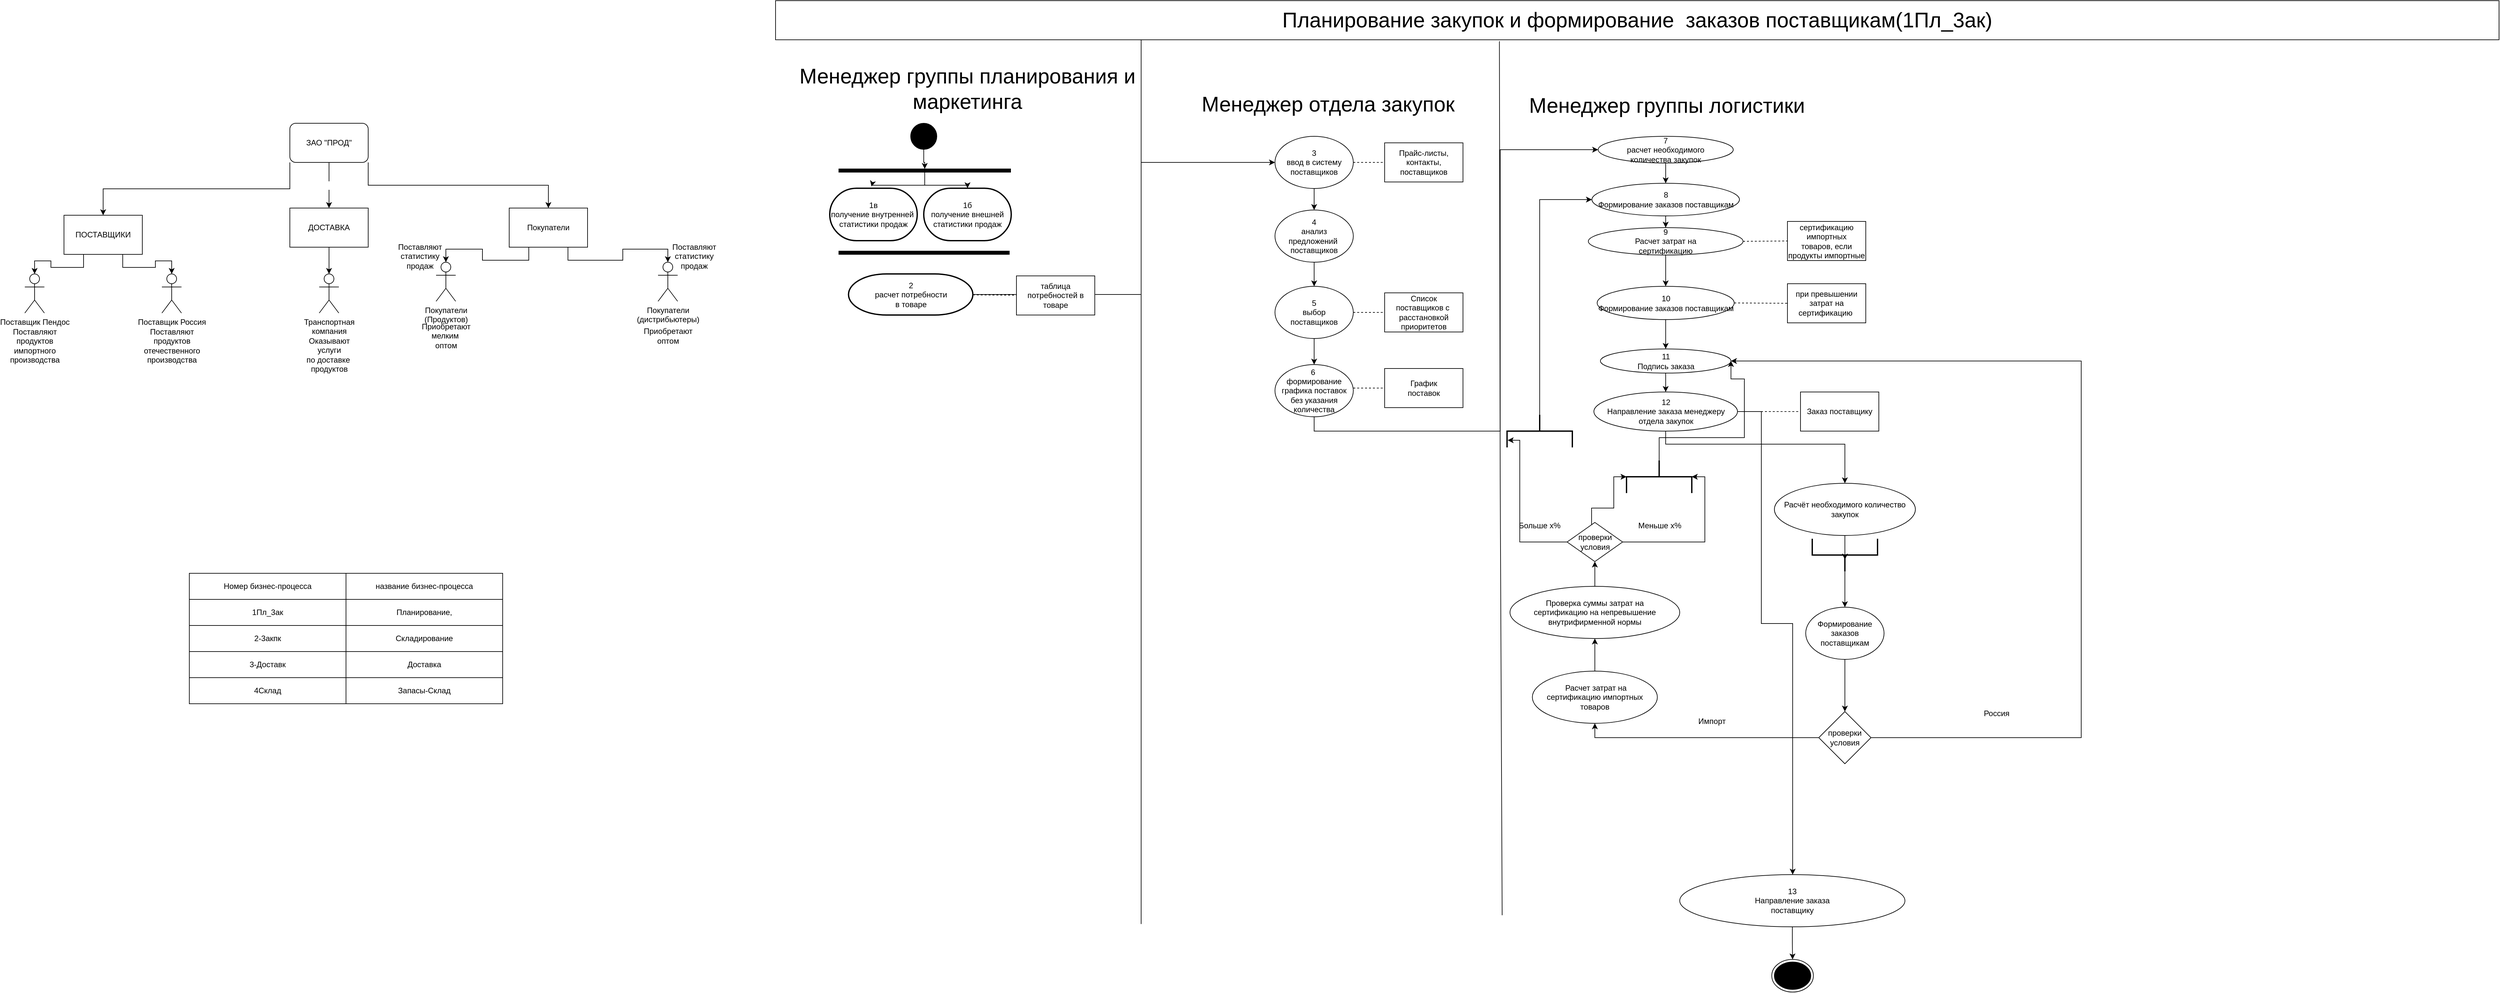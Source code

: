 <mxfile version="22.0.4" type="github" pages="10">
  <diagram id="0PLSjJJWs0ZV1rNuidg5" name="Часть 1.1">
    <mxGraphModel dx="3465" dy="1978" grid="1" gridSize="10" guides="1" tooltips="1" connect="1" arrows="1" fold="1" page="1" pageScale="1" pageWidth="827" pageHeight="1169" math="0" shadow="0">
      <root>
        <mxCell id="0" />
        <mxCell id="1" parent="0" />
        <mxCell id="XzU06o22X9Vtwm5X7Xl4-1" value="&amp;nbsp;" style="edgeStyle=orthogonalEdgeStyle;rounded=0;orthogonalLoop=1;jettySize=auto;html=1;exitX=0.5;exitY=1;exitDx=0;exitDy=0;entryX=0.5;entryY=0;entryDx=0;entryDy=0;" parent="1" source="XzU06o22X9Vtwm5X7Xl4-4" target="XzU06o22X9Vtwm5X7Xl4-11" edge="1">
          <mxGeometry relative="1" as="geometry" />
        </mxCell>
        <mxCell id="XzU06o22X9Vtwm5X7Xl4-2" style="edgeStyle=orthogonalEdgeStyle;rounded=0;orthogonalLoop=1;jettySize=auto;html=1;exitX=0;exitY=1;exitDx=0;exitDy=0;entryX=0.5;entryY=0;entryDx=0;entryDy=0;" parent="1" source="XzU06o22X9Vtwm5X7Xl4-4" target="XzU06o22X9Vtwm5X7Xl4-7" edge="1">
          <mxGeometry relative="1" as="geometry" />
        </mxCell>
        <mxCell id="XzU06o22X9Vtwm5X7Xl4-3" style="edgeStyle=orthogonalEdgeStyle;rounded=0;orthogonalLoop=1;jettySize=auto;html=1;exitX=1;exitY=1;exitDx=0;exitDy=0;entryX=0.5;entryY=0;entryDx=0;entryDy=0;" parent="1" source="XzU06o22X9Vtwm5X7Xl4-4" target="XzU06o22X9Vtwm5X7Xl4-15" edge="1">
          <mxGeometry relative="1" as="geometry" />
        </mxCell>
        <mxCell id="XzU06o22X9Vtwm5X7Xl4-4" value="ЗАО &quot;ПРОД&quot;" style="rounded=1;whiteSpace=wrap;html=1;" parent="1" vertex="1">
          <mxGeometry x="961" y="898" width="120" height="60" as="geometry" />
        </mxCell>
        <mxCell id="XzU06o22X9Vtwm5X7Xl4-5" style="edgeStyle=orthogonalEdgeStyle;rounded=0;orthogonalLoop=1;jettySize=auto;html=1;exitX=0.75;exitY=1;exitDx=0;exitDy=0;entryX=0.5;entryY=0;entryDx=0;entryDy=0;entryPerimeter=0;" parent="1" source="XzU06o22X9Vtwm5X7Xl4-7" target="XzU06o22X9Vtwm5X7Xl4-9" edge="1">
          <mxGeometry relative="1" as="geometry" />
        </mxCell>
        <mxCell id="XzU06o22X9Vtwm5X7Xl4-6" style="edgeStyle=orthogonalEdgeStyle;rounded=0;orthogonalLoop=1;jettySize=auto;html=1;exitX=0.25;exitY=1;exitDx=0;exitDy=0;" parent="1" source="XzU06o22X9Vtwm5X7Xl4-7" target="XzU06o22X9Vtwm5X7Xl4-8" edge="1">
          <mxGeometry relative="1" as="geometry" />
        </mxCell>
        <mxCell id="XzU06o22X9Vtwm5X7Xl4-7" value="ПОСТАВЩИКИ" style="rounded=0;whiteSpace=wrap;html=1;" parent="1" vertex="1">
          <mxGeometry x="615" y="1039" width="120" height="60" as="geometry" />
        </mxCell>
        <mxCell id="XzU06o22X9Vtwm5X7Xl4-8" value="Поставщик Пендос" style="shape=umlActor;verticalLabelPosition=bottom;verticalAlign=top;html=1;outlineConnect=0;" parent="1" vertex="1">
          <mxGeometry x="555" y="1129" width="30" height="60" as="geometry" />
        </mxCell>
        <mxCell id="XzU06o22X9Vtwm5X7Xl4-9" value="Поставщик Россия" style="shape=umlActor;verticalLabelPosition=bottom;verticalAlign=top;html=1;outlineConnect=0;" parent="1" vertex="1">
          <mxGeometry x="765" y="1129" width="30" height="60" as="geometry" />
        </mxCell>
        <mxCell id="XzU06o22X9Vtwm5X7Xl4-10" style="edgeStyle=orthogonalEdgeStyle;rounded=0;orthogonalLoop=1;jettySize=auto;html=1;exitX=0.5;exitY=1;exitDx=0;exitDy=0;entryX=0.5;entryY=0;entryDx=0;entryDy=0;entryPerimeter=0;" parent="1" source="XzU06o22X9Vtwm5X7Xl4-11" target="XzU06o22X9Vtwm5X7Xl4-12" edge="1">
          <mxGeometry relative="1" as="geometry" />
        </mxCell>
        <mxCell id="XzU06o22X9Vtwm5X7Xl4-11" value="ДОСТАВКА" style="rounded=0;whiteSpace=wrap;html=1;" parent="1" vertex="1">
          <mxGeometry x="961" y="1028" width="120" height="60" as="geometry" />
        </mxCell>
        <mxCell id="XzU06o22X9Vtwm5X7Xl4-12" value="Транспортная&lt;br&gt;компания" style="shape=umlActor;verticalLabelPosition=bottom;verticalAlign=top;html=1;outlineConnect=0;" parent="1" vertex="1">
          <mxGeometry x="1006" y="1129" width="30" height="60" as="geometry" />
        </mxCell>
        <mxCell id="XzU06o22X9Vtwm5X7Xl4-13" style="edgeStyle=orthogonalEdgeStyle;rounded=0;orthogonalLoop=1;jettySize=auto;html=1;exitX=0.75;exitY=1;exitDx=0;exitDy=0;" parent="1" source="XzU06o22X9Vtwm5X7Xl4-15" target="XzU06o22X9Vtwm5X7Xl4-17" edge="1">
          <mxGeometry relative="1" as="geometry" />
        </mxCell>
        <mxCell id="XzU06o22X9Vtwm5X7Xl4-14" style="edgeStyle=orthogonalEdgeStyle;rounded=0;orthogonalLoop=1;jettySize=auto;html=1;exitX=0.25;exitY=1;exitDx=0;exitDy=0;" parent="1" source="XzU06o22X9Vtwm5X7Xl4-15" target="XzU06o22X9Vtwm5X7Xl4-16" edge="1">
          <mxGeometry relative="1" as="geometry" />
        </mxCell>
        <mxCell id="XzU06o22X9Vtwm5X7Xl4-15" value="Покупатели" style="rounded=0;whiteSpace=wrap;html=1;" parent="1" vertex="1">
          <mxGeometry x="1297" y="1028" width="120" height="60" as="geometry" />
        </mxCell>
        <mxCell id="XzU06o22X9Vtwm5X7Xl4-16" value="Покупатели&lt;br&gt;(Продуктов)" style="shape=umlActor;verticalLabelPosition=bottom;verticalAlign=top;html=1;outlineConnect=0;" parent="1" vertex="1">
          <mxGeometry x="1185" y="1111" width="30" height="60" as="geometry" />
        </mxCell>
        <mxCell id="XzU06o22X9Vtwm5X7Xl4-17" value="Покупатели&lt;br&gt;(дистрибьютеры)" style="shape=umlActor;verticalLabelPosition=bottom;verticalAlign=top;html=1;outlineConnect=0;" parent="1" vertex="1">
          <mxGeometry x="1525" y="1111" width="30" height="60" as="geometry" />
        </mxCell>
        <mxCell id="XzU06o22X9Vtwm5X7Xl4-18" value="Поставляют&lt;br&gt;продуктов&lt;br&gt;импортного&lt;br&gt;производства" style="text;html=1;align=center;verticalAlign=middle;resizable=0;points=[];autosize=1;strokeColor=none;fillColor=none;" parent="1" vertex="1">
          <mxGeometry x="520" y="1204" width="100" height="70" as="geometry" />
        </mxCell>
        <mxCell id="XzU06o22X9Vtwm5X7Xl4-19" value="Поставляют&lt;br&gt;продуктов&lt;br&gt;отечественного&lt;br&gt;производства" style="text;html=1;align=center;verticalAlign=middle;resizable=0;points=[];autosize=1;strokeColor=none;fillColor=none;" parent="1" vertex="1">
          <mxGeometry x="725" y="1204" width="110" height="70" as="geometry" />
        </mxCell>
        <mxCell id="XzU06o22X9Vtwm5X7Xl4-20" value="Оказывают&lt;br&gt;услуги&lt;br&gt;по доставке&amp;nbsp;&lt;br&gt;продуктов" style="text;html=1;align=center;verticalAlign=middle;resizable=0;points=[];autosize=1;strokeColor=none;fillColor=none;" parent="1" vertex="1">
          <mxGeometry x="976" y="1218" width="90" height="70" as="geometry" />
        </mxCell>
        <mxCell id="XzU06o22X9Vtwm5X7Xl4-21" value="Приобретают&lt;br&gt;оптом" style="text;html=1;align=center;verticalAlign=middle;resizable=0;points=[];autosize=1;strokeColor=none;fillColor=none;" parent="1" vertex="1">
          <mxGeometry x="1490" y="1204" width="100" height="40" as="geometry" />
        </mxCell>
        <mxCell id="XzU06o22X9Vtwm5X7Xl4-22" value="Приобретают&lt;br&gt;мелким&amp;nbsp;&lt;br&gt;оптом" style="text;html=1;align=center;verticalAlign=middle;resizable=0;points=[];autosize=1;strokeColor=none;fillColor=none;" parent="1" vertex="1">
          <mxGeometry x="1150" y="1194" width="100" height="60" as="geometry" />
        </mxCell>
        <mxCell id="XzU06o22X9Vtwm5X7Xl4-23" value="Поставляют&lt;br&gt;статистику&lt;br&gt;продаж" style="text;html=1;align=center;verticalAlign=middle;resizable=0;points=[];autosize=1;strokeColor=none;fillColor=none;" parent="1" vertex="1">
          <mxGeometry x="1535" y="1072" width="90" height="60" as="geometry" />
        </mxCell>
        <mxCell id="XzU06o22X9Vtwm5X7Xl4-24" value="Поставляют&lt;br&gt;статистику&lt;br&gt;продаж" style="text;html=1;align=center;verticalAlign=middle;resizable=0;points=[];autosize=1;strokeColor=none;fillColor=none;" parent="1" vertex="1">
          <mxGeometry x="1115" y="1072" width="90" height="60" as="geometry" />
        </mxCell>
        <mxCell id="XzU06o22X9Vtwm5X7Xl4-25" value="" style="shape=partialRectangle;html=1;whiteSpace=wrap;connectable=0;strokeColor=inherit;overflow=hidden;fillColor=none;top=0;left=0;bottom=0;right=0;pointerEvents=1;fontSize=16;" parent="1" vertex="1">
          <mxGeometry x="690" y="1858" width="137" height="40" as="geometry">
            <mxRectangle width="137" height="40" as="alternateBounds" />
          </mxGeometry>
        </mxCell>
        <mxCell id="XzU06o22X9Vtwm5X7Xl4-31" value="Номер бизнес-процесса" style="rounded=0;whiteSpace=wrap;html=1;" parent="1" vertex="1">
          <mxGeometry x="807" y="1588" width="240" height="40" as="geometry" />
        </mxCell>
        <mxCell id="XzU06o22X9Vtwm5X7Xl4-32" value="1Пл_3ак" style="rounded=0;whiteSpace=wrap;html=1;" parent="1" vertex="1">
          <mxGeometry x="807" y="1628" width="240" height="40" as="geometry" />
        </mxCell>
        <mxCell id="XzU06o22X9Vtwm5X7Xl4-33" value="2-3акпк" style="rounded=0;whiteSpace=wrap;html=1;" parent="1" vertex="1">
          <mxGeometry x="807" y="1668" width="240" height="40" as="geometry" />
        </mxCell>
        <mxCell id="XzU06o22X9Vtwm5X7Xl4-34" value="3-Доставк" style="rounded=0;whiteSpace=wrap;html=1;" parent="1" vertex="1">
          <mxGeometry x="807" y="1708" width="240" height="40" as="geometry" />
        </mxCell>
        <mxCell id="XzU06o22X9Vtwm5X7Xl4-35" value="4Склад" style="rounded=0;whiteSpace=wrap;html=1;" parent="1" vertex="1">
          <mxGeometry x="807" y="1748" width="240" height="40" as="geometry" />
        </mxCell>
        <mxCell id="XzU06o22X9Vtwm5X7Xl4-36" value="название бизнес-процесса" style="rounded=0;whiteSpace=wrap;html=1;" parent="1" vertex="1">
          <mxGeometry x="1047" y="1588" width="240" height="40" as="geometry" />
        </mxCell>
        <mxCell id="XzU06o22X9Vtwm5X7Xl4-37" value="Планирование," style="rounded=0;whiteSpace=wrap;html=1;" parent="1" vertex="1">
          <mxGeometry x="1047" y="1628" width="240" height="40" as="geometry" />
        </mxCell>
        <mxCell id="XzU06o22X9Vtwm5X7Xl4-38" value="Складирование" style="rounded=0;whiteSpace=wrap;html=1;" parent="1" vertex="1">
          <mxGeometry x="1047" y="1668" width="240" height="40" as="geometry" />
        </mxCell>
        <mxCell id="XzU06o22X9Vtwm5X7Xl4-39" value="Доставка" style="rounded=0;whiteSpace=wrap;html=1;" parent="1" vertex="1">
          <mxGeometry x="1047" y="1708" width="240" height="40" as="geometry" />
        </mxCell>
        <mxCell id="XzU06o22X9Vtwm5X7Xl4-40" value="Запасы-Склад" style="rounded=0;whiteSpace=wrap;html=1;" parent="1" vertex="1">
          <mxGeometry x="1047" y="1748" width="240" height="40" as="geometry" />
        </mxCell>
        <mxCell id="XzU06o22X9Vtwm5X7Xl4-41" style="edgeStyle=orthogonalEdgeStyle;rounded=0;orthogonalLoop=1;jettySize=auto;html=1;exitX=0.5;exitY=1;exitDx=0;exitDy=0;" parent="1" source="XzU06o22X9Vtwm5X7Xl4-42" target="XzU06o22X9Vtwm5X7Xl4-45" edge="1">
          <mxGeometry relative="1" as="geometry" />
        </mxCell>
        <mxCell id="XzU06o22X9Vtwm5X7Xl4-42" value="" style="shape=ellipse;html=1;fillColor=strokeColor;fontSize=18;fontColor=#ffffff;" parent="1" vertex="1">
          <mxGeometry x="1912" y="898" width="40" height="40" as="geometry" />
        </mxCell>
        <mxCell id="XzU06o22X9Vtwm5X7Xl4-43" style="edgeStyle=orthogonalEdgeStyle;rounded=0;orthogonalLoop=1;jettySize=auto;html=1;entryX=0.5;entryY=0;entryDx=0;entryDy=0;entryPerimeter=0;" parent="1" source="XzU06o22X9Vtwm5X7Xl4-45" target="XzU06o22X9Vtwm5X7Xl4-46" edge="1">
          <mxGeometry relative="1" as="geometry" />
        </mxCell>
        <mxCell id="XzU06o22X9Vtwm5X7Xl4-44" style="edgeStyle=orthogonalEdgeStyle;rounded=0;orthogonalLoop=1;jettySize=auto;html=1;entryX=0.5;entryY=0;entryDx=0;entryDy=0;entryPerimeter=0;" parent="1" source="XzU06o22X9Vtwm5X7Xl4-45" edge="1">
          <mxGeometry relative="1" as="geometry">
            <mxPoint x="1852" y="995" as="targetPoint" />
          </mxGeometry>
        </mxCell>
        <mxCell id="XzU06o22X9Vtwm5X7Xl4-45" value="" style="html=1;points=[];perimeter=orthogonalPerimeter;fillColor=strokeColor;direction=south;" parent="1" vertex="1">
          <mxGeometry x="1802" y="968" width="263" height="5" as="geometry" />
        </mxCell>
        <mxCell id="XzU06o22X9Vtwm5X7Xl4-46" value="1б&lt;br&gt;получение внешней&lt;br&gt;статистики продаж" style="strokeWidth=2;html=1;shape=mxgraph.flowchart.terminator;whiteSpace=wrap;" parent="1" vertex="1">
          <mxGeometry x="1932" y="997.6" width="134" height="80.4" as="geometry" />
        </mxCell>
        <mxCell id="XzU06o22X9Vtwm5X7Xl4-47" value="" style="html=1;points=[];perimeter=orthogonalPerimeter;fillColor=strokeColor;direction=south;" parent="1" vertex="1">
          <mxGeometry x="1802" y="1094" width="261" height="5" as="geometry" />
        </mxCell>
        <mxCell id="XzU06o22X9Vtwm5X7Xl4-48" value="1в&lt;br&gt;получение внутренней&amp;nbsp;&lt;br&gt;статистики продаж" style="strokeWidth=2;html=1;shape=mxgraph.flowchart.terminator;whiteSpace=wrap;" parent="1" vertex="1">
          <mxGeometry x="1788" y="997.6" width="134" height="80.4" as="geometry" />
        </mxCell>
        <mxCell id="XzU06o22X9Vtwm5X7Xl4-49" style="edgeStyle=orthogonalEdgeStyle;rounded=0;orthogonalLoop=1;jettySize=auto;html=1;entryX=0;entryY=0.5;entryDx=0;entryDy=0;" parent="1" source="XzU06o22X9Vtwm5X7Xl4-50" target="XzU06o22X9Vtwm5X7Xl4-55" edge="1">
          <mxGeometry relative="1" as="geometry">
            <Array as="points">
              <mxPoint x="2265" y="1161" />
              <mxPoint x="2265" y="958" />
            </Array>
          </mxGeometry>
        </mxCell>
        <mxCell id="XzU06o22X9Vtwm5X7Xl4-50" value="2&lt;br&gt;расчет потребности&lt;br&gt;в товаре" style="strokeWidth=2;html=1;shape=mxgraph.flowchart.terminator;whiteSpace=wrap;" parent="1" vertex="1">
          <mxGeometry x="1816.75" y="1129" width="190.5" height="63" as="geometry" />
        </mxCell>
        <mxCell id="XzU06o22X9Vtwm5X7Xl4-51" value="" style="endArrow=none;dashed=1;html=1;rounded=0;" parent="1" source="XzU06o22X9Vtwm5X7Xl4-50" target="XzU06o22X9Vtwm5X7Xl4-52" edge="1">
          <mxGeometry width="50" height="50" relative="1" as="geometry">
            <mxPoint x="2056" y="1162" as="sourcePoint" />
            <mxPoint x="2210.176" y="1162" as="targetPoint" />
          </mxGeometry>
        </mxCell>
        <mxCell id="XzU06o22X9Vtwm5X7Xl4-52" value="таблица&lt;br&gt;потребностей в товаре" style="rounded=0;whiteSpace=wrap;html=1;" parent="1" vertex="1">
          <mxGeometry x="2073.996" y="1132" width="120" height="60" as="geometry" />
        </mxCell>
        <mxCell id="XzU06o22X9Vtwm5X7Xl4-53" value="&lt;span style=&quot;font-size: 32px;&quot;&gt;Менеджер отдела закупок&lt;/span&gt;" style="text;html=1;align=center;verticalAlign=middle;resizable=0;points=[];autosize=1;strokeColor=none;fillColor=none;" parent="1" vertex="1">
          <mxGeometry x="2344" y="842" width="414" height="54" as="geometry" />
        </mxCell>
        <mxCell id="XzU06o22X9Vtwm5X7Xl4-54" style="edgeStyle=orthogonalEdgeStyle;rounded=0;orthogonalLoop=1;jettySize=auto;html=1;exitX=0.5;exitY=1;exitDx=0;exitDy=0;entryX=0.5;entryY=0;entryDx=0;entryDy=0;" parent="1" source="XzU06o22X9Vtwm5X7Xl4-55" target="XzU06o22X9Vtwm5X7Xl4-57" edge="1">
          <mxGeometry relative="1" as="geometry" />
        </mxCell>
        <mxCell id="XzU06o22X9Vtwm5X7Xl4-55" value="3&lt;br&gt;ввод в систему&lt;br&gt;поставщиков" style="ellipse;whiteSpace=wrap;html=1;" parent="1" vertex="1">
          <mxGeometry x="2470" y="918" width="120" height="80" as="geometry" />
        </mxCell>
        <mxCell id="XzU06o22X9Vtwm5X7Xl4-56" style="edgeStyle=orthogonalEdgeStyle;rounded=0;orthogonalLoop=1;jettySize=auto;html=1;exitX=0.5;exitY=1;exitDx=0;exitDy=0;entryX=0.5;entryY=0;entryDx=0;entryDy=0;" parent="1" source="XzU06o22X9Vtwm5X7Xl4-57" target="XzU06o22X9Vtwm5X7Xl4-59" edge="1">
          <mxGeometry relative="1" as="geometry" />
        </mxCell>
        <mxCell id="XzU06o22X9Vtwm5X7Xl4-57" value="4&lt;br&gt;анализ&lt;br&gt;предложений&amp;nbsp;&lt;br&gt;поставщиков" style="ellipse;whiteSpace=wrap;html=1;" parent="1" vertex="1">
          <mxGeometry x="2470" y="1031" width="120" height="80" as="geometry" />
        </mxCell>
        <mxCell id="XzU06o22X9Vtwm5X7Xl4-58" style="edgeStyle=orthogonalEdgeStyle;rounded=0;orthogonalLoop=1;jettySize=auto;html=1;exitX=0.5;exitY=1;exitDx=0;exitDy=0;entryX=0.5;entryY=0;entryDx=0;entryDy=0;" parent="1" source="XzU06o22X9Vtwm5X7Xl4-59" target="XzU06o22X9Vtwm5X7Xl4-61" edge="1">
          <mxGeometry relative="1" as="geometry" />
        </mxCell>
        <mxCell id="XzU06o22X9Vtwm5X7Xl4-59" value="5&lt;br&gt;выбор&lt;br&gt;поставщиков" style="ellipse;whiteSpace=wrap;html=1;" parent="1" vertex="1">
          <mxGeometry x="2470" y="1148" width="120" height="80" as="geometry" />
        </mxCell>
        <mxCell id="XzU06o22X9Vtwm5X7Xl4-60" style="edgeStyle=orthogonalEdgeStyle;rounded=0;orthogonalLoop=1;jettySize=auto;html=1;exitX=0.5;exitY=1;exitDx=0;exitDy=0;entryX=0;entryY=0.5;entryDx=0;entryDy=0;" parent="1" source="XzU06o22X9Vtwm5X7Xl4-61" target="XzU06o22X9Vtwm5X7Xl4-69" edge="1">
          <mxGeometry relative="1" as="geometry">
            <Array as="points">
              <mxPoint x="2530" y="1370" />
              <mxPoint x="2815" y="1370" />
              <mxPoint x="2815" y="939" />
            </Array>
          </mxGeometry>
        </mxCell>
        <mxCell id="XzU06o22X9Vtwm5X7Xl4-61" value="6&amp;nbsp;&lt;br&gt;формирование&lt;br&gt;графика поставок&lt;br&gt;без указания&lt;br&gt;количества" style="ellipse;whiteSpace=wrap;html=1;" parent="1" vertex="1">
          <mxGeometry x="2470" y="1268" width="120" height="80" as="geometry" />
        </mxCell>
        <mxCell id="XzU06o22X9Vtwm5X7Xl4-62" value="" style="endArrow=none;dashed=1;html=1;rounded=0;exitX=1;exitY=0.5;exitDx=0;exitDy=0;entryX=0;entryY=0.5;entryDx=0;entryDy=0;" parent="1" source="XzU06o22X9Vtwm5X7Xl4-55" target="XzU06o22X9Vtwm5X7Xl4-63" edge="1">
          <mxGeometry width="50" height="50" relative="1" as="geometry">
            <mxPoint x="2590" y="958" as="sourcePoint" />
            <mxPoint x="2686" y="958" as="targetPoint" />
          </mxGeometry>
        </mxCell>
        <mxCell id="XzU06o22X9Vtwm5X7Xl4-63" value="Прайс-листы,&lt;br&gt;контакты,&lt;br&gt;поставщиков" style="rounded=0;whiteSpace=wrap;html=1;" parent="1" vertex="1">
          <mxGeometry x="2638" y="928" width="120" height="60" as="geometry" />
        </mxCell>
        <mxCell id="XzU06o22X9Vtwm5X7Xl4-64" value="" style="endArrow=none;dashed=1;html=1;rounded=0;exitX=1;exitY=0.5;exitDx=0;exitDy=0;entryX=0.015;entryY=0.5;entryDx=0;entryDy=0;entryPerimeter=0;" parent="1" source="XzU06o22X9Vtwm5X7Xl4-59" target="XzU06o22X9Vtwm5X7Xl4-65" edge="1">
          <mxGeometry width="50" height="50" relative="1" as="geometry">
            <mxPoint x="2590" y="1188.14" as="sourcePoint" />
            <mxPoint x="2695" y="1188" as="targetPoint" />
          </mxGeometry>
        </mxCell>
        <mxCell id="XzU06o22X9Vtwm5X7Xl4-65" value="Список&lt;br&gt;поставщиков с&amp;nbsp;&lt;br&gt;расстановкой&lt;br&gt;приоритетов" style="rounded=0;whiteSpace=wrap;html=1;" parent="1" vertex="1">
          <mxGeometry x="2638" y="1158" width="120" height="60" as="geometry" />
        </mxCell>
        <mxCell id="XzU06o22X9Vtwm5X7Xl4-66" value="" style="endArrow=none;dashed=1;html=1;rounded=0;exitX=1;exitY=0.5;exitDx=0;exitDy=0;entryX=0.015;entryY=0.5;entryDx=0;entryDy=0;entryPerimeter=0;" parent="1" target="XzU06o22X9Vtwm5X7Xl4-67" edge="1">
          <mxGeometry width="50" height="50" relative="1" as="geometry">
            <mxPoint x="2590" y="1304" as="sourcePoint" />
            <mxPoint x="2695" y="1304" as="targetPoint" />
          </mxGeometry>
        </mxCell>
        <mxCell id="XzU06o22X9Vtwm5X7Xl4-67" value="График&lt;br&gt;поставок" style="rounded=0;whiteSpace=wrap;html=1;" parent="1" vertex="1">
          <mxGeometry x="2638" y="1274" width="120" height="60" as="geometry" />
        </mxCell>
        <mxCell id="XzU06o22X9Vtwm5X7Xl4-68" style="edgeStyle=orthogonalEdgeStyle;rounded=0;orthogonalLoop=1;jettySize=auto;html=1;" parent="1" source="XzU06o22X9Vtwm5X7Xl4-69" target="XzU06o22X9Vtwm5X7Xl4-72" edge="1">
          <mxGeometry relative="1" as="geometry" />
        </mxCell>
        <mxCell id="XzU06o22X9Vtwm5X7Xl4-69" value="7&lt;br&gt;расчет необходимого&lt;br&gt;количества закупок" style="ellipse;whiteSpace=wrap;html=1;" parent="1" vertex="1">
          <mxGeometry x="2965" y="918" width="207" height="41" as="geometry" />
        </mxCell>
        <mxCell id="XzU06o22X9Vtwm5X7Xl4-70" value="&lt;font style=&quot;font-size: 32px;&quot;&gt;Менеджер группы логистики&lt;/font&gt;" style="text;html=1;align=center;verticalAlign=middle;resizable=0;points=[];autosize=1;strokeColor=none;fillColor=none;" parent="1" vertex="1">
          <mxGeometry x="2845" y="846" width="450" height="50" as="geometry" />
        </mxCell>
        <mxCell id="XzU06o22X9Vtwm5X7Xl4-71" style="edgeStyle=orthogonalEdgeStyle;rounded=0;orthogonalLoop=1;jettySize=auto;html=1;exitX=0.5;exitY=1;exitDx=0;exitDy=0;" parent="1" source="XzU06o22X9Vtwm5X7Xl4-72" target="XzU06o22X9Vtwm5X7Xl4-74" edge="1">
          <mxGeometry relative="1" as="geometry" />
        </mxCell>
        <mxCell id="XzU06o22X9Vtwm5X7Xl4-72" value="8&lt;br&gt;Формирование заказов поставщикам" style="ellipse;whiteSpace=wrap;html=1;" parent="1" vertex="1">
          <mxGeometry x="2955.5" y="990" width="226" height="50" as="geometry" />
        </mxCell>
        <mxCell id="XzU06o22X9Vtwm5X7Xl4-73" style="edgeStyle=orthogonalEdgeStyle;rounded=0;orthogonalLoop=1;jettySize=auto;html=1;" parent="1" source="XzU06o22X9Vtwm5X7Xl4-74" target="XzU06o22X9Vtwm5X7Xl4-81" edge="1">
          <mxGeometry relative="1" as="geometry" />
        </mxCell>
        <mxCell id="XzU06o22X9Vtwm5X7Xl4-74" value="9&lt;br&gt;Расчет затрат на&lt;br&gt;сертификацию" style="ellipse;whiteSpace=wrap;html=1;" parent="1" vertex="1">
          <mxGeometry x="2950" y="1058" width="237" height="42" as="geometry" />
        </mxCell>
        <mxCell id="XzU06o22X9Vtwm5X7Xl4-75" value="сертификацию импортных&lt;br/&gt;товаров, если продукты импортные" style="rounded=0;whiteSpace=wrap;html=1;" parent="1" vertex="1">
          <mxGeometry x="3255" y="1048.5" width="120" height="60" as="geometry" />
        </mxCell>
        <mxCell id="XzU06o22X9Vtwm5X7Xl4-76" value="" style="endArrow=none;dashed=1;html=1;rounded=0;entryX=0;entryY=0.5;entryDx=0;entryDy=0;exitX=1;exitY=0.5;exitDx=0;exitDy=0;" parent="1" source="XzU06o22X9Vtwm5X7Xl4-74" target="XzU06o22X9Vtwm5X7Xl4-75" edge="1">
          <mxGeometry width="50" height="50" relative="1" as="geometry">
            <mxPoint x="3185" y="1110" as="sourcePoint" />
            <mxPoint x="3235" y="1060" as="targetPoint" />
          </mxGeometry>
        </mxCell>
        <mxCell id="XzU06o22X9Vtwm5X7Xl4-77" value="" style="endArrow=none;html=1;rounded=0;entryX=0.42;entryY=1.037;entryDx=0;entryDy=0;entryPerimeter=0;" parent="1" target="XzU06o22X9Vtwm5X7Xl4-79" edge="1">
          <mxGeometry width="50" height="50" relative="1" as="geometry">
            <mxPoint x="2818" y="2112.222" as="sourcePoint" />
            <mxPoint x="2805" y="780.769" as="targetPoint" />
            <Array as="points">
              <mxPoint x="2815" y="1440" />
            </Array>
          </mxGeometry>
        </mxCell>
        <mxCell id="XzU06o22X9Vtwm5X7Xl4-78" value="" style="endArrow=none;html=1;rounded=0;" parent="1" edge="1">
          <mxGeometry width="50" height="50" relative="1" as="geometry">
            <mxPoint x="2265" y="2125.714" as="sourcePoint" />
            <mxPoint x="2265" y="770" as="targetPoint" />
          </mxGeometry>
        </mxCell>
        <mxCell id="XzU06o22X9Vtwm5X7Xl4-79" value="&lt;font style=&quot;font-size: 32px;&quot;&gt;Планирование закупок и формирование&amp;nbsp; заказов поставщикам(1Пл_3ак)&lt;/font&gt;" style="rounded=0;whiteSpace=wrap;html=1;" parent="1" vertex="1">
          <mxGeometry x="1705" y="710" width="2640" height="60" as="geometry" />
        </mxCell>
        <mxCell id="XzU06o22X9Vtwm5X7Xl4-80" style="edgeStyle=orthogonalEdgeStyle;rounded=0;orthogonalLoop=1;jettySize=auto;html=1;" parent="1" source="XzU06o22X9Vtwm5X7Xl4-81" target="XzU06o22X9Vtwm5X7Xl4-85" edge="1">
          <mxGeometry relative="1" as="geometry" />
        </mxCell>
        <mxCell id="XzU06o22X9Vtwm5X7Xl4-81" value="10&lt;br&gt;Формирование заказов поставщикам" style="ellipse;whiteSpace=wrap;html=1;" parent="1" vertex="1">
          <mxGeometry x="2963.5" y="1148" width="210" height="51" as="geometry" />
        </mxCell>
        <mxCell id="XzU06o22X9Vtwm5X7Xl4-82" value="при превышении затрат на&lt;br/&gt;сертификацию&amp;nbsp;" style="rounded=0;whiteSpace=wrap;html=1;" parent="1" vertex="1">
          <mxGeometry x="3255" y="1144" width="120" height="60" as="geometry" />
        </mxCell>
        <mxCell id="XzU06o22X9Vtwm5X7Xl4-83" value="" style="endArrow=none;dashed=1;html=1;rounded=0;exitX=1;exitY=0.5;exitDx=0;exitDy=0;entryX=0;entryY=0.5;entryDx=0;entryDy=0;" parent="1" source="XzU06o22X9Vtwm5X7Xl4-81" target="XzU06o22X9Vtwm5X7Xl4-82" edge="1">
          <mxGeometry width="50" height="50" relative="1" as="geometry">
            <mxPoint x="3185" y="1190" as="sourcePoint" />
            <mxPoint x="3245" y="1180" as="targetPoint" />
          </mxGeometry>
        </mxCell>
        <mxCell id="XzU06o22X9Vtwm5X7Xl4-84" style="edgeStyle=orthogonalEdgeStyle;rounded=0;orthogonalLoop=1;jettySize=auto;html=1;entryX=0.5;entryY=0;entryDx=0;entryDy=0;" parent="1" source="XzU06o22X9Vtwm5X7Xl4-85" target="XzU06o22X9Vtwm5X7Xl4-88" edge="1">
          <mxGeometry relative="1" as="geometry" />
        </mxCell>
        <mxCell id="XzU06o22X9Vtwm5X7Xl4-85" value="11&lt;br&gt;Подпись заказа" style="ellipse;whiteSpace=wrap;html=1;" parent="1" vertex="1">
          <mxGeometry x="2968.5" y="1244" width="200" height="37" as="geometry" />
        </mxCell>
        <mxCell id="XzU06o22X9Vtwm5X7Xl4-86" style="edgeStyle=orthogonalEdgeStyle;rounded=0;orthogonalLoop=1;jettySize=auto;html=1;entryX=0.5;entryY=0;entryDx=0;entryDy=0;" parent="1" source="XzU06o22X9Vtwm5X7Xl4-88" target="XzU06o22X9Vtwm5X7Xl4-89" edge="1">
          <mxGeometry relative="1" as="geometry">
            <Array as="points">
              <mxPoint x="3069" y="1390" />
              <mxPoint x="3343" y="1390" />
            </Array>
          </mxGeometry>
        </mxCell>
        <mxCell id="XzU06o22X9Vtwm5X7Xl4-87" style="edgeStyle=orthogonalEdgeStyle;rounded=0;orthogonalLoop=1;jettySize=auto;html=1;" parent="1" source="XzU06o22X9Vtwm5X7Xl4-88" target="XzU06o22X9Vtwm5X7Xl4-118" edge="1">
          <mxGeometry relative="1" as="geometry">
            <Array as="points">
              <mxPoint x="3215" y="1340" />
              <mxPoint x="3215" y="1665" />
              <mxPoint x="3263" y="1665" />
            </Array>
          </mxGeometry>
        </mxCell>
        <mxCell id="XzU06o22X9Vtwm5X7Xl4-88" value="12&lt;br&gt;Направление заказа менеджеру отдела закупок" style="ellipse;whiteSpace=wrap;html=1;" parent="1" vertex="1">
          <mxGeometry x="2958.5" y="1310" width="220" height="60" as="geometry" />
        </mxCell>
        <mxCell id="XzU06o22X9Vtwm5X7Xl4-89" value="Расчёт необходимого количество закупок" style="ellipse;whiteSpace=wrap;html=1;" parent="1" vertex="1">
          <mxGeometry x="3235" y="1450" width="216" height="80" as="geometry" />
        </mxCell>
        <mxCell id="XzU06o22X9Vtwm5X7Xl4-90" style="edgeStyle=orthogonalEdgeStyle;rounded=0;orthogonalLoop=1;jettySize=auto;html=1;" parent="1" source="XzU06o22X9Vtwm5X7Xl4-91" target="XzU06o22X9Vtwm5X7Xl4-94" edge="1">
          <mxGeometry relative="1" as="geometry" />
        </mxCell>
        <mxCell id="XzU06o22X9Vtwm5X7Xl4-91" value="" style="strokeWidth=2;html=1;shape=mxgraph.flowchart.annotation_2;align=left;labelPosition=right;pointerEvents=1;rotation=-90;" parent="1" vertex="1">
          <mxGeometry x="3318" y="1510" width="50" height="100" as="geometry" />
        </mxCell>
        <mxCell id="XzU06o22X9Vtwm5X7Xl4-92" style="edgeStyle=orthogonalEdgeStyle;rounded=0;orthogonalLoop=1;jettySize=auto;html=1;entryX=0.363;entryY=0.501;entryDx=0;entryDy=0;entryPerimeter=0;" parent="1" source="XzU06o22X9Vtwm5X7Xl4-89" target="XzU06o22X9Vtwm5X7Xl4-91" edge="1">
          <mxGeometry relative="1" as="geometry" />
        </mxCell>
        <mxCell id="XzU06o22X9Vtwm5X7Xl4-93" style="edgeStyle=orthogonalEdgeStyle;rounded=0;orthogonalLoop=1;jettySize=auto;html=1;" parent="1" source="XzU06o22X9Vtwm5X7Xl4-94" target="XzU06o22X9Vtwm5X7Xl4-97" edge="1">
          <mxGeometry relative="1" as="geometry" />
        </mxCell>
        <mxCell id="XzU06o22X9Vtwm5X7Xl4-94" value="Формирование заказов&lt;br/&gt;поставщикам" style="ellipse;whiteSpace=wrap;html=1;" parent="1" vertex="1">
          <mxGeometry x="3283" y="1640" width="120" height="80" as="geometry" />
        </mxCell>
        <mxCell id="XzU06o22X9Vtwm5X7Xl4-95" style="edgeStyle=orthogonalEdgeStyle;rounded=0;orthogonalLoop=1;jettySize=auto;html=1;entryX=0.5;entryY=1;entryDx=0;entryDy=0;" parent="1" source="XzU06o22X9Vtwm5X7Xl4-97" target="XzU06o22X9Vtwm5X7Xl4-113" edge="1">
          <mxGeometry relative="1" as="geometry">
            <mxPoint x="2960" y="1762" as="targetPoint" />
          </mxGeometry>
        </mxCell>
        <mxCell id="XzU06o22X9Vtwm5X7Xl4-96" style="edgeStyle=orthogonalEdgeStyle;rounded=0;orthogonalLoop=1;jettySize=auto;html=1;exitX=1;exitY=0.5;exitDx=0;exitDy=0;entryX=1;entryY=0.5;entryDx=0;entryDy=0;" parent="1" source="XzU06o22X9Vtwm5X7Xl4-97" target="XzU06o22X9Vtwm5X7Xl4-85" edge="1">
          <mxGeometry relative="1" as="geometry">
            <mxPoint x="3655" y="1250" as="targetPoint" />
            <Array as="points">
              <mxPoint x="3705" y="1840" />
              <mxPoint x="3705" y="1263" />
            </Array>
          </mxGeometry>
        </mxCell>
        <mxCell id="XzU06o22X9Vtwm5X7Xl4-97" value="проверки условия" style="rhombus;whiteSpace=wrap;html=1;" parent="1" vertex="1">
          <mxGeometry x="3303" y="1800" width="80" height="80" as="geometry" />
        </mxCell>
        <mxCell id="XzU06o22X9Vtwm5X7Xl4-98" value="Россия" style="text;html=1;align=center;verticalAlign=middle;resizable=0;points=[];autosize=1;strokeColor=none;fillColor=none;" parent="1" vertex="1">
          <mxGeometry x="3545" y="1788" width="60" height="30" as="geometry" />
        </mxCell>
        <mxCell id="XzU06o22X9Vtwm5X7Xl4-99" value="Импорт" style="text;html=1;align=center;verticalAlign=middle;resizable=0;points=[];autosize=1;strokeColor=none;fillColor=none;" parent="1" vertex="1">
          <mxGeometry x="3103.5" y="1800" width="70" height="30" as="geometry" />
        </mxCell>
        <mxCell id="XzU06o22X9Vtwm5X7Xl4-100" style="edgeStyle=orthogonalEdgeStyle;rounded=0;orthogonalLoop=1;jettySize=auto;html=1;entryX=0.5;entryY=1;entryDx=0;entryDy=0;exitX=0.5;exitY=0;exitDx=0;exitDy=0;" parent="1" source="XzU06o22X9Vtwm5X7Xl4-113" target="XzU06o22X9Vtwm5X7Xl4-112" edge="1">
          <mxGeometry relative="1" as="geometry">
            <mxPoint x="2960" y="1720" as="sourcePoint" />
            <mxPoint x="2957.75" y="1652" as="targetPoint" />
          </mxGeometry>
        </mxCell>
        <mxCell id="XzU06o22X9Vtwm5X7Xl4-101" style="edgeStyle=orthogonalEdgeStyle;rounded=0;orthogonalLoop=1;jettySize=auto;html=1;exitX=0.5;exitY=0;exitDx=0;exitDy=0;" parent="1" source="XzU06o22X9Vtwm5X7Xl4-112" target="XzU06o22X9Vtwm5X7Xl4-103" edge="1">
          <mxGeometry relative="1" as="geometry">
            <mxPoint x="2957.8" y="1610" as="sourcePoint" />
          </mxGeometry>
        </mxCell>
        <mxCell id="XzU06o22X9Vtwm5X7Xl4-102" style="edgeStyle=orthogonalEdgeStyle;rounded=0;orthogonalLoop=1;jettySize=auto;html=1;entryX=0.78;entryY=0.99;entryDx=0;entryDy=0;entryPerimeter=0;" parent="1" source="XzU06o22X9Vtwm5X7Xl4-103" target="XzU06o22X9Vtwm5X7Xl4-107" edge="1">
          <mxGeometry relative="1" as="geometry">
            <mxPoint x="2795" y="1430" as="targetPoint" />
            <Array as="points">
              <mxPoint x="2845" y="1540" />
              <mxPoint x="2845" y="1384" />
            </Array>
          </mxGeometry>
        </mxCell>
        <mxCell id="XzU06o22X9Vtwm5X7Xl4-103" value="проверки условия" style="rhombus;whiteSpace=wrap;html=1;" parent="1" vertex="1">
          <mxGeometry x="2917.5" y="1510" width="85" height="60" as="geometry" />
        </mxCell>
        <mxCell id="XzU06o22X9Vtwm5X7Xl4-104" value="Больше х%" style="text;html=1;align=center;verticalAlign=middle;resizable=0;points=[];autosize=1;strokeColor=none;fillColor=none;" parent="1" vertex="1">
          <mxGeometry x="2830" y="1500" width="90" height="30" as="geometry" />
        </mxCell>
        <mxCell id="XzU06o22X9Vtwm5X7Xl4-105" value="Меньше х%" style="text;html=1;align=center;verticalAlign=middle;resizable=0;points=[];autosize=1;strokeColor=none;fillColor=none;" parent="1" vertex="1">
          <mxGeometry x="3013.5" y="1500" width="90" height="30" as="geometry" />
        </mxCell>
        <mxCell id="XzU06o22X9Vtwm5X7Xl4-106" style="edgeStyle=orthogonalEdgeStyle;rounded=0;orthogonalLoop=1;jettySize=auto;html=1;entryX=0;entryY=0.5;entryDx=0;entryDy=0;" parent="1" source="XzU06o22X9Vtwm5X7Xl4-107" target="XzU06o22X9Vtwm5X7Xl4-72" edge="1">
          <mxGeometry relative="1" as="geometry">
            <Array as="points">
              <mxPoint x="2876" y="1015" />
            </Array>
          </mxGeometry>
        </mxCell>
        <mxCell id="XzU06o22X9Vtwm5X7Xl4-107" value="" style="strokeWidth=2;html=1;shape=mxgraph.flowchart.annotation_2;align=left;labelPosition=right;pointerEvents=1;rotation=90;" parent="1" vertex="1">
          <mxGeometry x="2850.5" y="1320" width="50" height="100" as="geometry" />
        </mxCell>
        <mxCell id="XzU06o22X9Vtwm5X7Xl4-108" style="edgeStyle=orthogonalEdgeStyle;rounded=0;orthogonalLoop=1;jettySize=auto;html=1;entryX=1;entryY=0.5;entryDx=0;entryDy=0;" parent="1" source="XzU06o22X9Vtwm5X7Xl4-109" target="XzU06o22X9Vtwm5X7Xl4-85" edge="1">
          <mxGeometry relative="1" as="geometry">
            <Array as="points">
              <mxPoint x="3059" y="1380" />
              <mxPoint x="3189" y="1380" />
              <mxPoint x="3189" y="1290" />
              <mxPoint x="3169" y="1290" />
            </Array>
          </mxGeometry>
        </mxCell>
        <mxCell id="XzU06o22X9Vtwm5X7Xl4-109" value="" style="strokeWidth=2;html=1;shape=mxgraph.flowchart.annotation_2;align=left;labelPosition=right;pointerEvents=1;rotation=90;" parent="1" vertex="1">
          <mxGeometry x="3033.5" y="1390" width="50" height="100" as="geometry" />
        </mxCell>
        <mxCell id="XzU06o22X9Vtwm5X7Xl4-110" style="edgeStyle=orthogonalEdgeStyle;rounded=0;orthogonalLoop=1;jettySize=auto;html=1;entryX=0.5;entryY=1;entryDx=0;entryDy=0;entryPerimeter=0;" parent="1" source="XzU06o22X9Vtwm5X7Xl4-103" target="XzU06o22X9Vtwm5X7Xl4-109" edge="1">
          <mxGeometry relative="1" as="geometry">
            <Array as="points">
              <mxPoint x="2955" y="1488" />
              <mxPoint x="2989" y="1488" />
              <mxPoint x="2989" y="1440" />
            </Array>
          </mxGeometry>
        </mxCell>
        <mxCell id="XzU06o22X9Vtwm5X7Xl4-111" style="edgeStyle=orthogonalEdgeStyle;rounded=0;orthogonalLoop=1;jettySize=auto;html=1;entryX=0.5;entryY=0;entryDx=0;entryDy=0;entryPerimeter=0;" parent="1" source="XzU06o22X9Vtwm5X7Xl4-103" target="XzU06o22X9Vtwm5X7Xl4-109" edge="1">
          <mxGeometry relative="1" as="geometry" />
        </mxCell>
        <mxCell id="XzU06o22X9Vtwm5X7Xl4-112" value="Проверка суммы затрат на&lt;br style=&quot;border-color: var(--border-color);&quot;&gt;сертификацию на непревышение внутрифирменной нормы" style="ellipse;whiteSpace=wrap;html=1;" parent="1" vertex="1">
          <mxGeometry x="2830" y="1608" width="260" height="80" as="geometry" />
        </mxCell>
        <mxCell id="XzU06o22X9Vtwm5X7Xl4-113" value="&amp;nbsp;Расчет затрат на&lt;br style=&quot;border-color: var(--border-color);&quot;&gt;сертификацию импортных товаров" style="ellipse;whiteSpace=wrap;html=1;" parent="1" vertex="1">
          <mxGeometry x="2864.25" y="1738" width="191.5" height="80" as="geometry" />
        </mxCell>
        <mxCell id="XzU06o22X9Vtwm5X7Xl4-114" value="&lt;font style=&quot;font-size: 32px;&quot;&gt;Менеджер группы планирования и маркетинга&lt;/font&gt;" style="text;html=1;strokeColor=none;fillColor=none;align=center;verticalAlign=middle;whiteSpace=wrap;rounded=0;" parent="1" vertex="1">
          <mxGeometry x="1739" y="810" width="520" height="70" as="geometry" />
        </mxCell>
        <mxCell id="XzU06o22X9Vtwm5X7Xl4-115" value="" style="endArrow=none;dashed=1;html=1;rounded=0;entryX=0;entryY=0.5;entryDx=0;entryDy=0;exitX=1;exitY=0.5;exitDx=0;exitDy=0;" parent="1" source="XzU06o22X9Vtwm5X7Xl4-88" edge="1">
          <mxGeometry width="50" height="50" relative="1" as="geometry">
            <mxPoint x="3205" y="1380" as="sourcePoint" />
            <mxPoint x="3283.0" y="1340" as="targetPoint" />
          </mxGeometry>
        </mxCell>
        <mxCell id="XzU06o22X9Vtwm5X7Xl4-116" value="Заказ поставщику" style="rounded=0;whiteSpace=wrap;html=1;" parent="1" vertex="1">
          <mxGeometry x="3275" y="1310" width="120" height="60" as="geometry" />
        </mxCell>
        <mxCell id="XzU06o22X9Vtwm5X7Xl4-117" style="edgeStyle=orthogonalEdgeStyle;rounded=0;orthogonalLoop=1;jettySize=auto;html=1;" parent="1" source="XzU06o22X9Vtwm5X7Xl4-118" target="XzU06o22X9Vtwm5X7Xl4-119" edge="1">
          <mxGeometry relative="1" as="geometry" />
        </mxCell>
        <mxCell id="XzU06o22X9Vtwm5X7Xl4-118" value="13&lt;br&gt;Направление заказа&lt;br/&gt;поставщику" style="ellipse;whiteSpace=wrap;html=1;" parent="1" vertex="1">
          <mxGeometry x="3090" y="2050" width="345" height="80" as="geometry" />
        </mxCell>
        <mxCell id="XzU06o22X9Vtwm5X7Xl4-119" value="" style="ellipse;html=1;shape=endState;fillColor=strokeColor;" parent="1" vertex="1">
          <mxGeometry x="3231" y="2180" width="63.75" height="50" as="geometry" />
        </mxCell>
      </root>
    </mxGraphModel>
  </diagram>
  <diagram name="Часть 2" id="VOeNM1onRmsYzYuTEwrZ">
    <mxGraphModel dx="2520" dy="1438" grid="1" gridSize="10" guides="1" tooltips="1" connect="1" arrows="1" fold="1" page="1" pageScale="1" pageWidth="1654" pageHeight="2336" math="0" shadow="0">
      <root>
        <mxCell id="0" />
        <mxCell id="1" parent="0" />
        <mxCell id="3SjvFpry1-yRxFnTPpv6-1" value="&lt;font style=&quot;font-size: 25px;&quot;&gt;Операции бизнес-процесса&quot;Планирование закупок и размещение заказов поставщикам&quot;&lt;/font&gt;" style="text;html=1;align=center;verticalAlign=middle;resizable=0;points=[];autosize=1;strokeColor=none;fillColor=none;" parent="1" vertex="1">
          <mxGeometry x="297" y="40" width="1060" height="40" as="geometry" />
        </mxCell>
        <mxCell id="3SjvFpry1-yRxFnTPpv6-2" value="Диаграмма и номер операции на диаграмме" style="rounded=0;whiteSpace=wrap;html=1;fillColor=none;" parent="1" vertex="1">
          <mxGeometry x="380" y="120" width="120" height="60" as="geometry" />
        </mxCell>
        <mxCell id="3SjvFpry1-yRxFnTPpv6-3" value="Операция" style="rounded=0;whiteSpace=wrap;html=1;fillColor=none;" parent="1" vertex="1">
          <mxGeometry x="500" y="120" width="120" height="60" as="geometry" />
        </mxCell>
        <mxCell id="3SjvFpry1-yRxFnTPpv6-4" value="Исполнитель" style="rounded=0;whiteSpace=wrap;html=1;fillColor=none;" parent="1" vertex="1">
          <mxGeometry x="620" y="120" width="120" height="60" as="geometry" />
        </mxCell>
        <mxCell id="3SjvFpry1-yRxFnTPpv6-5" value="Как часто" style="rounded=0;whiteSpace=wrap;html=1;fillColor=none;" parent="1" vertex="1">
          <mxGeometry x="740" y="120" width="120" height="60" as="geometry" />
        </mxCell>
        <mxCell id="3SjvFpry1-yRxFnTPpv6-6" value="Входящие документы (документы-основания)" style="rounded=0;whiteSpace=wrap;html=1;fillColor=none;" parent="1" vertex="1">
          <mxGeometry x="860" y="120" width="120" height="60" as="geometry" />
        </mxCell>
        <mxCell id="3SjvFpry1-yRxFnTPpv6-7" value="Исходящий документ (составляемый документ)" style="rounded=0;whiteSpace=wrap;html=1;fillColor=none;" parent="1" vertex="1">
          <mxGeometry x="980" y="120" width="120" height="60" as="geometry" />
        </mxCell>
        <mxCell id="3SjvFpry1-yRxFnTPpv6-8" value="Проводка (дебет, кредит, сумма, аналитика)" style="rounded=0;whiteSpace=wrap;html=1;fillColor=none;" parent="1" vertex="1">
          <mxGeometry x="1100" y="120" width="120" height="60" as="geometry" />
        </mxCell>
        <mxCell id="3SjvFpry1-yRxFnTPpv6-9" value="Комментарий" style="rounded=0;whiteSpace=wrap;html=1;fillColor=none;" parent="1" vertex="1">
          <mxGeometry x="1220" y="120" width="120" height="60" as="geometry" />
        </mxCell>
        <mxCell id="3SjvFpry1-yRxFnTPpv6-10" value="1" style="rounded=0;whiteSpace=wrap;html=1;fillColor=none;" parent="1" vertex="1">
          <mxGeometry x="380" y="180" width="120" height="20" as="geometry" />
        </mxCell>
        <mxCell id="3SjvFpry1-yRxFnTPpv6-11" value="2" style="rounded=0;whiteSpace=wrap;html=1;fillColor=none;" parent="1" vertex="1">
          <mxGeometry x="500" y="180" width="120" height="20" as="geometry" />
        </mxCell>
        <mxCell id="3SjvFpry1-yRxFnTPpv6-12" value="3" style="rounded=0;whiteSpace=wrap;html=1;fillColor=none;" parent="1" vertex="1">
          <mxGeometry x="620" y="180" width="120" height="20" as="geometry" />
        </mxCell>
        <mxCell id="3SjvFpry1-yRxFnTPpv6-13" value="4" style="rounded=0;whiteSpace=wrap;html=1;fillColor=none;" parent="1" vertex="1">
          <mxGeometry x="740" y="180" width="120" height="20" as="geometry" />
        </mxCell>
        <mxCell id="3SjvFpry1-yRxFnTPpv6-14" value="5" style="rounded=0;whiteSpace=wrap;html=1;fillColor=none;" parent="1" vertex="1">
          <mxGeometry x="860" y="180" width="120" height="20" as="geometry" />
        </mxCell>
        <mxCell id="3SjvFpry1-yRxFnTPpv6-15" value="6" style="rounded=0;whiteSpace=wrap;html=1;fillColor=none;" parent="1" vertex="1">
          <mxGeometry x="980" y="180" width="120" height="20" as="geometry" />
        </mxCell>
        <mxCell id="3SjvFpry1-yRxFnTPpv6-16" value="7" style="rounded=0;whiteSpace=wrap;html=1;fillColor=none;" parent="1" vertex="1">
          <mxGeometry x="1100" y="180" width="120" height="20" as="geometry" />
        </mxCell>
        <mxCell id="3SjvFpry1-yRxFnTPpv6-17" value="8" style="rounded=0;whiteSpace=wrap;html=1;fillColor=none;" parent="1" vertex="1">
          <mxGeometry x="1220" y="180" width="120" height="20" as="geometry" />
        </mxCell>
        <mxCell id="3SjvFpry1-yRxFnTPpv6-18" value="1Пл_Зак&#xa;&#xa;&#xa;1а" style="rounded=0;whiteSpace=wrap;html=1;fillColor=none;" parent="1" vertex="1">
          <mxGeometry x="380" y="200" width="120" height="60" as="geometry" />
        </mxCell>
        <mxCell id="3SjvFpry1-yRxFnTPpv6-19" value="1Пл_Зак&#xa;&#xa;&#xa;1б" style="rounded=0;whiteSpace=wrap;html=1;fillColor=none;" parent="1" vertex="1">
          <mxGeometry x="380" y="260" width="120" height="60" as="geometry" />
        </mxCell>
        <mxCell id="3SjvFpry1-yRxFnTPpv6-20" value="1Пл_Зак&#xa;&#xa;&#xa;2" style="rounded=0;whiteSpace=wrap;html=1;fillColor=none;" parent="1" vertex="1">
          <mxGeometry x="380" y="320" width="120" height="60" as="geometry" />
        </mxCell>
        <mxCell id="3SjvFpry1-yRxFnTPpv6-21" value="1Пл_Зак&#xa;&#xa;&#xa;3" style="rounded=0;whiteSpace=wrap;html=1;fillColor=none;" parent="1" vertex="1">
          <mxGeometry x="380" y="380" width="120" height="60" as="geometry" />
        </mxCell>
        <mxCell id="3SjvFpry1-yRxFnTPpv6-22" value="1Пл_Зак&#xa;&#xa;&#xa;4" style="rounded=0;whiteSpace=wrap;html=1;fillColor=none;" parent="1" vertex="1">
          <mxGeometry x="380" y="440" width="120" height="60" as="geometry" />
        </mxCell>
        <mxCell id="3SjvFpry1-yRxFnTPpv6-23" value="1Пл_Зак&#xa;&#xa;&#xa;5" style="rounded=0;whiteSpace=wrap;html=1;fillColor=none;" parent="1" vertex="1">
          <mxGeometry x="380" y="500" width="120" height="60" as="geometry" />
        </mxCell>
        <mxCell id="3SjvFpry1-yRxFnTPpv6-24" value="1Пл_Зак&#xa;&#xa;&#xa;6" style="rounded=0;whiteSpace=wrap;html=1;fillColor=none;" parent="1" vertex="1">
          <mxGeometry x="380" y="560" width="120" height="60" as="geometry" />
        </mxCell>
        <mxCell id="3SjvFpry1-yRxFnTPpv6-25" value="1Пл_Зак&#xa;&#xa;&#xa;7" style="rounded=0;whiteSpace=wrap;html=1;fillColor=none;" parent="1" vertex="1">
          <mxGeometry x="380" y="620" width="120" height="60" as="geometry" />
        </mxCell>
        <mxCell id="3SjvFpry1-yRxFnTPpv6-26" value="1. Получение внутренней статистики продаж" style="rounded=0;whiteSpace=wrap;html=1;fillColor=none;" parent="1" vertex="1">
          <mxGeometry x="500" y="200" width="120" height="60" as="geometry" />
        </mxCell>
        <mxCell id="3SjvFpry1-yRxFnTPpv6-27" value="Менеджер гр. планирования и маркетинга" style="rounded=0;whiteSpace=wrap;html=1;fillColor=none;" parent="1" vertex="1">
          <mxGeometry x="620" y="200" width="120" height="60" as="geometry" />
        </mxCell>
        <mxCell id="3SjvFpry1-yRxFnTPpv6-28" value="Ежесуточно" style="rounded=0;whiteSpace=wrap;html=1;fillColor=none;" parent="1" vertex="1">
          <mxGeometry x="740" y="200" width="120" height="60" as="geometry" />
        </mxCell>
        <mxCell id="3SjvFpry1-yRxFnTPpv6-29" value="Отчет-таблица собственных продаж" style="rounded=0;whiteSpace=wrap;html=1;fillColor=none;" parent="1" vertex="1">
          <mxGeometry x="860" y="200" width="120" height="60" as="geometry" />
        </mxCell>
        <mxCell id="3SjvFpry1-yRxFnTPpv6-30" value="Нет" style="rounded=0;whiteSpace=wrap;html=1;fillColor=none;" parent="1" vertex="1">
          <mxGeometry x="980" y="200" width="120" height="60" as="geometry" />
        </mxCell>
        <mxCell id="3SjvFpry1-yRxFnTPpv6-31" value="Нет" style="rounded=0;whiteSpace=wrap;html=1;fillColor=none;" parent="1" vertex="1">
          <mxGeometry x="1100" y="200" width="120" height="60" as="geometry" />
        </mxCell>
        <mxCell id="3SjvFpry1-yRxFnTPpv6-32" value="" style="rounded=0;whiteSpace=wrap;html=1;fillColor=none;" parent="1" vertex="1">
          <mxGeometry x="1220" y="200" width="120" height="60" as="geometry" />
        </mxCell>
        <mxCell id="3SjvFpry1-yRxFnTPpv6-33" value="2. Получение внешней статистики продаж" style="rounded=0;whiteSpace=wrap;html=1;fillColor=none;" parent="1" vertex="1">
          <mxGeometry x="500" y="260" width="120" height="60" as="geometry" />
        </mxCell>
        <mxCell id="3SjvFpry1-yRxFnTPpv6-34" value="Менеджер гр. планирования и маркетинга" style="rounded=0;whiteSpace=wrap;html=1;fillColor=none;" parent="1" vertex="1">
          <mxGeometry x="620" y="260" width="120" height="60" as="geometry" />
        </mxCell>
        <mxCell id="3SjvFpry1-yRxFnTPpv6-35" value="&#xa;&lt;span style=&quot;color: rgb(0, 0, 0); font-family: Helvetica; font-size: 12px; font-style: normal; font-variant-ligatures: normal; font-variant-caps: normal; font-weight: 400; letter-spacing: normal; orphans: 2; text-align: center; text-indent: 0px; text-transform: none; widows: 2; word-spacing: 0px; -webkit-text-stroke-width: 0px; background-color: rgb(251, 251, 251); text-decoration-thickness: initial; text-decoration-style: initial; text-decoration-color: initial; float: none; display: inline !important;&quot;&gt;Ежесуточно&lt;/span&gt;&#xa;&#xa;" style="rounded=0;whiteSpace=wrap;html=1;fillColor=none;" parent="1" vertex="1">
          <mxGeometry x="740" y="260" width="120" height="60" as="geometry" />
        </mxCell>
        <mxCell id="3SjvFpry1-yRxFnTPpv6-36" value="Отчет-таблица продаж внешних источников" style="rounded=0;whiteSpace=wrap;html=1;fillColor=none;" parent="1" vertex="1">
          <mxGeometry x="860" y="260" width="120" height="60" as="geometry" />
        </mxCell>
        <mxCell id="3SjvFpry1-yRxFnTPpv6-37" value="&#xa;&lt;span style=&quot;color: rgb(0, 0, 0); font-family: Helvetica; font-size: 12px; font-style: normal; font-variant-ligatures: normal; font-variant-caps: normal; font-weight: 400; letter-spacing: normal; orphans: 2; text-align: center; text-indent: 0px; text-transform: none; widows: 2; word-spacing: 0px; -webkit-text-stroke-width: 0px; background-color: rgb(251, 251, 251); text-decoration-thickness: initial; text-decoration-style: initial; text-decoration-color: initial; float: none; display: inline !important;&quot;&gt;Нет&lt;/span&gt;&#xa;&#xa;" style="rounded=0;whiteSpace=wrap;html=1;fillColor=none;" parent="1" vertex="1">
          <mxGeometry x="980" y="260" width="120" height="60" as="geometry" />
        </mxCell>
        <mxCell id="3SjvFpry1-yRxFnTPpv6-38" value="&#xa;&lt;span style=&quot;color: rgb(0, 0, 0); font-family: Helvetica; font-size: 12px; font-style: normal; font-variant-ligatures: normal; font-variant-caps: normal; font-weight: 400; letter-spacing: normal; orphans: 2; text-align: center; text-indent: 0px; text-transform: none; widows: 2; word-spacing: 0px; -webkit-text-stroke-width: 0px; background-color: rgb(251, 251, 251); text-decoration-thickness: initial; text-decoration-style: initial; text-decoration-color: initial; float: none; display: inline !important;&quot;&gt;Нет&lt;/span&gt;&#xa;&#xa;" style="rounded=0;whiteSpace=wrap;html=1;fillColor=none;" parent="1" vertex="1">
          <mxGeometry x="1100" y="260" width="120" height="60" as="geometry" />
        </mxCell>
        <mxCell id="3SjvFpry1-yRxFnTPpv6-39" value="" style="rounded=0;whiteSpace=wrap;html=1;fillColor=none;" parent="1" vertex="1">
          <mxGeometry x="1220" y="260" width="120" height="60" as="geometry" />
        </mxCell>
        <mxCell id="3SjvFpry1-yRxFnTPpv6-40" value="3. Расчет потребностей в товаре" style="rounded=0;whiteSpace=wrap;html=1;fillColor=none;" parent="1" vertex="1">
          <mxGeometry x="500" y="320" width="120" height="60" as="geometry" />
        </mxCell>
        <mxCell id="3SjvFpry1-yRxFnTPpv6-41" value="Менеджер гр. планирования и маркетинга" style="rounded=0;whiteSpace=wrap;html=1;fillColor=none;" parent="1" vertex="1">
          <mxGeometry x="620" y="320" width="120" height="60" as="geometry" />
        </mxCell>
        <mxCell id="3SjvFpry1-yRxFnTPpv6-42" value="Еженедельно" style="rounded=0;whiteSpace=wrap;html=1;fillColor=none;" parent="1" vertex="1">
          <mxGeometry x="740" y="320" width="120" height="60" as="geometry" />
        </mxCell>
        <mxCell id="3SjvFpry1-yRxFnTPpv6-43" value="&lt;font style=&quot;font-size: 8px;&quot;&gt;Отчет-таблица собственных продаж&lt;br&gt;Отчет-таблица продаж внешних источников&lt;/font&gt;" style="rounded=0;whiteSpace=wrap;html=1;fillColor=none;" parent="1" vertex="1">
          <mxGeometry x="860" y="320" width="120" height="60" as="geometry" />
        </mxCell>
        <mxCell id="3SjvFpry1-yRxFnTPpv6-44" value="Таблица потребностей в товаре" style="rounded=0;whiteSpace=wrap;html=1;fillColor=none;" parent="1" vertex="1">
          <mxGeometry x="980" y="320" width="120" height="60" as="geometry" />
        </mxCell>
        <mxCell id="3SjvFpry1-yRxFnTPpv6-45" value="Нет" style="rounded=0;whiteSpace=wrap;html=1;fillColor=none;" parent="1" vertex="1">
          <mxGeometry x="1100" y="320" width="120" height="60" as="geometry" />
        </mxCell>
        <mxCell id="3SjvFpry1-yRxFnTPpv6-46" value="" style="rounded=0;whiteSpace=wrap;html=1;fillColor=none;" parent="1" vertex="1">
          <mxGeometry x="1220" y="320" width="120" height="60" as="geometry" />
        </mxCell>
        <mxCell id="3SjvFpry1-yRxFnTPpv6-47" value="4. Ввод в систему прайс-листов поставщиков" style="rounded=0;whiteSpace=wrap;html=1;fillColor=none;" parent="1" vertex="1">
          <mxGeometry x="500" y="380" width="120" height="60" as="geometry" />
        </mxCell>
        <mxCell id="3SjvFpry1-yRxFnTPpv6-48" value="Менеджер отдела закупок" style="rounded=0;whiteSpace=wrap;html=1;fillColor=none;" parent="1" vertex="1">
          <mxGeometry x="620" y="380" width="120" height="60" as="geometry" />
        </mxCell>
        <mxCell id="3SjvFpry1-yRxFnTPpv6-49" value="Ежемесячно" style="rounded=0;whiteSpace=wrap;html=1;fillColor=none;" parent="1" vertex="1">
          <mxGeometry x="740" y="380" width="120" height="60" as="geometry" />
        </mxCell>
        <mxCell id="3SjvFpry1-yRxFnTPpv6-50" value="Прайс-листы поставщиков" style="rounded=0;whiteSpace=wrap;html=1;fillColor=none;" parent="1" vertex="1">
          <mxGeometry x="860" y="380" width="120" height="60" as="geometry" />
        </mxCell>
        <mxCell id="3SjvFpry1-yRxFnTPpv6-51" value="Прайс-листы поставщиков" style="rounded=0;whiteSpace=wrap;html=1;fillColor=none;" parent="1" vertex="1">
          <mxGeometry x="980" y="380" width="120" height="60" as="geometry" />
        </mxCell>
        <mxCell id="3SjvFpry1-yRxFnTPpv6-52" value="Нет" style="rounded=0;whiteSpace=wrap;html=1;fillColor=none;" parent="1" vertex="1">
          <mxGeometry x="1100" y="380" width="120" height="60" as="geometry" />
        </mxCell>
        <mxCell id="3SjvFpry1-yRxFnTPpv6-53" value="" style="rounded=0;whiteSpace=wrap;html=1;fillColor=none;" parent="1" vertex="1">
          <mxGeometry x="1220" y="380" width="120" height="60" as="geometry" />
        </mxCell>
        <mxCell id="3SjvFpry1-yRxFnTPpv6-54" value="&lt;font style=&quot;font-size: 10px;&quot;&gt;5. Анализ предложений поставщиков и действующих контрактов&lt;/font&gt;" style="rounded=0;whiteSpace=wrap;html=1;fillColor=none;" parent="1" vertex="1">
          <mxGeometry x="500" y="440" width="120" height="60" as="geometry" />
        </mxCell>
        <mxCell id="3SjvFpry1-yRxFnTPpv6-55" value="Менеджер отдела закупок" style="rounded=0;whiteSpace=wrap;html=1;fillColor=none;" parent="1" vertex="1">
          <mxGeometry x="620" y="440" width="120" height="60" as="geometry" />
        </mxCell>
        <mxCell id="3SjvFpry1-yRxFnTPpv6-56" value="Ежемесячно и по мере необходимости" style="rounded=0;whiteSpace=wrap;html=1;fillColor=none;" parent="1" vertex="1">
          <mxGeometry x="740" y="440" width="120" height="60" as="geometry" />
        </mxCell>
        <mxCell id="3SjvFpry1-yRxFnTPpv6-57" value="Прайс-листы поставщиков&lt;br&gt;Контракты действующие" style="rounded=0;whiteSpace=wrap;html=1;fillColor=none;" parent="1" vertex="1">
          <mxGeometry x="860" y="440" width="120" height="60" as="geometry" />
        </mxCell>
        <mxCell id="3SjvFpry1-yRxFnTPpv6-58" value="Список поставщиков" style="rounded=0;whiteSpace=wrap;html=1;fillColor=none;" parent="1" vertex="1">
          <mxGeometry x="980" y="440" width="120" height="60" as="geometry" />
        </mxCell>
        <mxCell id="3SjvFpry1-yRxFnTPpv6-59" value="Нет" style="rounded=0;whiteSpace=wrap;html=1;fillColor=none;" parent="1" vertex="1">
          <mxGeometry x="1100" y="440" width="120" height="60" as="geometry" />
        </mxCell>
        <mxCell id="3SjvFpry1-yRxFnTPpv6-60" value="" style="rounded=0;whiteSpace=wrap;html=1;fillColor=none;" parent="1" vertex="1">
          <mxGeometry x="1220" y="440" width="120" height="60" as="geometry" />
        </mxCell>
        <mxCell id="3SjvFpry1-yRxFnTPpv6-61" value="&lt;span style=&quot;font-weight: normal;&quot;&gt;6. Выбор поставщиков&lt;/span&gt;" style="rounded=0;whiteSpace=wrap;html=1;fontStyle=1;fillColor=none;" parent="1" vertex="1">
          <mxGeometry x="500" y="500" width="120" height="60" as="geometry" />
        </mxCell>
        <mxCell id="3SjvFpry1-yRxFnTPpv6-62" value="Менеджер отдела закупок" style="rounded=0;whiteSpace=wrap;html=1;fontStyle=0;fillColor=none;" parent="1" vertex="1">
          <mxGeometry x="620" y="500" width="120" height="60" as="geometry" />
        </mxCell>
        <mxCell id="3SjvFpry1-yRxFnTPpv6-63" value="Ежемесячно и по мере необходимости" style="rounded=0;whiteSpace=wrap;html=1;fontStyle=0;fillColor=none;" parent="1" vertex="1">
          <mxGeometry x="740" y="500" width="120" height="60" as="geometry" />
        </mxCell>
        <mxCell id="3SjvFpry1-yRxFnTPpv6-64" value="Список поставщиков" style="rounded=0;whiteSpace=wrap;html=1;fontStyle=0;fillColor=none;" parent="1" vertex="1">
          <mxGeometry x="860" y="500" width="120" height="60" as="geometry" />
        </mxCell>
        <mxCell id="3SjvFpry1-yRxFnTPpv6-65" value="Список поставщиков с расстановкой приоритетов" style="rounded=0;whiteSpace=wrap;html=1;fontStyle=0;fillColor=none;" parent="1" vertex="1">
          <mxGeometry x="980" y="500" width="120" height="60" as="geometry" />
        </mxCell>
        <mxCell id="3SjvFpry1-yRxFnTPpv6-66" value="Нет" style="rounded=0;whiteSpace=wrap;html=1;fontStyle=0;fillColor=none;" parent="1" vertex="1">
          <mxGeometry x="1100" y="500" width="120" height="60" as="geometry" />
        </mxCell>
        <mxCell id="3SjvFpry1-yRxFnTPpv6-67" value="" style="rounded=0;whiteSpace=wrap;html=1;fontStyle=1;fillColor=none;" parent="1" vertex="1">
          <mxGeometry x="1220" y="500" width="120" height="60" as="geometry" />
        </mxCell>
        <mxCell id="3SjvFpry1-yRxFnTPpv6-68" value="7. Формирование графика поставок без указания количества" style="rounded=0;whiteSpace=wrap;html=1;fillColor=none;" parent="1" vertex="1">
          <mxGeometry x="500" y="560" width="120" height="60" as="geometry" />
        </mxCell>
        <mxCell id="3SjvFpry1-yRxFnTPpv6-69" value="Менеджер отдела закупок" style="rounded=0;whiteSpace=wrap;html=1;fillColor=none;" parent="1" vertex="1">
          <mxGeometry x="620" y="560" width="120" height="60" as="geometry" />
        </mxCell>
        <mxCell id="3SjvFpry1-yRxFnTPpv6-70" value="Ежемесячно и по мере необходимости" style="rounded=0;whiteSpace=wrap;html=1;fillColor=none;" parent="1" vertex="1">
          <mxGeometry x="740" y="560" width="120" height="60" as="geometry" />
        </mxCell>
        <mxCell id="3SjvFpry1-yRxFnTPpv6-71" value="&lt;font style=&quot;font-size: 9px;&quot;&gt;Список поставщиков с расстановкой приоритетов&lt;br&gt;&lt;/font&gt;&lt;font style=&quot;font-size: 9px;&quot;&gt;Таблица потребностей в товаре&lt;/font&gt;" style="rounded=0;whiteSpace=wrap;html=1;fillColor=none;" parent="1" vertex="1">
          <mxGeometry x="860" y="560" width="120" height="60" as="geometry" />
        </mxCell>
        <mxCell id="3SjvFpry1-yRxFnTPpv6-72" value="График поставок" style="rounded=0;whiteSpace=wrap;html=1;fillColor=none;" parent="1" vertex="1">
          <mxGeometry x="980" y="560" width="120" height="60" as="geometry" />
        </mxCell>
        <mxCell id="3SjvFpry1-yRxFnTPpv6-73" value="Нет" style="rounded=0;whiteSpace=wrap;html=1;fillColor=none;" parent="1" vertex="1">
          <mxGeometry x="1100" y="560" width="120" height="60" as="geometry" />
        </mxCell>
        <mxCell id="3SjvFpry1-yRxFnTPpv6-74" value="" style="rounded=0;whiteSpace=wrap;html=1;fillColor=none;" parent="1" vertex="1">
          <mxGeometry x="1220" y="560" width="120" height="60" as="geometry" />
        </mxCell>
        <mxCell id="3SjvFpry1-yRxFnTPpv6-75" value="&lt;font style=&quot;font-size: 9px;&quot;&gt;8. Расчет необходимого количества закупок с учетом остатка на складе и страхового запаса&lt;/font&gt;" style="rounded=0;whiteSpace=wrap;html=1;fillColor=none;" parent="1" vertex="1">
          <mxGeometry x="500" y="620" width="120" height="60" as="geometry" />
        </mxCell>
        <mxCell id="3SjvFpry1-yRxFnTPpv6-76" value="Менеджер группы логистики" style="rounded=0;whiteSpace=wrap;html=1;fillColor=none;" parent="1" vertex="1">
          <mxGeometry x="620" y="620" width="120" height="60" as="geometry" />
        </mxCell>
        <mxCell id="3SjvFpry1-yRxFnTPpv6-77" value="Ежемесячно и по мере необходимости" style="rounded=0;whiteSpace=wrap;html=1;fillColor=none;" parent="1" vertex="1">
          <mxGeometry x="740" y="620" width="120" height="60" as="geometry" />
        </mxCell>
        <mxCell id="3SjvFpry1-yRxFnTPpv6-78" value="Таблица потребностей в товаре, график поставок" style="rounded=0;whiteSpace=wrap;html=1;fillColor=none;" parent="1" vertex="1">
          <mxGeometry x="860" y="620" width="120" height="60" as="geometry" />
        </mxCell>
        <mxCell id="3SjvFpry1-yRxFnTPpv6-79" value="План заявок на месяц" style="rounded=0;whiteSpace=wrap;html=1;fillColor=none;" parent="1" vertex="1">
          <mxGeometry x="980" y="620" width="120" height="60" as="geometry" />
        </mxCell>
        <mxCell id="3SjvFpry1-yRxFnTPpv6-80" value="Нет" style="rounded=0;whiteSpace=wrap;html=1;fillColor=none;" parent="1" vertex="1">
          <mxGeometry x="1100" y="620" width="120" height="60" as="geometry" />
        </mxCell>
        <mxCell id="3SjvFpry1-yRxFnTPpv6-81" value="" style="rounded=0;whiteSpace=wrap;html=1;fillColor=none;" parent="1" vertex="1">
          <mxGeometry x="1220" y="620" width="120" height="60" as="geometry" />
        </mxCell>
        <mxCell id="3SjvFpry1-yRxFnTPpv6-82" value="1Пл_Зак" style="rounded=0;whiteSpace=wrap;html=1;fillColor=none;" parent="1" vertex="1">
          <mxGeometry x="380" y="680" width="120" height="20" as="geometry" />
        </mxCell>
        <mxCell id="3SjvFpry1-yRxFnTPpv6-83" value="9." style="rounded=0;whiteSpace=wrap;html=1;fillColor=none;" parent="1" vertex="1">
          <mxGeometry x="500" y="680" width="120" height="20" as="geometry" />
        </mxCell>
        <mxCell id="3SjvFpry1-yRxFnTPpv6-84" value="Менеджер" style="rounded=0;whiteSpace=wrap;html=1;fillColor=none;" parent="1" vertex="1">
          <mxGeometry x="620" y="680" width="120" height="20" as="geometry" />
        </mxCell>
        <mxCell id="3SjvFpry1-yRxFnTPpv6-85" value="Ежедневно по" style="rounded=0;whiteSpace=wrap;html=1;fillColor=none;" parent="1" vertex="1">
          <mxGeometry x="740" y="680" width="120" height="20" as="geometry" />
        </mxCell>
        <mxCell id="3SjvFpry1-yRxFnTPpv6-86" value="&lt;font style=&quot;font-size: 11px;&quot;&gt;План заявок на месяц,&lt;/font&gt;" style="rounded=0;whiteSpace=wrap;html=1;fillColor=none;" parent="1" vertex="1">
          <mxGeometry x="860" y="680" width="120" height="20" as="geometry" />
        </mxCell>
        <mxCell id="3SjvFpry1-yRxFnTPpv6-87" value="Заказы" style="rounded=0;whiteSpace=wrap;html=1;fillColor=none;" parent="1" vertex="1">
          <mxGeometry x="980" y="680" width="120" height="20" as="geometry" />
        </mxCell>
        <mxCell id="3SjvFpry1-yRxFnTPpv6-88" value="Нет" style="rounded=0;whiteSpace=wrap;html=1;fillColor=none;" parent="1" vertex="1">
          <mxGeometry x="1100" y="680" width="120" height="20" as="geometry" />
        </mxCell>
        <mxCell id="3SjvFpry1-yRxFnTPpv6-89" value="" style="rounded=0;whiteSpace=wrap;html=1;fillColor=none;" parent="1" vertex="1">
          <mxGeometry x="1220" y="680" width="120" height="20" as="geometry" />
        </mxCell>
        <mxCell id="3SjvFpry1-yRxFnTPpv6-90" value="&lt;div&gt;&lt;br&gt;&lt;/div&gt;&lt;div&gt;&lt;span style=&quot;font-size: 12px;&quot;&gt;8&lt;/span&gt;&lt;/div&gt;&lt;div&gt;&lt;br&gt;&lt;/div&gt;" style="rounded=0;whiteSpace=wrap;html=1;fillColor=none;" parent="1" vertex="1">
          <mxGeometry x="380" y="700" width="120" height="150" as="geometry" />
        </mxCell>
        <mxCell id="3SjvFpry1-yRxFnTPpv6-91" value="Формирование заказов поставщикам с учетом складских остатков, товара в пути и резервного запаса" style="rounded=0;whiteSpace=wrap;html=1;fillColor=none;" parent="1" vertex="1">
          <mxGeometry x="500" y="700" width="120" height="150" as="geometry" />
        </mxCell>
        <mxCell id="3SjvFpry1-yRxFnTPpv6-92" value="группы логистики" style="rounded=0;whiteSpace=wrap;html=1;fillColor=none;" parent="1" vertex="1">
          <mxGeometry x="620" y="700" width="120" height="150" as="geometry" />
        </mxCell>
        <mxCell id="3SjvFpry1-yRxFnTPpv6-93" value="плану заявок" style="rounded=0;whiteSpace=wrap;html=1;fillColor=none;" parent="1" vertex="1">
          <mxGeometry x="740" y="700" width="120" height="150" as="geometry" />
        </mxCell>
        <mxCell id="3SjvFpry1-yRxFnTPpv6-94" value="график поставок, прайс-листы поставщиков" style="rounded=0;whiteSpace=wrap;html=1;fillColor=none;" parent="1" vertex="1">
          <mxGeometry x="860" y="700" width="120" height="150" as="geometry" />
        </mxCell>
        <mxCell id="3SjvFpry1-yRxFnTPpv6-95" value="поставщику" style="rounded=0;whiteSpace=wrap;html=1;fillColor=none;" parent="1" vertex="1">
          <mxGeometry x="980" y="700" width="120" height="150" as="geometry" />
        </mxCell>
        <mxCell id="3SjvFpry1-yRxFnTPpv6-96" value="" style="rounded=0;whiteSpace=wrap;html=1;fillColor=none;" parent="1" vertex="1">
          <mxGeometry x="1100" y="700" width="120" height="150" as="geometry" />
        </mxCell>
        <mxCell id="3SjvFpry1-yRxFnTPpv6-97" value="" style="rounded=0;whiteSpace=wrap;html=1;fillColor=none;" parent="1" vertex="1">
          <mxGeometry x="1220" y="700" width="120" height="150" as="geometry" />
        </mxCell>
        <mxCell id="3SjvFpry1-yRxFnTPpv6-98" value="1Пл_Зак&#xa;&#xa;&#xa;9" style="rounded=0;whiteSpace=wrap;html=1;fillColor=none;" parent="1" vertex="1">
          <mxGeometry x="380" y="850" width="120" height="60" as="geometry" />
        </mxCell>
        <mxCell id="3SjvFpry1-yRxFnTPpv6-99" value="10. Расчет затрат на сертификацию" style="rounded=0;whiteSpace=wrap;html=1;fillColor=none;" parent="1" vertex="1">
          <mxGeometry x="500" y="850" width="120" height="60" as="geometry" />
        </mxCell>
        <mxCell id="3SjvFpry1-yRxFnTPpv6-100" value="Менеджер группы логистики" style="rounded=0;whiteSpace=wrap;html=1;fillColor=none;" parent="1" vertex="1">
          <mxGeometry x="620" y="850" width="120" height="60" as="geometry" />
        </mxCell>
        <mxCell id="3SjvFpry1-yRxFnTPpv6-101" value="По мере необходимости" style="rounded=0;whiteSpace=wrap;html=1;fillColor=none;" parent="1" vertex="1">
          <mxGeometry x="740" y="850" width="120" height="60" as="geometry" />
        </mxCell>
        <mxCell id="3SjvFpry1-yRxFnTPpv6-102" value="Заказы поставщику" style="rounded=0;whiteSpace=wrap;html=1;fillColor=none;" parent="1" vertex="1">
          <mxGeometry x="860" y="850" width="120" height="60" as="geometry" />
        </mxCell>
        <mxCell id="3SjvFpry1-yRxFnTPpv6-103" value="Отчет о затратах на сертификацию" style="rounded=0;whiteSpace=wrap;html=1;fillColor=none;" parent="1" vertex="1">
          <mxGeometry x="980" y="850" width="120" height="60" as="geometry" />
        </mxCell>
        <mxCell id="3SjvFpry1-yRxFnTPpv6-104" value="Нет" style="rounded=0;whiteSpace=wrap;html=1;fillColor=none;" parent="1" vertex="1">
          <mxGeometry x="1100" y="850" width="120" height="60" as="geometry" />
        </mxCell>
        <mxCell id="3SjvFpry1-yRxFnTPpv6-105" value="" style="rounded=0;whiteSpace=wrap;html=1;fillColor=none;" parent="1" vertex="1">
          <mxGeometry x="1220" y="850" width="120" height="60" as="geometry" />
        </mxCell>
        <mxCell id="3SjvFpry1-yRxFnTPpv6-106" value="1Пл_Зак&#xa;&#xa;&#xa;10" style="rounded=0;whiteSpace=wrap;html=1;fillColor=none;" parent="1" vertex="1">
          <mxGeometry x="380" y="910" width="120" height="60" as="geometry" />
        </mxCell>
        <mxCell id="3SjvFpry1-yRxFnTPpv6-107" value="11. Проверка затрат на непревышение нормы" style="rounded=0;whiteSpace=wrap;html=1;fillColor=none;" parent="1" vertex="1">
          <mxGeometry x="500" y="910" width="120" height="60" as="geometry" />
        </mxCell>
        <mxCell id="3SjvFpry1-yRxFnTPpv6-108" value="Менеджер группы логистики" style="rounded=0;whiteSpace=wrap;html=1;fillColor=none;" parent="1" vertex="1">
          <mxGeometry x="620" y="910" width="120" height="60" as="geometry" />
        </mxCell>
        <mxCell id="3SjvFpry1-yRxFnTPpv6-109" value="По мере необходимости" style="rounded=0;whiteSpace=wrap;html=1;fillColor=none;" parent="1" vertex="1">
          <mxGeometry x="740" y="910" width="120" height="60" as="geometry" />
        </mxCell>
        <mxCell id="3SjvFpry1-yRxFnTPpv6-110" value="Отчет о затратах на сертификацию" style="rounded=0;whiteSpace=wrap;html=1;fillColor=none;" parent="1" vertex="1">
          <mxGeometry x="860" y="910" width="120" height="60" as="geometry" />
        </mxCell>
        <mxCell id="3SjvFpry1-yRxFnTPpv6-111" value="Отчет о затратах на сертификацию" style="rounded=0;whiteSpace=wrap;html=1;fillColor=none;" parent="1" vertex="1">
          <mxGeometry x="980" y="910" width="120" height="60" as="geometry" />
        </mxCell>
        <mxCell id="3SjvFpry1-yRxFnTPpv6-112" value="Нет" style="rounded=0;whiteSpace=wrap;html=1;fillColor=none;" parent="1" vertex="1">
          <mxGeometry x="1100" y="910" width="120" height="60" as="geometry" />
        </mxCell>
        <mxCell id="3SjvFpry1-yRxFnTPpv6-113" value="" style="rounded=0;whiteSpace=wrap;html=1;fillColor=none;" parent="1" vertex="1">
          <mxGeometry x="1220" y="910" width="120" height="60" as="geometry" />
        </mxCell>
        <mxCell id="3SjvFpry1-yRxFnTPpv6-114" value="&lt;div&gt;1Пл_Зак&lt;/div&gt;&lt;div&gt;&lt;span style=&quot;font-size: 12px;&quot;&gt;&lt;br&gt;&lt;/span&gt;&lt;/div&gt;&lt;div&gt;&lt;span style=&quot;font-size: 12px;&quot;&gt;11&lt;/span&gt;&lt;/div&gt;" style="rounded=0;whiteSpace=wrap;html=1;fillColor=none;" parent="1" vertex="1">
          <mxGeometry x="380" y="970" width="120" height="60" as="geometry" />
        </mxCell>
        <mxCell id="3SjvFpry1-yRxFnTPpv6-115" value="12. Подпись заказа менеджером по логистике, директором ДМ" style="rounded=0;whiteSpace=wrap;html=1;fillColor=none;" parent="1" vertex="1">
          <mxGeometry x="500" y="970" width="120" height="60" as="geometry" />
        </mxCell>
        <mxCell id="3SjvFpry1-yRxFnTPpv6-116" value="Менеджер группы логистики" style="rounded=0;whiteSpace=wrap;html=1;fillColor=none;" parent="1" vertex="1">
          <mxGeometry x="620" y="970" width="120" height="60" as="geometry" />
        </mxCell>
        <mxCell id="3SjvFpry1-yRxFnTPpv6-117" value="Ежедневно" style="rounded=0;whiteSpace=wrap;html=1;fillColor=none;" parent="1" vertex="1">
          <mxGeometry x="740" y="970" width="120" height="60" as="geometry" />
        </mxCell>
        <mxCell id="3SjvFpry1-yRxFnTPpv6-118" value="Заказы поставщику" style="rounded=0;whiteSpace=wrap;html=1;fillColor=none;" parent="1" vertex="1">
          <mxGeometry x="860" y="970" width="120" height="60" as="geometry" />
        </mxCell>
        <mxCell id="3SjvFpry1-yRxFnTPpv6-119" value="Заказы поставщику акцептованные" style="rounded=0;whiteSpace=wrap;html=1;fillColor=none;" parent="1" vertex="1">
          <mxGeometry x="980" y="970" width="120" height="60" as="geometry" />
        </mxCell>
        <mxCell id="3SjvFpry1-yRxFnTPpv6-120" value="Нет" style="rounded=0;whiteSpace=wrap;html=1;fillColor=none;" parent="1" vertex="1">
          <mxGeometry x="1100" y="970" width="120" height="60" as="geometry" />
        </mxCell>
        <mxCell id="3SjvFpry1-yRxFnTPpv6-121" value="" style="rounded=0;whiteSpace=wrap;html=1;fillColor=none;" parent="1" vertex="1">
          <mxGeometry x="1220" y="970" width="120" height="60" as="geometry" />
        </mxCell>
        <mxCell id="3SjvFpry1-yRxFnTPpv6-122" value="1Пл_Зак&#xa;&#xa;&#xa;12" style="rounded=0;whiteSpace=wrap;html=1;fillColor=none;" parent="1" vertex="1">
          <mxGeometry x="380" y="1030" width="120" height="60" as="geometry" />
        </mxCell>
        <mxCell id="3SjvFpry1-yRxFnTPpv6-123" value="13. Направление заказа в отдел закупок" style="rounded=0;whiteSpace=wrap;html=1;fillColor=none;" parent="1" vertex="1">
          <mxGeometry x="500" y="1030" width="120" height="60" as="geometry" />
        </mxCell>
        <mxCell id="3SjvFpry1-yRxFnTPpv6-124" value="Менеджер группы логистики" style="rounded=0;whiteSpace=wrap;html=1;fillColor=none;" parent="1" vertex="1">
          <mxGeometry x="620" y="1030" width="120" height="60" as="geometry" />
        </mxCell>
        <mxCell id="3SjvFpry1-yRxFnTPpv6-125" value="Ежедневно" style="rounded=0;whiteSpace=wrap;html=1;fillColor=none;" parent="1" vertex="1">
          <mxGeometry x="740" y="1030" width="120" height="60" as="geometry" />
        </mxCell>
        <mxCell id="3SjvFpry1-yRxFnTPpv6-126" value="Заказы поставщику акцептованные" style="rounded=0;whiteSpace=wrap;html=1;fillColor=none;" parent="1" vertex="1">
          <mxGeometry x="860" y="1030" width="120" height="60" as="geometry" />
        </mxCell>
        <mxCell id="3SjvFpry1-yRxFnTPpv6-127" value="Заказы поставщику акцептованные" style="rounded=0;whiteSpace=wrap;html=1;fillColor=none;" parent="1" vertex="1">
          <mxGeometry x="980" y="1030" width="120" height="60" as="geometry" />
        </mxCell>
        <mxCell id="3SjvFpry1-yRxFnTPpv6-128" value="Нет" style="rounded=0;whiteSpace=wrap;html=1;fillColor=none;" parent="1" vertex="1">
          <mxGeometry x="1100" y="1030" width="120" height="60" as="geometry" />
        </mxCell>
        <mxCell id="3SjvFpry1-yRxFnTPpv6-129" value="" style="rounded=0;whiteSpace=wrap;html=1;fillColor=none;" parent="1" vertex="1">
          <mxGeometry x="1220" y="1030" width="120" height="60" as="geometry" />
        </mxCell>
        <mxCell id="3SjvFpry1-yRxFnTPpv6-130" value="1Пл_Зак&#xa;&#xa;&#xa;13" style="rounded=0;whiteSpace=wrap;html=1;fillColor=none;" parent="1" vertex="1">
          <mxGeometry x="380" y="1090" width="120" height="60" as="geometry" />
        </mxCell>
        <mxCell id="3SjvFpry1-yRxFnTPpv6-131" value="14. Направление заказа поставщику" style="rounded=0;whiteSpace=wrap;html=1;fillColor=none;" parent="1" vertex="1">
          <mxGeometry x="500" y="1090" width="120" height="60" as="geometry" />
        </mxCell>
        <mxCell id="3SjvFpry1-yRxFnTPpv6-132" value="Менеджер отдела закупок" style="rounded=0;whiteSpace=wrap;html=1;fillColor=none;" parent="1" vertex="1">
          <mxGeometry x="620" y="1090" width="120" height="60" as="geometry" />
        </mxCell>
        <mxCell id="3SjvFpry1-yRxFnTPpv6-133" value="Ежедневно" style="rounded=0;whiteSpace=wrap;html=1;fillColor=none;" parent="1" vertex="1">
          <mxGeometry x="740" y="1090" width="120" height="60" as="geometry" />
        </mxCell>
        <mxCell id="3SjvFpry1-yRxFnTPpv6-134" value="Заказы поставщику акцептованные" style="rounded=0;whiteSpace=wrap;html=1;fillColor=none;" parent="1" vertex="1">
          <mxGeometry x="860" y="1090" width="120" height="60" as="geometry" />
        </mxCell>
        <mxCell id="3SjvFpry1-yRxFnTPpv6-135" value="Заказы поставщику акцептованные" style="rounded=0;whiteSpace=wrap;html=1;fillColor=none;" parent="1" vertex="1">
          <mxGeometry x="980" y="1090" width="120" height="60" as="geometry" />
        </mxCell>
        <mxCell id="3SjvFpry1-yRxFnTPpv6-136" value="Нет" style="rounded=0;whiteSpace=wrap;html=1;fillColor=none;" parent="1" vertex="1">
          <mxGeometry x="1100" y="1090" width="120" height="60" as="geometry" />
        </mxCell>
        <mxCell id="3SjvFpry1-yRxFnTPpv6-137" value="" style="rounded=0;whiteSpace=wrap;html=1;fillColor=none;" parent="1" vertex="1">
          <mxGeometry x="1220" y="1090" width="120" height="60" as="geometry" />
        </mxCell>
        <mxCell id="XU0RouRKy5g3YcWSW_8n-1" value="Диаграмма и номер операции на диаграмме" style="rounded=0;whiteSpace=wrap;html=1;" parent="1" vertex="1">
          <mxGeometry x="380" y="1350" width="120" height="60" as="geometry" />
        </mxCell>
        <mxCell id="XU0RouRKy5g3YcWSW_8n-2" value="Составляемый документ (Исходящий документ)" style="rounded=0;whiteSpace=wrap;html=1;" parent="1" vertex="1">
          <mxGeometry x="500" y="1350" width="120" height="60" as="geometry" />
        </mxCell>
        <mxCell id="XU0RouRKy5g3YcWSW_8n-3" value="Операция" style="rounded=0;whiteSpace=wrap;html=1;" parent="1" vertex="1">
          <mxGeometry x="620" y="1350" width="120" height="60" as="geometry" />
        </mxCell>
        <mxCell id="XU0RouRKy5g3YcWSW_8n-4" value="Исполнитель" style="rounded=0;whiteSpace=wrap;html=1;" parent="1" vertex="1">
          <mxGeometry x="740" y="1350" width="120" height="60" as="geometry" />
        </mxCell>
        <mxCell id="XU0RouRKy5g3YcWSW_8n-5" value="Как часто" style="rounded=0;whiteSpace=wrap;html=1;" parent="1" vertex="1">
          <mxGeometry x="860" y="1350" width="120" height="60" as="geometry" />
        </mxCell>
        <mxCell id="XU0RouRKy5g3YcWSW_8n-6" value="Документы-основания (Входящие докуметы)" style="rounded=0;whiteSpace=wrap;html=1;" parent="1" vertex="1">
          <mxGeometry x="980" y="1350" width="120" height="60" as="geometry" />
        </mxCell>
        <mxCell id="XU0RouRKy5g3YcWSW_8n-7" value="Реестр, в котором регистрируется документ" style="rounded=0;whiteSpace=wrap;html=1;" parent="1" vertex="1">
          <mxGeometry x="1100" y="1350" width="120" height="60" as="geometry" />
        </mxCell>
        <mxCell id="XU0RouRKy5g3YcWSW_8n-8" value="Комментарий" style="rounded=0;whiteSpace=wrap;html=1;" parent="1" vertex="1">
          <mxGeometry x="1220" y="1350" width="120" height="60" as="geometry" />
        </mxCell>
        <mxCell id="XU0RouRKy5g3YcWSW_8n-9" value="1Пл_Зак&#xa;&#xa;&#xa;2" style="rounded=0;whiteSpace=wrap;html=1;" parent="1" vertex="1">
          <mxGeometry x="380" y="1430" width="120" height="60" as="geometry" />
        </mxCell>
        <mxCell id="XU0RouRKy5g3YcWSW_8n-10" value="1. Таблица потребностей в товаре" style="rounded=0;whiteSpace=wrap;html=1;" parent="1" vertex="1">
          <mxGeometry x="500" y="1430" width="120" height="60" as="geometry" />
        </mxCell>
        <mxCell id="XU0RouRKy5g3YcWSW_8n-11" value="Расчет потребностей в товаре" style="rounded=0;whiteSpace=wrap;html=1;" parent="1" vertex="1">
          <mxGeometry x="620" y="1430" width="120" height="60" as="geometry" />
        </mxCell>
        <mxCell id="XU0RouRKy5g3YcWSW_8n-12" value="Менеджер гр. планирования и маркетинга" style="rounded=0;whiteSpace=wrap;html=1;" parent="1" vertex="1">
          <mxGeometry x="740" y="1430" width="120" height="60" as="geometry" />
        </mxCell>
        <mxCell id="XU0RouRKy5g3YcWSW_8n-13" value="Еженедельно" style="rounded=0;whiteSpace=wrap;html=1;" parent="1" vertex="1">
          <mxGeometry x="860" y="1430" width="120" height="60" as="geometry" />
        </mxCell>
        <mxCell id="XU0RouRKy5g3YcWSW_8n-14" value="Отчет-таблица собственных продаж" style="rounded=0;whiteSpace=wrap;html=1;" parent="1" vertex="1">
          <mxGeometry x="980" y="1430" width="120" height="60" as="geometry" />
        </mxCell>
        <mxCell id="XU0RouRKy5g3YcWSW_8n-15" value="Реестр статистических отчетов" style="rounded=0;whiteSpace=wrap;html=1;" parent="1" vertex="1">
          <mxGeometry x="1100" y="1430" width="120" height="60" as="geometry" />
        </mxCell>
        <mxCell id="XU0RouRKy5g3YcWSW_8n-16" value="" style="rounded=0;whiteSpace=wrap;html=1;" parent="1" vertex="1">
          <mxGeometry x="1220" y="1430" width="120" height="60" as="geometry" />
        </mxCell>
        <mxCell id="XU0RouRKy5g3YcWSW_8n-17" value="1" style="rounded=0;whiteSpace=wrap;html=1;fillColor=none;" parent="1" vertex="1">
          <mxGeometry x="380" y="1410" width="120" height="20" as="geometry" />
        </mxCell>
        <mxCell id="XU0RouRKy5g3YcWSW_8n-18" value="2" style="rounded=0;whiteSpace=wrap;html=1;fillColor=none;" parent="1" vertex="1">
          <mxGeometry x="500" y="1410" width="120" height="20" as="geometry" />
        </mxCell>
        <mxCell id="XU0RouRKy5g3YcWSW_8n-19" value="3" style="rounded=0;whiteSpace=wrap;html=1;fillColor=none;" parent="1" vertex="1">
          <mxGeometry x="620" y="1410" width="120" height="20" as="geometry" />
        </mxCell>
        <mxCell id="XU0RouRKy5g3YcWSW_8n-20" value="4" style="rounded=0;whiteSpace=wrap;html=1;fillColor=none;" parent="1" vertex="1">
          <mxGeometry x="740" y="1410" width="120" height="20" as="geometry" />
        </mxCell>
        <mxCell id="XU0RouRKy5g3YcWSW_8n-21" value="5" style="rounded=0;whiteSpace=wrap;html=1;fillColor=none;" parent="1" vertex="1">
          <mxGeometry x="860" y="1410" width="120" height="20" as="geometry" />
        </mxCell>
        <mxCell id="XU0RouRKy5g3YcWSW_8n-22" value="6" style="rounded=0;whiteSpace=wrap;html=1;fillColor=none;" parent="1" vertex="1">
          <mxGeometry x="980" y="1410" width="120" height="20" as="geometry" />
        </mxCell>
        <mxCell id="XU0RouRKy5g3YcWSW_8n-23" value="7" style="rounded=0;whiteSpace=wrap;html=1;fillColor=none;" parent="1" vertex="1">
          <mxGeometry x="1100" y="1410" width="120" height="20" as="geometry" />
        </mxCell>
        <mxCell id="XU0RouRKy5g3YcWSW_8n-24" value="8" style="rounded=0;whiteSpace=wrap;html=1;fillColor=none;" parent="1" vertex="1">
          <mxGeometry x="1220" y="1410" width="120" height="20" as="geometry" />
        </mxCell>
        <mxCell id="XU0RouRKy5g3YcWSW_8n-25" value="1Пл_Зак&#xa;&#xa;&#xa;3" style="rounded=0;whiteSpace=wrap;html=1;" parent="1" vertex="1">
          <mxGeometry x="380" y="1490" width="120" height="60" as="geometry" />
        </mxCell>
        <mxCell id="XU0RouRKy5g3YcWSW_8n-26" value="2. Список поставщиков" style="rounded=0;whiteSpace=wrap;html=1;" parent="1" vertex="1">
          <mxGeometry x="500" y="1490" width="120" height="60" as="geometry" />
        </mxCell>
        <mxCell id="XU0RouRKy5g3YcWSW_8n-27" value="Анализ предложений поставщиков и действующих контрактов" style="rounded=0;whiteSpace=wrap;html=1;" parent="1" vertex="1">
          <mxGeometry x="620" y="1490" width="120" height="60" as="geometry" />
        </mxCell>
        <mxCell id="XU0RouRKy5g3YcWSW_8n-28" value="Менеджер отдела закупок" style="rounded=0;whiteSpace=wrap;html=1;" parent="1" vertex="1">
          <mxGeometry x="740" y="1490" width="120" height="60" as="geometry" />
        </mxCell>
        <mxCell id="XU0RouRKy5g3YcWSW_8n-29" value="" style="rounded=0;whiteSpace=wrap;html=1;" parent="1" vertex="1">
          <mxGeometry x="860" y="1490" width="120" height="60" as="geometry" />
        </mxCell>
        <mxCell id="XU0RouRKy5g3YcWSW_8n-30" value="Прайс-листы поставщиков&lt;br&gt;Контракты действующие" style="rounded=0;whiteSpace=wrap;html=1;" parent="1" vertex="1">
          <mxGeometry x="980" y="1490" width="120" height="60" as="geometry" />
        </mxCell>
        <mxCell id="XU0RouRKy5g3YcWSW_8n-31" value="Реестр прайс-листов" style="rounded=0;whiteSpace=wrap;html=1;" parent="1" vertex="1">
          <mxGeometry x="1100" y="1490" width="120" height="60" as="geometry" />
        </mxCell>
        <mxCell id="XU0RouRKy5g3YcWSW_8n-32" value="" style="rounded=0;whiteSpace=wrap;html=1;" parent="1" vertex="1">
          <mxGeometry x="1220" y="1490" width="120" height="60" as="geometry" />
        </mxCell>
        <mxCell id="XU0RouRKy5g3YcWSW_8n-33" value="&lt;div&gt;1Пл_Зак&lt;/div&gt;&lt;div&gt;&lt;span style=&quot;font-size: 12px;&quot;&gt;&lt;br&gt;&lt;/span&gt;&lt;/div&gt;&lt;div&gt;&lt;span style=&quot;font-size: 12px;&quot;&gt;4&lt;/span&gt;&lt;/div&gt;&lt;div&gt;&lt;br&gt;&lt;/div&gt;" style="rounded=0;whiteSpace=wrap;html=1;" parent="1" vertex="1">
          <mxGeometry x="380" y="1550" width="120" height="60" as="geometry" />
        </mxCell>
        <mxCell id="XU0RouRKy5g3YcWSW_8n-34" value="3. Список поставщиков с расстановкой приоритетов" style="rounded=0;whiteSpace=wrap;html=1;" parent="1" vertex="1">
          <mxGeometry x="500" y="1550" width="120" height="60" as="geometry" />
        </mxCell>
        <mxCell id="XU0RouRKy5g3YcWSW_8n-35" value="Выбор поставщиков" style="rounded=0;whiteSpace=wrap;html=1;" parent="1" vertex="1">
          <mxGeometry x="620" y="1550" width="120" height="60" as="geometry" />
        </mxCell>
        <mxCell id="XU0RouRKy5g3YcWSW_8n-36" value="Менеджер отдела закупок" style="rounded=0;whiteSpace=wrap;html=1;" parent="1" vertex="1">
          <mxGeometry x="740" y="1550" width="120" height="60" as="geometry" />
        </mxCell>
        <mxCell id="XU0RouRKy5g3YcWSW_8n-37" value="Ежемесячно и по мере необходимости" style="rounded=0;whiteSpace=wrap;html=1;" parent="1" vertex="1">
          <mxGeometry x="860" y="1550" width="120" height="60" as="geometry" />
        </mxCell>
        <mxCell id="XU0RouRKy5g3YcWSW_8n-38" value="Список поставщиков" style="rounded=0;whiteSpace=wrap;html=1;" parent="1" vertex="1">
          <mxGeometry x="980" y="1550" width="120" height="60" as="geometry" />
        </mxCell>
        <mxCell id="XU0RouRKy5g3YcWSW_8n-39" value="Нет" style="rounded=0;whiteSpace=wrap;html=1;" parent="1" vertex="1">
          <mxGeometry x="1100" y="1550" width="120" height="60" as="geometry" />
        </mxCell>
        <mxCell id="XU0RouRKy5g3YcWSW_8n-40" value="" style="rounded=0;whiteSpace=wrap;html=1;" parent="1" vertex="1">
          <mxGeometry x="1220" y="1550" width="120" height="60" as="geometry" />
        </mxCell>
        <mxCell id="XU0RouRKy5g3YcWSW_8n-41" value="Ежемесячно и по мере необходимости" style="rounded=0;whiteSpace=wrap;html=1;" parent="1" vertex="1">
          <mxGeometry x="860" y="1490" width="120" height="60" as="geometry" />
        </mxCell>
        <mxCell id="XU0RouRKy5g3YcWSW_8n-42" value="&lt;div&gt;1Пл_Зак&lt;/div&gt;&lt;div&gt;&lt;span style=&quot;font-size: 12px;&quot;&gt;&lt;br&gt;&lt;/span&gt;&lt;/div&gt;&lt;div&gt;&lt;span style=&quot;font-size: 12px;&quot;&gt;5&lt;/span&gt;&lt;/div&gt;&lt;div&gt;&lt;br&gt;&lt;/div&gt;" style="rounded=0;whiteSpace=wrap;html=1;" parent="1" vertex="1">
          <mxGeometry x="380" y="1610" width="120" height="60" as="geometry" />
        </mxCell>
        <mxCell id="XU0RouRKy5g3YcWSW_8n-43" value="4. График поставок" style="rounded=0;whiteSpace=wrap;html=1;" parent="1" vertex="1">
          <mxGeometry x="500" y="1610" width="120" height="60" as="geometry" />
        </mxCell>
        <mxCell id="XU0RouRKy5g3YcWSW_8n-44" value="Формирование графика поставок без указания количества" style="rounded=0;whiteSpace=wrap;html=1;" parent="1" vertex="1">
          <mxGeometry x="620" y="1610" width="120" height="60" as="geometry" />
        </mxCell>
        <mxCell id="XU0RouRKy5g3YcWSW_8n-45" value="Менеджер отдела закупок" style="rounded=0;whiteSpace=wrap;html=1;" parent="1" vertex="1">
          <mxGeometry x="740" y="1610" width="120" height="60" as="geometry" />
        </mxCell>
        <mxCell id="XU0RouRKy5g3YcWSW_8n-46" value="Ежемесячно и по мере необходимости" style="rounded=0;whiteSpace=wrap;html=1;" parent="1" vertex="1">
          <mxGeometry x="860" y="1610" width="120" height="60" as="geometry" />
        </mxCell>
        <mxCell id="XU0RouRKy5g3YcWSW_8n-47" value="&lt;font style=&quot;font-size: 9px;&quot;&gt;Список поставщиков с расстановкой приоритетов&lt;br&gt;Таблица потребностей в товаре&lt;/font&gt;" style="rounded=0;whiteSpace=wrap;html=1;" parent="1" vertex="1">
          <mxGeometry x="980" y="1610" width="120" height="60" as="geometry" />
        </mxCell>
        <mxCell id="XU0RouRKy5g3YcWSW_8n-48" value="Нет" style="rounded=0;whiteSpace=wrap;html=1;" parent="1" vertex="1">
          <mxGeometry x="1100" y="1610" width="120" height="60" as="geometry" />
        </mxCell>
        <mxCell id="XU0RouRKy5g3YcWSW_8n-49" value="" style="rounded=0;whiteSpace=wrap;html=1;" parent="1" vertex="1">
          <mxGeometry x="1220" y="1610" width="120" height="60" as="geometry" />
        </mxCell>
        <mxCell id="XU0RouRKy5g3YcWSW_8n-50" value="1Пл_Зак&#xa;&#xa;&#xa;6" style="rounded=0;whiteSpace=wrap;html=1;" parent="1" vertex="1">
          <mxGeometry x="380" y="1670" width="120" height="60" as="geometry" />
        </mxCell>
        <mxCell id="XU0RouRKy5g3YcWSW_8n-51" value="5. План заявок на месяц" style="rounded=0;whiteSpace=wrap;html=1;" parent="1" vertex="1">
          <mxGeometry x="500" y="1670" width="120" height="60" as="geometry" />
        </mxCell>
        <mxCell id="XU0RouRKy5g3YcWSW_8n-52" value="&lt;font style=&quot;font-size: 9px;&quot;&gt;Расчет необходимого количества закупок с учетом остатка на складе и страхового запаса&lt;/font&gt;" style="rounded=0;whiteSpace=wrap;html=1;" parent="1" vertex="1">
          <mxGeometry x="620" y="1670" width="120" height="60" as="geometry" />
        </mxCell>
        <mxCell id="XU0RouRKy5g3YcWSW_8n-53" value="Менеджер группы логистики" style="rounded=0;whiteSpace=wrap;html=1;" parent="1" vertex="1">
          <mxGeometry x="740" y="1670" width="120" height="60" as="geometry" />
        </mxCell>
        <mxCell id="XU0RouRKy5g3YcWSW_8n-54" value="Ежемесячно и по мере необходимости" style="rounded=0;whiteSpace=wrap;html=1;" parent="1" vertex="1">
          <mxGeometry x="860" y="1670" width="120" height="60" as="geometry" />
        </mxCell>
        <mxCell id="XU0RouRKy5g3YcWSW_8n-55" value="&lt;font style=&quot;font-size: 10px;&quot;&gt;Таблица потребностей в товаре, прайс-листы поставщиков, график поставок&lt;/font&gt;" style="rounded=0;whiteSpace=wrap;html=1;" parent="1" vertex="1">
          <mxGeometry x="980" y="1670" width="120" height="60" as="geometry" />
        </mxCell>
        <mxCell id="XU0RouRKy5g3YcWSW_8n-56" value="Нет" style="rounded=0;whiteSpace=wrap;html=1;" parent="1" vertex="1">
          <mxGeometry x="1100" y="1670" width="120" height="60" as="geometry" />
        </mxCell>
        <mxCell id="XU0RouRKy5g3YcWSW_8n-57" value="" style="rounded=0;whiteSpace=wrap;html=1;" parent="1" vertex="1">
          <mxGeometry x="1220" y="1670" width="120" height="60" as="geometry" />
        </mxCell>
        <mxCell id="XU0RouRKy5g3YcWSW_8n-58" value="1Пл_Зак&#xa;&#xa;&#xa;7" style="rounded=0;whiteSpace=wrap;html=1;" parent="1" vertex="1">
          <mxGeometry x="380" y="1730" width="120" height="60" as="geometry" />
        </mxCell>
        <mxCell id="XU0RouRKy5g3YcWSW_8n-59" value="6. Заказы поставщику" style="rounded=0;whiteSpace=wrap;html=1;" parent="1" vertex="1">
          <mxGeometry x="500" y="1730" width="120" height="60" as="geometry" />
        </mxCell>
        <mxCell id="XU0RouRKy5g3YcWSW_8n-60" value="&lt;font style=&quot;font-size: 9px;&quot;&gt;Формирование заказов поставщикам с учетом складских остатков, товара в пути и резервного запаса&lt;/font&gt;" style="rounded=0;whiteSpace=wrap;html=1;" parent="1" vertex="1">
          <mxGeometry x="620" y="1730" width="120" height="60" as="geometry" />
        </mxCell>
        <mxCell id="XU0RouRKy5g3YcWSW_8n-61" value="Менеджер группы логистики" style="rounded=0;whiteSpace=wrap;html=1;" parent="1" vertex="1">
          <mxGeometry x="740" y="1730" width="120" height="60" as="geometry" />
        </mxCell>
        <mxCell id="XU0RouRKy5g3YcWSW_8n-62" value="Ежедневно по плану заявок" style="rounded=0;whiteSpace=wrap;html=1;" parent="1" vertex="1">
          <mxGeometry x="860" y="1730" width="120" height="60" as="geometry" />
        </mxCell>
        <mxCell id="XU0RouRKy5g3YcWSW_8n-63" value="План заявок на месяц, график поставок, прайс-листы поставщиков" style="rounded=0;whiteSpace=wrap;html=1;" parent="1" vertex="1">
          <mxGeometry x="980" y="1730" width="120" height="60" as="geometry" />
        </mxCell>
        <mxCell id="XU0RouRKy5g3YcWSW_8n-64" value="Реестр заказов" style="rounded=0;whiteSpace=wrap;html=1;" parent="1" vertex="1">
          <mxGeometry x="1100" y="1730" width="120" height="60" as="geometry" />
        </mxCell>
        <mxCell id="XU0RouRKy5g3YcWSW_8n-65" value="" style="rounded=0;whiteSpace=wrap;html=1;" parent="1" vertex="1">
          <mxGeometry x="1220" y="1730" width="120" height="60" as="geometry" />
        </mxCell>
        <mxCell id="XU0RouRKy5g3YcWSW_8n-66" value="&lt;div&gt;1Пл_Зак&lt;/div&gt;&lt;div&gt;&lt;span style=&quot;font-size: 12px;&quot;&gt;&lt;br&gt;&lt;/span&gt;&lt;/div&gt;&lt;div&gt;&lt;span style=&quot;font-size: 12px;&quot;&gt;9, 10&lt;/span&gt;&lt;/div&gt;&lt;div&gt;&lt;br&gt;&lt;/div&gt;" style="rounded=0;whiteSpace=wrap;html=1;" parent="1" vertex="1">
          <mxGeometry x="380" y="1790" width="120" height="60" as="geometry" />
        </mxCell>
        <mxCell id="XU0RouRKy5g3YcWSW_8n-67" value="7. Отчет о затратах на сертификацию" style="rounded=0;whiteSpace=wrap;html=1;" parent="1" vertex="1">
          <mxGeometry x="500" y="1790" width="120" height="60" as="geometry" />
        </mxCell>
        <mxCell id="XU0RouRKy5g3YcWSW_8n-68" value="&lt;font style=&quot;font-size: 10px;&quot;&gt;Расчет затратов на сертификацию&lt;br&gt;Проверка затрат на непревышение нормы&lt;/font&gt;" style="rounded=0;whiteSpace=wrap;html=1;" parent="1" vertex="1">
          <mxGeometry x="620" y="1790" width="120" height="60" as="geometry" />
        </mxCell>
        <mxCell id="XU0RouRKy5g3YcWSW_8n-69" value="Менеджер группы логистики" style="rounded=0;whiteSpace=wrap;html=1;" parent="1" vertex="1">
          <mxGeometry x="740" y="1790" width="120" height="60" as="geometry" />
        </mxCell>
        <mxCell id="XU0RouRKy5g3YcWSW_8n-70" value="По мере необходимости" style="rounded=0;whiteSpace=wrap;html=1;" parent="1" vertex="1">
          <mxGeometry x="860" y="1790" width="120" height="60" as="geometry" />
        </mxCell>
        <mxCell id="XU0RouRKy5g3YcWSW_8n-71" value="Заказы поставщику" style="rounded=0;whiteSpace=wrap;html=1;" parent="1" vertex="1">
          <mxGeometry x="980" y="1790" width="120" height="60" as="geometry" />
        </mxCell>
        <mxCell id="XU0RouRKy5g3YcWSW_8n-72" value="Нет" style="rounded=0;whiteSpace=wrap;html=1;" parent="1" vertex="1">
          <mxGeometry x="1100" y="1790" width="120" height="60" as="geometry" />
        </mxCell>
        <mxCell id="XU0RouRKy5g3YcWSW_8n-73" value="" style="rounded=0;whiteSpace=wrap;html=1;" parent="1" vertex="1">
          <mxGeometry x="1220" y="1790" width="120" height="60" as="geometry" />
        </mxCell>
        <mxCell id="XU0RouRKy5g3YcWSW_8n-74" value="&lt;div&gt;1Пл_Зак&lt;/div&gt;&lt;div&gt;&lt;span style=&quot;font-size: 12px;&quot;&gt;&lt;br&gt;&lt;/span&gt;&lt;/div&gt;&lt;div&gt;&lt;span style=&quot;font-size: 12px;&quot;&gt;11, 12, 13&lt;/span&gt;&lt;/div&gt;&lt;div&gt;&lt;br&gt;&lt;/div&gt;" style="rounded=0;whiteSpace=wrap;html=1;" parent="1" vertex="1">
          <mxGeometry x="380" y="1850" width="120" height="60" as="geometry" />
        </mxCell>
        <mxCell id="XU0RouRKy5g3YcWSW_8n-75" value="8. Заказы поставщику акцептованные" style="rounded=0;whiteSpace=wrap;html=1;" parent="1" vertex="1">
          <mxGeometry x="500" y="1850" width="120" height="60" as="geometry" />
        </mxCell>
        <mxCell id="XU0RouRKy5g3YcWSW_8n-76" value="Подпись заказа менеджером по логистике, директором ДМ" style="rounded=0;whiteSpace=wrap;html=1;" parent="1" vertex="1">
          <mxGeometry x="620" y="1850" width="120" height="60" as="geometry" />
        </mxCell>
        <mxCell id="XU0RouRKy5g3YcWSW_8n-77" value="Менеджер группы логистики" style="rounded=0;whiteSpace=wrap;html=1;" parent="1" vertex="1">
          <mxGeometry x="740" y="1850" width="120" height="60" as="geometry" />
        </mxCell>
        <mxCell id="XU0RouRKy5g3YcWSW_8n-78" value="Ежедневно" style="rounded=0;whiteSpace=wrap;html=1;" parent="1" vertex="1">
          <mxGeometry x="860" y="1850" width="120" height="60" as="geometry" />
        </mxCell>
        <mxCell id="XU0RouRKy5g3YcWSW_8n-79" value="Заказы поставщику&lt;br&gt;Заказы поставщику акцептованные" style="rounded=0;whiteSpace=wrap;html=1;" parent="1" vertex="1">
          <mxGeometry x="980" y="1850" width="120" height="60" as="geometry" />
        </mxCell>
        <mxCell id="XU0RouRKy5g3YcWSW_8n-80" value="Реестр заказов" style="rounded=0;whiteSpace=wrap;html=1;" parent="1" vertex="1">
          <mxGeometry x="1100" y="1850" width="120" height="60" as="geometry" />
        </mxCell>
        <mxCell id="XU0RouRKy5g3YcWSW_8n-81" value="" style="rounded=0;whiteSpace=wrap;html=1;" parent="1" vertex="1">
          <mxGeometry x="1220" y="1850" width="120" height="60" as="geometry" />
        </mxCell>
        <mxCell id="XU0RouRKy5g3YcWSW_8n-82" value="" style="rounded=0;whiteSpace=wrap;html=1;" parent="1" vertex="1">
          <mxGeometry x="380" y="1910" width="120" height="190" as="geometry" />
        </mxCell>
        <mxCell id="XU0RouRKy5g3YcWSW_8n-83" value="" style="rounded=0;whiteSpace=wrap;html=1;" parent="1" vertex="1">
          <mxGeometry x="500" y="1910" width="120" height="190" as="geometry" />
        </mxCell>
        <mxCell id="XU0RouRKy5g3YcWSW_8n-84" value="Направление заказа в отдел закупок&#xa;&#xa;&#xa;Направление заказа поставщику" style="rounded=0;whiteSpace=wrap;html=1;" parent="1" vertex="1">
          <mxGeometry x="620" y="1910" width="120" height="190" as="geometry" />
        </mxCell>
        <mxCell id="XU0RouRKy5g3YcWSW_8n-85" value="" style="rounded=0;whiteSpace=wrap;html=1;" parent="1" vertex="1">
          <mxGeometry x="740" y="1910" width="120" height="190" as="geometry" />
        </mxCell>
        <mxCell id="XU0RouRKy5g3YcWSW_8n-86" value="" style="rounded=0;whiteSpace=wrap;html=1;" parent="1" vertex="1">
          <mxGeometry x="860" y="1910" width="120" height="190" as="geometry" />
        </mxCell>
        <mxCell id="XU0RouRKy5g3YcWSW_8n-87" value="" style="rounded=0;whiteSpace=wrap;html=1;" parent="1" vertex="1">
          <mxGeometry x="980" y="1910" width="120" height="190" as="geometry" />
        </mxCell>
        <mxCell id="XU0RouRKy5g3YcWSW_8n-88" value="" style="rounded=0;whiteSpace=wrap;html=1;" parent="1" vertex="1">
          <mxGeometry x="1100" y="1910" width="120" height="190" as="geometry" />
        </mxCell>
        <mxCell id="XU0RouRKy5g3YcWSW_8n-89" value="" style="rounded=0;whiteSpace=wrap;html=1;" parent="1" vertex="1">
          <mxGeometry x="1220" y="1910" width="120" height="190" as="geometry" />
        </mxCell>
        <mxCell id="XU0RouRKy5g3YcWSW_8n-90" value="&lt;font style=&quot;font-size: 31px;&quot;&gt;Документы бизнес-процесса&quot; Планирование закупок и размещение заказов поставщикам&quot;&lt;/font&gt;" style="text;html=1;align=center;verticalAlign=middle;resizable=0;points=[];autosize=1;strokeColor=none;fillColor=none;" parent="1" vertex="1">
          <mxGeometry x="210" y="1250" width="1330" height="50" as="geometry" />
        </mxCell>
        <mxCell id="fUvJGXtrjbb8foS_NtK1-2" value="&lt;font style=&quot;font-size: 32px;&quot;&gt;&quot;Запасы-склад (приходование)&quot;&lt;br&gt;&lt;/font&gt;" style="rounded=0;whiteSpace=wrap;html=1;" parent="1" vertex="1">
          <mxGeometry x="170" y="2275" width="1310" height="60" as="geometry" />
        </mxCell>
        <mxCell id="fUvJGXtrjbb8foS_NtK1-3" value="&lt;font style=&quot;font-size: 22px;&quot;&gt;Менеджер отдела приёмки&lt;/font&gt;" style="text;html=1;strokeColor=none;fillColor=none;align=center;verticalAlign=middle;whiteSpace=wrap;rounded=0;" parent="1" vertex="1">
          <mxGeometry x="190" y="2355" width="190" height="70" as="geometry" />
        </mxCell>
        <mxCell id="fUvJGXtrjbb8foS_NtK1-4" value="&lt;font style=&quot;font-size: 22px;&quot;&gt;Менеджер отдела закупки&lt;/font&gt;" style="text;html=1;strokeColor=none;fillColor=none;align=center;verticalAlign=middle;whiteSpace=wrap;rounded=0;" parent="1" vertex="1">
          <mxGeometry x="400" y="2345" width="180" height="70" as="geometry" />
        </mxCell>
        <mxCell id="fUvJGXtrjbb8foS_NtK1-5" value="&lt;span style=&quot;font-size: 22px;&quot;&gt;Менеджер отдела сертификации&lt;/span&gt;" style="text;html=1;strokeColor=none;fillColor=none;align=center;verticalAlign=middle;whiteSpace=wrap;rounded=0;" parent="1" vertex="1">
          <mxGeometry x="660" y="2345" width="190" height="70" as="geometry" />
        </mxCell>
        <mxCell id="fUvJGXtrjbb8foS_NtK1-6" value="&lt;span style=&quot;font-size: 22px;&quot;&gt;Менеджер учётного отдела&lt;/span&gt;" style="text;html=1;strokeColor=none;fillColor=none;align=center;verticalAlign=middle;whiteSpace=wrap;rounded=0;" parent="1" vertex="1">
          <mxGeometry x="960" y="2340" width="120" height="70" as="geometry" />
        </mxCell>
        <mxCell id="fUvJGXtrjbb8foS_NtK1-7" value="&lt;span style=&quot;font-size: 22px;&quot;&gt;Менеджер отдела маркетинга&lt;/span&gt;" style="text;html=1;strokeColor=none;fillColor=none;align=center;verticalAlign=middle;whiteSpace=wrap;rounded=0;" parent="1" vertex="1">
          <mxGeometry x="1120" y="2335" width="180" height="90" as="geometry" />
        </mxCell>
        <mxCell id="fUvJGXtrjbb8foS_NtK1-8" value="&lt;span style=&quot;font-size: 22px;&quot;&gt;Менеджер склад&lt;/span&gt;" style="text;html=1;strokeColor=none;fillColor=none;align=center;verticalAlign=middle;whiteSpace=wrap;rounded=0;" parent="1" vertex="1">
          <mxGeometry x="1300" y="2335" width="180" height="80" as="geometry" />
        </mxCell>
        <mxCell id="fUvJGXtrjbb8foS_NtK1-9" style="edgeStyle=orthogonalEdgeStyle;rounded=0;orthogonalLoop=1;jettySize=auto;html=1;" parent="1" source="fUvJGXtrjbb8foS_NtK1-10" target="fUvJGXtrjbb8foS_NtK1-12" edge="1">
          <mxGeometry relative="1" as="geometry" />
        </mxCell>
        <mxCell id="fUvJGXtrjbb8foS_NtK1-10" value="" style="shape=ellipse;html=1;fillColor=strokeColor;fontSize=18;fontColor=#ffffff;" parent="1" vertex="1">
          <mxGeometry x="250" y="2455" width="40" height="40" as="geometry" />
        </mxCell>
        <mxCell id="fUvJGXtrjbb8foS_NtK1-11" style="edgeStyle=orthogonalEdgeStyle;rounded=0;orthogonalLoop=1;jettySize=auto;html=1;" parent="1" source="fUvJGXtrjbb8foS_NtK1-12" target="fUvJGXtrjbb8foS_NtK1-15" edge="1">
          <mxGeometry relative="1" as="geometry" />
        </mxCell>
        <mxCell id="fUvJGXtrjbb8foS_NtK1-12" value="1&lt;br&gt;проверка товара по количеству, серийному соответствию, сроку годности" style="rounded=1;whiteSpace=wrap;html=1;" parent="1" vertex="1">
          <mxGeometry x="195" y="2625" width="150" height="100" as="geometry" />
        </mxCell>
        <mxCell id="fUvJGXtrjbb8foS_NtK1-13" style="edgeStyle=orthogonalEdgeStyle;rounded=0;orthogonalLoop=1;jettySize=auto;html=1;" parent="1" source="fUvJGXtrjbb8foS_NtK1-15" edge="1">
          <mxGeometry relative="1" as="geometry">
            <mxPoint x="140" y="2845" as="targetPoint" />
          </mxGeometry>
        </mxCell>
        <mxCell id="fUvJGXtrjbb8foS_NtK1-14" style="edgeStyle=orthogonalEdgeStyle;rounded=0;orthogonalLoop=1;jettySize=auto;html=1;entryX=-0.027;entryY=0.613;entryDx=0;entryDy=0;entryPerimeter=0;" parent="1" source="fUvJGXtrjbb8foS_NtK1-15" target="fUvJGXtrjbb8foS_NtK1-22" edge="1">
          <mxGeometry relative="1" as="geometry">
            <mxPoint x="370" y="2845" as="targetPoint" />
          </mxGeometry>
        </mxCell>
        <mxCell id="fUvJGXtrjbb8foS_NtK1-15" value="" style="rhombus;whiteSpace=wrap;html=1;" parent="1" vertex="1">
          <mxGeometry x="230" y="2775" width="50" height="60" as="geometry" />
        </mxCell>
        <mxCell id="fUvJGXtrjbb8foS_NtK1-16" value="Несоответсвие документам" style="text;html=1;strokeColor=none;fillColor=none;align=center;verticalAlign=middle;whiteSpace=wrap;rounded=0;" parent="1" vertex="1">
          <mxGeometry x="100" y="2755" width="150" height="50" as="geometry" />
        </mxCell>
        <mxCell id="fUvJGXtrjbb8foS_NtK1-17" value="Полное соотвествие документов" style="text;html=1;strokeColor=none;fillColor=none;align=center;verticalAlign=middle;whiteSpace=wrap;rounded=0;" parent="1" vertex="1">
          <mxGeometry x="270" y="2765" width="110" height="30" as="geometry" />
        </mxCell>
        <mxCell id="fUvJGXtrjbb8foS_NtK1-18" style="edgeStyle=orthogonalEdgeStyle;rounded=0;orthogonalLoop=1;jettySize=auto;html=1;" parent="1" source="fUvJGXtrjbb8foS_NtK1-19" target="fUvJGXtrjbb8foS_NtK1-20" edge="1">
          <mxGeometry relative="1" as="geometry" />
        </mxCell>
        <mxCell id="fUvJGXtrjbb8foS_NtK1-19" value="выявление виновных лиц и предъявление претензий" style="rounded=1;whiteSpace=wrap;html=1;" parent="1" vertex="1">
          <mxGeometry x="80" y="2845" width="120" height="60" as="geometry" />
        </mxCell>
        <mxCell id="fUvJGXtrjbb8foS_NtK1-20" value="" style="ellipse;html=1;shape=endState;fillColor=strokeColor;" parent="1" vertex="1">
          <mxGeometry x="125" y="2945" width="30" height="30" as="geometry" />
        </mxCell>
        <mxCell id="fUvJGXtrjbb8foS_NtK1-21" style="edgeStyle=orthogonalEdgeStyle;rounded=0;orthogonalLoop=1;jettySize=auto;html=1;" parent="1" source="fUvJGXtrjbb8foS_NtK1-22" edge="1">
          <mxGeometry relative="1" as="geometry">
            <mxPoint x="470" y="2885" as="targetPoint" />
          </mxGeometry>
        </mxCell>
        <mxCell id="fUvJGXtrjbb8foS_NtK1-22" value="2 Отображение в базе данных количества товара" style="rounded=1;whiteSpace=wrap;html=1;" parent="1" vertex="1">
          <mxGeometry x="410" y="2785" width="120" height="60" as="geometry" />
        </mxCell>
        <mxCell id="fUvJGXtrjbb8foS_NtK1-23" value="Приходная накладная" style="rounded=0;whiteSpace=wrap;html=1;" parent="1" vertex="1">
          <mxGeometry x="470" y="2675" width="100" height="50" as="geometry" />
        </mxCell>
        <mxCell id="fUvJGXtrjbb8foS_NtK1-24" value="" style="endArrow=none;dashed=1;html=1;rounded=0;entryX=0.5;entryY=1;entryDx=0;entryDy=0;exitX=0.541;exitY=-0.044;exitDx=0;exitDy=0;exitPerimeter=0;" parent="1" source="fUvJGXtrjbb8foS_NtK1-22" target="fUvJGXtrjbb8foS_NtK1-23" edge="1">
          <mxGeometry width="50" height="50" relative="1" as="geometry">
            <mxPoint x="450" y="2795" as="sourcePoint" />
            <mxPoint x="500" y="2745" as="targetPoint" />
          </mxGeometry>
        </mxCell>
        <mxCell id="fUvJGXtrjbb8foS_NtK1-25" value="" style="endArrow=none;html=1;rounded=0;strokeWidth=5;" parent="1" edge="1">
          <mxGeometry width="50" height="50" relative="1" as="geometry">
            <mxPoint x="415" y="2885" as="sourcePoint" />
            <mxPoint x="525" y="2885" as="targetPoint" />
            <Array as="points" />
          </mxGeometry>
        </mxCell>
        <mxCell id="fUvJGXtrjbb8foS_NtK1-26" value="" style="endArrow=classic;html=1;rounded=0;" parent="1" edge="1">
          <mxGeometry width="50" height="50" relative="1" as="geometry">
            <mxPoint x="420" y="2885" as="sourcePoint" />
            <mxPoint x="420" y="3095" as="targetPoint" />
          </mxGeometry>
        </mxCell>
        <mxCell id="fUvJGXtrjbb8foS_NtK1-27" value="" style="endArrow=classic;html=1;rounded=0;" parent="1" edge="1">
          <mxGeometry width="50" height="50" relative="1" as="geometry">
            <mxPoint x="420" y="3095" as="sourcePoint" />
            <mxPoint x="1190" y="3095" as="targetPoint" />
          </mxGeometry>
        </mxCell>
        <mxCell id="fUvJGXtrjbb8foS_NtK1-28" value="" style="endArrow=classic;html=1;rounded=0;" parent="1" edge="1">
          <mxGeometry width="50" height="50" relative="1" as="geometry">
            <mxPoint x="520" y="2885" as="sourcePoint" />
            <mxPoint x="520" y="2915" as="targetPoint" />
          </mxGeometry>
        </mxCell>
        <mxCell id="fUvJGXtrjbb8foS_NtK1-29" value="" style="endArrow=classic;html=1;rounded=0;entryX=0.005;entryY=0.613;entryDx=0;entryDy=0;entryPerimeter=0;" parent="1" target="fUvJGXtrjbb8foS_NtK1-31" edge="1">
          <mxGeometry width="50" height="50" relative="1" as="geometry">
            <mxPoint x="520" y="2915" as="sourcePoint" />
            <mxPoint x="650" y="2915" as="targetPoint" />
          </mxGeometry>
        </mxCell>
        <mxCell id="fUvJGXtrjbb8foS_NtK1-30" style="edgeStyle=orthogonalEdgeStyle;rounded=0;orthogonalLoop=1;jettySize=auto;html=1;entryX=0;entryY=0.5;entryDx=0;entryDy=0;" parent="1" source="fUvJGXtrjbb8foS_NtK1-31" target="fUvJGXtrjbb8foS_NtK1-33" edge="1">
          <mxGeometry relative="1" as="geometry" />
        </mxCell>
        <mxCell id="fUvJGXtrjbb8foS_NtK1-31" value="3 Поиск серий в справочнике" style="rounded=1;whiteSpace=wrap;html=1;" parent="1" vertex="1">
          <mxGeometry x="610" y="2875" width="120" height="60" as="geometry" />
        </mxCell>
        <mxCell id="fUvJGXtrjbb8foS_NtK1-32" style="edgeStyle=orthogonalEdgeStyle;rounded=0;orthogonalLoop=1;jettySize=auto;html=1;" parent="1" source="fUvJGXtrjbb8foS_NtK1-33" target="fUvJGXtrjbb8foS_NtK1-35" edge="1">
          <mxGeometry relative="1" as="geometry" />
        </mxCell>
        <mxCell id="fUvJGXtrjbb8foS_NtK1-33" value="4 Добавление серии в справочник" style="rounded=1;whiteSpace=wrap;html=1;" parent="1" vertex="1">
          <mxGeometry x="740" y="2815" width="120" height="60" as="geometry" />
        </mxCell>
        <mxCell id="fUvJGXtrjbb8foS_NtK1-34" style="edgeStyle=orthogonalEdgeStyle;rounded=0;orthogonalLoop=1;jettySize=auto;html=1;" parent="1" source="fUvJGXtrjbb8foS_NtK1-35" target="fUvJGXtrjbb8foS_NtK1-36" edge="1">
          <mxGeometry relative="1" as="geometry" />
        </mxCell>
        <mxCell id="fUvJGXtrjbb8foS_NtK1-35" value="5 Процесс сертификации" style="rounded=1;whiteSpace=wrap;html=1;" parent="1" vertex="1">
          <mxGeometry x="750" y="2915" width="120" height="60" as="geometry" />
        </mxCell>
        <mxCell id="fUvJGXtrjbb8foS_NtK1-36" value="6 Разбиение каждой позиции номенклатуры по сериям" style="rounded=1;whiteSpace=wrap;html=1;" parent="1" vertex="1">
          <mxGeometry x="950" y="2915" width="120" height="60" as="geometry" />
        </mxCell>
        <mxCell id="fUvJGXtrjbb8foS_NtK1-37" style="edgeStyle=orthogonalEdgeStyle;rounded=0;orthogonalLoop=1;jettySize=auto;html=1;" parent="1" source="fUvJGXtrjbb8foS_NtK1-38" edge="1">
          <mxGeometry relative="1" as="geometry">
            <mxPoint x="1500" y="2885" as="targetPoint" />
            <Array as="points">
              <mxPoint x="1410" y="2875" />
              <mxPoint x="1500" y="2875" />
            </Array>
          </mxGeometry>
        </mxCell>
        <mxCell id="fUvJGXtrjbb8foS_NtK1-38" value="7 Процесс размещения серии товаров&amp;nbsp;" style="rounded=1;whiteSpace=wrap;html=1;" parent="1" vertex="1">
          <mxGeometry x="1350" y="2905" width="120" height="60" as="geometry" />
        </mxCell>
        <mxCell id="fUvJGXtrjbb8foS_NtK1-39" style="edgeStyle=orthogonalEdgeStyle;rounded=0;orthogonalLoop=1;jettySize=auto;html=1;entryX=0.592;entryY=1.081;entryDx=0;entryDy=0;entryPerimeter=0;" parent="1" source="fUvJGXtrjbb8foS_NtK1-36" target="fUvJGXtrjbb8foS_NtK1-38" edge="1">
          <mxGeometry relative="1" as="geometry">
            <Array as="points">
              <mxPoint x="1010" y="3015" />
              <mxPoint x="1210" y="3015" />
              <mxPoint x="1210" y="3025" />
              <mxPoint x="1421" y="3025" />
            </Array>
          </mxGeometry>
        </mxCell>
        <mxCell id="fUvJGXtrjbb8foS_NtK1-40" style="edgeStyle=orthogonalEdgeStyle;rounded=0;orthogonalLoop=1;jettySize=auto;html=1;" parent="1" source="fUvJGXtrjbb8foS_NtK1-41" edge="1">
          <mxGeometry relative="1" as="geometry">
            <mxPoint x="1500" y="2825" as="targetPoint" />
            <Array as="points">
              <mxPoint x="1190" y="2805" />
              <mxPoint x="1500" y="2805" />
            </Array>
          </mxGeometry>
        </mxCell>
        <mxCell id="fUvJGXtrjbb8foS_NtK1-41" value="8 Определение и ввод базовой цены&amp;nbsp;" style="rounded=1;whiteSpace=wrap;html=1;" parent="1" vertex="1">
          <mxGeometry x="1130" y="2905" width="120" height="60" as="geometry" />
        </mxCell>
        <mxCell id="fUvJGXtrjbb8foS_NtK1-42" value="" style="endArrow=classic;html=1;rounded=0;" parent="1" target="fUvJGXtrjbb8foS_NtK1-41" edge="1">
          <mxGeometry width="50" height="50" relative="1" as="geometry">
            <mxPoint x="1190" y="3095" as="sourcePoint" />
            <mxPoint x="1220" y="3045" as="targetPoint" />
          </mxGeometry>
        </mxCell>
        <mxCell id="fUvJGXtrjbb8foS_NtK1-43" value="Карточка товара" style="rounded=0;whiteSpace=wrap;html=1;" parent="1" vertex="1">
          <mxGeometry x="1200" y="2835" width="80" height="40" as="geometry" />
        </mxCell>
        <mxCell id="fUvJGXtrjbb8foS_NtK1-44" value="" style="endArrow=none;dashed=1;html=1;rounded=0;entryX=0.5;entryY=1.088;entryDx=0;entryDy=0;entryPerimeter=0;exitX=0.5;exitY=0;exitDx=0;exitDy=0;" parent="1" source="fUvJGXtrjbb8foS_NtK1-41" target="fUvJGXtrjbb8foS_NtK1-43" edge="1">
          <mxGeometry width="50" height="50" relative="1" as="geometry">
            <mxPoint x="1230" y="2925" as="sourcePoint" />
            <mxPoint x="1280" y="2875" as="targetPoint" />
          </mxGeometry>
        </mxCell>
        <mxCell id="fUvJGXtrjbb8foS_NtK1-45" value="" style="ellipse;html=1;shape=endState;fillColor=strokeColor;" parent="1" vertex="1">
          <mxGeometry x="1590" y="2935" width="30" height="30" as="geometry" />
        </mxCell>
        <mxCell id="fUvJGXtrjbb8foS_NtK1-46" value="" style="endArrow=none;html=1;rounded=0;strokeWidth=7;" parent="1" edge="1">
          <mxGeometry width="50" height="50" relative="1" as="geometry">
            <mxPoint x="1500" y="2975" as="sourcePoint" />
            <mxPoint x="1500" y="2795" as="targetPoint" />
          </mxGeometry>
        </mxCell>
        <mxCell id="fUvJGXtrjbb8foS_NtK1-47" value="" style="endArrow=classic;html=1;rounded=0;" parent="1" edge="1">
          <mxGeometry width="50" height="50" relative="1" as="geometry">
            <mxPoint x="1500" y="2875" as="sourcePoint" />
            <mxPoint x="1610" y="2875" as="targetPoint" />
          </mxGeometry>
        </mxCell>
        <mxCell id="fUvJGXtrjbb8foS_NtK1-48" value="" style="endArrow=classic;html=1;rounded=0;entryX=0.5;entryY=0;entryDx=0;entryDy=0;" parent="1" target="fUvJGXtrjbb8foS_NtK1-45" edge="1">
          <mxGeometry width="50" height="50" relative="1" as="geometry">
            <mxPoint x="1605" y="2875" as="sourcePoint" />
            <mxPoint x="1700" y="2935" as="targetPoint" />
          </mxGeometry>
        </mxCell>
        <mxCell id="fUvJGXtrjbb8foS_NtK1-49" value="" style="endArrow=none;html=1;rounded=0;entryX=0.168;entryY=0.986;entryDx=0;entryDy=0;entryPerimeter=0;" parent="1" target="fUvJGXtrjbb8foS_NtK1-2" edge="1">
          <mxGeometry width="50" height="50" relative="1" as="geometry">
            <mxPoint x="390" y="3327" as="sourcePoint" />
            <mxPoint x="750" y="2757" as="targetPoint" />
          </mxGeometry>
        </mxCell>
        <mxCell id="fUvJGXtrjbb8foS_NtK1-50" value="" style="endArrow=none;html=1;rounded=0;entryX=0.168;entryY=0.986;entryDx=0;entryDy=0;entryPerimeter=0;" parent="1" edge="1">
          <mxGeometry width="50" height="50" relative="1" as="geometry">
            <mxPoint x="600" y="3337" as="sourcePoint" />
            <mxPoint x="600" y="2335" as="targetPoint" />
          </mxGeometry>
        </mxCell>
        <mxCell id="fUvJGXtrjbb8foS_NtK1-51" value="" style="endArrow=none;html=1;rounded=0;entryX=0.168;entryY=0.986;entryDx=0;entryDy=0;entryPerimeter=0;" parent="1" edge="1">
          <mxGeometry width="50" height="50" relative="1" as="geometry">
            <mxPoint x="890" y="3327" as="sourcePoint" />
            <mxPoint x="890" y="2335" as="targetPoint" />
          </mxGeometry>
        </mxCell>
        <mxCell id="fUvJGXtrjbb8foS_NtK1-52" value="" style="endArrow=none;html=1;rounded=0;entryX=0.168;entryY=0.986;entryDx=0;entryDy=0;entryPerimeter=0;" parent="1" edge="1">
          <mxGeometry width="50" height="50" relative="1" as="geometry">
            <mxPoint x="1120" y="3317" as="sourcePoint" />
            <mxPoint x="1120" y="2340" as="targetPoint" />
          </mxGeometry>
        </mxCell>
        <mxCell id="fUvJGXtrjbb8foS_NtK1-53" value="" style="endArrow=none;html=1;rounded=0;entryX=0.168;entryY=0.986;entryDx=0;entryDy=0;entryPerimeter=0;" parent="1" edge="1">
          <mxGeometry width="50" height="50" relative="1" as="geometry">
            <mxPoint x="1290" y="3317" as="sourcePoint" />
            <mxPoint x="1290" y="2335" as="targetPoint" />
          </mxGeometry>
        </mxCell>
        <mxCell id="KBxWsj83IJQCBd1WwHao-1" value="Диаграмма и номер на диаграмме" style="rounded=0;whiteSpace=wrap;html=1;fillColor=none;" parent="1" vertex="1">
          <mxGeometry x="1860" y="282" width="120" height="60" as="geometry" />
        </mxCell>
        <mxCell id="KBxWsj83IJQCBd1WwHao-2" value="Операция" style="rounded=0;whiteSpace=wrap;html=1;fillColor=none;" parent="1" vertex="1">
          <mxGeometry x="1980" y="282" width="120" height="60" as="geometry" />
        </mxCell>
        <mxCell id="KBxWsj83IJQCBd1WwHao-3" value="Исполнитель" style="rounded=0;whiteSpace=wrap;html=1;fillColor=none;" parent="1" vertex="1">
          <mxGeometry x="2100" y="282" width="120" height="60" as="geometry" />
        </mxCell>
        <mxCell id="KBxWsj83IJQCBd1WwHao-4" value="Как часто" style="rounded=0;whiteSpace=wrap;html=1;fillColor=none;" parent="1" vertex="1">
          <mxGeometry x="2220" y="282" width="120" height="60" as="geometry" />
        </mxCell>
        <mxCell id="KBxWsj83IJQCBd1WwHao-5" value="Входящие документы (документы-основания)" style="rounded=0;whiteSpace=wrap;html=1;fillColor=none;" parent="1" vertex="1">
          <mxGeometry x="2340" y="282" width="120" height="60" as="geometry" />
        </mxCell>
        <mxCell id="KBxWsj83IJQCBd1WwHao-6" value="Исходящий документ (составляемый документ)" style="rounded=0;whiteSpace=wrap;html=1;fillColor=none;" parent="1" vertex="1">
          <mxGeometry x="2460" y="282" width="120" height="60" as="geometry" />
        </mxCell>
        <mxCell id="KBxWsj83IJQCBd1WwHao-7" value="Проводка (дебет, кредит, сумма, аналитика)" style="rounded=0;whiteSpace=wrap;html=1;fillColor=none;" parent="1" vertex="1">
          <mxGeometry x="2580" y="282" width="120" height="60" as="geometry" />
        </mxCell>
        <mxCell id="KBxWsj83IJQCBd1WwHao-8" value="Комментарий" style="rounded=0;whiteSpace=wrap;html=1;fillColor=none;" parent="1" vertex="1">
          <mxGeometry x="2700" y="282" width="120" height="60" as="geometry" />
        </mxCell>
        <mxCell id="KBxWsj83IJQCBd1WwHao-9" value="1" style="rounded=0;whiteSpace=wrap;html=1;align=left;fillColor=none;" parent="1" vertex="1">
          <mxGeometry x="1860" y="342" width="120" height="20" as="geometry" />
        </mxCell>
        <mxCell id="KBxWsj83IJQCBd1WwHao-10" value="2" style="rounded=0;whiteSpace=wrap;html=1;align=left;fillColor=none;" parent="1" vertex="1">
          <mxGeometry x="1980" y="342" width="120" height="20" as="geometry" />
        </mxCell>
        <mxCell id="KBxWsj83IJQCBd1WwHao-11" value="3" style="rounded=0;whiteSpace=wrap;html=1;align=left;fillColor=none;" parent="1" vertex="1">
          <mxGeometry x="2100" y="342" width="120" height="20" as="geometry" />
        </mxCell>
        <mxCell id="KBxWsj83IJQCBd1WwHao-12" value="4" style="rounded=0;whiteSpace=wrap;html=1;align=left;fillColor=none;" parent="1" vertex="1">
          <mxGeometry x="2220" y="342" width="120" height="20" as="geometry" />
        </mxCell>
        <mxCell id="KBxWsj83IJQCBd1WwHao-13" value="5" style="rounded=0;whiteSpace=wrap;html=1;align=left;fillColor=none;" parent="1" vertex="1">
          <mxGeometry x="2340" y="342" width="120" height="20" as="geometry" />
        </mxCell>
        <mxCell id="KBxWsj83IJQCBd1WwHao-14" value="6" style="rounded=0;whiteSpace=wrap;html=1;align=left;fillColor=none;" parent="1" vertex="1">
          <mxGeometry x="2460" y="342" width="120" height="20" as="geometry" />
        </mxCell>
        <mxCell id="KBxWsj83IJQCBd1WwHao-15" value="7" style="rounded=0;whiteSpace=wrap;html=1;align=left;fillColor=none;" parent="1" vertex="1">
          <mxGeometry x="2580" y="342" width="120" height="20" as="geometry" />
        </mxCell>
        <mxCell id="KBxWsj83IJQCBd1WwHao-16" value="8" style="rounded=0;whiteSpace=wrap;html=1;align=left;fillColor=none;" parent="1" vertex="1">
          <mxGeometry x="2700" y="342" width="120" height="20" as="geometry" />
        </mxCell>
        <mxCell id="KBxWsj83IJQCBd1WwHao-17" value="4Склад&#xa;&#xa;&#xa;1" style="rounded=0;whiteSpace=wrap;html=1;fillColor=none;" parent="1" vertex="1">
          <mxGeometry x="1860" y="362" width="120" height="60" as="geometry" />
        </mxCell>
        <mxCell id="KBxWsj83IJQCBd1WwHao-18" value="1. Проверка товара по количеству, серийному соответствию, сроку годности" style="rounded=0;whiteSpace=wrap;html=1;fillColor=none;" parent="1" vertex="1">
          <mxGeometry x="1980" y="362" width="120" height="60" as="geometry" />
        </mxCell>
        <mxCell id="KBxWsj83IJQCBd1WwHao-19" value="Менеджер приемного отдела" style="rounded=0;whiteSpace=wrap;html=1;fillColor=none;" parent="1" vertex="1">
          <mxGeometry x="2100" y="362" width="120" height="60" as="geometry" />
        </mxCell>
        <mxCell id="KBxWsj83IJQCBd1WwHao-20" value="Ежедневно" style="rounded=0;whiteSpace=wrap;html=1;fillColor=none;" parent="1" vertex="1">
          <mxGeometry x="2220" y="362" width="120" height="60" as="geometry" />
        </mxCell>
        <mxCell id="KBxWsj83IJQCBd1WwHao-21" value="Товарная накладная поставщика" style="rounded=0;whiteSpace=wrap;html=1;fillColor=none;" parent="1" vertex="1">
          <mxGeometry x="2340" y="362" width="120" height="60" as="geometry" />
        </mxCell>
        <mxCell id="KBxWsj83IJQCBd1WwHao-22" value="" style="rounded=0;whiteSpace=wrap;html=1;fillColor=none;" parent="1" vertex="1">
          <mxGeometry x="2460" y="362" width="120" height="60" as="geometry" />
        </mxCell>
        <mxCell id="KBxWsj83IJQCBd1WwHao-23" value="" style="rounded=0;whiteSpace=wrap;html=1;fillColor=none;" parent="1" vertex="1">
          <mxGeometry x="2580" y="362" width="120" height="60" as="geometry" />
        </mxCell>
        <mxCell id="KBxWsj83IJQCBd1WwHao-24" value="" style="rounded=0;whiteSpace=wrap;html=1;fillColor=none;" parent="1" vertex="1">
          <mxGeometry x="2700" y="362" width="120" height="60" as="geometry" />
        </mxCell>
        <mxCell id="KBxWsj83IJQCBd1WwHao-25" value="4Склад&#xa;&#xa;&#xa;2" style="rounded=0;whiteSpace=wrap;html=1;fillColor=none;" parent="1" vertex="1">
          <mxGeometry x="1860" y="422" width="120" height="60" as="geometry" />
        </mxCell>
        <mxCell id="KBxWsj83IJQCBd1WwHao-26" value="2. Отражение в базе данных количества и цены приходования товара" style="rounded=0;whiteSpace=wrap;html=1;fillColor=none;" parent="1" vertex="1">
          <mxGeometry x="1980" y="422" width="120" height="60" as="geometry" />
        </mxCell>
        <mxCell id="KBxWsj83IJQCBd1WwHao-27" value="Менеджер отдела закупок" style="rounded=0;whiteSpace=wrap;html=1;fillColor=none;" parent="1" vertex="1">
          <mxGeometry x="2100" y="422" width="120" height="60" as="geometry" />
        </mxCell>
        <mxCell id="KBxWsj83IJQCBd1WwHao-28" value="Ежедневно" style="rounded=0;whiteSpace=wrap;html=1;fillColor=none;" parent="1" vertex="1">
          <mxGeometry x="2220" y="422" width="120" height="60" as="geometry" />
        </mxCell>
        <mxCell id="KBxWsj83IJQCBd1WwHao-29" value="Товарная накладная поставщика&lt;br&gt;Заказ поставщику" style="rounded=0;whiteSpace=wrap;html=1;fillColor=none;" parent="1" vertex="1">
          <mxGeometry x="2340" y="422" width="120" height="60" as="geometry" />
        </mxCell>
        <mxCell id="KBxWsj83IJQCBd1WwHao-30" value="Приходная накладная" style="rounded=0;whiteSpace=wrap;html=1;fillColor=none;" parent="1" vertex="1">
          <mxGeometry x="2460" y="422" width="120" height="60" as="geometry" />
        </mxCell>
        <mxCell id="KBxWsj83IJQCBd1WwHao-31" value="Д41-К60" style="rounded=0;whiteSpace=wrap;html=1;fillColor=none;" parent="1" vertex="1">
          <mxGeometry x="2580" y="422" width="120" height="60" as="geometry" />
        </mxCell>
        <mxCell id="KBxWsj83IJQCBd1WwHao-32" value="" style="rounded=0;whiteSpace=wrap;html=1;fillColor=none;" parent="1" vertex="1">
          <mxGeometry x="2700" y="422" width="120" height="60" as="geometry" />
        </mxCell>
        <mxCell id="KBxWsj83IJQCBd1WwHao-33" value="4Склад&#xa;&#xa;&#xa;3" style="rounded=0;whiteSpace=wrap;html=1;fillColor=none;" parent="1" vertex="1">
          <mxGeometry x="1860" y="482" width="120" height="60" as="geometry" />
        </mxCell>
        <mxCell id="KBxWsj83IJQCBd1WwHao-34" value="3. Поиск серии в справочнике" style="rounded=0;whiteSpace=wrap;html=1;fillColor=none;" parent="1" vertex="1">
          <mxGeometry x="1980" y="482" width="120" height="60" as="geometry" />
        </mxCell>
        <mxCell id="KBxWsj83IJQCBd1WwHao-35" value="Менеджер отдела сертификации" style="rounded=0;whiteSpace=wrap;html=1;fillColor=none;" parent="1" vertex="1">
          <mxGeometry x="2100" y="482" width="120" height="60" as="geometry" />
        </mxCell>
        <mxCell id="KBxWsj83IJQCBd1WwHao-36" value="Ежедневно" style="rounded=0;whiteSpace=wrap;html=1;fillColor=none;" parent="1" vertex="1">
          <mxGeometry x="2220" y="482" width="120" height="60" as="geometry" />
        </mxCell>
        <mxCell id="KBxWsj83IJQCBd1WwHao-37" value="Справочник серий&lt;br&gt;Товарная накладная поставщика" style="rounded=0;whiteSpace=wrap;html=1;fillColor=none;" parent="1" vertex="1">
          <mxGeometry x="2340" y="482" width="120" height="60" as="geometry" />
        </mxCell>
        <mxCell id="KBxWsj83IJQCBd1WwHao-38" value="" style="rounded=0;whiteSpace=wrap;html=1;fillColor=none;" parent="1" vertex="1">
          <mxGeometry x="2460" y="482" width="120" height="60" as="geometry" />
        </mxCell>
        <mxCell id="KBxWsj83IJQCBd1WwHao-39" value="" style="rounded=0;whiteSpace=wrap;html=1;fillColor=none;" parent="1" vertex="1">
          <mxGeometry x="2580" y="482" width="120" height="60" as="geometry" />
        </mxCell>
        <mxCell id="KBxWsj83IJQCBd1WwHao-40" value="" style="rounded=0;whiteSpace=wrap;html=1;fillColor=none;" parent="1" vertex="1">
          <mxGeometry x="2700" y="482" width="120" height="60" as="geometry" />
        </mxCell>
        <mxCell id="KBxWsj83IJQCBd1WwHao-41" value="4Склад&#xa;&#xa;&#xa;4" style="rounded=0;whiteSpace=wrap;html=1;fillColor=none;" parent="1" vertex="1">
          <mxGeometry x="1860" y="542" width="120" height="60" as="geometry" />
        </mxCell>
        <mxCell id="KBxWsj83IJQCBd1WwHao-42" value="4. Добавление серии в справочник" style="rounded=0;whiteSpace=wrap;html=1;fillColor=none;" parent="1" vertex="1">
          <mxGeometry x="1980" y="542" width="120" height="60" as="geometry" />
        </mxCell>
        <mxCell id="KBxWsj83IJQCBd1WwHao-43" value="Менеджер отдела сертификации" style="rounded=0;whiteSpace=wrap;html=1;fillColor=none;" parent="1" vertex="1">
          <mxGeometry x="2100" y="542" width="120" height="60" as="geometry" />
        </mxCell>
        <mxCell id="KBxWsj83IJQCBd1WwHao-44" value="По мере необходимости" style="rounded=0;whiteSpace=wrap;html=1;fillColor=none;" parent="1" vertex="1">
          <mxGeometry x="2220" y="542" width="120" height="60" as="geometry" />
        </mxCell>
        <mxCell id="KBxWsj83IJQCBd1WwHao-45" value="Товарная накладная поставщика" style="rounded=0;whiteSpace=wrap;html=1;fillColor=none;" parent="1" vertex="1">
          <mxGeometry x="2340" y="542" width="120" height="60" as="geometry" />
        </mxCell>
        <mxCell id="KBxWsj83IJQCBd1WwHao-46" value="Запись в справочнике серий" style="rounded=0;whiteSpace=wrap;html=1;fillColor=none;" parent="1" vertex="1">
          <mxGeometry x="2460" y="542" width="120" height="60" as="geometry" />
        </mxCell>
        <mxCell id="KBxWsj83IJQCBd1WwHao-47" value="Нет" style="rounded=0;whiteSpace=wrap;html=1;fillColor=none;" parent="1" vertex="1">
          <mxGeometry x="2580" y="542" width="120" height="60" as="geometry" />
        </mxCell>
        <mxCell id="KBxWsj83IJQCBd1WwHao-48" value="" style="rounded=0;whiteSpace=wrap;html=1;fillColor=none;" parent="1" vertex="1">
          <mxGeometry x="2700" y="542" width="120" height="60" as="geometry" />
        </mxCell>
        <mxCell id="KBxWsj83IJQCBd1WwHao-49" value="4Склад&#xa;&#xa;&#xa;5" style="rounded=0;whiteSpace=wrap;html=1;fillColor=none;" parent="1" vertex="1">
          <mxGeometry x="1860" y="602" width="120" height="60" as="geometry" />
        </mxCell>
        <mxCell id="KBxWsj83IJQCBd1WwHao-50" value="5. Подпроцесс сертификации" style="rounded=0;whiteSpace=wrap;html=1;fillColor=none;" parent="1" vertex="1">
          <mxGeometry x="1980" y="602" width="120" height="60" as="geometry" />
        </mxCell>
        <mxCell id="KBxWsj83IJQCBd1WwHao-51" value="Менеджер отдела сертификации" style="rounded=0;whiteSpace=wrap;html=1;fillColor=none;" parent="1" vertex="1">
          <mxGeometry x="2100" y="602" width="120" height="60" as="geometry" />
        </mxCell>
        <mxCell id="KBxWsj83IJQCBd1WwHao-52" value="Ежедневно" style="rounded=0;whiteSpace=wrap;html=1;fillColor=none;" parent="1" vertex="1">
          <mxGeometry x="2220" y="602" width="120" height="60" as="geometry" />
        </mxCell>
        <mxCell id="KBxWsj83IJQCBd1WwHao-53" value="Сертификат" style="rounded=0;whiteSpace=wrap;html=1;fillColor=none;" parent="1" vertex="1">
          <mxGeometry x="2340" y="602" width="120" height="60" as="geometry" />
        </mxCell>
        <mxCell id="KBxWsj83IJQCBd1WwHao-54" value="" style="rounded=0;whiteSpace=wrap;html=1;fillColor=none;" parent="1" vertex="1">
          <mxGeometry x="2460" y="602" width="120" height="60" as="geometry" />
        </mxCell>
        <mxCell id="KBxWsj83IJQCBd1WwHao-55" value="" style="rounded=0;whiteSpace=wrap;html=1;fillColor=none;" parent="1" vertex="1">
          <mxGeometry x="2580" y="602" width="120" height="60" as="geometry" />
        </mxCell>
        <mxCell id="KBxWsj83IJQCBd1WwHao-56" value="" style="rounded=0;whiteSpace=wrap;html=1;fillColor=none;" parent="1" vertex="1">
          <mxGeometry x="2700" y="602" width="120" height="60" as="geometry" />
        </mxCell>
        <mxCell id="KBxWsj83IJQCBd1WwHao-57" value="4Склад&#xa;&#xa;&#xa;6" style="rounded=0;whiteSpace=wrap;html=1;fillColor=none;" parent="1" vertex="1">
          <mxGeometry x="1860" y="662" width="120" height="60" as="geometry" />
        </mxCell>
        <mxCell id="KBxWsj83IJQCBd1WwHao-58" value="6. Разбиение каждой позиции номенклатуры по сериям" style="rounded=0;whiteSpace=wrap;html=1;fillColor=none;" parent="1" vertex="1">
          <mxGeometry x="1980" y="662" width="120" height="60" as="geometry" />
        </mxCell>
        <mxCell id="KBxWsj83IJQCBd1WwHao-59" value="Менеджер учетного отдела" style="rounded=0;whiteSpace=wrap;html=1;fillColor=none;" parent="1" vertex="1">
          <mxGeometry x="2100" y="662" width="120" height="60" as="geometry" />
        </mxCell>
        <mxCell id="KBxWsj83IJQCBd1WwHao-60" value="Ежедневно" style="rounded=0;whiteSpace=wrap;html=1;fillColor=none;" parent="1" vertex="1">
          <mxGeometry x="2220" y="662" width="120" height="60" as="geometry" />
        </mxCell>
        <mxCell id="KBxWsj83IJQCBd1WwHao-61" value="Товарная накладная поставщика" style="rounded=0;whiteSpace=wrap;html=1;fillColor=none;" parent="1" vertex="1">
          <mxGeometry x="2340" y="662" width="120" height="60" as="geometry" />
        </mxCell>
        <mxCell id="KBxWsj83IJQCBd1WwHao-62" value="" style="rounded=0;whiteSpace=wrap;html=1;fillColor=none;" parent="1" vertex="1">
          <mxGeometry x="2460" y="662" width="120" height="60" as="geometry" />
        </mxCell>
        <mxCell id="KBxWsj83IJQCBd1WwHao-63" value="" style="rounded=0;whiteSpace=wrap;html=1;fillColor=none;" parent="1" vertex="1">
          <mxGeometry x="2580" y="662" width="120" height="60" as="geometry" />
        </mxCell>
        <mxCell id="KBxWsj83IJQCBd1WwHao-64" value="" style="rounded=0;whiteSpace=wrap;html=1;fillColor=none;" parent="1" vertex="1">
          <mxGeometry x="2700" y="662" width="120" height="60" as="geometry" />
        </mxCell>
        <mxCell id="KBxWsj83IJQCBd1WwHao-65" value="&lt;div&gt;4Склад&lt;/div&gt;&lt;div&gt;&lt;span style=&quot;font-size: 12px;&quot;&gt;&lt;br&gt;&lt;/span&gt;&lt;/div&gt;&lt;div&gt;&lt;span style=&quot;font-size: 12px;&quot;&gt;8&lt;/span&gt;&lt;/div&gt;&lt;div&gt;&lt;br&gt;&lt;/div&gt;" style="rounded=0;whiteSpace=wrap;html=1;fillColor=none;" parent="1" vertex="1">
          <mxGeometry x="1860" y="722" width="120" height="60" as="geometry" />
        </mxCell>
        <mxCell id="KBxWsj83IJQCBd1WwHao-66" value="7. Определение и ввод базовой цены продажи" style="rounded=0;whiteSpace=wrap;html=1;fillColor=none;" parent="1" vertex="1">
          <mxGeometry x="1980" y="722" width="120" height="60" as="geometry" />
        </mxCell>
        <mxCell id="KBxWsj83IJQCBd1WwHao-67" value="Менеджер отдела маркетинга" style="rounded=0;whiteSpace=wrap;html=1;fillColor=none;" parent="1" vertex="1">
          <mxGeometry x="2100" y="722" width="120" height="60" as="geometry" />
        </mxCell>
        <mxCell id="KBxWsj83IJQCBd1WwHao-68" value="Ежедневно" style="rounded=0;whiteSpace=wrap;html=1;fillColor=none;" parent="1" vertex="1">
          <mxGeometry x="2220" y="722" width="120" height="60" as="geometry" />
        </mxCell>
        <mxCell id="KBxWsj83IJQCBd1WwHao-69" value="Товарная накладная поставщика" style="rounded=0;whiteSpace=wrap;html=1;fillColor=none;" parent="1" vertex="1">
          <mxGeometry x="2340" y="722" width="120" height="60" as="geometry" />
        </mxCell>
        <mxCell id="KBxWsj83IJQCBd1WwHao-70" value="Карточка товара" style="rounded=0;whiteSpace=wrap;html=1;fillColor=none;" parent="1" vertex="1">
          <mxGeometry x="2460" y="722" width="120" height="60" as="geometry" />
        </mxCell>
        <mxCell id="KBxWsj83IJQCBd1WwHao-71" value="" style="rounded=0;whiteSpace=wrap;html=1;fillColor=none;" parent="1" vertex="1">
          <mxGeometry x="2580" y="722" width="120" height="60" as="geometry" />
        </mxCell>
        <mxCell id="KBxWsj83IJQCBd1WwHao-72" value="" style="rounded=0;whiteSpace=wrap;html=1;fillColor=none;" parent="1" vertex="1">
          <mxGeometry x="2700" y="722" width="120" height="60" as="geometry" />
        </mxCell>
        <mxCell id="KBxWsj83IJQCBd1WwHao-73" value="&lt;div&gt;4Склад&lt;/div&gt;&lt;div&gt;&lt;span style=&quot;font-size: 12px;&quot;&gt;&lt;br&gt;&lt;/span&gt;&lt;/div&gt;&lt;div&gt;&lt;span style=&quot;font-size: 12px;&quot;&gt;7&lt;/span&gt;&lt;/div&gt;&lt;div&gt;&lt;br&gt;&lt;/div&gt;" style="rounded=0;whiteSpace=wrap;html=1;fillColor=none;" parent="1" vertex="1">
          <mxGeometry x="1860" y="782" width="120" height="60" as="geometry" />
        </mxCell>
        <mxCell id="KBxWsj83IJQCBd1WwHao-74" value="8. Процесс размещения серии товара" style="rounded=0;whiteSpace=wrap;html=1;fillColor=none;" parent="1" vertex="1">
          <mxGeometry x="1980" y="782" width="120" height="60" as="geometry" />
        </mxCell>
        <mxCell id="KBxWsj83IJQCBd1WwHao-75" value="Менеджер склада" style="rounded=0;whiteSpace=wrap;html=1;fillColor=none;" parent="1" vertex="1">
          <mxGeometry x="2100" y="782" width="120" height="60" as="geometry" />
        </mxCell>
        <mxCell id="KBxWsj83IJQCBd1WwHao-76" value="Ежедневно" style="rounded=0;whiteSpace=wrap;html=1;fillColor=none;" parent="1" vertex="1">
          <mxGeometry x="2220" y="782" width="120" height="60" as="geometry" />
        </mxCell>
        <mxCell id="KBxWsj83IJQCBd1WwHao-77" value="" style="rounded=0;whiteSpace=wrap;html=1;fillColor=none;" parent="1" vertex="1">
          <mxGeometry x="2340" y="782" width="120" height="60" as="geometry" />
        </mxCell>
        <mxCell id="KBxWsj83IJQCBd1WwHao-78" value="Карточка товара" style="rounded=0;whiteSpace=wrap;html=1;fillColor=none;" parent="1" vertex="1">
          <mxGeometry x="2460" y="782" width="120" height="60" as="geometry" />
        </mxCell>
        <mxCell id="KBxWsj83IJQCBd1WwHao-79" value="" style="rounded=0;whiteSpace=wrap;html=1;fillColor=none;" parent="1" vertex="1">
          <mxGeometry x="2580" y="782" width="120" height="60" as="geometry" />
        </mxCell>
        <mxCell id="KBxWsj83IJQCBd1WwHao-80" value="" style="rounded=0;whiteSpace=wrap;html=1;fillColor=none;" parent="1" vertex="1">
          <mxGeometry x="2700" y="782" width="120" height="60" as="geometry" />
        </mxCell>
        <mxCell id="KBxWsj83IJQCBd1WwHao-81" value="&lt;span style=&quot;font-size: 31px;&quot;&gt;Операция бизнес-процесса&quot; Запасы-склад(приходование)&quot;&lt;/span&gt;" style="text;html=1;align=center;verticalAlign=middle;resizable=0;points=[];autosize=1;strokeColor=none;fillColor=none;" parent="1" vertex="1">
          <mxGeometry x="1860" y="210" width="880" height="50" as="geometry" />
        </mxCell>
        <mxCell id="awbhHOGjBKBoDRzY6Z-t-80" value="Диаграмма и номер на диаграмме" style="rounded=0;whiteSpace=wrap;html=1;fillColor=none;" parent="1" vertex="1">
          <mxGeometry x="1900" y="1202" width="120" height="60" as="geometry" />
        </mxCell>
        <mxCell id="awbhHOGjBKBoDRzY6Z-t-81" value="Составляемый документ (исходящий документ)" style="rounded=0;whiteSpace=wrap;html=1;fillColor=none;" parent="1" vertex="1">
          <mxGeometry x="2020" y="1202" width="120" height="60" as="geometry" />
        </mxCell>
        <mxCell id="awbhHOGjBKBoDRzY6Z-t-82" value="Операция" style="rounded=0;whiteSpace=wrap;html=1;fillColor=none;" parent="1" vertex="1">
          <mxGeometry x="2140" y="1202" width="120" height="60" as="geometry" />
        </mxCell>
        <mxCell id="awbhHOGjBKBoDRzY6Z-t-83" value="Кто составляет (исполнитель)" style="rounded=0;whiteSpace=wrap;html=1;fillColor=none;" parent="1" vertex="1">
          <mxGeometry x="2260" y="1202" width="120" height="60" as="geometry" />
        </mxCell>
        <mxCell id="awbhHOGjBKBoDRzY6Z-t-84" value="Как часто" style="rounded=0;whiteSpace=wrap;html=1;fillColor=none;" parent="1" vertex="1">
          <mxGeometry x="2380" y="1202" width="120" height="60" as="geometry" />
        </mxCell>
        <mxCell id="awbhHOGjBKBoDRzY6Z-t-85" value="Документы-основания (входящие документы)" style="rounded=0;whiteSpace=wrap;html=1;fillColor=none;" parent="1" vertex="1">
          <mxGeometry x="2500" y="1202" width="120" height="60" as="geometry" />
        </mxCell>
        <mxCell id="awbhHOGjBKBoDRzY6Z-t-86" value="Реестр, в котором регестрируется документ" style="rounded=0;whiteSpace=wrap;html=1;fillColor=none;" parent="1" vertex="1">
          <mxGeometry x="2620" y="1202" width="120" height="60" as="geometry" />
        </mxCell>
        <mxCell id="awbhHOGjBKBoDRzY6Z-t-87" value="Комментарий" style="rounded=0;whiteSpace=wrap;html=1;fillColor=none;" parent="1" vertex="1">
          <mxGeometry x="2740" y="1202" width="120" height="60" as="geometry" />
        </mxCell>
        <mxCell id="awbhHOGjBKBoDRzY6Z-t-89" value="1" style="rounded=0;whiteSpace=wrap;html=1;fillColor=none;" parent="1" vertex="1">
          <mxGeometry x="1900" y="1262" width="120" height="20" as="geometry" />
        </mxCell>
        <mxCell id="awbhHOGjBKBoDRzY6Z-t-90" value="2" style="rounded=0;whiteSpace=wrap;html=1;fillColor=none;" parent="1" vertex="1">
          <mxGeometry x="2020" y="1262" width="120" height="20" as="geometry" />
        </mxCell>
        <mxCell id="awbhHOGjBKBoDRzY6Z-t-91" value="3" style="rounded=0;whiteSpace=wrap;html=1;fillColor=none;" parent="1" vertex="1">
          <mxGeometry x="2140" y="1262" width="120" height="20" as="geometry" />
        </mxCell>
        <mxCell id="awbhHOGjBKBoDRzY6Z-t-92" value="4" style="rounded=0;whiteSpace=wrap;html=1;fillColor=none;" parent="1" vertex="1">
          <mxGeometry x="2260" y="1262" width="120" height="20" as="geometry" />
        </mxCell>
        <mxCell id="awbhHOGjBKBoDRzY6Z-t-93" value="5" style="rounded=0;whiteSpace=wrap;html=1;fillColor=none;" parent="1" vertex="1">
          <mxGeometry x="2380" y="1262" width="120" height="20" as="geometry" />
        </mxCell>
        <mxCell id="awbhHOGjBKBoDRzY6Z-t-94" value="6" style="rounded=0;whiteSpace=wrap;html=1;fillColor=none;" parent="1" vertex="1">
          <mxGeometry x="2500" y="1262" width="120" height="20" as="geometry" />
        </mxCell>
        <mxCell id="awbhHOGjBKBoDRzY6Z-t-95" value="7" style="rounded=0;whiteSpace=wrap;html=1;fillColor=none;" parent="1" vertex="1">
          <mxGeometry x="2620" y="1262" width="120" height="20" as="geometry" />
        </mxCell>
        <mxCell id="awbhHOGjBKBoDRzY6Z-t-96" value="8" style="rounded=0;whiteSpace=wrap;html=1;fillColor=none;" parent="1" vertex="1">
          <mxGeometry x="2740" y="1262" width="120" height="20" as="geometry" />
        </mxCell>
        <mxCell id="awbhHOGjBKBoDRzY6Z-t-98" value="1. Приходная накладная" style="rounded=0;whiteSpace=wrap;html=1;fillColor=none;" parent="1" vertex="1">
          <mxGeometry x="2020" y="1282" width="120" height="60" as="geometry" />
        </mxCell>
        <mxCell id="awbhHOGjBKBoDRzY6Z-t-99" value="1. Отражение в базе данных количества товара" style="rounded=0;whiteSpace=wrap;html=1;fillColor=none;" parent="1" vertex="1">
          <mxGeometry x="2140" y="1282" width="120" height="60" as="geometry" />
        </mxCell>
        <mxCell id="awbhHOGjBKBoDRzY6Z-t-100" value="Менеджер отдела закупок" style="rounded=0;whiteSpace=wrap;html=1;fillColor=none;" parent="1" vertex="1">
          <mxGeometry x="2260" y="1282" width="120" height="60" as="geometry" />
        </mxCell>
        <mxCell id="awbhHOGjBKBoDRzY6Z-t-101" value="Ежедневно" style="rounded=0;whiteSpace=wrap;html=1;fillColor=none;" parent="1" vertex="1">
          <mxGeometry x="2380" y="1282" width="120" height="60" as="geometry" />
        </mxCell>
        <mxCell id="awbhHOGjBKBoDRzY6Z-t-102" value="Товарная накладная поставщика&lt;br&gt;Заказ поставщику" style="rounded=0;whiteSpace=wrap;html=1;fillColor=none;" parent="1" vertex="1">
          <mxGeometry x="2500" y="1282" width="120" height="60" as="geometry" />
        </mxCell>
        <mxCell id="awbhHOGjBKBoDRzY6Z-t-103" value="Реестр приходных накладных" style="rounded=0;whiteSpace=wrap;html=1;fillColor=none;" parent="1" vertex="1">
          <mxGeometry x="2620" y="1282" width="120" height="60" as="geometry" />
        </mxCell>
        <mxCell id="awbhHOGjBKBoDRzY6Z-t-104" value="" style="rounded=0;whiteSpace=wrap;html=1;fillColor=none;" parent="1" vertex="1">
          <mxGeometry x="2740" y="1282" width="120" height="60" as="geometry" />
        </mxCell>
        <mxCell id="awbhHOGjBKBoDRzY6Z-t-105" value="4Склад&#xa;&#xa;&#xa;4" style="rounded=0;whiteSpace=wrap;html=1;fillColor=none;" parent="1" vertex="1">
          <mxGeometry x="1900" y="1342" width="120" height="60" as="geometry" />
        </mxCell>
        <mxCell id="awbhHOGjBKBoDRzY6Z-t-106" value="2. Запись в справочнике серий" style="rounded=0;whiteSpace=wrap;html=1;fillColor=none;" parent="1" vertex="1">
          <mxGeometry x="2020" y="1342" width="120" height="60" as="geometry" />
        </mxCell>
        <mxCell id="awbhHOGjBKBoDRzY6Z-t-107" value="2. Добавление серии в справочник" style="rounded=0;whiteSpace=wrap;html=1;fillColor=none;" parent="1" vertex="1">
          <mxGeometry x="2140" y="1342" width="120" height="60" as="geometry" />
        </mxCell>
        <mxCell id="awbhHOGjBKBoDRzY6Z-t-108" value="Менеджер отдела сертификации" style="rounded=0;whiteSpace=wrap;html=1;fillColor=none;" parent="1" vertex="1">
          <mxGeometry x="2260" y="1342" width="120" height="60" as="geometry" />
        </mxCell>
        <mxCell id="awbhHOGjBKBoDRzY6Z-t-109" value="По мере необходимости" style="rounded=0;whiteSpace=wrap;html=1;fillColor=none;" parent="1" vertex="1">
          <mxGeometry x="2380" y="1342" width="120" height="60" as="geometry" />
        </mxCell>
        <mxCell id="awbhHOGjBKBoDRzY6Z-t-110" value="Товарная накладная поставщика" style="rounded=0;whiteSpace=wrap;html=1;fillColor=none;" parent="1" vertex="1">
          <mxGeometry x="2500" y="1342" width="120" height="60" as="geometry" />
        </mxCell>
        <mxCell id="awbhHOGjBKBoDRzY6Z-t-111" value="Нет" style="rounded=0;whiteSpace=wrap;html=1;fillColor=none;" parent="1" vertex="1">
          <mxGeometry x="2620" y="1342" width="120" height="60" as="geometry" />
        </mxCell>
        <mxCell id="awbhHOGjBKBoDRzY6Z-t-112" value="" style="rounded=0;whiteSpace=wrap;html=1;fillColor=none;" parent="1" vertex="1">
          <mxGeometry x="2740" y="1342" width="120" height="60" as="geometry" />
        </mxCell>
        <mxCell id="awbhHOGjBKBoDRzY6Z-t-113" value="4Склад&#xa;&#xa;&#xa;7, 8" style="rounded=0;whiteSpace=wrap;html=1;fillColor=none;" parent="1" vertex="1">
          <mxGeometry x="1900" y="1402" width="120" height="60" as="geometry" />
        </mxCell>
        <mxCell id="awbhHOGjBKBoDRzY6Z-t-114" value="3. Карточка товара" style="rounded=0;whiteSpace=wrap;html=1;fillColor=none;" parent="1" vertex="1">
          <mxGeometry x="2020" y="1402" width="120" height="60" as="geometry" />
        </mxCell>
        <mxCell id="awbhHOGjBKBoDRzY6Z-t-115" value="3. Определение и ввод базовой цены продажи" style="rounded=0;whiteSpace=wrap;html=1;fillColor=none;" parent="1" vertex="1">
          <mxGeometry x="2140" y="1402" width="120" height="60" as="geometry" />
        </mxCell>
        <mxCell id="awbhHOGjBKBoDRzY6Z-t-116" value="Менеджер отдела маркетинга&lt;br&gt;Менеджер склада" style="rounded=0;whiteSpace=wrap;html=1;fillColor=none;" parent="1" vertex="1">
          <mxGeometry x="2260" y="1402" width="120" height="60" as="geometry" />
        </mxCell>
        <mxCell id="awbhHOGjBKBoDRzY6Z-t-117" value="Ежедневно" style="rounded=0;whiteSpace=wrap;html=1;fillColor=none;" parent="1" vertex="1">
          <mxGeometry x="2380" y="1402" width="120" height="60" as="geometry" />
        </mxCell>
        <mxCell id="awbhHOGjBKBoDRzY6Z-t-118" value="Товарная накладная поставщика" style="rounded=0;whiteSpace=wrap;html=1;fillColor=none;" parent="1" vertex="1">
          <mxGeometry x="2500" y="1402" width="120" height="60" as="geometry" />
        </mxCell>
        <mxCell id="awbhHOGjBKBoDRzY6Z-t-119" value="Реестр товара" style="rounded=0;whiteSpace=wrap;html=1;fillColor=none;" parent="1" vertex="1">
          <mxGeometry x="2620" y="1402" width="120" height="60" as="geometry" />
        </mxCell>
        <mxCell id="awbhHOGjBKBoDRzY6Z-t-120" value="" style="rounded=0;whiteSpace=wrap;html=1;fillColor=none;" parent="1" vertex="1">
          <mxGeometry x="2740" y="1402" width="120" height="60" as="geometry" />
        </mxCell>
        <mxCell id="awbhHOGjBKBoDRzY6Z-t-121" value="" style="rounded=0;whiteSpace=wrap;html=1;fillColor=none;" parent="1" vertex="1">
          <mxGeometry x="1900" y="1462" width="120" height="60" as="geometry" />
        </mxCell>
        <mxCell id="awbhHOGjBKBoDRzY6Z-t-122" value="" style="rounded=0;whiteSpace=wrap;html=1;fillColor=none;" parent="1" vertex="1">
          <mxGeometry x="2020" y="1462" width="120" height="60" as="geometry" />
        </mxCell>
        <mxCell id="awbhHOGjBKBoDRzY6Z-t-123" value="4. Процесс размещения серии товара" style="rounded=0;whiteSpace=wrap;html=1;fillColor=none;" parent="1" vertex="1">
          <mxGeometry x="2140" y="1462" width="120" height="60" as="geometry" />
        </mxCell>
        <mxCell id="awbhHOGjBKBoDRzY6Z-t-124" value="" style="rounded=0;whiteSpace=wrap;html=1;fillColor=none;" parent="1" vertex="1">
          <mxGeometry x="2260" y="1462" width="120" height="60" as="geometry" />
        </mxCell>
        <mxCell id="awbhHOGjBKBoDRzY6Z-t-125" value="" style="rounded=0;whiteSpace=wrap;html=1;fillColor=none;" parent="1" vertex="1">
          <mxGeometry x="2380" y="1462" width="120" height="60" as="geometry" />
        </mxCell>
        <mxCell id="awbhHOGjBKBoDRzY6Z-t-126" value="" style="rounded=0;whiteSpace=wrap;html=1;fillColor=none;" parent="1" vertex="1">
          <mxGeometry x="2500" y="1462" width="120" height="60" as="geometry" />
        </mxCell>
        <mxCell id="awbhHOGjBKBoDRzY6Z-t-127" value="" style="rounded=0;whiteSpace=wrap;html=1;fillColor=none;" parent="1" vertex="1">
          <mxGeometry x="2620" y="1462" width="120" height="60" as="geometry" />
        </mxCell>
        <mxCell id="awbhHOGjBKBoDRzY6Z-t-128" value="" style="rounded=0;whiteSpace=wrap;html=1;fillColor=none;" parent="1" vertex="1">
          <mxGeometry x="2740" y="1462" width="120" height="60" as="geometry" />
        </mxCell>
        <mxCell id="awbhHOGjBKBoDRzY6Z-t-129" value="4Склад&lt;br&gt;&lt;br&gt;2" style="rounded=0;whiteSpace=wrap;html=1;" parent="1" vertex="1">
          <mxGeometry x="1900" y="1282" width="120" height="60" as="geometry" />
        </mxCell>
        <mxCell id="awbhHOGjBKBoDRzY6Z-t-130" value="&lt;span style=&quot;font-size: 27px;&quot;&gt;Документы бизнес-процесса&quot;Запасы-Склад(Приходование)&quot;&lt;/span&gt;" style="text;html=1;align=center;verticalAlign=middle;resizable=0;points=[];autosize=1;strokeColor=none;fillColor=none;" parent="1" vertex="1">
          <mxGeometry x="1930" y="1150" width="780" height="50" as="geometry" />
        </mxCell>
        <mxCell id="vVMocmtCTjgpTXG1nMHi-1" value="&lt;font style=&quot;font-size: 32px;&quot;&gt;Продажи клиентам (5ПродКл)&lt;/font&gt;" style="rounded=0;whiteSpace=wrap;html=1;" parent="1" vertex="1">
          <mxGeometry x="2065" y="2200" width="1150" height="60" as="geometry" />
        </mxCell>
        <mxCell id="vVMocmtCTjgpTXG1nMHi-2" value="&lt;font style=&quot;font-size: 22px;&quot;&gt;Менеджер отдела продаж&lt;/font&gt;" style="rounded=0;whiteSpace=wrap;html=1;" parent="1" vertex="1">
          <mxGeometry x="2065" y="2260" width="570" height="60" as="geometry" />
        </mxCell>
        <mxCell id="vVMocmtCTjgpTXG1nMHi-3" value="&lt;font style=&quot;font-size: 22px;&quot;&gt;Менеджер учётно-операционного отдела&lt;/font&gt;" style="rounded=0;whiteSpace=wrap;html=1;" parent="1" vertex="1">
          <mxGeometry x="2635" y="2260" width="580" height="60" as="geometry" />
        </mxCell>
        <mxCell id="vVMocmtCTjgpTXG1nMHi-4" value="" style="endArrow=none;html=1;rounded=0;entryX=0;entryY=1;entryDx=0;entryDy=0;" parent="1" target="vVMocmtCTjgpTXG1nMHi-3" edge="1">
          <mxGeometry width="50" height="50" relative="1" as="geometry">
            <mxPoint x="2635" y="3630" as="sourcePoint" />
            <mxPoint x="2665" y="2390" as="targetPoint" />
          </mxGeometry>
        </mxCell>
        <mxCell id="vVMocmtCTjgpTXG1nMHi-5" style="edgeStyle=orthogonalEdgeStyle;rounded=0;orthogonalLoop=1;jettySize=auto;html=1;" parent="1" source="vVMocmtCTjgpTXG1nMHi-6" target="vVMocmtCTjgpTXG1nMHi-8" edge="1">
          <mxGeometry relative="1" as="geometry" />
        </mxCell>
        <mxCell id="vVMocmtCTjgpTXG1nMHi-6" value="" style="shape=ellipse;html=1;fillColor=strokeColor;fontSize=18;fontColor=#ffffff;" parent="1" vertex="1">
          <mxGeometry x="2285" y="2350" width="40" height="40" as="geometry" />
        </mxCell>
        <mxCell id="vVMocmtCTjgpTXG1nMHi-7" style="edgeStyle=orthogonalEdgeStyle;rounded=0;orthogonalLoop=1;jettySize=auto;html=1;" parent="1" source="vVMocmtCTjgpTXG1nMHi-8" target="vVMocmtCTjgpTXG1nMHi-10" edge="1">
          <mxGeometry relative="1" as="geometry" />
        </mxCell>
        <mxCell id="vVMocmtCTjgpTXG1nMHi-8" value="1&amp;nbsp;&lt;br&gt;Получение от клиента заказа с указанием номенклатурных единиц товара по&lt;br/&gt;количеству, серийному соответствию, сроку годности" style="rounded=1;whiteSpace=wrap;html=1;" parent="1" vertex="1">
          <mxGeometry x="2170" y="2430" width="270" height="100" as="geometry" />
        </mxCell>
        <mxCell id="vVMocmtCTjgpTXG1nMHi-9" style="edgeStyle=orthogonalEdgeStyle;rounded=0;orthogonalLoop=1;jettySize=auto;html=1;" parent="1" source="vVMocmtCTjgpTXG1nMHi-10" target="vVMocmtCTjgpTXG1nMHi-27" edge="1">
          <mxGeometry relative="1" as="geometry" />
        </mxCell>
        <mxCell id="vVMocmtCTjgpTXG1nMHi-10" value="2&lt;br&gt;Проверка наличия у клиента лицензии на заказанные медикаменты" style="rounded=1;whiteSpace=wrap;html=1;" parent="1" vertex="1">
          <mxGeometry x="2170" y="2570" width="270" height="100" as="geometry" />
        </mxCell>
        <mxCell id="vVMocmtCTjgpTXG1nMHi-11" style="edgeStyle=orthogonalEdgeStyle;rounded=0;orthogonalLoop=1;jettySize=auto;html=1;" parent="1" source="vVMocmtCTjgpTXG1nMHi-12" target="vVMocmtCTjgpTXG1nMHi-32" edge="1">
          <mxGeometry relative="1" as="geometry" />
        </mxCell>
        <mxCell id="vVMocmtCTjgpTXG1nMHi-12" value="3&lt;br&gt;Проверка наличия товарных запасов на складе" style="rounded=1;whiteSpace=wrap;html=1;" parent="1" vertex="1">
          <mxGeometry x="2055" y="2820" width="180" height="50" as="geometry" />
        </mxCell>
        <mxCell id="vVMocmtCTjgpTXG1nMHi-13" style="edgeStyle=orthogonalEdgeStyle;rounded=0;orthogonalLoop=1;jettySize=auto;html=1;" parent="1" source="vVMocmtCTjgpTXG1nMHi-14" edge="1">
          <mxGeometry relative="1" as="geometry">
            <mxPoint x="2000" y="3120" as="targetPoint" />
          </mxGeometry>
        </mxCell>
        <mxCell id="vVMocmtCTjgpTXG1nMHi-14" value="4&lt;br&gt;Размещение заказа в реестре неудовлетворенный спрос" style="rounded=1;whiteSpace=wrap;html=1;" parent="1" vertex="1">
          <mxGeometry x="1905" y="3000" width="190" height="60" as="geometry" />
        </mxCell>
        <mxCell id="vVMocmtCTjgpTXG1nMHi-15" style="edgeStyle=orthogonalEdgeStyle;rounded=0;orthogonalLoop=1;jettySize=auto;html=1;" parent="1" source="vVMocmtCTjgpTXG1nMHi-16" target="vVMocmtCTjgpTXG1nMHi-18" edge="1">
          <mxGeometry relative="1" as="geometry" />
        </mxCell>
        <mxCell id="vVMocmtCTjgpTXG1nMHi-16" value="5&lt;br&gt;Процесс формирования заявки на основании заказа и договора" style="rounded=1;whiteSpace=wrap;html=1;" parent="1" vertex="1">
          <mxGeometry x="2185" y="3010" width="210" height="60" as="geometry" />
        </mxCell>
        <mxCell id="vVMocmtCTjgpTXG1nMHi-17" style="edgeStyle=orthogonalEdgeStyle;rounded=0;orthogonalLoop=1;jettySize=auto;html=1;entryX=0.5;entryY=0;entryDx=0;entryDy=0;" parent="1" source="vVMocmtCTjgpTXG1nMHi-18" target="vVMocmtCTjgpTXG1nMHi-20" edge="1">
          <mxGeometry relative="1" as="geometry" />
        </mxCell>
        <mxCell id="vVMocmtCTjgpTXG1nMHi-18" value="6&lt;br&gt;Резервирование товара" style="rounded=1;whiteSpace=wrap;html=1;" parent="1" vertex="1">
          <mxGeometry x="2220" y="3120" width="140" height="60" as="geometry" />
        </mxCell>
        <mxCell id="vVMocmtCTjgpTXG1nMHi-19" style="edgeStyle=orthogonalEdgeStyle;rounded=0;orthogonalLoop=1;jettySize=auto;html=1;entryX=0.5;entryY=0;entryDx=0;entryDy=0;" parent="1" source="vVMocmtCTjgpTXG1nMHi-20" target="vVMocmtCTjgpTXG1nMHi-45" edge="1">
          <mxGeometry relative="1" as="geometry" />
        </mxCell>
        <mxCell id="vVMocmtCTjgpTXG1nMHi-20" value="7&lt;br&gt;Контроль кредитного лимита и &lt;a name=&quot;keyword73&quot;&gt;&lt;/a&gt;дебиторской&lt;br/&gt;задолженности" style="rounded=1;whiteSpace=wrap;html=1;" parent="1" vertex="1">
          <mxGeometry x="2165" y="3240" width="250" height="60" as="geometry" />
        </mxCell>
        <mxCell id="vVMocmtCTjgpTXG1nMHi-21" style="edgeStyle=orthogonalEdgeStyle;rounded=0;orthogonalLoop=1;jettySize=auto;html=1;" parent="1" source="vVMocmtCTjgpTXG1nMHi-22" edge="1">
          <mxGeometry relative="1" as="geometry">
            <mxPoint x="2755" y="3555" as="targetPoint" />
          </mxGeometry>
        </mxCell>
        <mxCell id="vVMocmtCTjgpTXG1nMHi-22" value="8&lt;span style=&quot;&quot;&gt;&lt;span style=&quot;white-space: pre;&quot;&gt;&amp;nbsp;&amp;nbsp;&amp;nbsp;&amp;nbsp;&lt;br/&gt;&lt;/span&gt;&lt;/span&gt;Отклонение заявки" style="rounded=1;whiteSpace=wrap;html=1;" parent="1" vertex="1">
          <mxGeometry x="1985" y="3440" width="120" height="60" as="geometry" />
        </mxCell>
        <mxCell id="vVMocmtCTjgpTXG1nMHi-23" style="edgeStyle=orthogonalEdgeStyle;rounded=0;orthogonalLoop=1;jettySize=auto;html=1;" parent="1" source="vVMocmtCTjgpTXG1nMHi-27" target="vVMocmtCTjgpTXG1nMHi-12" edge="1">
          <mxGeometry relative="1" as="geometry">
            <mxPoint x="2045" y="2750" as="targetPoint" />
          </mxGeometry>
        </mxCell>
        <mxCell id="vVMocmtCTjgpTXG1nMHi-24" value="Лицензия есть" style="edgeLabel;html=1;align=center;verticalAlign=middle;resizable=0;points=[];" parent="vVMocmtCTjgpTXG1nMHi-23" vertex="1" connectable="0">
          <mxGeometry x="-0.155" y="-1" relative="1" as="geometry">
            <mxPoint x="1" as="offset" />
          </mxGeometry>
        </mxCell>
        <mxCell id="vVMocmtCTjgpTXG1nMHi-25" style="edgeStyle=orthogonalEdgeStyle;rounded=0;orthogonalLoop=1;jettySize=auto;html=1;" parent="1" source="vVMocmtCTjgpTXG1nMHi-27" edge="1">
          <mxGeometry relative="1" as="geometry">
            <mxPoint x="2785" y="3560" as="targetPoint" />
          </mxGeometry>
        </mxCell>
        <mxCell id="vVMocmtCTjgpTXG1nMHi-26" value="Лицензия нет" style="edgeLabel;html=1;align=center;verticalAlign=middle;resizable=0;points=[];" parent="vVMocmtCTjgpTXG1nMHi-25" vertex="1" connectable="0">
          <mxGeometry x="-0.115" y="2" relative="1" as="geometry">
            <mxPoint as="offset" />
          </mxGeometry>
        </mxCell>
        <mxCell id="vVMocmtCTjgpTXG1nMHi-27" value="" style="rhombus;whiteSpace=wrap;html=1;" parent="1" vertex="1">
          <mxGeometry x="2265" y="2710" width="80" height="80" as="geometry" />
        </mxCell>
        <mxCell id="vVMocmtCTjgpTXG1nMHi-28" style="edgeStyle=orthogonalEdgeStyle;rounded=0;orthogonalLoop=1;jettySize=auto;html=1;entryX=0.5;entryY=0;entryDx=0;entryDy=0;" parent="1" source="vVMocmtCTjgpTXG1nMHi-32" target="vVMocmtCTjgpTXG1nMHi-14" edge="1">
          <mxGeometry relative="1" as="geometry">
            <mxPoint x="1905" y="2860" as="targetPoint" />
          </mxGeometry>
        </mxCell>
        <mxCell id="vVMocmtCTjgpTXG1nMHi-29" value="Недостаточно запасов" style="edgeLabel;html=1;align=center;verticalAlign=middle;resizable=0;points=[];" parent="vVMocmtCTjgpTXG1nMHi-28" vertex="1" connectable="0">
          <mxGeometry x="-0.397" y="-1" relative="1" as="geometry">
            <mxPoint x="-21" y="1" as="offset" />
          </mxGeometry>
        </mxCell>
        <mxCell id="vVMocmtCTjgpTXG1nMHi-30" style="edgeStyle=orthogonalEdgeStyle;rounded=0;orthogonalLoop=1;jettySize=auto;html=1;entryX=0.5;entryY=0;entryDx=0;entryDy=0;" parent="1" source="vVMocmtCTjgpTXG1nMHi-32" target="vVMocmtCTjgpTXG1nMHi-16" edge="1">
          <mxGeometry relative="1" as="geometry">
            <mxPoint x="2315" y="2940" as="targetPoint" />
          </mxGeometry>
        </mxCell>
        <mxCell id="vVMocmtCTjgpTXG1nMHi-31" value="Достаточно запасов" style="edgeLabel;html=1;align=center;verticalAlign=middle;resizable=0;points=[];" parent="vVMocmtCTjgpTXG1nMHi-30" vertex="1" connectable="0">
          <mxGeometry x="0.022" y="-2" relative="1" as="geometry">
            <mxPoint as="offset" />
          </mxGeometry>
        </mxCell>
        <mxCell id="vVMocmtCTjgpTXG1nMHi-32" value="" style="rhombus;whiteSpace=wrap;html=1;" parent="1" vertex="1">
          <mxGeometry x="2125" y="2910" width="40" height="50" as="geometry" />
        </mxCell>
        <mxCell id="vVMocmtCTjgpTXG1nMHi-33" value="" style="endArrow=classic;html=1;rounded=0;" parent="1" edge="1">
          <mxGeometry width="50" height="50" relative="1" as="geometry">
            <mxPoint x="2005" y="3120" as="sourcePoint" />
            <mxPoint x="1835" y="3120" as="targetPoint" />
          </mxGeometry>
        </mxCell>
        <mxCell id="vVMocmtCTjgpTXG1nMHi-34" value="" style="endArrow=classic;html=1;rounded=0;" parent="1" edge="1">
          <mxGeometry width="50" height="50" relative="1" as="geometry">
            <mxPoint x="1845" y="3120" as="sourcePoint" />
            <mxPoint x="1845" y="2830" as="targetPoint" />
          </mxGeometry>
        </mxCell>
        <mxCell id="vVMocmtCTjgpTXG1nMHi-35" value="" style="endArrow=classic;html=1;rounded=0;" parent="1" edge="1">
          <mxGeometry width="50" height="50" relative="1" as="geometry">
            <mxPoint x="1845" y="2833" as="sourcePoint" />
            <mxPoint x="1975" y="2833" as="targetPoint" />
          </mxGeometry>
        </mxCell>
        <mxCell id="vVMocmtCTjgpTXG1nMHi-36" value="" style="endArrow=classic;html=1;rounded=0;" parent="1" edge="1">
          <mxGeometry width="50" height="50" relative="1" as="geometry">
            <mxPoint x="1975" y="2830" as="sourcePoint" />
            <mxPoint x="1975" y="2790" as="targetPoint" />
          </mxGeometry>
        </mxCell>
        <mxCell id="vVMocmtCTjgpTXG1nMHi-37" value="" style="endArrow=none;html=1;rounded=0;strokeWidth=6;" parent="1" edge="1">
          <mxGeometry width="50" height="50" relative="1" as="geometry">
            <mxPoint x="2075" y="2800" as="sourcePoint" />
            <mxPoint x="2185" y="2800" as="targetPoint" />
          </mxGeometry>
        </mxCell>
        <mxCell id="vVMocmtCTjgpTXG1nMHi-38" value="" style="endArrow=classic;html=1;rounded=0;" parent="1" edge="1">
          <mxGeometry width="50" height="50" relative="1" as="geometry">
            <mxPoint x="1975" y="2800" as="sourcePoint" />
            <mxPoint x="2075" y="2800" as="targetPoint" />
          </mxGeometry>
        </mxCell>
        <mxCell id="vVMocmtCTjgpTXG1nMHi-39" value="Заявка" style="rounded=0;whiteSpace=wrap;html=1;" parent="1" vertex="1">
          <mxGeometry x="2425" y="3020" width="70" height="40" as="geometry" />
        </mxCell>
        <mxCell id="vVMocmtCTjgpTXG1nMHi-40" value="" style="endArrow=none;dashed=1;html=1;rounded=0;entryX=0;entryY=0.5;entryDx=0;entryDy=0;exitX=1;exitY=0.5;exitDx=0;exitDy=0;" parent="1" source="vVMocmtCTjgpTXG1nMHi-16" target="vVMocmtCTjgpTXG1nMHi-39" edge="1">
          <mxGeometry width="50" height="50" relative="1" as="geometry">
            <mxPoint x="2405" y="3120" as="sourcePoint" />
            <mxPoint x="2455" y="3070" as="targetPoint" />
          </mxGeometry>
        </mxCell>
        <mxCell id="vVMocmtCTjgpTXG1nMHi-41" style="edgeStyle=orthogonalEdgeStyle;rounded=0;orthogonalLoop=1;jettySize=auto;html=1;entryX=0.438;entryY=-0.059;entryDx=0;entryDy=0;entryPerimeter=0;" parent="1" source="vVMocmtCTjgpTXG1nMHi-45" target="vVMocmtCTjgpTXG1nMHi-22" edge="1">
          <mxGeometry relative="1" as="geometry">
            <mxPoint x="2055" y="3375" as="targetPoint" />
          </mxGeometry>
        </mxCell>
        <mxCell id="vVMocmtCTjgpTXG1nMHi-42" value="Есть привышение" style="edgeLabel;html=1;align=center;verticalAlign=middle;resizable=0;points=[];" parent="vVMocmtCTjgpTXG1nMHi-41" vertex="1" connectable="0">
          <mxGeometry x="0.097" y="-2" relative="1" as="geometry">
            <mxPoint as="offset" />
          </mxGeometry>
        </mxCell>
        <mxCell id="vVMocmtCTjgpTXG1nMHi-43" style="edgeStyle=orthogonalEdgeStyle;rounded=0;orthogonalLoop=1;jettySize=auto;html=1;entryX=0;entryY=0.25;entryDx=0;entryDy=0;" parent="1" source="vVMocmtCTjgpTXG1nMHi-45" target="vVMocmtCTjgpTXG1nMHi-47" edge="1">
          <mxGeometry relative="1" as="geometry">
            <mxPoint x="2515" y="3530" as="targetPoint" />
            <Array as="points">
              <mxPoint x="2635" y="3375" />
              <mxPoint x="2635" y="2385" />
            </Array>
          </mxGeometry>
        </mxCell>
        <mxCell id="vVMocmtCTjgpTXG1nMHi-44" value="Нет привышений" style="edgeLabel;html=1;align=center;verticalAlign=middle;resizable=0;points=[];" parent="vVMocmtCTjgpTXG1nMHi-43" vertex="1" connectable="0">
          <mxGeometry x="-0.108" y="-1" relative="1" as="geometry">
            <mxPoint x="-221" y="335" as="offset" />
          </mxGeometry>
        </mxCell>
        <mxCell id="vVMocmtCTjgpTXG1nMHi-45" value="" style="rhombus;whiteSpace=wrap;html=1;" parent="1" vertex="1">
          <mxGeometry x="2267.5" y="3350" width="45" height="50" as="geometry" />
        </mxCell>
        <mxCell id="vVMocmtCTjgpTXG1nMHi-46" style="edgeStyle=orthogonalEdgeStyle;rounded=0;orthogonalLoop=1;jettySize=auto;html=1;" parent="1" source="vVMocmtCTjgpTXG1nMHi-47" target="vVMocmtCTjgpTXG1nMHi-49" edge="1">
          <mxGeometry relative="1" as="geometry" />
        </mxCell>
        <mxCell id="vVMocmtCTjgpTXG1nMHi-47" value="9&amp;nbsp;&lt;br&gt;Подбор номенклатурных единиц" style="rounded=1;whiteSpace=wrap;html=1;" parent="1" vertex="1">
          <mxGeometry x="2795" y="2370" width="180" height="60" as="geometry" />
        </mxCell>
        <mxCell id="vVMocmtCTjgpTXG1nMHi-48" style="edgeStyle=orthogonalEdgeStyle;rounded=0;orthogonalLoop=1;jettySize=auto;html=1;" parent="1" source="vVMocmtCTjgpTXG1nMHi-49" target="vVMocmtCTjgpTXG1nMHi-51" edge="1">
          <mxGeometry relative="1" as="geometry" />
        </mxCell>
        <mxCell id="vVMocmtCTjgpTXG1nMHi-49" value="10&amp;nbsp;&lt;br&gt;Формирование упаковочных листов" style="rounded=1;whiteSpace=wrap;html=1;" parent="1" vertex="1">
          <mxGeometry x="2785" y="2490" width="200" height="60" as="geometry" />
        </mxCell>
        <mxCell id="vVMocmtCTjgpTXG1nMHi-50" style="edgeStyle=orthogonalEdgeStyle;rounded=0;orthogonalLoop=1;jettySize=auto;html=1;" parent="1" source="vVMocmtCTjgpTXG1nMHi-51" target="vVMocmtCTjgpTXG1nMHi-53" edge="1">
          <mxGeometry relative="1" as="geometry" />
        </mxCell>
        <mxCell id="vVMocmtCTjgpTXG1nMHi-51" value="11&lt;br&gt;Формирование счета, &lt;a name=&quot;keyword77&quot;&gt;&lt;/a&gt;расходной накладной, &lt;a name=&quot;keyword78&quot;&gt;&lt;/a&gt;счета-фактуры" style="rounded=1;whiteSpace=wrap;html=1;" parent="1" vertex="1">
          <mxGeometry x="2770" y="2620" width="230" height="60" as="geometry" />
        </mxCell>
        <mxCell id="vVMocmtCTjgpTXG1nMHi-52" style="edgeStyle=orthogonalEdgeStyle;rounded=0;orthogonalLoop=1;jettySize=auto;html=1;" parent="1" source="vVMocmtCTjgpTXG1nMHi-53" edge="1">
          <mxGeometry relative="1" as="geometry">
            <mxPoint x="2825" y="3550" as="targetPoint" />
          </mxGeometry>
        </mxCell>
        <mxCell id="vVMocmtCTjgpTXG1nMHi-53" value="12&lt;br&gt;Отгрузка и списание медикаментов" style="rounded=1;whiteSpace=wrap;html=1;" parent="1" vertex="1">
          <mxGeometry x="2825" y="2850" width="140" height="60" as="geometry" />
        </mxCell>
        <mxCell id="vVMocmtCTjgpTXG1nMHi-54" value="Упаковочный лист" style="rounded=0;whiteSpace=wrap;html=1;" parent="1" vertex="1">
          <mxGeometry x="3035" y="2490" width="120" height="60" as="geometry" />
        </mxCell>
        <mxCell id="vVMocmtCTjgpTXG1nMHi-55" value="Счёт" style="rounded=0;whiteSpace=wrap;html=1;" parent="1" vertex="1">
          <mxGeometry x="3035" y="2610" width="120" height="50" as="geometry" />
        </mxCell>
        <mxCell id="vVMocmtCTjgpTXG1nMHi-56" value="" style="endArrow=none;dashed=1;html=1;rounded=0;entryX=0;entryY=0.5;entryDx=0;entryDy=0;exitX=1;exitY=0.5;exitDx=0;exitDy=0;" parent="1" source="vVMocmtCTjgpTXG1nMHi-49" target="vVMocmtCTjgpTXG1nMHi-54" edge="1">
          <mxGeometry width="50" height="50" relative="1" as="geometry">
            <mxPoint x="2965" y="2600" as="sourcePoint" />
            <mxPoint x="3015" y="2550" as="targetPoint" />
          </mxGeometry>
        </mxCell>
        <mxCell id="vVMocmtCTjgpTXG1nMHi-57" value="" style="endArrow=none;dashed=1;html=1;rounded=0;entryX=0;entryY=0.5;entryDx=0;entryDy=0;exitX=0.996;exitY=0.32;exitDx=0;exitDy=0;exitPerimeter=0;" parent="1" source="vVMocmtCTjgpTXG1nMHi-51" target="vVMocmtCTjgpTXG1nMHi-55" edge="1">
          <mxGeometry width="50" height="50" relative="1" as="geometry">
            <mxPoint x="2985" y="2640" as="sourcePoint" />
            <mxPoint x="3035" y="2590" as="targetPoint" />
          </mxGeometry>
        </mxCell>
        <mxCell id="vVMocmtCTjgpTXG1nMHi-58" value="Расходная накладная" style="rounded=0;whiteSpace=wrap;html=1;" parent="1" vertex="1">
          <mxGeometry x="3035" y="2670" width="120" height="40" as="geometry" />
        </mxCell>
        <mxCell id="vVMocmtCTjgpTXG1nMHi-59" value="Счёт-фактура" style="rounded=0;whiteSpace=wrap;html=1;" parent="1" vertex="1">
          <mxGeometry x="3035" y="2720" width="120" height="40" as="geometry" />
        </mxCell>
        <mxCell id="vVMocmtCTjgpTXG1nMHi-60" value="" style="endArrow=none;dashed=1;html=1;dashPattern=1 3;strokeWidth=2;rounded=0;exitX=0.796;exitY=0.972;exitDx=0;exitDy=0;exitPerimeter=0;entryX=0;entryY=0.25;entryDx=0;entryDy=0;" parent="1" source="vVMocmtCTjgpTXG1nMHi-51" target="vVMocmtCTjgpTXG1nMHi-59" edge="1">
          <mxGeometry width="50" height="50" relative="1" as="geometry">
            <mxPoint x="2995" y="2770" as="sourcePoint" />
            <mxPoint x="3045" y="2720" as="targetPoint" />
          </mxGeometry>
        </mxCell>
        <mxCell id="vVMocmtCTjgpTXG1nMHi-61" value="" style="endArrow=none;dashed=1;html=1;rounded=0;entryX=0;entryY=0.5;entryDx=0;entryDy=0;exitX=0.993;exitY=0.8;exitDx=0;exitDy=0;exitPerimeter=0;" parent="1" source="vVMocmtCTjgpTXG1nMHi-51" target="vVMocmtCTjgpTXG1nMHi-58" edge="1">
          <mxGeometry width="50" height="50" relative="1" as="geometry">
            <mxPoint x="2955" y="2760" as="sourcePoint" />
            <mxPoint x="3005" y="2710" as="targetPoint" />
          </mxGeometry>
        </mxCell>
        <mxCell id="vVMocmtCTjgpTXG1nMHi-62" value="" style="endArrow=none;html=1;rounded=0;strokeWidth=14;" parent="1" edge="1">
          <mxGeometry width="50" height="50" relative="1" as="geometry">
            <mxPoint x="2745" y="3560" as="sourcePoint" />
            <mxPoint x="2885" y="3560" as="targetPoint" />
          </mxGeometry>
        </mxCell>
        <mxCell id="vVMocmtCTjgpTXG1nMHi-63" value="" style="ellipse;html=1;shape=endState;fillColor=strokeColor;" parent="1" vertex="1">
          <mxGeometry x="2795" y="3610" width="30" height="30" as="geometry" />
        </mxCell>
        <mxCell id="vVMocmtCTjgpTXG1nMHi-64" value="" style="endArrow=classic;html=1;rounded=0;entryX=0.5;entryY=0;entryDx=0;entryDy=0;" parent="1" target="vVMocmtCTjgpTXG1nMHi-63" edge="1">
          <mxGeometry width="50" height="50" relative="1" as="geometry">
            <mxPoint x="2810" y="3560" as="sourcePoint" />
            <mxPoint x="2805" y="3570" as="targetPoint" />
          </mxGeometry>
        </mxCell>
        <mxCell id="i_Z-V7z_N2gOSP-_ZLwW-1" value="Диаграмма и номер на диаграме" style="rounded=0;whiteSpace=wrap;html=1;" vertex="1" parent="1">
          <mxGeometry x="1980" y="3770" width="120" height="60" as="geometry" />
        </mxCell>
        <mxCell id="i_Z-V7z_N2gOSP-_ZLwW-2" value="Операция" style="rounded=0;whiteSpace=wrap;html=1;" vertex="1" parent="1">
          <mxGeometry x="2100" y="3770" width="120" height="60" as="geometry" />
        </mxCell>
        <mxCell id="i_Z-V7z_N2gOSP-_ZLwW-3" value="Исполнитель" style="rounded=0;whiteSpace=wrap;html=1;" vertex="1" parent="1">
          <mxGeometry x="2220" y="3770" width="120" height="60" as="geometry" />
        </mxCell>
        <mxCell id="i_Z-V7z_N2gOSP-_ZLwW-4" value="Как часто" style="rounded=0;whiteSpace=wrap;html=1;" vertex="1" parent="1">
          <mxGeometry x="2340" y="3770" width="120" height="60" as="geometry" />
        </mxCell>
        <mxCell id="i_Z-V7z_N2gOSP-_ZLwW-5" value="Входящие документы&lt;br&gt;(документы-основания)" style="rounded=0;whiteSpace=wrap;html=1;" vertex="1" parent="1">
          <mxGeometry x="2460" y="3770" width="120" height="60" as="geometry" />
        </mxCell>
        <mxCell id="i_Z-V7z_N2gOSP-_ZLwW-6" value="Исходящие документы&lt;br&gt;(составляемые документы)" style="rounded=0;whiteSpace=wrap;html=1;" vertex="1" parent="1">
          <mxGeometry x="2580" y="3770" width="120" height="60" as="geometry" />
        </mxCell>
        <mxCell id="i_Z-V7z_N2gOSP-_ZLwW-7" value="Проводка&lt;br&gt;(дебет,кредит,&lt;br&gt;сумма,аналитика)" style="rounded=0;whiteSpace=wrap;html=1;" vertex="1" parent="1">
          <mxGeometry x="2700" y="3770" width="120" height="60" as="geometry" />
        </mxCell>
        <mxCell id="i_Z-V7z_N2gOSP-_ZLwW-8" value="Коментарий" style="rounded=0;whiteSpace=wrap;html=1;" vertex="1" parent="1">
          <mxGeometry x="2820" y="3770" width="120" height="60" as="geometry" />
        </mxCell>
        <mxCell id="i_Z-V7z_N2gOSP-_ZLwW-9" value="1" style="rounded=0;whiteSpace=wrap;html=1;" vertex="1" parent="1">
          <mxGeometry x="1980" y="3830" width="120" height="25" as="geometry" />
        </mxCell>
        <mxCell id="i_Z-V7z_N2gOSP-_ZLwW-10" value="2" style="rounded=0;whiteSpace=wrap;html=1;" vertex="1" parent="1">
          <mxGeometry x="2100" y="3830" width="120" height="25" as="geometry" />
        </mxCell>
        <mxCell id="i_Z-V7z_N2gOSP-_ZLwW-11" value="3" style="rounded=0;whiteSpace=wrap;html=1;" vertex="1" parent="1">
          <mxGeometry x="2220" y="3830" width="120" height="25" as="geometry" />
        </mxCell>
        <mxCell id="i_Z-V7z_N2gOSP-_ZLwW-12" value="4" style="rounded=0;whiteSpace=wrap;html=1;" vertex="1" parent="1">
          <mxGeometry x="2340" y="3830" width="120" height="25" as="geometry" />
        </mxCell>
        <mxCell id="i_Z-V7z_N2gOSP-_ZLwW-13" value="5" style="rounded=0;whiteSpace=wrap;html=1;" vertex="1" parent="1">
          <mxGeometry x="2460" y="3830" width="120" height="25" as="geometry" />
        </mxCell>
        <mxCell id="i_Z-V7z_N2gOSP-_ZLwW-14" value="6" style="rounded=0;whiteSpace=wrap;html=1;" vertex="1" parent="1">
          <mxGeometry x="2580" y="3830" width="120" height="25" as="geometry" />
        </mxCell>
        <mxCell id="i_Z-V7z_N2gOSP-_ZLwW-15" value="7" style="rounded=0;whiteSpace=wrap;html=1;" vertex="1" parent="1">
          <mxGeometry x="2700" y="3830" width="120" height="25" as="geometry" />
        </mxCell>
        <mxCell id="i_Z-V7z_N2gOSP-_ZLwW-16" value="8" style="rounded=0;whiteSpace=wrap;html=1;" vertex="1" parent="1">
          <mxGeometry x="2820" y="3830" width="120" height="25" as="geometry" />
        </mxCell>
        <mxCell id="i_Z-V7z_N2gOSP-_ZLwW-17" value="1 ПродКл&lt;br&gt;1" style="rounded=0;whiteSpace=wrap;html=1;" vertex="1" parent="1">
          <mxGeometry x="1980" y="3855" width="120" height="60" as="geometry" />
        </mxCell>
        <mxCell id="i_Z-V7z_N2gOSP-_ZLwW-18" value="1.Получение от клиента заказа с указанной номенклатурой" style="rounded=0;whiteSpace=wrap;html=1;" vertex="1" parent="1">
          <mxGeometry x="2100" y="3855" width="120" height="60" as="geometry" />
        </mxCell>
        <mxCell id="i_Z-V7z_N2gOSP-_ZLwW-19" value="Отдел продаж" style="rounded=0;whiteSpace=wrap;html=1;" vertex="1" parent="1">
          <mxGeometry x="2220" y="3855" width="120" height="60" as="geometry" />
        </mxCell>
        <mxCell id="i_Z-V7z_N2gOSP-_ZLwW-20" value="Ежедневно" style="rounded=0;whiteSpace=wrap;html=1;" vertex="1" parent="1">
          <mxGeometry x="2340" y="3855" width="120" height="60" as="geometry" />
        </mxCell>
        <mxCell id="i_Z-V7z_N2gOSP-_ZLwW-21" value="Заказ номенклатурных единиц" style="rounded=0;whiteSpace=wrap;html=1;" vertex="1" parent="1">
          <mxGeometry x="2460" y="3855" width="120" height="60" as="geometry" />
        </mxCell>
        <mxCell id="i_Z-V7z_N2gOSP-_ZLwW-22" value="" style="rounded=0;whiteSpace=wrap;html=1;" vertex="1" parent="1">
          <mxGeometry x="2580" y="3855" width="120" height="60" as="geometry" />
        </mxCell>
        <mxCell id="i_Z-V7z_N2gOSP-_ZLwW-23" value="" style="rounded=0;whiteSpace=wrap;html=1;" vertex="1" parent="1">
          <mxGeometry x="2700" y="3855" width="120" height="60" as="geometry" />
        </mxCell>
        <mxCell id="i_Z-V7z_N2gOSP-_ZLwW-24" value="" style="rounded=0;whiteSpace=wrap;html=1;" vertex="1" parent="1">
          <mxGeometry x="2820" y="3855" width="120" height="60" as="geometry" />
        </mxCell>
        <mxCell id="i_Z-V7z_N2gOSP-_ZLwW-25" value="1ПродКл&lt;br&gt;2" style="rounded=0;whiteSpace=wrap;html=1;" vertex="1" parent="1">
          <mxGeometry x="1980" y="3915" width="120" height="60" as="geometry" />
        </mxCell>
        <mxCell id="i_Z-V7z_N2gOSP-_ZLwW-26" value="&lt;font style=&quot;font-size: 10px;&quot;&gt;2.Проверка наличия у клиента лицензии на заказные медикаменты&lt;/font&gt;" style="rounded=0;whiteSpace=wrap;html=1;" vertex="1" parent="1">
          <mxGeometry x="2100" y="3915" width="120" height="60" as="geometry" />
        </mxCell>
        <mxCell id="i_Z-V7z_N2gOSP-_ZLwW-27" value="Отдел продаж" style="rounded=0;whiteSpace=wrap;html=1;" vertex="1" parent="1">
          <mxGeometry x="2220" y="3915" width="120" height="60" as="geometry" />
        </mxCell>
        <mxCell id="i_Z-V7z_N2gOSP-_ZLwW-28" value="По мере необходимости" style="rounded=0;whiteSpace=wrap;html=1;" vertex="1" parent="1">
          <mxGeometry x="2340" y="3915" width="120" height="60" as="geometry" />
        </mxCell>
        <mxCell id="i_Z-V7z_N2gOSP-_ZLwW-29" value="&lt;font style=&quot;font-size: 11px;&quot;&gt;Заказ номенклатурных страниц&lt;br&gt;Справочник лицензии клиента&lt;/font&gt;" style="rounded=0;whiteSpace=wrap;html=1;" vertex="1" parent="1">
          <mxGeometry x="2460" y="3915" width="120" height="60" as="geometry" />
        </mxCell>
        <mxCell id="i_Z-V7z_N2gOSP-_ZLwW-30" value="" style="rounded=0;whiteSpace=wrap;html=1;" vertex="1" parent="1">
          <mxGeometry x="2580" y="3915" width="120" height="60" as="geometry" />
        </mxCell>
        <mxCell id="i_Z-V7z_N2gOSP-_ZLwW-31" value="" style="rounded=0;whiteSpace=wrap;html=1;" vertex="1" parent="1">
          <mxGeometry x="2700" y="3915" width="120" height="60" as="geometry" />
        </mxCell>
        <mxCell id="i_Z-V7z_N2gOSP-_ZLwW-32" value="" style="rounded=0;whiteSpace=wrap;html=1;" vertex="1" parent="1">
          <mxGeometry x="2820" y="3915" width="120" height="60" as="geometry" />
        </mxCell>
        <mxCell id="i_Z-V7z_N2gOSP-_ZLwW-33" value="1ПродКл&lt;br&gt;3" style="rounded=0;whiteSpace=wrap;html=1;" vertex="1" parent="1">
          <mxGeometry x="1980" y="3965" width="120" height="60" as="geometry" />
        </mxCell>
        <mxCell id="i_Z-V7z_N2gOSP-_ZLwW-34" value="3.Проверка наличия товарных запасов на складе" style="rounded=0;whiteSpace=wrap;html=1;" vertex="1" parent="1">
          <mxGeometry x="2100" y="3965" width="120" height="60" as="geometry" />
        </mxCell>
        <mxCell id="i_Z-V7z_N2gOSP-_ZLwW-35" value="Отдел продаж" style="rounded=0;whiteSpace=wrap;html=1;" vertex="1" parent="1">
          <mxGeometry x="2220" y="3965" width="120" height="60" as="geometry" />
        </mxCell>
        <mxCell id="i_Z-V7z_N2gOSP-_ZLwW-36" value="Ежедневно" style="rounded=0;whiteSpace=wrap;html=1;" vertex="1" parent="1">
          <mxGeometry x="2340" y="3965" width="120" height="60" as="geometry" />
        </mxCell>
        <mxCell id="i_Z-V7z_N2gOSP-_ZLwW-37" value="Картотека склада&lt;br&gt;Заказ номенклатурных единиц" style="rounded=0;whiteSpace=wrap;html=1;" vertex="1" parent="1">
          <mxGeometry x="2460" y="3965" width="120" height="60" as="geometry" />
        </mxCell>
        <mxCell id="i_Z-V7z_N2gOSP-_ZLwW-38" value="" style="rounded=0;whiteSpace=wrap;html=1;" vertex="1" parent="1">
          <mxGeometry x="2580" y="3965" width="120" height="60" as="geometry" />
        </mxCell>
        <mxCell id="i_Z-V7z_N2gOSP-_ZLwW-39" value="" style="rounded=0;whiteSpace=wrap;html=1;" vertex="1" parent="1">
          <mxGeometry x="2700" y="3965" width="120" height="60" as="geometry" />
        </mxCell>
        <mxCell id="i_Z-V7z_N2gOSP-_ZLwW-40" value="" style="rounded=0;whiteSpace=wrap;html=1;" vertex="1" parent="1">
          <mxGeometry x="2820" y="3965" width="120" height="60" as="geometry" />
        </mxCell>
        <mxCell id="i_Z-V7z_N2gOSP-_ZLwW-41" value="1ПродКл&lt;br&gt;4" style="rounded=0;whiteSpace=wrap;html=1;" vertex="1" parent="1">
          <mxGeometry x="1980" y="4025" width="120" height="124" as="geometry" />
        </mxCell>
        <mxCell id="i_Z-V7z_N2gOSP-_ZLwW-42" value="4. Размещение заказа в реестре &quot;Неудовлетворенный спрос&quot; при частном или полном не выполнении заказа" style="rounded=0;whiteSpace=wrap;html=1;" vertex="1" parent="1">
          <mxGeometry x="2100" y="4025" width="120" height="124" as="geometry" />
        </mxCell>
        <mxCell id="i_Z-V7z_N2gOSP-_ZLwW-43" value="Отдел продаж" style="rounded=0;whiteSpace=wrap;html=1;" vertex="1" parent="1">
          <mxGeometry x="2220" y="4025" width="120" height="124" as="geometry" />
        </mxCell>
        <mxCell id="i_Z-V7z_N2gOSP-_ZLwW-44" value="По мере необходимости" style="rounded=0;whiteSpace=wrap;html=1;" vertex="1" parent="1">
          <mxGeometry x="2340" y="4025" width="120" height="124" as="geometry" />
        </mxCell>
        <mxCell id="i_Z-V7z_N2gOSP-_ZLwW-45" value="Заказ номенклатурных страниц" style="rounded=0;whiteSpace=wrap;html=1;" vertex="1" parent="1">
          <mxGeometry x="2460" y="4025" width="120" height="124" as="geometry" />
        </mxCell>
        <mxCell id="i_Z-V7z_N2gOSP-_ZLwW-46" value="Реест &quot;неудолетворённый спрос&quot;" style="rounded=0;whiteSpace=wrap;html=1;" vertex="1" parent="1">
          <mxGeometry x="2580" y="4025" width="120" height="124" as="geometry" />
        </mxCell>
        <mxCell id="i_Z-V7z_N2gOSP-_ZLwW-47" value="" style="rounded=0;whiteSpace=wrap;html=1;" vertex="1" parent="1">
          <mxGeometry x="2700" y="4025" width="120" height="124" as="geometry" />
        </mxCell>
        <mxCell id="i_Z-V7z_N2gOSP-_ZLwW-48" value="в реестре указывается заказ с неудолетворённым спросом" style="rounded=0;whiteSpace=wrap;html=1;" vertex="1" parent="1">
          <mxGeometry x="2820" y="4025" width="120" height="124" as="geometry" />
        </mxCell>
        <mxCell id="i_Z-V7z_N2gOSP-_ZLwW-49" value="1ПродКл&lt;br&gt;5" style="rounded=0;whiteSpace=wrap;html=1;" vertex="1" parent="1">
          <mxGeometry x="1980" y="4149" width="120" height="93" as="geometry" />
        </mxCell>
        <mxCell id="i_Z-V7z_N2gOSP-_ZLwW-50" value="5.Процесс формирования заявки на основании заказа в соответствии с договором клиента" style="rounded=0;whiteSpace=wrap;html=1;" vertex="1" parent="1">
          <mxGeometry x="2100" y="4149" width="120" height="93" as="geometry" />
        </mxCell>
        <mxCell id="i_Z-V7z_N2gOSP-_ZLwW-51" value="Отдел продаж" style="rounded=0;whiteSpace=wrap;html=1;" vertex="1" parent="1">
          <mxGeometry x="2220" y="4149" width="120" height="93" as="geometry" />
        </mxCell>
        <mxCell id="i_Z-V7z_N2gOSP-_ZLwW-52" value="Ежедневно" style="rounded=0;whiteSpace=wrap;html=1;" vertex="1" parent="1">
          <mxGeometry x="2340" y="4149" width="120" height="93" as="geometry" />
        </mxCell>
        <mxCell id="i_Z-V7z_N2gOSP-_ZLwW-53" value="Заказ номенклатурных единиц" style="rounded=0;whiteSpace=wrap;html=1;" vertex="1" parent="1">
          <mxGeometry x="2460" y="4149" width="120" height="93" as="geometry" />
        </mxCell>
        <mxCell id="i_Z-V7z_N2gOSP-_ZLwW-54" value="Заявка на номенклатурные единици" style="rounded=0;whiteSpace=wrap;html=1;" vertex="1" parent="1">
          <mxGeometry x="2580" y="4149" width="120" height="93" as="geometry" />
        </mxCell>
        <mxCell id="i_Z-V7z_N2gOSP-_ZLwW-55" value="" style="rounded=0;whiteSpace=wrap;html=1;" vertex="1" parent="1">
          <mxGeometry x="2700" y="4149" width="120" height="93" as="geometry" />
        </mxCell>
        <mxCell id="i_Z-V7z_N2gOSP-_ZLwW-56" value="В заявку копируются из договора скидки, наценки" style="rounded=0;whiteSpace=wrap;html=1;" vertex="1" parent="1">
          <mxGeometry x="2820" y="4149" width="120" height="93" as="geometry" />
        </mxCell>
        <mxCell id="i_Z-V7z_N2gOSP-_ZLwW-57" value="1ПродКл&lt;br&gt;6" style="rounded=0;whiteSpace=wrap;html=1;" vertex="1" parent="1">
          <mxGeometry x="1980" y="4242" width="120" height="60" as="geometry" />
        </mxCell>
        <mxCell id="i_Z-V7z_N2gOSP-_ZLwW-58" value="6.Резервирование товара&amp;nbsp;" style="rounded=0;whiteSpace=wrap;html=1;" vertex="1" parent="1">
          <mxGeometry x="2100" y="4242" width="120" height="60" as="geometry" />
        </mxCell>
        <mxCell id="i_Z-V7z_N2gOSP-_ZLwW-59" value="Отдел продаж" style="rounded=0;whiteSpace=wrap;html=1;" vertex="1" parent="1">
          <mxGeometry x="2220" y="4242" width="120" height="60" as="geometry" />
        </mxCell>
        <mxCell id="i_Z-V7z_N2gOSP-_ZLwW-60" value="Ежедневно" style="rounded=0;whiteSpace=wrap;html=1;" vertex="1" parent="1">
          <mxGeometry x="2340" y="4242" width="120" height="60" as="geometry" />
        </mxCell>
        <mxCell id="i_Z-V7z_N2gOSP-_ZLwW-61" value="Заявка на номенклатурные единицы" style="rounded=0;whiteSpace=wrap;html=1;" vertex="1" parent="1">
          <mxGeometry x="2460" y="4242" width="120" height="60" as="geometry" />
        </mxCell>
        <mxCell id="i_Z-V7z_N2gOSP-_ZLwW-62" value="" style="rounded=0;whiteSpace=wrap;html=1;" vertex="1" parent="1">
          <mxGeometry x="2580" y="4242" width="120" height="60" as="geometry" />
        </mxCell>
        <mxCell id="i_Z-V7z_N2gOSP-_ZLwW-63" value="" style="rounded=0;whiteSpace=wrap;html=1;" vertex="1" parent="1">
          <mxGeometry x="2700" y="4242" width="120" height="60" as="geometry" />
        </mxCell>
        <mxCell id="i_Z-V7z_N2gOSP-_ZLwW-64" value="" style="rounded=0;whiteSpace=wrap;html=1;" vertex="1" parent="1">
          <mxGeometry x="2820" y="4242" width="120" height="60" as="geometry" />
        </mxCell>
        <mxCell id="i_Z-V7z_N2gOSP-_ZLwW-65" value="1ПродКл&lt;br&gt;7" style="rounded=0;whiteSpace=wrap;html=1;" vertex="1" parent="1">
          <mxGeometry x="1980" y="4302" width="120" height="101" as="geometry" />
        </mxCell>
        <mxCell id="i_Z-V7z_N2gOSP-_ZLwW-66" value="7.Проверка кредитного лемита и дебиторской задолжности" style="rounded=0;whiteSpace=wrap;html=1;" vertex="1" parent="1">
          <mxGeometry x="2100" y="4302" width="120" height="101" as="geometry" />
        </mxCell>
        <mxCell id="i_Z-V7z_N2gOSP-_ZLwW-67" value="Отдел продаж" style="rounded=0;whiteSpace=wrap;html=1;" vertex="1" parent="1">
          <mxGeometry x="2220" y="4302" width="120" height="101" as="geometry" />
        </mxCell>
        <mxCell id="i_Z-V7z_N2gOSP-_ZLwW-68" value="Ежедневно" style="rounded=0;whiteSpace=wrap;html=1;" vertex="1" parent="1">
          <mxGeometry x="2340" y="4302" width="120" height="101" as="geometry" />
        </mxCell>
        <mxCell id="i_Z-V7z_N2gOSP-_ZLwW-69" value="&lt;font style=&quot;font-size: 10px;&quot;&gt;Заявка на номенклатурные единици&lt;br&gt;Приказ о кредитном лемите&lt;br&gt;Отчёт по дебитовской задолжности&lt;/font&gt;" style="rounded=0;whiteSpace=wrap;html=1;" vertex="1" parent="1">
          <mxGeometry x="2460" y="4302" width="120" height="101" as="geometry" />
        </mxCell>
        <mxCell id="i_Z-V7z_N2gOSP-_ZLwW-70" value="" style="rounded=0;whiteSpace=wrap;html=1;" vertex="1" parent="1">
          <mxGeometry x="2580" y="4302" width="120" height="101" as="geometry" />
        </mxCell>
        <mxCell id="i_Z-V7z_N2gOSP-_ZLwW-71" value="" style="rounded=0;whiteSpace=wrap;html=1;" vertex="1" parent="1">
          <mxGeometry x="2700" y="4302" width="120" height="101" as="geometry" />
        </mxCell>
        <mxCell id="i_Z-V7z_N2gOSP-_ZLwW-72" value="" style="rounded=0;whiteSpace=wrap;html=1;" vertex="1" parent="1">
          <mxGeometry x="2820" y="4302" width="120" height="101" as="geometry" />
        </mxCell>
        <mxCell id="i_Z-V7z_N2gOSP-_ZLwW-73" value="1ПродКл&lt;br&gt;9" style="rounded=0;whiteSpace=wrap;html=1;" vertex="1" parent="1">
          <mxGeometry x="1980" y="4403" width="120" height="60" as="geometry" />
        </mxCell>
        <mxCell id="i_Z-V7z_N2gOSP-_ZLwW-74" value="8.Подбор зказных номенклатурных единиц" style="rounded=0;whiteSpace=wrap;html=1;" vertex="1" parent="1">
          <mxGeometry x="2100" y="4403" width="120" height="60" as="geometry" />
        </mxCell>
        <mxCell id="i_Z-V7z_N2gOSP-_ZLwW-75" value="Учётно операционный отдел" style="rounded=0;whiteSpace=wrap;html=1;" vertex="1" parent="1">
          <mxGeometry x="2220" y="4403" width="120" height="60" as="geometry" />
        </mxCell>
        <mxCell id="i_Z-V7z_N2gOSP-_ZLwW-76" value="Ежедневно" style="rounded=0;whiteSpace=wrap;html=1;" vertex="1" parent="1">
          <mxGeometry x="2340" y="4403" width="120" height="60" as="geometry" />
        </mxCell>
        <mxCell id="i_Z-V7z_N2gOSP-_ZLwW-77" value="Картотека складцкого учёта&lt;br&gt;Заказ на номенклатурные единицы" style="rounded=0;whiteSpace=wrap;html=1;" vertex="1" parent="1">
          <mxGeometry x="2460" y="4403" width="120" height="60" as="geometry" />
        </mxCell>
        <mxCell id="i_Z-V7z_N2gOSP-_ZLwW-78" value="" style="rounded=0;whiteSpace=wrap;html=1;" vertex="1" parent="1">
          <mxGeometry x="2580" y="4403" width="120" height="60" as="geometry" />
        </mxCell>
        <mxCell id="i_Z-V7z_N2gOSP-_ZLwW-79" value="" style="rounded=0;whiteSpace=wrap;html=1;" vertex="1" parent="1">
          <mxGeometry x="2700" y="4403" width="120" height="60" as="geometry" />
        </mxCell>
        <mxCell id="i_Z-V7z_N2gOSP-_ZLwW-80" value="" style="rounded=0;whiteSpace=wrap;html=1;" vertex="1" parent="1">
          <mxGeometry x="2820" y="4403" width="120" height="60" as="geometry" />
        </mxCell>
        <mxCell id="i_Z-V7z_N2gOSP-_ZLwW-81" value="1ПродКл&lt;br&gt;10" style="rounded=0;whiteSpace=wrap;html=1;" vertex="1" parent="1">
          <mxGeometry x="1980" y="4463" width="120" height="60" as="geometry" />
        </mxCell>
        <mxCell id="i_Z-V7z_N2gOSP-_ZLwW-82" value="10.Формирование упаковочных листов" style="rounded=0;whiteSpace=wrap;html=1;" vertex="1" parent="1">
          <mxGeometry x="2100" y="4463" width="120" height="60" as="geometry" />
        </mxCell>
        <mxCell id="i_Z-V7z_N2gOSP-_ZLwW-83" value="Учётно операционйы отдел" style="rounded=0;whiteSpace=wrap;html=1;" vertex="1" parent="1">
          <mxGeometry x="2220" y="4463" width="120" height="60" as="geometry" />
        </mxCell>
        <mxCell id="i_Z-V7z_N2gOSP-_ZLwW-84" value="Ежедневно" style="rounded=0;whiteSpace=wrap;html=1;" vertex="1" parent="1">
          <mxGeometry x="2340" y="4463" width="120" height="60" as="geometry" />
        </mxCell>
        <mxCell id="i_Z-V7z_N2gOSP-_ZLwW-85" value="Заявка на номенклатурные страници" style="rounded=0;whiteSpace=wrap;html=1;" vertex="1" parent="1">
          <mxGeometry x="2460" y="4463" width="120" height="60" as="geometry" />
        </mxCell>
        <mxCell id="i_Z-V7z_N2gOSP-_ZLwW-86" value="Упаковачный лист" style="rounded=0;whiteSpace=wrap;html=1;" vertex="1" parent="1">
          <mxGeometry x="2580" y="4463" width="120" height="60" as="geometry" />
        </mxCell>
        <mxCell id="i_Z-V7z_N2gOSP-_ZLwW-87" value="" style="rounded=0;whiteSpace=wrap;html=1;" vertex="1" parent="1">
          <mxGeometry x="2700" y="4463" width="120" height="60" as="geometry" />
        </mxCell>
        <mxCell id="i_Z-V7z_N2gOSP-_ZLwW-88" value="" style="rounded=0;whiteSpace=wrap;html=1;" vertex="1" parent="1">
          <mxGeometry x="2820" y="4463" width="120" height="60" as="geometry" />
        </mxCell>
        <mxCell id="i_Z-V7z_N2gOSP-_ZLwW-89" value="1ПродКл&lt;br&gt;11" style="rounded=0;whiteSpace=wrap;html=1;" vertex="1" parent="1">
          <mxGeometry x="1980" y="4523" width="120" height="60" as="geometry" />
        </mxCell>
        <mxCell id="i_Z-V7z_N2gOSP-_ZLwW-90" value="11.Формирование счёта,расходной накладной,счёта фактуры" style="rounded=0;whiteSpace=wrap;html=1;" vertex="1" parent="1">
          <mxGeometry x="2100" y="4523" width="120" height="60" as="geometry" />
        </mxCell>
        <mxCell id="i_Z-V7z_N2gOSP-_ZLwW-91" value="Учётно операционный отдел" style="rounded=0;whiteSpace=wrap;html=1;" vertex="1" parent="1">
          <mxGeometry x="2220" y="4523" width="120" height="60" as="geometry" />
        </mxCell>
        <mxCell id="i_Z-V7z_N2gOSP-_ZLwW-92" value="Ежедневно" style="rounded=0;whiteSpace=wrap;html=1;" vertex="1" parent="1">
          <mxGeometry x="2340" y="4523" width="120" height="60" as="geometry" />
        </mxCell>
        <mxCell id="i_Z-V7z_N2gOSP-_ZLwW-93" value="Заявка на номенклатурные страницы" style="rounded=0;whiteSpace=wrap;html=1;" vertex="1" parent="1">
          <mxGeometry x="2460" y="4523" width="120" height="60" as="geometry" />
        </mxCell>
        <mxCell id="i_Z-V7z_N2gOSP-_ZLwW-94" value="Счёт&amp;nbsp;&lt;br&gt;Счёт фактура&lt;br&gt;Расчёт накладная" style="rounded=0;whiteSpace=wrap;html=1;" vertex="1" parent="1">
          <mxGeometry x="2580" y="4523" width="120" height="60" as="geometry" />
        </mxCell>
        <mxCell id="i_Z-V7z_N2gOSP-_ZLwW-95" value="" style="rounded=0;whiteSpace=wrap;html=1;" vertex="1" parent="1">
          <mxGeometry x="2820" y="4523" width="120" height="60" as="geometry" />
        </mxCell>
        <mxCell id="i_Z-V7z_N2gOSP-_ZLwW-96" value="1ПродКл&lt;br&gt;12" style="rounded=0;whiteSpace=wrap;html=1;" vertex="1" parent="1">
          <mxGeometry x="1980" y="4583" width="120" height="60" as="geometry" />
        </mxCell>
        <mxCell id="i_Z-V7z_N2gOSP-_ZLwW-97" value="11.Отгрузка и списание медикаментов" style="rounded=0;whiteSpace=wrap;html=1;" vertex="1" parent="1">
          <mxGeometry x="2100" y="4583" width="120" height="60" as="geometry" />
        </mxCell>
        <mxCell id="i_Z-V7z_N2gOSP-_ZLwW-98" value="Учётно операциооный отдел" style="rounded=0;whiteSpace=wrap;html=1;" vertex="1" parent="1">
          <mxGeometry x="2220" y="4583" width="120" height="60" as="geometry" />
        </mxCell>
        <mxCell id="i_Z-V7z_N2gOSP-_ZLwW-99" value="Ежедневно" style="rounded=0;whiteSpace=wrap;html=1;" vertex="1" parent="1">
          <mxGeometry x="2340" y="4583" width="120" height="60" as="geometry" />
        </mxCell>
        <mxCell id="i_Z-V7z_N2gOSP-_ZLwW-100" value="Заявка на номенклатурные страници" style="rounded=0;whiteSpace=wrap;html=1;" vertex="1" parent="1">
          <mxGeometry x="2460" y="4583" width="120" height="60" as="geometry" />
        </mxCell>
        <mxCell id="i_Z-V7z_N2gOSP-_ZLwW-101" value="Расходная докладная" style="rounded=0;whiteSpace=wrap;html=1;" vertex="1" parent="1">
          <mxGeometry x="2580" y="4583" width="120" height="60" as="geometry" />
        </mxCell>
        <mxCell id="i_Z-V7z_N2gOSP-_ZLwW-102" value="Д62-К41" style="rounded=0;whiteSpace=wrap;html=1;" vertex="1" parent="1">
          <mxGeometry x="2700" y="4583" width="120" height="60" as="geometry" />
        </mxCell>
        <mxCell id="i_Z-V7z_N2gOSP-_ZLwW-103" value="" style="rounded=0;whiteSpace=wrap;html=1;" vertex="1" parent="1">
          <mxGeometry x="2820" y="4583" width="120" height="60" as="geometry" />
        </mxCell>
        <mxCell id="i_Z-V7z_N2gOSP-_ZLwW-104" value="" style="rounded=0;whiteSpace=wrap;html=1;" vertex="1" parent="1">
          <mxGeometry x="2700" y="4523" width="120" height="60" as="geometry" />
        </mxCell>
        <mxCell id="i_Z-V7z_N2gOSP-_ZLwW-105" value="&lt;span style=&quot;font-size: 28px;&quot;&gt;Описание операции бизнесс-процесса &quot;Продажи&quot;&lt;/span&gt;" style="text;html=1;align=center;verticalAlign=middle;resizable=0;points=[];autosize=1;strokeColor=none;fillColor=none;" vertex="1" parent="1">
          <mxGeometry x="2050" y="3710" width="670" height="50" as="geometry" />
        </mxCell>
      </root>
    </mxGraphModel>
  </diagram>
  <diagram id="lOXOYZjLA-BPCbmXD9e_" name="Часть 3">
    <mxGraphModel dx="2772" dy="1582" grid="1" gridSize="10" guides="1" tooltips="1" connect="1" arrows="1" fold="1" page="1" pageScale="1" pageWidth="827" pageHeight="1169" math="0" shadow="0">
      <root>
        <mxCell id="0" />
        <mxCell id="1" parent="0" />
        <mxCell id="r6FgVMVYKjHo31ggdb88-1" value="Диаграмма и номер на диаграме" style="rounded=0;whiteSpace=wrap;html=1;" parent="1" vertex="1">
          <mxGeometry x="40" y="200" width="120" height="60" as="geometry" />
        </mxCell>
        <mxCell id="r6FgVMVYKjHo31ggdb88-2" value="Операция" style="rounded=0;whiteSpace=wrap;html=1;" parent="1" vertex="1">
          <mxGeometry x="160" y="200" width="120" height="60" as="geometry" />
        </mxCell>
        <mxCell id="r6FgVMVYKjHo31ggdb88-3" value="Исполнитель" style="rounded=0;whiteSpace=wrap;html=1;" parent="1" vertex="1">
          <mxGeometry x="280" y="200" width="120" height="60" as="geometry" />
        </mxCell>
        <mxCell id="r6FgVMVYKjHo31ggdb88-4" value="Как часто" style="rounded=0;whiteSpace=wrap;html=1;" parent="1" vertex="1">
          <mxGeometry x="400" y="200" width="120" height="60" as="geometry" />
        </mxCell>
        <mxCell id="r6FgVMVYKjHo31ggdb88-5" value="Входящие документы&lt;br&gt;(документы-основания)" style="rounded=0;whiteSpace=wrap;html=1;" parent="1" vertex="1">
          <mxGeometry x="520" y="200" width="120" height="60" as="geometry" />
        </mxCell>
        <mxCell id="r6FgVMVYKjHo31ggdb88-6" value="Исходящие документы&lt;br&gt;(составляемые документы)" style="rounded=0;whiteSpace=wrap;html=1;" parent="1" vertex="1">
          <mxGeometry x="640" y="200" width="120" height="60" as="geometry" />
        </mxCell>
        <mxCell id="r6FgVMVYKjHo31ggdb88-7" value="Проводка&lt;br&gt;(дебет,кредит,&lt;br&gt;сумма,аналитика)" style="rounded=0;whiteSpace=wrap;html=1;" parent="1" vertex="1">
          <mxGeometry x="760" y="200" width="120" height="60" as="geometry" />
        </mxCell>
        <mxCell id="r6FgVMVYKjHo31ggdb88-8" value="Коментарий" style="rounded=0;whiteSpace=wrap;html=1;" parent="1" vertex="1">
          <mxGeometry x="880" y="200" width="120" height="60" as="geometry" />
        </mxCell>
        <mxCell id="r6FgVMVYKjHo31ggdb88-9" value="1" style="rounded=0;whiteSpace=wrap;html=1;" parent="1" vertex="1">
          <mxGeometry x="40" y="260" width="120" height="25" as="geometry" />
        </mxCell>
        <mxCell id="r6FgVMVYKjHo31ggdb88-10" value="2" style="rounded=0;whiteSpace=wrap;html=1;" parent="1" vertex="1">
          <mxGeometry x="160" y="260" width="120" height="25" as="geometry" />
        </mxCell>
        <mxCell id="r6FgVMVYKjHo31ggdb88-11" value="3" style="rounded=0;whiteSpace=wrap;html=1;" parent="1" vertex="1">
          <mxGeometry x="280" y="260" width="120" height="25" as="geometry" />
        </mxCell>
        <mxCell id="r6FgVMVYKjHo31ggdb88-12" value="4" style="rounded=0;whiteSpace=wrap;html=1;" parent="1" vertex="1">
          <mxGeometry x="400" y="260" width="120" height="25" as="geometry" />
        </mxCell>
        <mxCell id="r6FgVMVYKjHo31ggdb88-13" value="5" style="rounded=0;whiteSpace=wrap;html=1;" parent="1" vertex="1">
          <mxGeometry x="520" y="260" width="120" height="25" as="geometry" />
        </mxCell>
        <mxCell id="r6FgVMVYKjHo31ggdb88-14" value="6" style="rounded=0;whiteSpace=wrap;html=1;" parent="1" vertex="1">
          <mxGeometry x="640" y="260" width="120" height="25" as="geometry" />
        </mxCell>
        <mxCell id="r6FgVMVYKjHo31ggdb88-15" value="7" style="rounded=0;whiteSpace=wrap;html=1;" parent="1" vertex="1">
          <mxGeometry x="760" y="260" width="120" height="25" as="geometry" />
        </mxCell>
        <mxCell id="r6FgVMVYKjHo31ggdb88-16" value="8" style="rounded=0;whiteSpace=wrap;html=1;" parent="1" vertex="1">
          <mxGeometry x="880" y="260" width="120" height="25" as="geometry" />
        </mxCell>
        <mxCell id="r6FgVMVYKjHo31ggdb88-17" value="1 ПродКл&lt;br&gt;1" style="rounded=0;whiteSpace=wrap;html=1;" parent="1" vertex="1">
          <mxGeometry x="40" y="285" width="120" height="60" as="geometry" />
        </mxCell>
        <mxCell id="r6FgVMVYKjHo31ggdb88-18" value="1.Получение от клиента заказа с указанной номенклатурой" style="rounded=0;whiteSpace=wrap;html=1;" parent="1" vertex="1">
          <mxGeometry x="160" y="285" width="120" height="60" as="geometry" />
        </mxCell>
        <mxCell id="r6FgVMVYKjHo31ggdb88-19" value="Отдел продаж" style="rounded=0;whiteSpace=wrap;html=1;" parent="1" vertex="1">
          <mxGeometry x="280" y="285" width="120" height="60" as="geometry" />
        </mxCell>
        <mxCell id="r6FgVMVYKjHo31ggdb88-20" value="Ежедневно" style="rounded=0;whiteSpace=wrap;html=1;" parent="1" vertex="1">
          <mxGeometry x="400" y="285" width="120" height="60" as="geometry" />
        </mxCell>
        <mxCell id="r6FgVMVYKjHo31ggdb88-21" value="Заказ номенклатурных единиц" style="rounded=0;whiteSpace=wrap;html=1;" parent="1" vertex="1">
          <mxGeometry x="520" y="285" width="120" height="60" as="geometry" />
        </mxCell>
        <mxCell id="r6FgVMVYKjHo31ggdb88-22" value="" style="rounded=0;whiteSpace=wrap;html=1;" parent="1" vertex="1">
          <mxGeometry x="640" y="285" width="120" height="60" as="geometry" />
        </mxCell>
        <mxCell id="r6FgVMVYKjHo31ggdb88-23" value="" style="rounded=0;whiteSpace=wrap;html=1;" parent="1" vertex="1">
          <mxGeometry x="760" y="285" width="120" height="60" as="geometry" />
        </mxCell>
        <mxCell id="r6FgVMVYKjHo31ggdb88-24" value="" style="rounded=0;whiteSpace=wrap;html=1;" parent="1" vertex="1">
          <mxGeometry x="880" y="285" width="120" height="60" as="geometry" />
        </mxCell>
        <mxCell id="r6FgVMVYKjHo31ggdb88-25" value="1ПродКл&lt;br&gt;2" style="rounded=0;whiteSpace=wrap;html=1;" parent="1" vertex="1">
          <mxGeometry x="40" y="345" width="120" height="60" as="geometry" />
        </mxCell>
        <mxCell id="r6FgVMVYKjHo31ggdb88-26" value="&lt;font style=&quot;font-size: 10px;&quot;&gt;2.Проверка наличия у клиента лицензии на заказные медикаменты&lt;/font&gt;" style="rounded=0;whiteSpace=wrap;html=1;" parent="1" vertex="1">
          <mxGeometry x="160" y="345" width="120" height="60" as="geometry" />
        </mxCell>
        <mxCell id="r6FgVMVYKjHo31ggdb88-27" value="Отдел продаж" style="rounded=0;whiteSpace=wrap;html=1;" parent="1" vertex="1">
          <mxGeometry x="280" y="345" width="120" height="60" as="geometry" />
        </mxCell>
        <mxCell id="r6FgVMVYKjHo31ggdb88-28" value="По мере необходимости" style="rounded=0;whiteSpace=wrap;html=1;" parent="1" vertex="1">
          <mxGeometry x="400" y="345" width="120" height="60" as="geometry" />
        </mxCell>
        <mxCell id="r6FgVMVYKjHo31ggdb88-29" value="&lt;font style=&quot;font-size: 11px;&quot;&gt;Заказ номенклатурных страниц&lt;br&gt;Справочник лицензии клиента&lt;/font&gt;" style="rounded=0;whiteSpace=wrap;html=1;" parent="1" vertex="1">
          <mxGeometry x="520" y="345" width="120" height="60" as="geometry" />
        </mxCell>
        <mxCell id="r6FgVMVYKjHo31ggdb88-30" value="" style="rounded=0;whiteSpace=wrap;html=1;" parent="1" vertex="1">
          <mxGeometry x="640" y="345" width="120" height="60" as="geometry" />
        </mxCell>
        <mxCell id="r6FgVMVYKjHo31ggdb88-31" value="" style="rounded=0;whiteSpace=wrap;html=1;" parent="1" vertex="1">
          <mxGeometry x="760" y="345" width="120" height="60" as="geometry" />
        </mxCell>
        <mxCell id="r6FgVMVYKjHo31ggdb88-32" value="" style="rounded=0;whiteSpace=wrap;html=1;" parent="1" vertex="1">
          <mxGeometry x="880" y="345" width="120" height="60" as="geometry" />
        </mxCell>
        <mxCell id="r6FgVMVYKjHo31ggdb88-33" value="1ПродКл&lt;br&gt;3" style="rounded=0;whiteSpace=wrap;html=1;" parent="1" vertex="1">
          <mxGeometry x="40" y="395" width="120" height="60" as="geometry" />
        </mxCell>
        <mxCell id="r6FgVMVYKjHo31ggdb88-34" value="3.Проверка наличия товарных запасов на складе" style="rounded=0;whiteSpace=wrap;html=1;" parent="1" vertex="1">
          <mxGeometry x="160" y="395" width="120" height="60" as="geometry" />
        </mxCell>
        <mxCell id="r6FgVMVYKjHo31ggdb88-35" value="Отдел продаж" style="rounded=0;whiteSpace=wrap;html=1;" parent="1" vertex="1">
          <mxGeometry x="280" y="395" width="120" height="60" as="geometry" />
        </mxCell>
        <mxCell id="r6FgVMVYKjHo31ggdb88-36" value="Ежедневно" style="rounded=0;whiteSpace=wrap;html=1;" parent="1" vertex="1">
          <mxGeometry x="400" y="395" width="120" height="60" as="geometry" />
        </mxCell>
        <mxCell id="r6FgVMVYKjHo31ggdb88-37" value="Картотека склада&lt;br&gt;Заказ номенклатурных единиц" style="rounded=0;whiteSpace=wrap;html=1;" parent="1" vertex="1">
          <mxGeometry x="520" y="395" width="120" height="60" as="geometry" />
        </mxCell>
        <mxCell id="r6FgVMVYKjHo31ggdb88-38" value="" style="rounded=0;whiteSpace=wrap;html=1;" parent="1" vertex="1">
          <mxGeometry x="640" y="395" width="120" height="60" as="geometry" />
        </mxCell>
        <mxCell id="r6FgVMVYKjHo31ggdb88-39" value="" style="rounded=0;whiteSpace=wrap;html=1;" parent="1" vertex="1">
          <mxGeometry x="760" y="395" width="120" height="60" as="geometry" />
        </mxCell>
        <mxCell id="r6FgVMVYKjHo31ggdb88-40" value="" style="rounded=0;whiteSpace=wrap;html=1;" parent="1" vertex="1">
          <mxGeometry x="880" y="395" width="120" height="60" as="geometry" />
        </mxCell>
        <mxCell id="r6FgVMVYKjHo31ggdb88-81" value="1ПродКл&lt;br&gt;4" style="rounded=0;whiteSpace=wrap;html=1;" parent="1" vertex="1">
          <mxGeometry x="40" y="455" width="120" height="124" as="geometry" />
        </mxCell>
        <mxCell id="r6FgVMVYKjHo31ggdb88-82" value="4. Размещение заказа в реестре &quot;Неудовлетворенный спрос&quot; при частном или полном не выполнении заказа" style="rounded=0;whiteSpace=wrap;html=1;" parent="1" vertex="1">
          <mxGeometry x="160" y="455" width="120" height="124" as="geometry" />
        </mxCell>
        <mxCell id="r6FgVMVYKjHo31ggdb88-83" value="Отдел продаж" style="rounded=0;whiteSpace=wrap;html=1;" parent="1" vertex="1">
          <mxGeometry x="280" y="455" width="120" height="124" as="geometry" />
        </mxCell>
        <mxCell id="r6FgVMVYKjHo31ggdb88-84" value="По мере необходимости" style="rounded=0;whiteSpace=wrap;html=1;" parent="1" vertex="1">
          <mxGeometry x="400" y="455" width="120" height="124" as="geometry" />
        </mxCell>
        <mxCell id="r6FgVMVYKjHo31ggdb88-85" value="Заказ номенклатурных страниц" style="rounded=0;whiteSpace=wrap;html=1;" parent="1" vertex="1">
          <mxGeometry x="520" y="455" width="120" height="124" as="geometry" />
        </mxCell>
        <mxCell id="r6FgVMVYKjHo31ggdb88-86" value="Реест &quot;неудолетворённый спрос&quot;" style="rounded=0;whiteSpace=wrap;html=1;" parent="1" vertex="1">
          <mxGeometry x="640" y="455" width="120" height="124" as="geometry" />
        </mxCell>
        <mxCell id="r6FgVMVYKjHo31ggdb88-87" value="" style="rounded=0;whiteSpace=wrap;html=1;" parent="1" vertex="1">
          <mxGeometry x="760" y="455" width="120" height="124" as="geometry" />
        </mxCell>
        <mxCell id="r6FgVMVYKjHo31ggdb88-88" value="в реестре указывается заказ с неудолетворённым спросом" style="rounded=0;whiteSpace=wrap;html=1;" parent="1" vertex="1">
          <mxGeometry x="880" y="455" width="120" height="124" as="geometry" />
        </mxCell>
        <mxCell id="r6FgVMVYKjHo31ggdb88-89" value="1ПродКл&lt;br&gt;5" style="rounded=0;whiteSpace=wrap;html=1;" parent="1" vertex="1">
          <mxGeometry x="40" y="579" width="120" height="93" as="geometry" />
        </mxCell>
        <mxCell id="r6FgVMVYKjHo31ggdb88-90" value="5.Процесс формирования заявки на основании заказа в соответствии с договором клиента" style="rounded=0;whiteSpace=wrap;html=1;" parent="1" vertex="1">
          <mxGeometry x="160" y="579" width="120" height="93" as="geometry" />
        </mxCell>
        <mxCell id="r6FgVMVYKjHo31ggdb88-91" value="Отдел продаж" style="rounded=0;whiteSpace=wrap;html=1;" parent="1" vertex="1">
          <mxGeometry x="280" y="579" width="120" height="93" as="geometry" />
        </mxCell>
        <mxCell id="r6FgVMVYKjHo31ggdb88-92" value="Ежедневно" style="rounded=0;whiteSpace=wrap;html=1;" parent="1" vertex="1">
          <mxGeometry x="400" y="579" width="120" height="93" as="geometry" />
        </mxCell>
        <mxCell id="r6FgVMVYKjHo31ggdb88-93" value="Заказ номенклатурных единиц" style="rounded=0;whiteSpace=wrap;html=1;" parent="1" vertex="1">
          <mxGeometry x="520" y="579" width="120" height="93" as="geometry" />
        </mxCell>
        <mxCell id="r6FgVMVYKjHo31ggdb88-94" value="Заявка на номенклатурные единици" style="rounded=0;whiteSpace=wrap;html=1;" parent="1" vertex="1">
          <mxGeometry x="640" y="579" width="120" height="93" as="geometry" />
        </mxCell>
        <mxCell id="r6FgVMVYKjHo31ggdb88-95" value="" style="rounded=0;whiteSpace=wrap;html=1;" parent="1" vertex="1">
          <mxGeometry x="760" y="579" width="120" height="93" as="geometry" />
        </mxCell>
        <mxCell id="r6FgVMVYKjHo31ggdb88-96" value="В заявку копируются из договора скидки, наценки" style="rounded=0;whiteSpace=wrap;html=1;" parent="1" vertex="1">
          <mxGeometry x="880" y="579" width="120" height="93" as="geometry" />
        </mxCell>
        <mxCell id="r6FgVMVYKjHo31ggdb88-97" value="1ПродКл&lt;br&gt;6" style="rounded=0;whiteSpace=wrap;html=1;" parent="1" vertex="1">
          <mxGeometry x="40" y="672" width="120" height="60" as="geometry" />
        </mxCell>
        <mxCell id="r6FgVMVYKjHo31ggdb88-98" value="6.Резервирование товара&amp;nbsp;" style="rounded=0;whiteSpace=wrap;html=1;" parent="1" vertex="1">
          <mxGeometry x="160" y="672" width="120" height="60" as="geometry" />
        </mxCell>
        <mxCell id="r6FgVMVYKjHo31ggdb88-99" value="Отдел продаж" style="rounded=0;whiteSpace=wrap;html=1;" parent="1" vertex="1">
          <mxGeometry x="280" y="672" width="120" height="60" as="geometry" />
        </mxCell>
        <mxCell id="r6FgVMVYKjHo31ggdb88-100" value="Ежедневно" style="rounded=0;whiteSpace=wrap;html=1;" parent="1" vertex="1">
          <mxGeometry x="400" y="672" width="120" height="60" as="geometry" />
        </mxCell>
        <mxCell id="r6FgVMVYKjHo31ggdb88-101" value="Заявка на номенклатурные единицы" style="rounded=0;whiteSpace=wrap;html=1;" parent="1" vertex="1">
          <mxGeometry x="520" y="672" width="120" height="60" as="geometry" />
        </mxCell>
        <mxCell id="r6FgVMVYKjHo31ggdb88-102" value="" style="rounded=0;whiteSpace=wrap;html=1;" parent="1" vertex="1">
          <mxGeometry x="640" y="672" width="120" height="60" as="geometry" />
        </mxCell>
        <mxCell id="r6FgVMVYKjHo31ggdb88-103" value="" style="rounded=0;whiteSpace=wrap;html=1;" parent="1" vertex="1">
          <mxGeometry x="760" y="672" width="120" height="60" as="geometry" />
        </mxCell>
        <mxCell id="r6FgVMVYKjHo31ggdb88-104" value="" style="rounded=0;whiteSpace=wrap;html=1;" parent="1" vertex="1">
          <mxGeometry x="880" y="672" width="120" height="60" as="geometry" />
        </mxCell>
        <mxCell id="r6FgVMVYKjHo31ggdb88-105" value="1ПродКл&lt;br&gt;7" style="rounded=0;whiteSpace=wrap;html=1;" parent="1" vertex="1">
          <mxGeometry x="40" y="732" width="120" height="101" as="geometry" />
        </mxCell>
        <mxCell id="r6FgVMVYKjHo31ggdb88-106" value="7.Проверка кредитного лемита и дебиторской задолжности" style="rounded=0;whiteSpace=wrap;html=1;" parent="1" vertex="1">
          <mxGeometry x="160" y="732" width="120" height="101" as="geometry" />
        </mxCell>
        <mxCell id="r6FgVMVYKjHo31ggdb88-107" value="Отдел продаж" style="rounded=0;whiteSpace=wrap;html=1;" parent="1" vertex="1">
          <mxGeometry x="280" y="732" width="120" height="101" as="geometry" />
        </mxCell>
        <mxCell id="r6FgVMVYKjHo31ggdb88-108" value="Ежедневно" style="rounded=0;whiteSpace=wrap;html=1;" parent="1" vertex="1">
          <mxGeometry x="400" y="732" width="120" height="101" as="geometry" />
        </mxCell>
        <mxCell id="r6FgVMVYKjHo31ggdb88-109" value="&lt;font style=&quot;font-size: 10px;&quot;&gt;Заявка на номенклатурные единици&lt;br&gt;Приказ о кредитном лемите&lt;br&gt;Отчёт по дебитовской задолжности&lt;/font&gt;" style="rounded=0;whiteSpace=wrap;html=1;" parent="1" vertex="1">
          <mxGeometry x="520" y="732" width="120" height="101" as="geometry" />
        </mxCell>
        <mxCell id="r6FgVMVYKjHo31ggdb88-110" value="" style="rounded=0;whiteSpace=wrap;html=1;" parent="1" vertex="1">
          <mxGeometry x="640" y="732" width="120" height="101" as="geometry" />
        </mxCell>
        <mxCell id="r6FgVMVYKjHo31ggdb88-111" value="" style="rounded=0;whiteSpace=wrap;html=1;" parent="1" vertex="1">
          <mxGeometry x="760" y="732" width="120" height="101" as="geometry" />
        </mxCell>
        <mxCell id="r6FgVMVYKjHo31ggdb88-112" value="" style="rounded=0;whiteSpace=wrap;html=1;" parent="1" vertex="1">
          <mxGeometry x="880" y="732" width="120" height="101" as="geometry" />
        </mxCell>
        <mxCell id="r6FgVMVYKjHo31ggdb88-113" value="1ПродКл&lt;br&gt;9" style="rounded=0;whiteSpace=wrap;html=1;" parent="1" vertex="1">
          <mxGeometry x="40" y="833" width="120" height="60" as="geometry" />
        </mxCell>
        <mxCell id="r6FgVMVYKjHo31ggdb88-114" value="8.Подбор зказных номенклатурных единиц" style="rounded=0;whiteSpace=wrap;html=1;" parent="1" vertex="1">
          <mxGeometry x="160" y="833" width="120" height="60" as="geometry" />
        </mxCell>
        <mxCell id="r6FgVMVYKjHo31ggdb88-115" value="Учётно операционный отдел" style="rounded=0;whiteSpace=wrap;html=1;" parent="1" vertex="1">
          <mxGeometry x="280" y="833" width="120" height="60" as="geometry" />
        </mxCell>
        <mxCell id="r6FgVMVYKjHo31ggdb88-116" value="Ежедневно" style="rounded=0;whiteSpace=wrap;html=1;" parent="1" vertex="1">
          <mxGeometry x="400" y="833" width="120" height="60" as="geometry" />
        </mxCell>
        <mxCell id="r6FgVMVYKjHo31ggdb88-117" value="Картотека складцкого учёта&lt;br&gt;Заказ на номенклатурные единицы" style="rounded=0;whiteSpace=wrap;html=1;" parent="1" vertex="1">
          <mxGeometry x="520" y="833" width="120" height="60" as="geometry" />
        </mxCell>
        <mxCell id="r6FgVMVYKjHo31ggdb88-118" value="" style="rounded=0;whiteSpace=wrap;html=1;" parent="1" vertex="1">
          <mxGeometry x="640" y="833" width="120" height="60" as="geometry" />
        </mxCell>
        <mxCell id="r6FgVMVYKjHo31ggdb88-119" value="" style="rounded=0;whiteSpace=wrap;html=1;" parent="1" vertex="1">
          <mxGeometry x="760" y="833" width="120" height="60" as="geometry" />
        </mxCell>
        <mxCell id="r6FgVMVYKjHo31ggdb88-120" value="" style="rounded=0;whiteSpace=wrap;html=1;" parent="1" vertex="1">
          <mxGeometry x="880" y="833" width="120" height="60" as="geometry" />
        </mxCell>
        <mxCell id="6ZKiyaXBjKs173dOUtPQ-1" style="edgeStyle=orthogonalEdgeStyle;rounded=0;orthogonalLoop=1;jettySize=auto;html=1;" parent="1" source="6ZKiyaXBjKs173dOUtPQ-10" target="6ZKiyaXBjKs173dOUtPQ-6" edge="1">
          <mxGeometry relative="1" as="geometry" />
        </mxCell>
        <mxCell id="6ZKiyaXBjKs173dOUtPQ-2" value="" style="shape=ellipse;html=1;fillColor=strokeColor;fontSize=18;fontColor=#ffffff;" parent="1" vertex="1">
          <mxGeometry x="2440" y="479" width="60" height="60" as="geometry" />
        </mxCell>
        <mxCell id="6ZKiyaXBjKs173dOUtPQ-3" value="" style="endArrow=none;html=1;rounded=0;" parent="1" edge="1">
          <mxGeometry width="50" height="50" relative="1" as="geometry">
            <mxPoint x="2730" y="1741.54" as="sourcePoint" />
            <mxPoint x="2730" y="309" as="targetPoint" />
          </mxGeometry>
        </mxCell>
        <mxCell id="6ZKiyaXBjKs173dOUtPQ-4" value="" style="endArrow=none;html=1;rounded=0;" parent="1" edge="1">
          <mxGeometry width="50" height="50" relative="1" as="geometry">
            <mxPoint x="2270" y="429" as="sourcePoint" />
            <mxPoint x="3290" y="429" as="targetPoint" />
          </mxGeometry>
        </mxCell>
        <mxCell id="6ZKiyaXBjKs173dOUtPQ-5" value="&lt;font style=&quot;font-size: 32px;&quot;&gt;Менеджер отдела продаж&lt;/font&gt;" style="text;html=1;align=center;verticalAlign=middle;resizable=0;points=[];autosize=1;strokeColor=none;fillColor=none;" parent="1" vertex="1">
          <mxGeometry x="2300" y="337" width="410" height="50" as="geometry" />
        </mxCell>
        <mxCell id="6ZKiyaXBjKs173dOUtPQ-6" value="&amp;nbsp;Отгрузка товаров" style="rounded=0;whiteSpace=wrap;html=1;" parent="1" vertex="1">
          <mxGeometry x="2300" y="709" width="120" height="60" as="geometry" />
        </mxCell>
        <mxCell id="6ZKiyaXBjKs173dOUtPQ-7" value="" style="edgeStyle=orthogonalEdgeStyle;rounded=0;orthogonalLoop=1;jettySize=auto;html=1;" parent="1" source="6ZKiyaXBjKs173dOUtPQ-2" target="6ZKiyaXBjKs173dOUtPQ-10" edge="1">
          <mxGeometry relative="1" as="geometry">
            <mxPoint x="2470" y="539" as="sourcePoint" />
            <mxPoint x="2470" y="909" as="targetPoint" />
          </mxGeometry>
        </mxCell>
        <mxCell id="6ZKiyaXBjKs173dOUtPQ-8" value="Договара и Приказ по кредитной линии" style="edgeLabel;html=1;align=center;verticalAlign=middle;resizable=0;points=[];" parent="6ZKiyaXBjKs173dOUtPQ-7" vertex="1" connectable="0">
          <mxGeometry x="-0.083" relative="1" as="geometry">
            <mxPoint as="offset" />
          </mxGeometry>
        </mxCell>
        <mxCell id="6ZKiyaXBjKs173dOUtPQ-9" style="edgeStyle=orthogonalEdgeStyle;rounded=0;orthogonalLoop=1;jettySize=auto;html=1;entryX=0.5;entryY=0;entryDx=0;entryDy=0;" parent="1" source="6ZKiyaXBjKs173dOUtPQ-10" target="6ZKiyaXBjKs173dOUtPQ-12" edge="1">
          <mxGeometry relative="1" as="geometry" />
        </mxCell>
        <mxCell id="6ZKiyaXBjKs173dOUtPQ-10" value="" style="rhombus;whiteSpace=wrap;html=1;" parent="1" vertex="1">
          <mxGeometry x="2445" y="629" width="50" height="50" as="geometry" />
        </mxCell>
        <mxCell id="6ZKiyaXBjKs173dOUtPQ-11" style="edgeStyle=orthogonalEdgeStyle;rounded=0;orthogonalLoop=1;jettySize=auto;html=1;" parent="1" source="6ZKiyaXBjKs173dOUtPQ-12" target="6ZKiyaXBjKs173dOUtPQ-14" edge="1">
          <mxGeometry relative="1" as="geometry" />
        </mxCell>
        <mxCell id="6ZKiyaXBjKs173dOUtPQ-12" value="&amp;nbsp;Выставление счёта" style="rounded=0;whiteSpace=wrap;html=1;" parent="1" vertex="1">
          <mxGeometry x="2520" y="709" width="120" height="60" as="geometry" />
        </mxCell>
        <mxCell id="6ZKiyaXBjKs173dOUtPQ-13" value="&amp;nbsp;Реестр счёта" style="ellipse;whiteSpace=wrap;html=1;" parent="1" vertex="1">
          <mxGeometry x="2610" y="899" width="75" height="50" as="geometry" />
        </mxCell>
        <mxCell id="6ZKiyaXBjKs173dOUtPQ-14" value="&amp;nbsp;Банк" style="rounded=0;whiteSpace=wrap;html=1;" parent="1" vertex="1">
          <mxGeometry x="2520" y="829" width="120" height="60" as="geometry" />
        </mxCell>
        <mxCell id="6ZKiyaXBjKs173dOUtPQ-15" value="" style="endArrow=none;dashed=1;html=1;rounded=0;entryX=0.5;entryY=1;entryDx=0;entryDy=0;exitX=0;exitY=0.5;exitDx=0;exitDy=0;" parent="1" source="6ZKiyaXBjKs173dOUtPQ-13" target="6ZKiyaXBjKs173dOUtPQ-14" edge="1">
          <mxGeometry width="50" height="50" relative="1" as="geometry">
            <mxPoint x="2590" y="1009" as="sourcePoint" />
            <mxPoint x="2640" y="959" as="targetPoint" />
          </mxGeometry>
        </mxCell>
        <mxCell id="6ZKiyaXBjKs173dOUtPQ-16" value="&lt;font style=&quot;font-size: 32px;&quot;&gt;Бухгалтер&lt;/font&gt;" style="text;html=1;align=center;verticalAlign=middle;resizable=0;points=[];autosize=1;strokeColor=none;fillColor=none;" parent="1" vertex="1">
          <mxGeometry x="3060" y="337" width="170" height="50" as="geometry" />
        </mxCell>
        <mxCell id="6ZKiyaXBjKs173dOUtPQ-17" value="" style="endArrow=none;html=1;rounded=0;" parent="1" edge="1">
          <mxGeometry width="50" height="50" relative="1" as="geometry">
            <mxPoint x="3040" y="1749" as="sourcePoint" />
            <mxPoint x="3040" y="309" as="targetPoint" />
          </mxGeometry>
        </mxCell>
        <mxCell id="6ZKiyaXBjKs173dOUtPQ-18" style="edgeStyle=orthogonalEdgeStyle;rounded=0;orthogonalLoop=1;jettySize=auto;html=1;" parent="1" source="6ZKiyaXBjKs173dOUtPQ-20" target="6ZKiyaXBjKs173dOUtPQ-34" edge="1">
          <mxGeometry relative="1" as="geometry" />
        </mxCell>
        <mxCell id="6ZKiyaXBjKs173dOUtPQ-19" value="Взаиморасчёт с клиентом" style="edgeLabel;html=1;align=center;verticalAlign=middle;resizable=0;points=[];" parent="6ZKiyaXBjKs173dOUtPQ-18" vertex="1" connectable="0">
          <mxGeometry x="-0.002" y="-1" relative="1" as="geometry">
            <mxPoint as="offset" />
          </mxGeometry>
        </mxCell>
        <mxCell id="6ZKiyaXBjKs173dOUtPQ-20" value="&amp;nbsp;Отметка об оплате" style="rounded=0;whiteSpace=wrap;html=1;" parent="1" vertex="1">
          <mxGeometry x="3110" y="829" width="120" height="60" as="geometry" />
        </mxCell>
        <mxCell id="6ZKiyaXBjKs173dOUtPQ-21" style="edgeStyle=orthogonalEdgeStyle;rounded=0;orthogonalLoop=1;jettySize=auto;html=1;entryX=0.987;entryY=0.703;entryDx=0;entryDy=0;entryPerimeter=0;" parent="1" source="6ZKiyaXBjKs173dOUtPQ-20" target="6ZKiyaXBjKs173dOUtPQ-13" edge="1">
          <mxGeometry relative="1" as="geometry">
            <Array as="points">
              <mxPoint x="3170" y="909" />
              <mxPoint x="2778" y="909" />
              <mxPoint x="2778" y="934" />
            </Array>
          </mxGeometry>
        </mxCell>
        <mxCell id="6ZKiyaXBjKs173dOUtPQ-22" value="" style="endArrow=classic;startArrow=classic;html=1;rounded=0;entryX=0;entryY=0.5;entryDx=0;entryDy=0;exitX=1;exitY=0.5;exitDx=0;exitDy=0;" parent="1" source="6ZKiyaXBjKs173dOUtPQ-14" target="6ZKiyaXBjKs173dOUtPQ-20" edge="1">
          <mxGeometry width="50" height="50" relative="1" as="geometry">
            <mxPoint x="2760" y="909" as="sourcePoint" />
            <mxPoint x="2810" y="859" as="targetPoint" />
          </mxGeometry>
        </mxCell>
        <mxCell id="6ZKiyaXBjKs173dOUtPQ-23" value="Выписки расёчтных сётов банка" style="edgeLabel;html=1;align=center;verticalAlign=middle;resizable=0;points=[];" parent="6ZKiyaXBjKs173dOUtPQ-22" vertex="1" connectable="0">
          <mxGeometry x="0.051" relative="1" as="geometry">
            <mxPoint as="offset" />
          </mxGeometry>
        </mxCell>
        <mxCell id="6ZKiyaXBjKs173dOUtPQ-24" style="edgeStyle=orthogonalEdgeStyle;rounded=0;orthogonalLoop=1;jettySize=auto;html=1;" parent="1" source="6ZKiyaXBjKs173dOUtPQ-28" edge="1">
          <mxGeometry relative="1" as="geometry">
            <mxPoint x="2390" y="1299" as="targetPoint" />
          </mxGeometry>
        </mxCell>
        <mxCell id="6ZKiyaXBjKs173dOUtPQ-25" value="Прошёл&amp;nbsp;" style="edgeLabel;html=1;align=center;verticalAlign=middle;resizable=0;points=[];" parent="6ZKiyaXBjKs173dOUtPQ-24" vertex="1" connectable="0">
          <mxGeometry x="0.086" y="-3" relative="1" as="geometry">
            <mxPoint as="offset" />
          </mxGeometry>
        </mxCell>
        <mxCell id="6ZKiyaXBjKs173dOUtPQ-26" style="edgeStyle=orthogonalEdgeStyle;rounded=0;orthogonalLoop=1;jettySize=auto;html=1;entryX=0.5;entryY=0;entryDx=0;entryDy=0;" parent="1" source="6ZKiyaXBjKs173dOUtPQ-28" target="6ZKiyaXBjKs173dOUtPQ-32" edge="1">
          <mxGeometry relative="1" as="geometry">
            <mxPoint x="2650" y="994" as="targetPoint" />
          </mxGeometry>
        </mxCell>
        <mxCell id="6ZKiyaXBjKs173dOUtPQ-27" value="Не прошёл" style="edgeLabel;html=1;align=center;verticalAlign=middle;resizable=0;points=[];" parent="6ZKiyaXBjKs173dOUtPQ-26" vertex="1" connectable="0">
          <mxGeometry x="0.08" y="3" relative="1" as="geometry">
            <mxPoint as="offset" />
          </mxGeometry>
        </mxCell>
        <mxCell id="6ZKiyaXBjKs173dOUtPQ-28" value="" style="rhombus;whiteSpace=wrap;html=1;" parent="1" vertex="1">
          <mxGeometry x="2445" y="969" width="50" height="50" as="geometry" />
        </mxCell>
        <mxCell id="6ZKiyaXBjKs173dOUtPQ-29" value="" style="endArrow=none;dashed=1;html=1;rounded=0;entryX=0;entryY=1;entryDx=0;entryDy=0;" parent="1" target="6ZKiyaXBjKs173dOUtPQ-13" edge="1">
          <mxGeometry width="50" height="50" relative="1" as="geometry">
            <mxPoint x="2470" y="969" as="sourcePoint" />
            <mxPoint x="2520" y="919" as="targetPoint" />
          </mxGeometry>
        </mxCell>
        <mxCell id="6ZKiyaXBjKs173dOUtPQ-30" value="Проверка платежа" style="edgeLabel;html=1;align=center;verticalAlign=middle;resizable=0;points=[];" parent="6ZKiyaXBjKs173dOUtPQ-29" vertex="1" connectable="0">
          <mxGeometry x="0.035" relative="1" as="geometry">
            <mxPoint as="offset" />
          </mxGeometry>
        </mxCell>
        <mxCell id="6ZKiyaXBjKs173dOUtPQ-31" value="" style="ellipse;html=1;shape=endState;fillColor=strokeColor;" parent="1" vertex="1">
          <mxGeometry x="2450" y="1399" width="40" height="40" as="geometry" />
        </mxCell>
        <mxCell id="6ZKiyaXBjKs173dOUtPQ-32" value="&amp;nbsp;Блокировка отгрузки товара" style="rounded=0;whiteSpace=wrap;html=1;" parent="1" vertex="1">
          <mxGeometry x="2588" y="1076" width="120" height="60" as="geometry" />
        </mxCell>
        <mxCell id="6ZKiyaXBjKs173dOUtPQ-33" style="edgeStyle=orthogonalEdgeStyle;rounded=0;orthogonalLoop=1;jettySize=auto;html=1;" parent="1" source="6ZKiyaXBjKs173dOUtPQ-34" edge="1">
          <mxGeometry relative="1" as="geometry">
            <mxPoint x="2530" y="1299" as="targetPoint" />
            <Array as="points">
              <mxPoint x="3170" y="1299" />
            </Array>
          </mxGeometry>
        </mxCell>
        <mxCell id="6ZKiyaXBjKs173dOUtPQ-34" value="Сальдо" style="rounded=0;whiteSpace=wrap;html=1;" parent="1" vertex="1">
          <mxGeometry x="3110" y="1039" width="120" height="60" as="geometry" />
        </mxCell>
        <mxCell id="6ZKiyaXBjKs173dOUtPQ-35" value="" style="endArrow=none;html=1;rounded=0;" parent="1" edge="1">
          <mxGeometry width="50" height="50" relative="1" as="geometry">
            <mxPoint x="3280" y="1759" as="sourcePoint" />
            <mxPoint x="3280" y="309" as="targetPoint" />
          </mxGeometry>
        </mxCell>
        <mxCell id="6ZKiyaXBjKs173dOUtPQ-36" value="" style="endArrow=none;html=1;rounded=0;strokeWidth=5;" parent="1" edge="1">
          <mxGeometry width="50" height="50" relative="1" as="geometry">
            <mxPoint x="2370" y="1299" as="sourcePoint" />
            <mxPoint x="2530" y="1299" as="targetPoint" />
          </mxGeometry>
        </mxCell>
        <mxCell id="6ZKiyaXBjKs173dOUtPQ-37" value="" style="endArrow=classic;html=1;rounded=0;entryX=0.5;entryY=0;entryDx=0;entryDy=0;" parent="1" target="6ZKiyaXBjKs173dOUtPQ-31" edge="1">
          <mxGeometry width="50" height="50" relative="1" as="geometry">
            <mxPoint x="2470" y="1299" as="sourcePoint" />
            <mxPoint x="2570" y="1419" as="targetPoint" />
          </mxGeometry>
        </mxCell>
        <mxCell id="KJ8U8HMp7j-cJCticFNq-1" style="edgeStyle=orthogonalEdgeStyle;rounded=0;orthogonalLoop=1;jettySize=auto;html=1;" parent="1" source="KJ8U8HMp7j-cJCticFNq-5" edge="1">
          <mxGeometry relative="1" as="geometry">
            <mxPoint x="3810" y="608.96" as="targetPoint" />
          </mxGeometry>
        </mxCell>
        <mxCell id="KJ8U8HMp7j-cJCticFNq-2" style="edgeStyle=orthogonalEdgeStyle;rounded=0;orthogonalLoop=1;jettySize=auto;html=1;" parent="1" source="KJ8U8HMp7j-cJCticFNq-5" target="KJ8U8HMp7j-cJCticFNq-13" edge="1">
          <mxGeometry relative="1" as="geometry" />
        </mxCell>
        <mxCell id="KJ8U8HMp7j-cJCticFNq-3" style="edgeStyle=orthogonalEdgeStyle;rounded=0;orthogonalLoop=1;jettySize=auto;html=1;" parent="1" source="KJ8U8HMp7j-cJCticFNq-5" target="KJ8U8HMp7j-cJCticFNq-23" edge="1">
          <mxGeometry relative="1" as="geometry" />
        </mxCell>
        <mxCell id="KJ8U8HMp7j-cJCticFNq-4" value="Провека платежей клиентов" style="edgeLabel;html=1;align=center;verticalAlign=middle;resizable=0;points=[];" parent="KJ8U8HMp7j-cJCticFNq-3" vertex="1" connectable="0">
          <mxGeometry x="0.017" y="1" relative="1" as="geometry">
            <mxPoint as="offset" />
          </mxGeometry>
        </mxCell>
        <mxCell id="KJ8U8HMp7j-cJCticFNq-5" value="Менеджер отдела продаж" style="rounded=0;whiteSpace=wrap;html=1;" parent="1" vertex="1">
          <mxGeometry x="3660" y="578.96" width="120" height="60" as="geometry" />
        </mxCell>
        <mxCell id="KJ8U8HMp7j-cJCticFNq-6" style="edgeStyle=orthogonalEdgeStyle;rounded=0;orthogonalLoop=1;jettySize=auto;html=1;" parent="1" source="KJ8U8HMp7j-cJCticFNq-7" edge="1">
          <mxGeometry relative="1" as="geometry">
            <mxPoint x="3800" y="638.96" as="targetPoint" />
          </mxGeometry>
        </mxCell>
        <mxCell id="KJ8U8HMp7j-cJCticFNq-7" value="Выставление счёта клиенту" style="rounded=0;whiteSpace=wrap;html=1;" parent="1" vertex="1">
          <mxGeometry x="3820" y="648.96" width="120" height="60" as="geometry" />
        </mxCell>
        <mxCell id="KJ8U8HMp7j-cJCticFNq-8" style="edgeStyle=orthogonalEdgeStyle;rounded=0;orthogonalLoop=1;jettySize=auto;html=1;" parent="1" edge="1">
          <mxGeometry relative="1" as="geometry">
            <mxPoint x="3800" y="578.96" as="targetPoint" />
            <mxPoint x="3820" y="549" as="sourcePoint" />
          </mxGeometry>
        </mxCell>
        <mxCell id="KJ8U8HMp7j-cJCticFNq-9" value="Отгрузка товаров" style="rounded=0;whiteSpace=wrap;html=1;" parent="1" vertex="1">
          <mxGeometry x="3820" y="509" width="120" height="60" as="geometry" />
        </mxCell>
        <mxCell id="KJ8U8HMp7j-cJCticFNq-10" value="Реестр счёт" style="ellipse;whiteSpace=wrap;html=1;" parent="1" vertex="1">
          <mxGeometry x="3995" y="658.96" width="90" height="40" as="geometry" />
        </mxCell>
        <mxCell id="KJ8U8HMp7j-cJCticFNq-11" value="" style="endArrow=none;dashed=1;html=1;rounded=0;entryX=0;entryY=0.5;entryDx=0;entryDy=0;exitX=1;exitY=0.5;exitDx=0;exitDy=0;" parent="1" source="KJ8U8HMp7j-cJCticFNq-7" target="KJ8U8HMp7j-cJCticFNq-10" edge="1">
          <mxGeometry width="50" height="50" relative="1" as="geometry">
            <mxPoint x="3890" y="778.96" as="sourcePoint" />
            <mxPoint x="3940" y="728.96" as="targetPoint" />
          </mxGeometry>
        </mxCell>
        <mxCell id="KJ8U8HMp7j-cJCticFNq-12" value="" style="endArrow=none;html=1;rounded=0;strokeWidth=8;" parent="1" edge="1">
          <mxGeometry width="50" height="50" relative="1" as="geometry">
            <mxPoint x="3800" y="648.96" as="sourcePoint" />
            <mxPoint x="3800" y="558.96" as="targetPoint" />
          </mxGeometry>
        </mxCell>
        <mxCell id="KJ8U8HMp7j-cJCticFNq-13" value="Запись журнала(отгрузки и оплаты" style="rounded=0;whiteSpace=wrap;html=1;" parent="1" vertex="1">
          <mxGeometry x="3460" y="578.96" width="120" height="60" as="geometry" />
        </mxCell>
        <mxCell id="KJ8U8HMp7j-cJCticFNq-14" style="edgeStyle=orthogonalEdgeStyle;rounded=0;orthogonalLoop=1;jettySize=auto;html=1;entryX=0.5;entryY=1;entryDx=0;entryDy=0;" parent="1" source="KJ8U8HMp7j-cJCticFNq-15" target="KJ8U8HMp7j-cJCticFNq-10" edge="1">
          <mxGeometry relative="1" as="geometry">
            <Array as="points">
              <mxPoint x="4220" y="718.96" />
              <mxPoint x="4040" y="718.96" />
            </Array>
          </mxGeometry>
        </mxCell>
        <mxCell id="KJ8U8HMp7j-cJCticFNq-15" value="Бугалтер" style="rounded=0;whiteSpace=wrap;html=1;" parent="1" vertex="1">
          <mxGeometry x="4160" y="578.96" width="120" height="60" as="geometry" />
        </mxCell>
        <mxCell id="KJ8U8HMp7j-cJCticFNq-16" style="edgeStyle=orthogonalEdgeStyle;rounded=0;orthogonalLoop=1;jettySize=auto;html=1;" parent="1" source="KJ8U8HMp7j-cJCticFNq-17" target="KJ8U8HMp7j-cJCticFNq-15" edge="1">
          <mxGeometry relative="1" as="geometry" />
        </mxCell>
        <mxCell id="KJ8U8HMp7j-cJCticFNq-17" value="Счёт банка" style="rounded=0;whiteSpace=wrap;html=1;" parent="1" vertex="1">
          <mxGeometry x="3980" y="578.96" width="120" height="60" as="geometry" />
        </mxCell>
        <mxCell id="KJ8U8HMp7j-cJCticFNq-18" value="" style="endArrow=none;dashed=1;html=1;dashPattern=1 3;strokeWidth=2;rounded=0;entryX=0.5;entryY=1;entryDx=0;entryDy=0;exitX=0.5;exitY=0;exitDx=0;exitDy=0;" parent="1" source="KJ8U8HMp7j-cJCticFNq-10" target="KJ8U8HMp7j-cJCticFNq-17" edge="1">
          <mxGeometry width="50" height="50" relative="1" as="geometry">
            <mxPoint x="4030" y="758.96" as="sourcePoint" />
            <mxPoint x="4080" y="708.96" as="targetPoint" />
          </mxGeometry>
        </mxCell>
        <mxCell id="KJ8U8HMp7j-cJCticFNq-19" style="edgeStyle=orthogonalEdgeStyle;rounded=0;orthogonalLoop=1;jettySize=auto;html=1;" parent="1" source="KJ8U8HMp7j-cJCticFNq-23" edge="1">
          <mxGeometry relative="1" as="geometry">
            <mxPoint x="3520" y="779" as="targetPoint" />
          </mxGeometry>
        </mxCell>
        <mxCell id="KJ8U8HMp7j-cJCticFNq-20" value="Поступили" style="edgeLabel;html=1;align=center;verticalAlign=middle;resizable=0;points=[];" parent="KJ8U8HMp7j-cJCticFNq-19" vertex="1" connectable="0">
          <mxGeometry x="0.108" y="1" relative="1" as="geometry">
            <mxPoint as="offset" />
          </mxGeometry>
        </mxCell>
        <mxCell id="KJ8U8HMp7j-cJCticFNq-21" style="edgeStyle=orthogonalEdgeStyle;rounded=0;orthogonalLoop=1;jettySize=auto;html=1;entryX=0.5;entryY=0;entryDx=0;entryDy=0;" parent="1" source="KJ8U8HMp7j-cJCticFNq-23" target="KJ8U8HMp7j-cJCticFNq-24" edge="1">
          <mxGeometry relative="1" as="geometry">
            <mxPoint x="3940" y="779" as="targetPoint" />
          </mxGeometry>
        </mxCell>
        <mxCell id="KJ8U8HMp7j-cJCticFNq-22" value="Не поступили" style="edgeLabel;html=1;align=center;verticalAlign=middle;resizable=0;points=[];" parent="KJ8U8HMp7j-cJCticFNq-21" vertex="1" connectable="0">
          <mxGeometry x="0.002" y="-2" relative="1" as="geometry">
            <mxPoint x="-1" as="offset" />
          </mxGeometry>
        </mxCell>
        <mxCell id="KJ8U8HMp7j-cJCticFNq-23" value="" style="rhombus;whiteSpace=wrap;html=1;" parent="1" vertex="1">
          <mxGeometry x="3695" y="749" width="50" height="60" as="geometry" />
        </mxCell>
        <mxCell id="KJ8U8HMp7j-cJCticFNq-24" value="Блокирока отгрузки товара" style="rounded=0;whiteSpace=wrap;html=1;" parent="1" vertex="1">
          <mxGeometry x="3875" y="819" width="120" height="60" as="geometry" />
        </mxCell>
        <mxCell id="KJ8U8HMp7j-cJCticFNq-25" style="edgeStyle=orthogonalEdgeStyle;rounded=0;orthogonalLoop=1;jettySize=auto;html=1;entryX=0.5;entryY=0;entryDx=0;entryDy=0;" parent="1" source="KJ8U8HMp7j-cJCticFNq-26" target="KJ8U8HMp7j-cJCticFNq-5" edge="1">
          <mxGeometry relative="1" as="geometry" />
        </mxCell>
        <mxCell id="KJ8U8HMp7j-cJCticFNq-26" value="" style="shape=ellipse;html=1;fillColor=strokeColor;fontSize=18;fontColor=#ffffff;" parent="1" vertex="1">
          <mxGeometry x="3700" y="279" width="40" height="40" as="geometry" />
        </mxCell>
        <mxCell id="UPLIBN_o5S2fm1F298Hu-1" value="Диаграмма и номер на диаграмме" style="rounded=0;whiteSpace=wrap;html=1;" parent="1" vertex="1">
          <mxGeometry x="1120" y="227" width="120" height="60" as="geometry" />
        </mxCell>
        <mxCell id="UPLIBN_o5S2fm1F298Hu-2" value="Составляемый документ(исходящий документ)&amp;nbsp;" style="rounded=0;whiteSpace=wrap;html=1;" parent="1" vertex="1">
          <mxGeometry x="1760" y="227" width="120" height="60" as="geometry" />
        </mxCell>
        <mxCell id="UPLIBN_o5S2fm1F298Hu-3" value="Операция" style="rounded=0;whiteSpace=wrap;html=1;" parent="1" vertex="1">
          <mxGeometry x="1240" y="227" width="120" height="60" as="geometry" />
        </mxCell>
        <mxCell id="UPLIBN_o5S2fm1F298Hu-4" value="Кто составляет(исполнитель)&amp;nbsp;" style="rounded=0;whiteSpace=wrap;html=1;" parent="1" vertex="1">
          <mxGeometry x="1360" y="227" width="160" height="60" as="geometry" />
        </mxCell>
        <mxCell id="UPLIBN_o5S2fm1F298Hu-5" value="Как часто" style="rounded=0;whiteSpace=wrap;html=1;" parent="1" vertex="1">
          <mxGeometry x="1520" y="227" width="120" height="60" as="geometry" />
        </mxCell>
        <mxCell id="UPLIBN_o5S2fm1F298Hu-6" value="Документы-основания(входящие документы)" style="rounded=0;whiteSpace=wrap;html=1;" parent="1" vertex="1">
          <mxGeometry x="1640" y="227" width="120" height="60" as="geometry" />
        </mxCell>
        <mxCell id="UPLIBN_o5S2fm1F298Hu-7" value="Проводка&lt;br&gt;(дебет, кредит,&lt;br&gt;сумма, аналитик)" style="rounded=0;whiteSpace=wrap;html=1;" parent="1" vertex="1">
          <mxGeometry x="1880" y="227" width="140" height="60" as="geometry" />
        </mxCell>
        <mxCell id="UPLIBN_o5S2fm1F298Hu-8" value="1" style="rounded=0;whiteSpace=wrap;html=1;" parent="1" vertex="1">
          <mxGeometry x="1120" y="287" width="120" height="40" as="geometry" />
        </mxCell>
        <mxCell id="UPLIBN_o5S2fm1F298Hu-9" value="6" style="rounded=0;whiteSpace=wrap;html=1;" parent="1" vertex="1">
          <mxGeometry x="1760" y="287" width="120" height="40" as="geometry" />
        </mxCell>
        <mxCell id="UPLIBN_o5S2fm1F298Hu-10" value="2" style="rounded=0;whiteSpace=wrap;html=1;" parent="1" vertex="1">
          <mxGeometry x="1240" y="287" width="120" height="40" as="geometry" />
        </mxCell>
        <mxCell id="UPLIBN_o5S2fm1F298Hu-11" value="3" style="rounded=0;whiteSpace=wrap;html=1;" parent="1" vertex="1">
          <mxGeometry x="1360" y="287" width="160" height="40" as="geometry" />
        </mxCell>
        <mxCell id="UPLIBN_o5S2fm1F298Hu-12" value="4" style="rounded=0;whiteSpace=wrap;html=1;" parent="1" vertex="1">
          <mxGeometry x="1520" y="287" width="120" height="40" as="geometry" />
        </mxCell>
        <mxCell id="UPLIBN_o5S2fm1F298Hu-13" value="5" style="rounded=0;whiteSpace=wrap;html=1;" parent="1" vertex="1">
          <mxGeometry x="1640" y="287" width="120" height="40" as="geometry" />
        </mxCell>
        <mxCell id="UPLIBN_o5S2fm1F298Hu-14" value="7" style="rounded=0;whiteSpace=wrap;html=1;" parent="1" vertex="1">
          <mxGeometry x="1880" y="287" width="140" height="40" as="geometry" />
        </mxCell>
        <mxCell id="UPLIBN_o5S2fm1F298Hu-15" value="1ПродКл" style="rounded=0;whiteSpace=wrap;html=1;" parent="1" vertex="1">
          <mxGeometry x="1120" y="327" width="120" height="40" as="geometry" />
        </mxCell>
        <mxCell id="UPLIBN_o5S2fm1F298Hu-16" value="Накладная" style="rounded=0;whiteSpace=wrap;html=1;" parent="1" vertex="1">
          <mxGeometry x="1760" y="327" width="120" height="40" as="geometry" />
        </mxCell>
        <mxCell id="UPLIBN_o5S2fm1F298Hu-17" value="Отгрузка товаров" style="rounded=0;whiteSpace=wrap;html=1;" parent="1" vertex="1">
          <mxGeometry x="1240" y="327" width="120" height="40" as="geometry" />
        </mxCell>
        <mxCell id="UPLIBN_o5S2fm1F298Hu-18" value="Менеджер отдела продаж" style="rounded=0;whiteSpace=wrap;html=1;" parent="1" vertex="1">
          <mxGeometry x="1360" y="327" width="160" height="40" as="geometry" />
        </mxCell>
        <mxCell id="UPLIBN_o5S2fm1F298Hu-19" value="На протяжении 10 дней" style="rounded=0;whiteSpace=wrap;html=1;" parent="1" vertex="1">
          <mxGeometry x="1520" y="327" width="120" height="40" as="geometry" />
        </mxCell>
        <mxCell id="UPLIBN_o5S2fm1F298Hu-20" value="Заявка на номенклатурные странци" style="rounded=0;whiteSpace=wrap;html=1;" parent="1" vertex="1">
          <mxGeometry x="1640" y="327" width="120" height="40" as="geometry" />
        </mxCell>
        <mxCell id="UPLIBN_o5S2fm1F298Hu-21" value="" style="rounded=0;whiteSpace=wrap;html=1;" parent="1" vertex="1">
          <mxGeometry x="1880" y="327" width="140" height="40" as="geometry" />
        </mxCell>
        <mxCell id="UPLIBN_o5S2fm1F298Hu-22" value="2ПродКл" style="rounded=0;whiteSpace=wrap;html=1;" parent="1" vertex="1">
          <mxGeometry x="1120" y="367" width="120" height="40" as="geometry" />
        </mxCell>
        <mxCell id="UPLIBN_o5S2fm1F298Hu-23" value="Счёт" style="rounded=0;whiteSpace=wrap;html=1;" parent="1" vertex="1">
          <mxGeometry x="1760" y="367" width="120" height="40" as="geometry" />
        </mxCell>
        <mxCell id="UPLIBN_o5S2fm1F298Hu-24" value="Выставление счёта" style="rounded=0;whiteSpace=wrap;html=1;" parent="1" vertex="1">
          <mxGeometry x="1240" y="367" width="120" height="40" as="geometry" />
        </mxCell>
        <mxCell id="UPLIBN_o5S2fm1F298Hu-25" value="Менеджер отдела продаж" style="rounded=0;whiteSpace=wrap;html=1;" parent="1" vertex="1">
          <mxGeometry x="1360" y="367" width="160" height="40" as="geometry" />
        </mxCell>
        <mxCell id="UPLIBN_o5S2fm1F298Hu-26" value="По мере необходимости" style="rounded=0;whiteSpace=wrap;html=1;" parent="1" vertex="1">
          <mxGeometry x="1520" y="367" width="120" height="40" as="geometry" />
        </mxCell>
        <mxCell id="UPLIBN_o5S2fm1F298Hu-27" value="Заказ номенклатурной страници&lt;br&gt;" style="rounded=0;whiteSpace=wrap;html=1;" parent="1" vertex="1">
          <mxGeometry x="1640" y="367" width="120" height="40" as="geometry" />
        </mxCell>
        <mxCell id="UPLIBN_o5S2fm1F298Hu-28" value="" style="rounded=0;whiteSpace=wrap;html=1;" parent="1" vertex="1">
          <mxGeometry x="1880" y="367" width="140" height="40" as="geometry" />
        </mxCell>
        <mxCell id="UPLIBN_o5S2fm1F298Hu-29" value="3ПродКл" style="rounded=0;whiteSpace=wrap;html=1;" parent="1" vertex="1">
          <mxGeometry x="1120" y="407" width="120" height="40" as="geometry" />
        </mxCell>
        <mxCell id="UPLIBN_o5S2fm1F298Hu-30" value="Отметка об оплате" style="rounded=0;whiteSpace=wrap;html=1;" parent="1" vertex="1">
          <mxGeometry x="1240" y="407" width="120" height="40" as="geometry" />
        </mxCell>
        <mxCell id="UPLIBN_o5S2fm1F298Hu-31" value="Бахгалтер" style="rounded=0;whiteSpace=wrap;html=1;" parent="1" vertex="1">
          <mxGeometry x="1360" y="407" width="160" height="40" as="geometry" />
        </mxCell>
        <mxCell id="UPLIBN_o5S2fm1F298Hu-32" value="Ежедневно" style="rounded=0;whiteSpace=wrap;html=1;" parent="1" vertex="1">
          <mxGeometry x="1520" y="407" width="120" height="40" as="geometry" />
        </mxCell>
        <mxCell id="UPLIBN_o5S2fm1F298Hu-33" value="Заказ номенклатурной страниции" style="rounded=0;whiteSpace=wrap;html=1;" parent="1" vertex="1">
          <mxGeometry x="1640" y="407" width="120" height="40" as="geometry" />
        </mxCell>
        <mxCell id="UPLIBN_o5S2fm1F298Hu-34" value="" style="rounded=0;whiteSpace=wrap;html=1;" parent="1" vertex="1">
          <mxGeometry x="1880" y="407" width="140" height="40" as="geometry" />
        </mxCell>
        <mxCell id="UPLIBN_o5S2fm1F298Hu-35" value="4ПродКл" style="rounded=0;whiteSpace=wrap;html=1;" parent="1" vertex="1">
          <mxGeometry x="1120" y="447" width="120" height="40" as="geometry" />
        </mxCell>
        <mxCell id="UPLIBN_o5S2fm1F298Hu-36" value="Платёж" style="rounded=0;whiteSpace=wrap;html=1;" parent="1" vertex="1">
          <mxGeometry x="1760" y="447" width="120" height="40" as="geometry" />
        </mxCell>
        <mxCell id="UPLIBN_o5S2fm1F298Hu-37" value="Проверка платежа" style="rounded=0;whiteSpace=wrap;html=1;" parent="1" vertex="1">
          <mxGeometry x="1240" y="447" width="120" height="40" as="geometry" />
        </mxCell>
        <mxCell id="UPLIBN_o5S2fm1F298Hu-38" value="Менеджер отдела продаж" style="rounded=0;whiteSpace=wrap;html=1;" parent="1" vertex="1">
          <mxGeometry x="1360" y="447" width="160" height="40" as="geometry" />
        </mxCell>
        <mxCell id="UPLIBN_o5S2fm1F298Hu-39" value="Ежедневно" style="rounded=0;whiteSpace=wrap;html=1;" parent="1" vertex="1">
          <mxGeometry x="1520" y="447" width="120" height="40" as="geometry" />
        </mxCell>
        <mxCell id="UPLIBN_o5S2fm1F298Hu-40" value="Заказ номенклатурной страници" style="rounded=0;whiteSpace=wrap;html=1;" parent="1" vertex="1">
          <mxGeometry x="1640" y="447" width="120" height="40" as="geometry" />
        </mxCell>
        <mxCell id="UPLIBN_o5S2fm1F298Hu-41" value="" style="rounded=0;whiteSpace=wrap;html=1;" parent="1" vertex="1">
          <mxGeometry x="1880" y="447" width="140" height="40" as="geometry" />
        </mxCell>
        <mxCell id="UPLIBN_o5S2fm1F298Hu-42" value="5ПродКл" style="rounded=0;whiteSpace=wrap;html=1;" parent="1" vertex="1">
          <mxGeometry x="1120" y="487" width="120" height="40" as="geometry" />
        </mxCell>
        <mxCell id="UPLIBN_o5S2fm1F298Hu-43" value="Не прошёл платёж" style="rounded=0;whiteSpace=wrap;html=1;" parent="1" vertex="1">
          <mxGeometry x="1760" y="487" width="120" height="40" as="geometry" />
        </mxCell>
        <mxCell id="UPLIBN_o5S2fm1F298Hu-44" value="Блокировка" style="rounded=0;whiteSpace=wrap;html=1;" parent="1" vertex="1">
          <mxGeometry x="1240" y="487" width="120" height="40" as="geometry" />
        </mxCell>
        <mxCell id="UPLIBN_o5S2fm1F298Hu-45" value="Менеджер отдела продаж" style="rounded=0;whiteSpace=wrap;html=1;" parent="1" vertex="1">
          <mxGeometry x="1360" y="487" width="160" height="40" as="geometry" />
        </mxCell>
        <mxCell id="UPLIBN_o5S2fm1F298Hu-46" value="Ежедневно" style="rounded=0;whiteSpace=wrap;html=1;" parent="1" vertex="1">
          <mxGeometry x="1520" y="487" width="120" height="40" as="geometry" />
        </mxCell>
        <mxCell id="UPLIBN_o5S2fm1F298Hu-47" value="" style="rounded=0;whiteSpace=wrap;html=1;" parent="1" vertex="1">
          <mxGeometry x="1640" y="487" width="120" height="40" as="geometry" />
        </mxCell>
        <mxCell id="UPLIBN_o5S2fm1F298Hu-48" value="" style="rounded=0;whiteSpace=wrap;html=1;" parent="1" vertex="1">
          <mxGeometry x="1880" y="487" width="140" height="40" as="geometry" />
        </mxCell>
        <mxCell id="UPLIBN_o5S2fm1F298Hu-49" value="6ПродКЛ" style="rounded=0;whiteSpace=wrap;html=1;" parent="1" vertex="1">
          <mxGeometry x="1120" y="527" width="120" height="40" as="geometry" />
        </mxCell>
        <mxCell id="UPLIBN_o5S2fm1F298Hu-50" value="Прошёл платёж" style="rounded=0;whiteSpace=wrap;html=1;" parent="1" vertex="1">
          <mxGeometry x="1760" y="527" width="120" height="40" as="geometry" />
        </mxCell>
        <mxCell id="UPLIBN_o5S2fm1F298Hu-51" value="Отправка товара" style="rounded=0;whiteSpace=wrap;html=1;" parent="1" vertex="1">
          <mxGeometry x="1240" y="527" width="120" height="40" as="geometry" />
        </mxCell>
        <mxCell id="UPLIBN_o5S2fm1F298Hu-52" value="Менеджер отдела продаж" style="rounded=0;whiteSpace=wrap;html=1;" parent="1" vertex="1">
          <mxGeometry x="1360" y="527" width="160" height="40" as="geometry" />
        </mxCell>
        <mxCell id="UPLIBN_o5S2fm1F298Hu-53" value="Ежедневно" style="rounded=0;whiteSpace=wrap;html=1;" parent="1" vertex="1">
          <mxGeometry x="1520" y="527" width="120" height="40" as="geometry" />
        </mxCell>
        <mxCell id="UPLIBN_o5S2fm1F298Hu-54" value="" style="rounded=0;whiteSpace=wrap;html=1;" parent="1" vertex="1">
          <mxGeometry x="1640" y="527" width="120" height="40" as="geometry" />
        </mxCell>
        <mxCell id="UPLIBN_o5S2fm1F298Hu-55" value="" style="rounded=0;whiteSpace=wrap;html=1;" parent="1" vertex="1">
          <mxGeometry x="1880" y="527" width="140" height="40" as="geometry" />
        </mxCell>
        <mxCell id="UPLIBN_o5S2fm1F298Hu-56" value="7ПродКл" style="rounded=0;whiteSpace=wrap;html=1;" parent="1" vertex="1">
          <mxGeometry x="1120" y="567" width="120" height="40" as="geometry" />
        </mxCell>
        <mxCell id="UPLIBN_o5S2fm1F298Hu-57" value="Взаиморасчёт" style="rounded=0;whiteSpace=wrap;html=1;" parent="1" vertex="1">
          <mxGeometry x="1760" y="567" width="120" height="40" as="geometry" />
        </mxCell>
        <mxCell id="UPLIBN_o5S2fm1F298Hu-58" value="Сальдо" style="rounded=0;whiteSpace=wrap;html=1;" parent="1" vertex="1">
          <mxGeometry x="1240" y="567" width="120" height="40" as="geometry" />
        </mxCell>
        <mxCell id="UPLIBN_o5S2fm1F298Hu-59" value="Бухгалтер" style="rounded=0;whiteSpace=wrap;html=1;" parent="1" vertex="1">
          <mxGeometry x="1360" y="567" width="160" height="40" as="geometry" />
        </mxCell>
        <mxCell id="UPLIBN_o5S2fm1F298Hu-60" value="Ежедневно" style="rounded=0;whiteSpace=wrap;html=1;" parent="1" vertex="1">
          <mxGeometry x="1520" y="567" width="120" height="40" as="geometry" />
        </mxCell>
        <mxCell id="UPLIBN_o5S2fm1F298Hu-61" value="Заказ номенклатурной страници" style="rounded=0;whiteSpace=wrap;html=1;" parent="1" vertex="1">
          <mxGeometry x="1640" y="567" width="120" height="40" as="geometry" />
        </mxCell>
        <mxCell id="UPLIBN_o5S2fm1F298Hu-62" value="" style="rounded=0;whiteSpace=wrap;html=1;" parent="1" vertex="1">
          <mxGeometry x="1880" y="567" width="140" height="40" as="geometry" />
        </mxCell>
        <mxCell id="UPLIBN_o5S2fm1F298Hu-63" value="&lt;font style=&quot;font-size: 21px;&quot;&gt;Взаиморасчёты с клиентами&amp;nbsp; (описание документов)&lt;/font&gt;" style="text;html=1;align=center;verticalAlign=middle;resizable=0;points=[];autosize=1;strokeColor=none;fillColor=none;" parent="1" vertex="1">
          <mxGeometry x="1120" y="180" width="540" height="40" as="geometry" />
        </mxCell>
        <mxCell id="UPLIBN_o5S2fm1F298Hu-64" value="Выписки&amp;nbsp; расчётных счётов" style="rounded=0;whiteSpace=wrap;html=1;" parent="1" vertex="1">
          <mxGeometry x="1760" y="407" width="120" height="40" as="geometry" />
        </mxCell>
        <mxCell id="UPLIBN_o5S2fm1F298Hu-65" value="Коментарий" style="rounded=0;whiteSpace=wrap;html=1;" parent="1" vertex="1">
          <mxGeometry x="2020" y="227" width="140" height="60" as="geometry" />
        </mxCell>
        <mxCell id="UPLIBN_o5S2fm1F298Hu-66" value="8" style="rounded=0;whiteSpace=wrap;html=1;" parent="1" vertex="1">
          <mxGeometry x="2020" y="287" width="140" height="40" as="geometry" />
        </mxCell>
        <mxCell id="UPLIBN_o5S2fm1F298Hu-67" value="" style="rounded=0;whiteSpace=wrap;html=1;" parent="1" vertex="1">
          <mxGeometry x="2020" y="327" width="140" height="40" as="geometry" />
        </mxCell>
        <mxCell id="UPLIBN_o5S2fm1F298Hu-68" value="" style="rounded=0;whiteSpace=wrap;html=1;" parent="1" vertex="1">
          <mxGeometry x="2020" y="367" width="140" height="40" as="geometry" />
        </mxCell>
        <mxCell id="UPLIBN_o5S2fm1F298Hu-69" value="" style="rounded=0;whiteSpace=wrap;html=1;" parent="1" vertex="1">
          <mxGeometry x="2020" y="407" width="140" height="40" as="geometry" />
        </mxCell>
        <mxCell id="UPLIBN_o5S2fm1F298Hu-70" value="" style="rounded=0;whiteSpace=wrap;html=1;" parent="1" vertex="1">
          <mxGeometry x="2020" y="447" width="140" height="40" as="geometry" />
        </mxCell>
        <mxCell id="UPLIBN_o5S2fm1F298Hu-71" value="" style="rounded=0;whiteSpace=wrap;html=1;" parent="1" vertex="1">
          <mxGeometry x="2020" y="487" width="140" height="40" as="geometry" />
        </mxCell>
        <mxCell id="UPLIBN_o5S2fm1F298Hu-72" value="" style="rounded=0;whiteSpace=wrap;html=1;" parent="1" vertex="1">
          <mxGeometry x="2020" y="527" width="140" height="40" as="geometry" />
        </mxCell>
        <mxCell id="UPLIBN_o5S2fm1F298Hu-73" value="" style="rounded=0;whiteSpace=wrap;html=1;" parent="1" vertex="1">
          <mxGeometry x="2020" y="567" width="140" height="40" as="geometry" />
        </mxCell>
        <mxCell id="BseynxUnKf0ozgV4BVY3-1" value="Реестр в котором регистрируется документ" style="rounded=0;whiteSpace=wrap;html=1;" parent="1" vertex="1">
          <mxGeometry x="1899" y="757" width="120" height="60" as="geometry" />
        </mxCell>
        <mxCell id="BseynxUnKf0ozgV4BVY3-2" value="7" style="rounded=0;whiteSpace=wrap;html=1;" parent="1" vertex="1">
          <mxGeometry x="1899" y="817" width="120" height="40" as="geometry" />
        </mxCell>
        <mxCell id="BseynxUnKf0ozgV4BVY3-3" value="" style="rounded=0;whiteSpace=wrap;html=1;" parent="1" vertex="1">
          <mxGeometry x="1899" y="857" width="120" height="40" as="geometry" />
        </mxCell>
        <mxCell id="BseynxUnKf0ozgV4BVY3-4" value="Реестр счёт" style="rounded=0;whiteSpace=wrap;html=1;" parent="1" vertex="1">
          <mxGeometry x="1899" y="897" width="120" height="40" as="geometry" />
        </mxCell>
        <mxCell id="BseynxUnKf0ozgV4BVY3-5" value="Реестр счёт" style="rounded=0;whiteSpace=wrap;html=1;" parent="1" vertex="1">
          <mxGeometry x="1899" y="937" width="120" height="40" as="geometry" />
        </mxCell>
        <mxCell id="BseynxUnKf0ozgV4BVY3-6" value="Реестр счёт" style="rounded=0;whiteSpace=wrap;html=1;" parent="1" vertex="1">
          <mxGeometry x="1899" y="977" width="120" height="40" as="geometry" />
        </mxCell>
        <mxCell id="BseynxUnKf0ozgV4BVY3-7" value="" style="rounded=0;whiteSpace=wrap;html=1;" parent="1" vertex="1">
          <mxGeometry x="1899" y="1017" width="120" height="40" as="geometry" />
        </mxCell>
        <mxCell id="BseynxUnKf0ozgV4BVY3-8" value="" style="rounded=0;whiteSpace=wrap;html=1;" parent="1" vertex="1">
          <mxGeometry x="1899" y="1097" width="120" height="40" as="geometry" />
        </mxCell>
        <mxCell id="BseynxUnKf0ozgV4BVY3-9" value="" style="rounded=0;whiteSpace=wrap;html=1;fontStyle=1" parent="1" vertex="1">
          <mxGeometry x="1899" y="1057" width="120" height="40" as="geometry" />
        </mxCell>
        <mxCell id="BseynxUnKf0ozgV4BVY3-10" value="Диаграмма и номер на диаграмме" style="rounded=0;whiteSpace=wrap;html=1;" parent="1" vertex="1">
          <mxGeometry x="1139" y="757" width="120" height="60" as="geometry" />
        </mxCell>
        <mxCell id="BseynxUnKf0ozgV4BVY3-11" value="Составляемый документ(исходящий документ)&amp;nbsp;" style="rounded=0;whiteSpace=wrap;html=1;" parent="1" vertex="1">
          <mxGeometry x="1259" y="757" width="120" height="60" as="geometry" />
        </mxCell>
        <mxCell id="BseynxUnKf0ozgV4BVY3-12" value="Операция" style="rounded=0;whiteSpace=wrap;html=1;" parent="1" vertex="1">
          <mxGeometry x="1379" y="757" width="120" height="60" as="geometry" />
        </mxCell>
        <mxCell id="BseynxUnKf0ozgV4BVY3-13" value="Кто составляет(исполнитель)&amp;nbsp;" style="rounded=0;whiteSpace=wrap;html=1;" parent="1" vertex="1">
          <mxGeometry x="1499" y="757" width="160" height="60" as="geometry" />
        </mxCell>
        <mxCell id="BseynxUnKf0ozgV4BVY3-14" value="Как часто" style="rounded=0;whiteSpace=wrap;html=1;" parent="1" vertex="1">
          <mxGeometry x="1659" y="757" width="120" height="60" as="geometry" />
        </mxCell>
        <mxCell id="BseynxUnKf0ozgV4BVY3-15" value="Документы-основания(входящие документы)" style="rounded=0;whiteSpace=wrap;html=1;" parent="1" vertex="1">
          <mxGeometry x="1779" y="757" width="120" height="60" as="geometry" />
        </mxCell>
        <mxCell id="BseynxUnKf0ozgV4BVY3-16" value="Коментарий" style="rounded=0;whiteSpace=wrap;html=1;" parent="1" vertex="1">
          <mxGeometry x="2019" y="757" width="140" height="60" as="geometry" />
        </mxCell>
        <mxCell id="BseynxUnKf0ozgV4BVY3-17" value="1" style="rounded=0;whiteSpace=wrap;html=1;" parent="1" vertex="1">
          <mxGeometry x="1139" y="817" width="120" height="40" as="geometry" />
        </mxCell>
        <mxCell id="BseynxUnKf0ozgV4BVY3-18" value="2" style="rounded=0;whiteSpace=wrap;html=1;" parent="1" vertex="1">
          <mxGeometry x="1259" y="817" width="120" height="40" as="geometry" />
        </mxCell>
        <mxCell id="BseynxUnKf0ozgV4BVY3-19" value="3" style="rounded=0;whiteSpace=wrap;html=1;" parent="1" vertex="1">
          <mxGeometry x="1379" y="817" width="120" height="40" as="geometry" />
        </mxCell>
        <mxCell id="BseynxUnKf0ozgV4BVY3-20" value="4" style="rounded=0;whiteSpace=wrap;html=1;" parent="1" vertex="1">
          <mxGeometry x="1499" y="817" width="160" height="40" as="geometry" />
        </mxCell>
        <mxCell id="BseynxUnKf0ozgV4BVY3-21" value="5" style="rounded=0;whiteSpace=wrap;html=1;" parent="1" vertex="1">
          <mxGeometry x="1659" y="817" width="120" height="40" as="geometry" />
        </mxCell>
        <mxCell id="BseynxUnKf0ozgV4BVY3-22" value="6" style="rounded=0;whiteSpace=wrap;html=1;" parent="1" vertex="1">
          <mxGeometry x="1779" y="817" width="120" height="40" as="geometry" />
        </mxCell>
        <mxCell id="BseynxUnKf0ozgV4BVY3-23" value="8" style="rounded=0;whiteSpace=wrap;html=1;" parent="1" vertex="1">
          <mxGeometry x="2019" y="817" width="140" height="40" as="geometry" />
        </mxCell>
        <mxCell id="BseynxUnKf0ozgV4BVY3-24" value="1ПродКл" style="rounded=0;whiteSpace=wrap;html=1;" parent="1" vertex="1">
          <mxGeometry x="1139" y="857" width="120" height="40" as="geometry" />
        </mxCell>
        <mxCell id="BseynxUnKf0ozgV4BVY3-25" value="Накладная" style="rounded=0;whiteSpace=wrap;html=1;" parent="1" vertex="1">
          <mxGeometry x="1259" y="857" width="120" height="40" as="geometry" />
        </mxCell>
        <mxCell id="BseynxUnKf0ozgV4BVY3-26" value="Отгрузка товаров" style="rounded=0;whiteSpace=wrap;html=1;" parent="1" vertex="1">
          <mxGeometry x="1379" y="857" width="120" height="40" as="geometry" />
        </mxCell>
        <mxCell id="BseynxUnKf0ozgV4BVY3-27" value="Менеджер отдела продаж" style="rounded=0;whiteSpace=wrap;html=1;" parent="1" vertex="1">
          <mxGeometry x="1499" y="857" width="160" height="40" as="geometry" />
        </mxCell>
        <mxCell id="BseynxUnKf0ozgV4BVY3-28" value="На протяжении 10 дней" style="rounded=0;whiteSpace=wrap;html=1;" parent="1" vertex="1">
          <mxGeometry x="1659" y="857" width="120" height="40" as="geometry" />
        </mxCell>
        <mxCell id="BseynxUnKf0ozgV4BVY3-29" value="Заявка на номенклатурные странци" style="rounded=0;whiteSpace=wrap;html=1;" parent="1" vertex="1">
          <mxGeometry x="1779" y="857" width="120" height="40" as="geometry" />
        </mxCell>
        <mxCell id="BseynxUnKf0ozgV4BVY3-30" value="" style="rounded=0;whiteSpace=wrap;html=1;" parent="1" vertex="1">
          <mxGeometry x="2019" y="857" width="140" height="40" as="geometry" />
        </mxCell>
        <mxCell id="BseynxUnKf0ozgV4BVY3-31" value="2ПродКл" style="rounded=0;whiteSpace=wrap;html=1;" parent="1" vertex="1">
          <mxGeometry x="1139" y="897" width="120" height="40" as="geometry" />
        </mxCell>
        <mxCell id="BseynxUnKf0ozgV4BVY3-32" value="Счёт" style="rounded=0;whiteSpace=wrap;html=1;" parent="1" vertex="1">
          <mxGeometry x="1259" y="897" width="120" height="40" as="geometry" />
        </mxCell>
        <mxCell id="BseynxUnKf0ozgV4BVY3-33" value="Выставление счёта" style="rounded=0;whiteSpace=wrap;html=1;" parent="1" vertex="1">
          <mxGeometry x="1379" y="897" width="120" height="40" as="geometry" />
        </mxCell>
        <mxCell id="BseynxUnKf0ozgV4BVY3-34" value="Менеджер отдела продаж" style="rounded=0;whiteSpace=wrap;html=1;" parent="1" vertex="1">
          <mxGeometry x="1499" y="897" width="160" height="40" as="geometry" />
        </mxCell>
        <mxCell id="BseynxUnKf0ozgV4BVY3-35" value="По мере необходимости" style="rounded=0;whiteSpace=wrap;html=1;" parent="1" vertex="1">
          <mxGeometry x="1659" y="897" width="120" height="40" as="geometry" />
        </mxCell>
        <mxCell id="BseynxUnKf0ozgV4BVY3-36" value="Заказ номенклатурной страници&lt;br&gt;" style="rounded=0;whiteSpace=wrap;html=1;" parent="1" vertex="1">
          <mxGeometry x="1779" y="897" width="120" height="40" as="geometry" />
        </mxCell>
        <mxCell id="BseynxUnKf0ozgV4BVY3-37" value="" style="rounded=0;whiteSpace=wrap;html=1;" parent="1" vertex="1">
          <mxGeometry x="2019" y="897" width="140" height="40" as="geometry" />
        </mxCell>
        <mxCell id="BseynxUnKf0ozgV4BVY3-38" value="3ПродКл" style="rounded=0;whiteSpace=wrap;html=1;" parent="1" vertex="1">
          <mxGeometry x="1139" y="937" width="120" height="40" as="geometry" />
        </mxCell>
        <mxCell id="BseynxUnKf0ozgV4BVY3-39" value="Отметка об оплате" style="rounded=0;whiteSpace=wrap;html=1;" parent="1" vertex="1">
          <mxGeometry x="1379" y="937" width="120" height="40" as="geometry" />
        </mxCell>
        <mxCell id="BseynxUnKf0ozgV4BVY3-40" value="Бахгалтер" style="rounded=0;whiteSpace=wrap;html=1;" parent="1" vertex="1">
          <mxGeometry x="1499" y="937" width="160" height="40" as="geometry" />
        </mxCell>
        <mxCell id="BseynxUnKf0ozgV4BVY3-41" value="Ежедневно" style="rounded=0;whiteSpace=wrap;html=1;" parent="1" vertex="1">
          <mxGeometry x="1659" y="937" width="120" height="40" as="geometry" />
        </mxCell>
        <mxCell id="BseynxUnKf0ozgV4BVY3-42" value="Заказ номенклатурной страниции" style="rounded=0;whiteSpace=wrap;html=1;" parent="1" vertex="1">
          <mxGeometry x="1779" y="937" width="120" height="40" as="geometry" />
        </mxCell>
        <mxCell id="BseynxUnKf0ozgV4BVY3-43" value="" style="rounded=0;whiteSpace=wrap;html=1;" parent="1" vertex="1">
          <mxGeometry x="2019" y="937" width="140" height="40" as="geometry" />
        </mxCell>
        <mxCell id="BseynxUnKf0ozgV4BVY3-44" value="4ПродКл" style="rounded=0;whiteSpace=wrap;html=1;" parent="1" vertex="1">
          <mxGeometry x="1139" y="977" width="120" height="40" as="geometry" />
        </mxCell>
        <mxCell id="BseynxUnKf0ozgV4BVY3-45" value="Платёж" style="rounded=0;whiteSpace=wrap;html=1;" parent="1" vertex="1">
          <mxGeometry x="1259" y="977" width="120" height="40" as="geometry" />
        </mxCell>
        <mxCell id="BseynxUnKf0ozgV4BVY3-46" value="Проверка платежа" style="rounded=0;whiteSpace=wrap;html=1;" parent="1" vertex="1">
          <mxGeometry x="1379" y="977" width="120" height="40" as="geometry" />
        </mxCell>
        <mxCell id="BseynxUnKf0ozgV4BVY3-47" value="Менеджер отдела продаж" style="rounded=0;whiteSpace=wrap;html=1;" parent="1" vertex="1">
          <mxGeometry x="1499" y="977" width="160" height="40" as="geometry" />
        </mxCell>
        <mxCell id="BseynxUnKf0ozgV4BVY3-48" value="Ежедневно" style="rounded=0;whiteSpace=wrap;html=1;" parent="1" vertex="1">
          <mxGeometry x="1659" y="977" width="120" height="40" as="geometry" />
        </mxCell>
        <mxCell id="BseynxUnKf0ozgV4BVY3-49" value="Заказ номенклатурной страници" style="rounded=0;whiteSpace=wrap;html=1;" parent="1" vertex="1">
          <mxGeometry x="1779" y="977" width="120" height="40" as="geometry" />
        </mxCell>
        <mxCell id="BseynxUnKf0ozgV4BVY3-50" value="" style="rounded=0;whiteSpace=wrap;html=1;" parent="1" vertex="1">
          <mxGeometry x="2019" y="977" width="140" height="40" as="geometry" />
        </mxCell>
        <mxCell id="BseynxUnKf0ozgV4BVY3-51" value="5ПродКл" style="rounded=0;whiteSpace=wrap;html=1;" parent="1" vertex="1">
          <mxGeometry x="1139" y="1017" width="120" height="40" as="geometry" />
        </mxCell>
        <mxCell id="BseynxUnKf0ozgV4BVY3-52" value="Не прошёл платёж" style="rounded=0;whiteSpace=wrap;html=1;" parent="1" vertex="1">
          <mxGeometry x="1259" y="1017" width="120" height="40" as="geometry" />
        </mxCell>
        <mxCell id="BseynxUnKf0ozgV4BVY3-53" value="Блокировка" style="rounded=0;whiteSpace=wrap;html=1;" parent="1" vertex="1">
          <mxGeometry x="1379" y="1017" width="120" height="40" as="geometry" />
        </mxCell>
        <mxCell id="BseynxUnKf0ozgV4BVY3-54" value="Менеджер отдела продаж" style="rounded=0;whiteSpace=wrap;html=1;" parent="1" vertex="1">
          <mxGeometry x="1499" y="1017" width="160" height="40" as="geometry" />
        </mxCell>
        <mxCell id="BseynxUnKf0ozgV4BVY3-55" value="Ежедневно" style="rounded=0;whiteSpace=wrap;html=1;" parent="1" vertex="1">
          <mxGeometry x="1659" y="1017" width="120" height="40" as="geometry" />
        </mxCell>
        <mxCell id="BseynxUnKf0ozgV4BVY3-56" value="" style="rounded=0;whiteSpace=wrap;html=1;" parent="1" vertex="1">
          <mxGeometry x="1779" y="1017" width="120" height="40" as="geometry" />
        </mxCell>
        <mxCell id="BseynxUnKf0ozgV4BVY3-57" value="" style="rounded=0;whiteSpace=wrap;html=1;" parent="1" vertex="1">
          <mxGeometry x="2019" y="1017" width="140" height="40" as="geometry" />
        </mxCell>
        <mxCell id="BseynxUnKf0ozgV4BVY3-58" value="6ПродКЛ" style="rounded=0;whiteSpace=wrap;html=1;" parent="1" vertex="1">
          <mxGeometry x="1139" y="1057" width="120" height="40" as="geometry" />
        </mxCell>
        <mxCell id="BseynxUnKf0ozgV4BVY3-59" value="Прошёл платёж" style="rounded=0;whiteSpace=wrap;html=1;" parent="1" vertex="1">
          <mxGeometry x="1259" y="1057" width="120" height="40" as="geometry" />
        </mxCell>
        <mxCell id="BseynxUnKf0ozgV4BVY3-60" value="Отправка товара" style="rounded=0;whiteSpace=wrap;html=1;" parent="1" vertex="1">
          <mxGeometry x="1379" y="1057" width="120" height="40" as="geometry" />
        </mxCell>
        <mxCell id="BseynxUnKf0ozgV4BVY3-61" value="Менеджер отдела продаж" style="rounded=0;whiteSpace=wrap;html=1;" parent="1" vertex="1">
          <mxGeometry x="1499" y="1057" width="160" height="40" as="geometry" />
        </mxCell>
        <mxCell id="BseynxUnKf0ozgV4BVY3-62" value="Ежедневно" style="rounded=0;whiteSpace=wrap;html=1;" parent="1" vertex="1">
          <mxGeometry x="1659" y="1057" width="120" height="40" as="geometry" />
        </mxCell>
        <mxCell id="BseynxUnKf0ozgV4BVY3-63" value="" style="rounded=0;whiteSpace=wrap;html=1;" parent="1" vertex="1">
          <mxGeometry x="1779" y="1057" width="120" height="40" as="geometry" />
        </mxCell>
        <mxCell id="BseynxUnKf0ozgV4BVY3-64" value="" style="rounded=0;whiteSpace=wrap;html=1;" parent="1" vertex="1">
          <mxGeometry x="2019" y="1057" width="140" height="40" as="geometry" />
        </mxCell>
        <mxCell id="BseynxUnKf0ozgV4BVY3-65" value="7ПродКл" style="rounded=0;whiteSpace=wrap;html=1;" parent="1" vertex="1">
          <mxGeometry x="1139" y="1097" width="120" height="40" as="geometry" />
        </mxCell>
        <mxCell id="BseynxUnKf0ozgV4BVY3-66" value="Взаиморасчёт" style="rounded=0;whiteSpace=wrap;html=1;" parent="1" vertex="1">
          <mxGeometry x="1259" y="1097" width="120" height="40" as="geometry" />
        </mxCell>
        <mxCell id="BseynxUnKf0ozgV4BVY3-67" value="Сальдо" style="rounded=0;whiteSpace=wrap;html=1;" parent="1" vertex="1">
          <mxGeometry x="1379" y="1097" width="120" height="40" as="geometry" />
        </mxCell>
        <mxCell id="BseynxUnKf0ozgV4BVY3-68" value="Бухгалтер" style="rounded=0;whiteSpace=wrap;html=1;" parent="1" vertex="1">
          <mxGeometry x="1499" y="1097" width="160" height="40" as="geometry" />
        </mxCell>
        <mxCell id="BseynxUnKf0ozgV4BVY3-69" value="Ежедневно" style="rounded=0;whiteSpace=wrap;html=1;" parent="1" vertex="1">
          <mxGeometry x="1659" y="1097" width="120" height="40" as="geometry" />
        </mxCell>
        <mxCell id="BseynxUnKf0ozgV4BVY3-70" value="Заказ номенклатурной страници" style="rounded=0;whiteSpace=wrap;html=1;" parent="1" vertex="1">
          <mxGeometry x="1779" y="1097" width="120" height="40" as="geometry" />
        </mxCell>
        <mxCell id="BseynxUnKf0ozgV4BVY3-71" value="" style="rounded=0;whiteSpace=wrap;html=1;" parent="1" vertex="1">
          <mxGeometry x="2019" y="1097" width="140" height="40" as="geometry" />
        </mxCell>
        <mxCell id="BseynxUnKf0ozgV4BVY3-72" value="&lt;font style=&quot;font-size: 21px;&quot;&gt;Взаиморасчёты с клиентами&amp;nbsp; (описание операций)&lt;/font&gt;" style="text;html=1;align=center;verticalAlign=middle;resizable=0;points=[];autosize=1;strokeColor=none;fillColor=none;" parent="1" vertex="1">
          <mxGeometry x="1149" y="710" width="520" height="40" as="geometry" />
        </mxCell>
        <mxCell id="BseynxUnKf0ozgV4BVY3-73" value="Выписки&amp;nbsp; расчётных счётов" style="rounded=0;whiteSpace=wrap;html=1;" parent="1" vertex="1">
          <mxGeometry x="1259" y="937" width="120" height="40" as="geometry" />
        </mxCell>
        <mxCell id="BseynxUnKf0ozgV4BVY3-74" value="1ПродКл&lt;br&gt;10" style="rounded=0;whiteSpace=wrap;html=1;" parent="1" vertex="1">
          <mxGeometry x="40" y="893" width="120" height="60" as="geometry" />
        </mxCell>
        <mxCell id="BseynxUnKf0ozgV4BVY3-75" value="10.Формирование упаковочных листов" style="rounded=0;whiteSpace=wrap;html=1;" parent="1" vertex="1">
          <mxGeometry x="160" y="893" width="120" height="60" as="geometry" />
        </mxCell>
        <mxCell id="BseynxUnKf0ozgV4BVY3-76" value="Учётно операционйы отдел" style="rounded=0;whiteSpace=wrap;html=1;" parent="1" vertex="1">
          <mxGeometry x="280" y="893" width="120" height="60" as="geometry" />
        </mxCell>
        <mxCell id="BseynxUnKf0ozgV4BVY3-77" value="Ежедневно" style="rounded=0;whiteSpace=wrap;html=1;" parent="1" vertex="1">
          <mxGeometry x="400" y="893" width="120" height="60" as="geometry" />
        </mxCell>
        <mxCell id="BseynxUnKf0ozgV4BVY3-78" value="Заявка на номенклатурные страници" style="rounded=0;whiteSpace=wrap;html=1;" parent="1" vertex="1">
          <mxGeometry x="520" y="893" width="120" height="60" as="geometry" />
        </mxCell>
        <mxCell id="BseynxUnKf0ozgV4BVY3-79" value="Упаковачный лист" style="rounded=0;whiteSpace=wrap;html=1;" parent="1" vertex="1">
          <mxGeometry x="640" y="893" width="120" height="60" as="geometry" />
        </mxCell>
        <mxCell id="BseynxUnKf0ozgV4BVY3-80" value="" style="rounded=0;whiteSpace=wrap;html=1;" parent="1" vertex="1">
          <mxGeometry x="760" y="893" width="120" height="60" as="geometry" />
        </mxCell>
        <mxCell id="BseynxUnKf0ozgV4BVY3-81" value="" style="rounded=0;whiteSpace=wrap;html=1;" parent="1" vertex="1">
          <mxGeometry x="880" y="893" width="120" height="60" as="geometry" />
        </mxCell>
        <mxCell id="BseynxUnKf0ozgV4BVY3-82" value="1ПродКл&lt;br&gt;11" style="rounded=0;whiteSpace=wrap;html=1;" parent="1" vertex="1">
          <mxGeometry x="40" y="953" width="120" height="60" as="geometry" />
        </mxCell>
        <mxCell id="BseynxUnKf0ozgV4BVY3-83" value="11.Формирование счёта,расходной накладной,счёта фактуры" style="rounded=0;whiteSpace=wrap;html=1;" parent="1" vertex="1">
          <mxGeometry x="160" y="953" width="120" height="60" as="geometry" />
        </mxCell>
        <mxCell id="BseynxUnKf0ozgV4BVY3-84" value="Учётно операционный отдел" style="rounded=0;whiteSpace=wrap;html=1;" parent="1" vertex="1">
          <mxGeometry x="280" y="953" width="120" height="60" as="geometry" />
        </mxCell>
        <mxCell id="BseynxUnKf0ozgV4BVY3-85" value="Ежедневно" style="rounded=0;whiteSpace=wrap;html=1;" parent="1" vertex="1">
          <mxGeometry x="400" y="953" width="120" height="60" as="geometry" />
        </mxCell>
        <mxCell id="BseynxUnKf0ozgV4BVY3-86" value="Заявка на номенклатурные страницы" style="rounded=0;whiteSpace=wrap;html=1;" parent="1" vertex="1">
          <mxGeometry x="520" y="953" width="120" height="60" as="geometry" />
        </mxCell>
        <mxCell id="BseynxUnKf0ozgV4BVY3-87" value="Счёт&amp;nbsp;&lt;br&gt;Счёт фактура&lt;br&gt;Расчёт накладная" style="rounded=0;whiteSpace=wrap;html=1;" parent="1" vertex="1">
          <mxGeometry x="640" y="953" width="120" height="60" as="geometry" />
        </mxCell>
        <mxCell id="BseynxUnKf0ozgV4BVY3-89" value="" style="rounded=0;whiteSpace=wrap;html=1;" parent="1" vertex="1">
          <mxGeometry x="880" y="953" width="120" height="60" as="geometry" />
        </mxCell>
        <mxCell id="BseynxUnKf0ozgV4BVY3-90" value="1ПродКл&lt;br&gt;12" style="rounded=0;whiteSpace=wrap;html=1;" parent="1" vertex="1">
          <mxGeometry x="40" y="1013" width="120" height="60" as="geometry" />
        </mxCell>
        <mxCell id="BseynxUnKf0ozgV4BVY3-91" value="11.Отгрузка и списание медикаментов" style="rounded=0;whiteSpace=wrap;html=1;" parent="1" vertex="1">
          <mxGeometry x="160" y="1013" width="120" height="60" as="geometry" />
        </mxCell>
        <mxCell id="BseynxUnKf0ozgV4BVY3-92" value="Учётно операциооный отдел" style="rounded=0;whiteSpace=wrap;html=1;" parent="1" vertex="1">
          <mxGeometry x="280" y="1013" width="120" height="60" as="geometry" />
        </mxCell>
        <mxCell id="BseynxUnKf0ozgV4BVY3-93" value="Ежедневно" style="rounded=0;whiteSpace=wrap;html=1;" parent="1" vertex="1">
          <mxGeometry x="400" y="1013" width="120" height="60" as="geometry" />
        </mxCell>
        <mxCell id="BseynxUnKf0ozgV4BVY3-94" value="Заявка на номенклатурные страници" style="rounded=0;whiteSpace=wrap;html=1;" parent="1" vertex="1">
          <mxGeometry x="520" y="1013" width="120" height="60" as="geometry" />
        </mxCell>
        <mxCell id="BseynxUnKf0ozgV4BVY3-95" value="Расходная докладная" style="rounded=0;whiteSpace=wrap;html=1;" parent="1" vertex="1">
          <mxGeometry x="640" y="1013" width="120" height="60" as="geometry" />
        </mxCell>
        <mxCell id="BseynxUnKf0ozgV4BVY3-96" value="Д62-К41" style="rounded=0;whiteSpace=wrap;html=1;" parent="1" vertex="1">
          <mxGeometry x="760" y="1013" width="120" height="60" as="geometry" />
        </mxCell>
        <mxCell id="BseynxUnKf0ozgV4BVY3-97" value="" style="rounded=0;whiteSpace=wrap;html=1;" parent="1" vertex="1">
          <mxGeometry x="880" y="1013" width="120" height="60" as="geometry" />
        </mxCell>
        <mxCell id="BseynxUnKf0ozgV4BVY3-106" value="" style="rounded=0;whiteSpace=wrap;html=1;" parent="1" vertex="1">
          <mxGeometry x="760" y="953" width="120" height="60" as="geometry" />
        </mxCell>
        <mxCell id="BseynxUnKf0ozgV4BVY3-107" value="&lt;span style=&quot;font-size: 28px;&quot;&gt;Описание операции бизнесс-процесса &quot;Продажи&quot;&lt;/span&gt;" style="text;html=1;align=center;verticalAlign=middle;resizable=0;points=[];autosize=1;strokeColor=none;fillColor=none;" parent="1" vertex="1">
          <mxGeometry x="110" y="140" width="670" height="50" as="geometry" />
        </mxCell>
        <mxCell id="BseynxUnKf0ozgV4BVY3-124" value="5ПродКл&lt;br&gt;4" style="rounded=0;whiteSpace=wrap;html=1;" parent="1" vertex="1">
          <mxGeometry x="40" y="1238" width="120" height="60" as="geometry" />
        </mxCell>
        <mxCell id="BseynxUnKf0ozgV4BVY3-125" value="1.Реестр &quot;Неудолитворительный спрос&quot;" style="rounded=0;whiteSpace=wrap;html=1;" parent="1" vertex="1">
          <mxGeometry x="160" y="1238" width="120" height="60" as="geometry" />
        </mxCell>
        <mxCell id="BseynxUnKf0ozgV4BVY3-126" value="Заказ номенклатурных единиц" style="rounded=0;whiteSpace=wrap;html=1;" parent="1" vertex="1">
          <mxGeometry x="280" y="1238" width="120" height="60" as="geometry" />
        </mxCell>
        <mxCell id="BseynxUnKf0ozgV4BVY3-127" value="Размещение заказа в реестре&quot;неудолитворительный спрос&quot;при частичном или полном невыполнение заказа" style="rounded=0;whiteSpace=wrap;html=1;" parent="1" vertex="1">
          <mxGeometry x="400" y="1238" width="160" height="60" as="geometry" />
        </mxCell>
        <mxCell id="BseynxUnKf0ozgV4BVY3-128" value="Отдел продаж" style="rounded=0;whiteSpace=wrap;html=1;" parent="1" vertex="1">
          <mxGeometry x="560" y="1238" width="120" height="60" as="geometry" />
        </mxCell>
        <mxCell id="BseynxUnKf0ozgV4BVY3-129" value="По мере необходимости" style="rounded=0;whiteSpace=wrap;html=1;" parent="1" vertex="1">
          <mxGeometry x="680" y="1240" width="120" height="60" as="geometry" />
        </mxCell>
        <mxCell id="BseynxUnKf0ozgV4BVY3-130" value="Реестр приходных наклодных" style="rounded=0;whiteSpace=wrap;html=1;" parent="1" vertex="1">
          <mxGeometry x="800" y="1240" width="120" height="60" as="geometry" />
        </mxCell>
        <mxCell id="BseynxUnKf0ozgV4BVY3-131" value="" style="rounded=0;whiteSpace=wrap;html=1;" parent="1" vertex="1">
          <mxGeometry x="920" y="1240" width="140" height="60" as="geometry" />
        </mxCell>
        <mxCell id="BseynxUnKf0ozgV4BVY3-132" value="5ПродКл&lt;br&gt;5" style="rounded=0;whiteSpace=wrap;html=1;" parent="1" vertex="1">
          <mxGeometry x="40" y="1298" width="120" height="60" as="geometry" />
        </mxCell>
        <mxCell id="BseynxUnKf0ozgV4BVY3-133" value="2.Заявка на номенклатурные единици" style="rounded=0;whiteSpace=wrap;html=1;" parent="1" vertex="1">
          <mxGeometry x="160" y="1298" width="120" height="60" as="geometry" />
        </mxCell>
        <mxCell id="BseynxUnKf0ozgV4BVY3-134" value="Заказ номенклатурных единиц" style="rounded=0;whiteSpace=wrap;html=1;" parent="1" vertex="1">
          <mxGeometry x="280" y="1298" width="120" height="60" as="geometry" />
        </mxCell>
        <mxCell id="BseynxUnKf0ozgV4BVY3-135" value="Процесс формирования заявки на основании заказа в соответствии с договором клиента" style="rounded=0;whiteSpace=wrap;html=1;" parent="1" vertex="1">
          <mxGeometry x="400" y="1298" width="160" height="60" as="geometry" />
        </mxCell>
        <mxCell id="BseynxUnKf0ozgV4BVY3-136" value="Отдел продаж" style="rounded=0;whiteSpace=wrap;html=1;" parent="1" vertex="1">
          <mxGeometry x="560" y="1298" width="120" height="60" as="geometry" />
        </mxCell>
        <mxCell id="BseynxUnKf0ozgV4BVY3-137" value="Ежедневно" style="rounded=0;whiteSpace=wrap;html=1;" parent="1" vertex="1">
          <mxGeometry x="680" y="1300" width="120" height="60" as="geometry" />
        </mxCell>
        <mxCell id="BseynxUnKf0ozgV4BVY3-138" value="реестр заявок" style="rounded=0;whiteSpace=wrap;html=1;" parent="1" vertex="1">
          <mxGeometry x="800" y="1300" width="120" height="60" as="geometry" />
        </mxCell>
        <mxCell id="BseynxUnKf0ozgV4BVY3-139" value="" style="rounded=0;whiteSpace=wrap;html=1;" parent="1" vertex="1">
          <mxGeometry x="920" y="1300" width="140" height="60" as="geometry" />
        </mxCell>
        <mxCell id="BseynxUnKf0ozgV4BVY3-140" value="" style="rounded=0;whiteSpace=wrap;html=1;" parent="1" vertex="1">
          <mxGeometry x="40" y="1358" width="120" height="60" as="geometry" />
        </mxCell>
        <mxCell id="BseynxUnKf0ozgV4BVY3-141" value="" style="rounded=0;whiteSpace=wrap;html=1;" parent="1" vertex="1">
          <mxGeometry x="160" y="1358" width="120" height="60" as="geometry" />
        </mxCell>
        <mxCell id="BseynxUnKf0ozgV4BVY3-142" value="" style="rounded=0;whiteSpace=wrap;html=1;" parent="1" vertex="1">
          <mxGeometry x="280" y="1358" width="120" height="60" as="geometry" />
        </mxCell>
        <mxCell id="BseynxUnKf0ozgV4BVY3-143" value="" style="rounded=0;whiteSpace=wrap;html=1;" parent="1" vertex="1">
          <mxGeometry x="400" y="1358" width="160" height="60" as="geometry" />
        </mxCell>
        <mxCell id="BseynxUnKf0ozgV4BVY3-144" value="" style="rounded=0;whiteSpace=wrap;html=1;" parent="1" vertex="1">
          <mxGeometry x="560" y="1358" width="120" height="60" as="geometry" />
        </mxCell>
        <mxCell id="BseynxUnKf0ozgV4BVY3-145" value="" style="rounded=0;whiteSpace=wrap;html=1;" parent="1" vertex="1">
          <mxGeometry x="680" y="1360" width="120" height="60" as="geometry" />
        </mxCell>
        <mxCell id="BseynxUnKf0ozgV4BVY3-146" value="" style="rounded=0;whiteSpace=wrap;html=1;" parent="1" vertex="1">
          <mxGeometry x="800" y="1360" width="120" height="60" as="geometry" />
        </mxCell>
        <mxCell id="BseynxUnKf0ozgV4BVY3-147" value="" style="rounded=0;whiteSpace=wrap;html=1;" parent="1" vertex="1">
          <mxGeometry x="920" y="1360" width="140" height="60" as="geometry" />
        </mxCell>
        <mxCell id="BseynxUnKf0ozgV4BVY3-148" value="" style="rounded=0;whiteSpace=wrap;html=1;" parent="1" vertex="1">
          <mxGeometry x="40" y="1418" width="120" height="60" as="geometry" />
        </mxCell>
        <mxCell id="BseynxUnKf0ozgV4BVY3-149" value="" style="rounded=0;whiteSpace=wrap;html=1;" parent="1" vertex="1">
          <mxGeometry x="160" y="1418" width="120" height="60" as="geometry" />
        </mxCell>
        <mxCell id="BseynxUnKf0ozgV4BVY3-150" value="" style="rounded=0;whiteSpace=wrap;html=1;" parent="1" vertex="1">
          <mxGeometry x="280" y="1418" width="120" height="60" as="geometry" />
        </mxCell>
        <mxCell id="BseynxUnKf0ozgV4BVY3-151" value="" style="rounded=0;whiteSpace=wrap;html=1;" parent="1" vertex="1">
          <mxGeometry x="400" y="1418" width="160" height="60" as="geometry" />
        </mxCell>
        <mxCell id="BseynxUnKf0ozgV4BVY3-152" value="" style="rounded=0;whiteSpace=wrap;html=1;" parent="1" vertex="1">
          <mxGeometry x="560" y="1418" width="120" height="60" as="geometry" />
        </mxCell>
        <mxCell id="BseynxUnKf0ozgV4BVY3-153" value="" style="rounded=0;whiteSpace=wrap;html=1;" parent="1" vertex="1">
          <mxGeometry x="680" y="1420" width="120" height="60" as="geometry" />
        </mxCell>
        <mxCell id="BseynxUnKf0ozgV4BVY3-154" value="" style="rounded=0;whiteSpace=wrap;html=1;" parent="1" vertex="1">
          <mxGeometry x="800" y="1420" width="120" height="60" as="geometry" />
        </mxCell>
        <mxCell id="BseynxUnKf0ozgV4BVY3-155" value="" style="rounded=0;whiteSpace=wrap;html=1;" parent="1" vertex="1">
          <mxGeometry x="920" y="1420" width="140" height="60" as="geometry" />
        </mxCell>
        <mxCell id="BseynxUnKf0ozgV4BVY3-156" value="" style="rounded=0;whiteSpace=wrap;html=1;" parent="1" vertex="1">
          <mxGeometry x="40" y="1478" width="120" height="60" as="geometry" />
        </mxCell>
        <mxCell id="BseynxUnKf0ozgV4BVY3-157" value="" style="rounded=0;whiteSpace=wrap;html=1;" parent="1" vertex="1">
          <mxGeometry x="160" y="1478" width="120" height="60" as="geometry" />
        </mxCell>
        <mxCell id="BseynxUnKf0ozgV4BVY3-158" value="" style="rounded=0;whiteSpace=wrap;html=1;" parent="1" vertex="1">
          <mxGeometry x="280" y="1478" width="120" height="60" as="geometry" />
        </mxCell>
        <mxCell id="BseynxUnKf0ozgV4BVY3-159" value="" style="rounded=0;whiteSpace=wrap;html=1;" parent="1" vertex="1">
          <mxGeometry x="400" y="1478" width="160" height="60" as="geometry" />
        </mxCell>
        <mxCell id="BseynxUnKf0ozgV4BVY3-160" value="" style="rounded=0;whiteSpace=wrap;html=1;" parent="1" vertex="1">
          <mxGeometry x="560" y="1478" width="120" height="60" as="geometry" />
        </mxCell>
        <mxCell id="BseynxUnKf0ozgV4BVY3-161" value="" style="rounded=0;whiteSpace=wrap;html=1;" parent="1" vertex="1">
          <mxGeometry x="680" y="1480" width="120" height="60" as="geometry" />
        </mxCell>
        <mxCell id="BseynxUnKf0ozgV4BVY3-162" value="" style="rounded=0;whiteSpace=wrap;html=1;" parent="1" vertex="1">
          <mxGeometry x="800" y="1480" width="120" height="60" as="geometry" />
        </mxCell>
        <mxCell id="BseynxUnKf0ozgV4BVY3-163" value="" style="rounded=0;whiteSpace=wrap;html=1;" parent="1" vertex="1">
          <mxGeometry x="920" y="1480" width="140" height="60" as="geometry" />
        </mxCell>
        <mxCell id="BseynxUnKf0ozgV4BVY3-164" value="" style="rounded=0;whiteSpace=wrap;html=1;" parent="1" vertex="1">
          <mxGeometry x="40" y="1538" width="120" height="60" as="geometry" />
        </mxCell>
        <mxCell id="BseynxUnKf0ozgV4BVY3-165" value="" style="rounded=0;whiteSpace=wrap;html=1;" parent="1" vertex="1">
          <mxGeometry x="160" y="1538" width="120" height="60" as="geometry" />
        </mxCell>
        <mxCell id="BseynxUnKf0ozgV4BVY3-166" value="" style="rounded=0;whiteSpace=wrap;html=1;" parent="1" vertex="1">
          <mxGeometry x="280" y="1538" width="120" height="60" as="geometry" />
        </mxCell>
        <mxCell id="BseynxUnKf0ozgV4BVY3-167" value="" style="rounded=0;whiteSpace=wrap;html=1;" parent="1" vertex="1">
          <mxGeometry x="400" y="1538" width="160" height="60" as="geometry" />
        </mxCell>
        <mxCell id="BseynxUnKf0ozgV4BVY3-168" value="" style="rounded=0;whiteSpace=wrap;html=1;" parent="1" vertex="1">
          <mxGeometry x="560" y="1538" width="120" height="60" as="geometry" />
        </mxCell>
        <mxCell id="BseynxUnKf0ozgV4BVY3-169" value="" style="rounded=0;whiteSpace=wrap;html=1;" parent="1" vertex="1">
          <mxGeometry x="680" y="1540" width="120" height="60" as="geometry" />
        </mxCell>
        <mxCell id="BseynxUnKf0ozgV4BVY3-170" value="" style="rounded=0;whiteSpace=wrap;html=1;" parent="1" vertex="1">
          <mxGeometry x="800" y="1540" width="120" height="60" as="geometry" />
        </mxCell>
        <mxCell id="BseynxUnKf0ozgV4BVY3-171" value="" style="rounded=0;whiteSpace=wrap;html=1;" parent="1" vertex="1">
          <mxGeometry x="920" y="1540" width="140" height="60" as="geometry" />
        </mxCell>
        <mxCell id="BseynxUnKf0ozgV4BVY3-172" value="Реестр в котором регистрируется документ" style="rounded=0;whiteSpace=wrap;html=1;" parent="1" vertex="1">
          <mxGeometry x="800" y="1140" width="120" height="60" as="geometry" />
        </mxCell>
        <mxCell id="BseynxUnKf0ozgV4BVY3-173" value="7" style="rounded=0;whiteSpace=wrap;html=1;" parent="1" vertex="1">
          <mxGeometry x="800" y="1200" width="120" height="40" as="geometry" />
        </mxCell>
        <mxCell id="BseynxUnKf0ozgV4BVY3-174" value="Диаграмма и номер на диаграмме" style="rounded=0;whiteSpace=wrap;html=1;" parent="1" vertex="1">
          <mxGeometry x="40" y="1140" width="120" height="60" as="geometry" />
        </mxCell>
        <mxCell id="BseynxUnKf0ozgV4BVY3-175" value="Составляемый документ(исходящий документ)&amp;nbsp;" style="rounded=0;whiteSpace=wrap;html=1;" parent="1" vertex="1">
          <mxGeometry x="160" y="1140" width="120" height="60" as="geometry" />
        </mxCell>
        <mxCell id="BseynxUnKf0ozgV4BVY3-176" value="Входящие документы(Документы основания)" style="rounded=0;whiteSpace=wrap;html=1;" parent="1" vertex="1">
          <mxGeometry x="280" y="1140" width="120" height="60" as="geometry" />
        </mxCell>
        <mxCell id="BseynxUnKf0ozgV4BVY3-177" value="Опепрации" style="rounded=0;whiteSpace=wrap;html=1;" parent="1" vertex="1">
          <mxGeometry x="400" y="1140" width="160" height="60" as="geometry" />
        </mxCell>
        <mxCell id="BseynxUnKf0ozgV4BVY3-178" value="Исполнитель" style="rounded=0;whiteSpace=wrap;html=1;" parent="1" vertex="1">
          <mxGeometry x="560" y="1140" width="120" height="60" as="geometry" />
        </mxCell>
        <mxCell id="BseynxUnKf0ozgV4BVY3-179" value="Как часто" style="rounded=0;whiteSpace=wrap;html=1;" parent="1" vertex="1">
          <mxGeometry x="680" y="1140" width="120" height="60" as="geometry" />
        </mxCell>
        <mxCell id="BseynxUnKf0ozgV4BVY3-180" value="Коментарий" style="rounded=0;whiteSpace=wrap;html=1;" parent="1" vertex="1">
          <mxGeometry x="920" y="1140" width="140" height="60" as="geometry" />
        </mxCell>
        <mxCell id="BseynxUnKf0ozgV4BVY3-181" value="1" style="rounded=0;whiteSpace=wrap;html=1;" parent="1" vertex="1">
          <mxGeometry x="40" y="1200" width="120" height="40" as="geometry" />
        </mxCell>
        <mxCell id="BseynxUnKf0ozgV4BVY3-182" value="2" style="rounded=0;whiteSpace=wrap;html=1;" parent="1" vertex="1">
          <mxGeometry x="160" y="1200" width="120" height="40" as="geometry" />
        </mxCell>
        <mxCell id="BseynxUnKf0ozgV4BVY3-183" value="3" style="rounded=0;whiteSpace=wrap;html=1;" parent="1" vertex="1">
          <mxGeometry x="280" y="1200" width="120" height="40" as="geometry" />
        </mxCell>
        <mxCell id="BseynxUnKf0ozgV4BVY3-184" value="4" style="rounded=0;whiteSpace=wrap;html=1;" parent="1" vertex="1">
          <mxGeometry x="400" y="1200" width="160" height="40" as="geometry" />
        </mxCell>
        <mxCell id="BseynxUnKf0ozgV4BVY3-185" value="5" style="rounded=0;whiteSpace=wrap;html=1;" parent="1" vertex="1">
          <mxGeometry x="560" y="1200" width="120" height="40" as="geometry" />
        </mxCell>
        <mxCell id="BseynxUnKf0ozgV4BVY3-186" value="6" style="rounded=0;whiteSpace=wrap;html=1;" parent="1" vertex="1">
          <mxGeometry x="680" y="1200" width="120" height="40" as="geometry" />
        </mxCell>
        <mxCell id="BseynxUnKf0ozgV4BVY3-187" value="8" style="rounded=0;whiteSpace=wrap;html=1;" parent="1" vertex="1">
          <mxGeometry x="920" y="1200" width="140" height="40" as="geometry" />
        </mxCell>
        <mxCell id="L2jvk787EqYbyvH7sunX-2" style="edgeStyle=orthogonalEdgeStyle;rounded=0;orthogonalLoop=1;jettySize=auto;html=1;" edge="1" parent="1" source="No2apfj9uO08bB9WQOHh-1">
          <mxGeometry relative="1" as="geometry">
            <mxPoint x="4780" y="439" as="targetPoint" />
          </mxGeometry>
        </mxCell>
        <mxCell id="L2jvk787EqYbyvH7sunX-1" value="&lt;span style=&quot;font-size: 27px;&quot;&gt;Менеджер отдела продаж&lt;/span&gt;" style="text;html=1;align=center;verticalAlign=middle;resizable=0;points=[];autosize=1;strokeColor=none;fillColor=none;" vertex="1" parent="1">
          <mxGeometry x="4605" y="267" width="350" height="50" as="geometry" />
        </mxCell>
        <mxCell id="L2jvk787EqYbyvH7sunX-4" style="edgeStyle=orthogonalEdgeStyle;rounded=0;orthogonalLoop=1;jettySize=auto;html=1;" edge="1" parent="1" source="L2jvk787EqYbyvH7sunX-3">
          <mxGeometry relative="1" as="geometry">
            <mxPoint x="4780" y="579" as="targetPoint" />
          </mxGeometry>
        </mxCell>
        <mxCell id="L2jvk787EqYbyvH7sunX-9" value="Проверка наличия товара у поставщика" style="edgeLabel;html=1;align=center;verticalAlign=middle;resizable=0;points=[];" vertex="1" connectable="0" parent="L2jvk787EqYbyvH7sunX-4">
          <mxGeometry x="-0.079" y="1" relative="1" as="geometry">
            <mxPoint as="offset" />
          </mxGeometry>
        </mxCell>
        <mxCell id="L2jvk787EqYbyvH7sunX-3" value="Получение заказа от клиента" style="rounded=0;whiteSpace=wrap;html=1;" vertex="1" parent="1">
          <mxGeometry x="4720" y="439" width="120" height="60" as="geometry" />
        </mxCell>
        <mxCell id="L2jvk787EqYbyvH7sunX-6" style="edgeStyle=orthogonalEdgeStyle;rounded=0;orthogonalLoop=1;jettySize=auto;html=1;entryX=0;entryY=0.5;entryDx=0;entryDy=0;" edge="1" parent="1" source="L2jvk787EqYbyvH7sunX-5" target="L2jvk787EqYbyvH7sunX-11">
          <mxGeometry relative="1" as="geometry">
            <mxPoint x="4970" y="619" as="targetPoint" />
          </mxGeometry>
        </mxCell>
        <mxCell id="L2jvk787EqYbyvH7sunX-10" value="есть товар" style="edgeLabel;html=1;align=center;verticalAlign=middle;resizable=0;points=[];" vertex="1" connectable="0" parent="L2jvk787EqYbyvH7sunX-6">
          <mxGeometry x="-0.267" y="2" relative="1" as="geometry">
            <mxPoint as="offset" />
          </mxGeometry>
        </mxCell>
        <mxCell id="L2jvk787EqYbyvH7sunX-7" style="edgeStyle=orthogonalEdgeStyle;rounded=0;orthogonalLoop=1;jettySize=auto;html=1;" edge="1" parent="1" source="L2jvk787EqYbyvH7sunX-5">
          <mxGeometry relative="1" as="geometry">
            <mxPoint x="4630" y="619" as="targetPoint" />
          </mxGeometry>
        </mxCell>
        <mxCell id="L2jvk787EqYbyvH7sunX-8" value="Нет товара" style="edgeLabel;html=1;align=center;verticalAlign=middle;resizable=0;points=[];" vertex="1" connectable="0" parent="L2jvk787EqYbyvH7sunX-7">
          <mxGeometry x="-0.192" y="-1" relative="1" as="geometry">
            <mxPoint as="offset" />
          </mxGeometry>
        </mxCell>
        <mxCell id="L2jvk787EqYbyvH7sunX-5" value="" style="rhombus;whiteSpace=wrap;html=1;" vertex="1" parent="1">
          <mxGeometry x="4755" y="578.96" width="50" height="50.04" as="geometry" />
        </mxCell>
        <mxCell id="L2jvk787EqYbyvH7sunX-18" style="edgeStyle=orthogonalEdgeStyle;rounded=0;orthogonalLoop=1;jettySize=auto;html=1;entryX=0.5;entryY=1;entryDx=0;entryDy=0;" edge="1" parent="1" source="L2jvk787EqYbyvH7sunX-11" target="L2jvk787EqYbyvH7sunX-13">
          <mxGeometry relative="1" as="geometry" />
        </mxCell>
        <mxCell id="L2jvk787EqYbyvH7sunX-11" value="Заказ товара у посставщика" style="rounded=0;whiteSpace=wrap;html=1;" vertex="1" parent="1">
          <mxGeometry x="4830" y="669" width="120" height="60" as="geometry" />
        </mxCell>
        <mxCell id="L2jvk787EqYbyvH7sunX-12" value="&lt;span style=&quot;font-size: 21px;&quot;&gt;Бугалтер&lt;/span&gt;" style="text;html=1;align=center;verticalAlign=middle;resizable=0;points=[];autosize=1;strokeColor=none;fillColor=none;" vertex="1" parent="1">
          <mxGeometry x="5195" y="272" width="110" height="40" as="geometry" />
        </mxCell>
        <mxCell id="L2jvk787EqYbyvH7sunX-20" style="edgeStyle=orthogonalEdgeStyle;rounded=0;orthogonalLoop=1;jettySize=auto;html=1;" edge="1" parent="1" source="L2jvk787EqYbyvH7sunX-13" target="L2jvk787EqYbyvH7sunX-19">
          <mxGeometry relative="1" as="geometry" />
        </mxCell>
        <mxCell id="L2jvk787EqYbyvH7sunX-13" value="Выставление счёта" style="rounded=0;whiteSpace=wrap;html=1;" vertex="1" parent="1">
          <mxGeometry x="4990" y="624" width="120" height="60" as="geometry" />
        </mxCell>
        <mxCell id="L2jvk787EqYbyvH7sunX-15" value="" style="endArrow=none;html=1;rounded=0;" edge="1" parent="1">
          <mxGeometry width="50" height="50" relative="1" as="geometry">
            <mxPoint x="4970" y="1007.182" as="sourcePoint" />
            <mxPoint x="4970" y="259" as="targetPoint" />
          </mxGeometry>
        </mxCell>
        <mxCell id="L2jvk787EqYbyvH7sunX-16" value="" style="endArrow=none;html=1;rounded=0;" edge="1" parent="1">
          <mxGeometry width="50" height="50" relative="1" as="geometry">
            <mxPoint x="5120" y="1016" as="sourcePoint" />
            <mxPoint x="5120" y="259" as="targetPoint" />
          </mxGeometry>
        </mxCell>
        <mxCell id="L2jvk787EqYbyvH7sunX-17" value="&lt;font style=&quot;font-size: 23px;&quot;&gt;Поставщик&lt;/font&gt;" style="text;html=1;align=center;verticalAlign=middle;resizable=0;points=[];autosize=1;strokeColor=none;fillColor=none;" vertex="1" parent="1">
          <mxGeometry x="4980" y="277" width="140" height="40" as="geometry" />
        </mxCell>
        <mxCell id="L2jvk787EqYbyvH7sunX-22" style="edgeStyle=orthogonalEdgeStyle;rounded=0;orthogonalLoop=1;jettySize=auto;html=1;" edge="1" parent="1" source="L2jvk787EqYbyvH7sunX-19" target="L2jvk787EqYbyvH7sunX-21">
          <mxGeometry relative="1" as="geometry" />
        </mxCell>
        <mxCell id="L2jvk787EqYbyvH7sunX-19" value="Банк" style="rounded=0;whiteSpace=wrap;html=1;" vertex="1" parent="1">
          <mxGeometry x="4990" y="509" width="120" height="60" as="geometry" />
        </mxCell>
        <mxCell id="L2jvk787EqYbyvH7sunX-25" style="edgeStyle=orthogonalEdgeStyle;rounded=0;orthogonalLoop=1;jettySize=auto;html=1;entryX=1;entryY=0.5;entryDx=0;entryDy=0;" edge="1" parent="1" source="L2jvk787EqYbyvH7sunX-21" target="L2jvk787EqYbyvH7sunX-23">
          <mxGeometry relative="1" as="geometry" />
        </mxCell>
        <mxCell id="L2jvk787EqYbyvH7sunX-42" style="edgeStyle=orthogonalEdgeStyle;rounded=0;orthogonalLoop=1;jettySize=auto;html=1;" edge="1" parent="1" source="L2jvk787EqYbyvH7sunX-44">
          <mxGeometry relative="1" as="geometry">
            <mxPoint x="4980" y="1240.25" as="targetPoint" />
            <Array as="points">
              <mxPoint x="5270" y="1240" />
            </Array>
          </mxGeometry>
        </mxCell>
        <mxCell id="L2jvk787EqYbyvH7sunX-21" value="Отметка об оплате" style="rounded=0;whiteSpace=wrap;html=1;" vertex="1" parent="1">
          <mxGeometry x="5210" y="509" width="120" height="60" as="geometry" />
        </mxCell>
        <mxCell id="L2jvk787EqYbyvH7sunX-29" style="edgeStyle=orthogonalEdgeStyle;rounded=0;orthogonalLoop=1;jettySize=auto;html=1;entryX=1;entryY=0.5;entryDx=0;entryDy=0;" edge="1" parent="1" source="L2jvk787EqYbyvH7sunX-23" target="L2jvk787EqYbyvH7sunX-27">
          <mxGeometry relative="1" as="geometry">
            <Array as="points">
              <mxPoint x="4970" y="441" />
              <mxPoint x="4970" y="844" />
            </Array>
          </mxGeometry>
        </mxCell>
        <mxCell id="L2jvk787EqYbyvH7sunX-23" value="реестр счёта" style="ellipse;whiteSpace=wrap;html=1;" vertex="1" parent="1">
          <mxGeometry x="5060" y="419" width="60" height="43" as="geometry" />
        </mxCell>
        <mxCell id="L2jvk787EqYbyvH7sunX-24" value="" style="endArrow=none;dashed=1;html=1;dashPattern=1 3;strokeWidth=2;rounded=0;exitX=0.432;exitY=-0.044;exitDx=0;exitDy=0;exitPerimeter=0;" edge="1" parent="1" source="L2jvk787EqYbyvH7sunX-19" target="L2jvk787EqYbyvH7sunX-23">
          <mxGeometry width="50" height="50" relative="1" as="geometry">
            <mxPoint x="4980" y="509" as="sourcePoint" />
            <mxPoint x="5030" y="459" as="targetPoint" />
          </mxGeometry>
        </mxCell>
        <mxCell id="L2jvk787EqYbyvH7sunX-32" style="edgeStyle=orthogonalEdgeStyle;rounded=0;orthogonalLoop=1;jettySize=auto;html=1;" edge="1" parent="1" source="L2jvk787EqYbyvH7sunX-27">
          <mxGeometry relative="1" as="geometry">
            <mxPoint x="4770" y="1239" as="targetPoint" />
          </mxGeometry>
        </mxCell>
        <mxCell id="L2jvk787EqYbyvH7sunX-34" value="Прошол" style="edgeLabel;html=1;align=center;verticalAlign=middle;resizable=0;points=[];" vertex="1" connectable="0" parent="L2jvk787EqYbyvH7sunX-32">
          <mxGeometry x="0.206" relative="1" as="geometry">
            <mxPoint as="offset" />
          </mxGeometry>
        </mxCell>
        <mxCell id="L2jvk787EqYbyvH7sunX-33" style="edgeStyle=orthogonalEdgeStyle;rounded=0;orthogonalLoop=1;jettySize=auto;html=1;" edge="1" parent="1" source="L2jvk787EqYbyvH7sunX-27">
          <mxGeometry relative="1" as="geometry">
            <mxPoint x="4900" y="979" as="targetPoint" />
          </mxGeometry>
        </mxCell>
        <mxCell id="L2jvk787EqYbyvH7sunX-35" value="Не прошол" style="edgeLabel;html=1;align=center;verticalAlign=middle;resizable=0;points=[];" vertex="1" connectable="0" parent="L2jvk787EqYbyvH7sunX-33">
          <mxGeometry x="-0.351" relative="1" as="geometry">
            <mxPoint as="offset" />
          </mxGeometry>
        </mxCell>
        <mxCell id="L2jvk787EqYbyvH7sunX-27" value="" style="rhombus;whiteSpace=wrap;html=1;" vertex="1" parent="1">
          <mxGeometry x="4880" y="829" width="40" height="30" as="geometry" />
        </mxCell>
        <mxCell id="L2jvk787EqYbyvH7sunX-30" value="" style="endArrow=none;dashed=1;html=1;dashPattern=1 3;strokeWidth=2;rounded=0;entryX=0.561;entryY=1.002;entryDx=0;entryDy=0;entryPerimeter=0;exitX=0.5;exitY=0;exitDx=0;exitDy=0;" edge="1" parent="1" source="L2jvk787EqYbyvH7sunX-27" target="L2jvk787EqYbyvH7sunX-11">
          <mxGeometry width="50" height="50" relative="1" as="geometry">
            <mxPoint x="4760" y="839" as="sourcePoint" />
            <mxPoint x="4810" y="789" as="targetPoint" />
            <Array as="points" />
          </mxGeometry>
        </mxCell>
        <mxCell id="L2jvk787EqYbyvH7sunX-31" value="Проверка платежа" style="edgeLabel;html=1;align=center;verticalAlign=middle;resizable=0;points=[];" vertex="1" connectable="0" parent="L2jvk787EqYbyvH7sunX-30">
          <mxGeometry x="-0.251" y="-1" relative="1" as="geometry">
            <mxPoint as="offset" />
          </mxGeometry>
        </mxCell>
        <mxCell id="L2jvk787EqYbyvH7sunX-38" style="edgeStyle=orthogonalEdgeStyle;rounded=0;orthogonalLoop=1;jettySize=auto;html=1;" edge="1" parent="1" source="L2jvk787EqYbyvH7sunX-36" target="L2jvk787EqYbyvH7sunX-37">
          <mxGeometry relative="1" as="geometry" />
        </mxCell>
        <mxCell id="L2jvk787EqYbyvH7sunX-36" value="отмена товара у постовщика" style="rounded=0;whiteSpace=wrap;html=1;" vertex="1" parent="1">
          <mxGeometry x="4860" y="979" width="80" height="40" as="geometry" />
        </mxCell>
        <mxCell id="L2jvk787EqYbyvH7sunX-39" style="edgeStyle=orthogonalEdgeStyle;rounded=0;orthogonalLoop=1;jettySize=auto;html=1;" edge="1" parent="1" source="L2jvk787EqYbyvH7sunX-37" target="L2jvk787EqYbyvH7sunX-5">
          <mxGeometry relative="1" as="geometry">
            <Array as="points">
              <mxPoint x="4970" y="1074" />
              <mxPoint x="4970" y="604" />
            </Array>
          </mxGeometry>
        </mxCell>
        <mxCell id="L2jvk787EqYbyvH7sunX-37" value="Провека товара у второгг поставщика" style="rounded=0;whiteSpace=wrap;html=1;" vertex="1" parent="1">
          <mxGeometry x="4845" y="1049" width="110" height="50" as="geometry" />
        </mxCell>
        <mxCell id="L2jvk787EqYbyvH7sunX-40" value="" style="ellipse;html=1;shape=endState;fillColor=strokeColor;" vertex="1" parent="1">
          <mxGeometry x="4820" y="1269" width="40" height="40" as="geometry" />
        </mxCell>
        <mxCell id="L2jvk787EqYbyvH7sunX-41" value="" style="endArrow=none;html=1;rounded=0;strokeWidth=11;" edge="1" parent="1">
          <mxGeometry width="50" height="50" relative="1" as="geometry">
            <mxPoint x="4720" y="1239" as="sourcePoint" />
            <mxPoint x="4980" y="1239" as="targetPoint" />
          </mxGeometry>
        </mxCell>
        <mxCell id="L2jvk787EqYbyvH7sunX-45" value="" style="edgeStyle=orthogonalEdgeStyle;rounded=0;orthogonalLoop=1;jettySize=auto;html=1;" edge="1" parent="1" source="L2jvk787EqYbyvH7sunX-21" target="L2jvk787EqYbyvH7sunX-44">
          <mxGeometry relative="1" as="geometry">
            <mxPoint x="4980" y="1240.25" as="targetPoint" />
            <mxPoint x="5270" y="569" as="sourcePoint" />
            <Array as="points" />
          </mxGeometry>
        </mxCell>
        <mxCell id="L2jvk787EqYbyvH7sunX-44" value="Сальдо" style="rounded=0;whiteSpace=wrap;html=1;" vertex="1" parent="1">
          <mxGeometry x="5210" y="849" width="120" height="60" as="geometry" />
        </mxCell>
        <mxCell id="L2jvk787EqYbyvH7sunX-46" value="" style="endArrow=classic;html=1;rounded=0;entryX=0.5;entryY=0;entryDx=0;entryDy=0;" edge="1" parent="1" target="L2jvk787EqYbyvH7sunX-40">
          <mxGeometry width="50" height="50" relative="1" as="geometry">
            <mxPoint x="4840" y="1239" as="sourcePoint" />
            <mxPoint x="4780" y="1279" as="targetPoint" />
          </mxGeometry>
        </mxCell>
        <mxCell id="L2jvk787EqYbyvH7sunX-47" value="&lt;font style=&quot;font-size: 28px;&quot;&gt;Взаиморасчёты с клиентом&lt;/font&gt;" style="text;html=1;align=center;verticalAlign=middle;resizable=0;points=[];autosize=1;strokeColor=none;fillColor=none;" vertex="1" parent="1">
          <mxGeometry x="2330" y="227" width="380" height="50" as="geometry" />
        </mxCell>
        <mxCell id="L2jvk787EqYbyvH7sunX-48" value="&lt;font style=&quot;font-size: 28px;&quot;&gt;Взаиморасёч ты с поставщиком&lt;/font&gt;" style="text;html=1;align=center;verticalAlign=middle;resizable=0;points=[];autosize=1;strokeColor=none;fillColor=none;" vertex="1" parent="1">
          <mxGeometry x="4635" y="207" width="440" height="50" as="geometry" />
        </mxCell>
        <mxCell id="No2apfj9uO08bB9WQOHh-2" value="" style="edgeStyle=orthogonalEdgeStyle;rounded=0;orthogonalLoop=1;jettySize=auto;html=1;" edge="1" parent="1" source="L2jvk787EqYbyvH7sunX-1" target="No2apfj9uO08bB9WQOHh-1">
          <mxGeometry relative="1" as="geometry">
            <mxPoint x="4780" y="439" as="targetPoint" />
            <mxPoint x="4780" y="317" as="sourcePoint" />
          </mxGeometry>
        </mxCell>
        <mxCell id="No2apfj9uO08bB9WQOHh-1" value="" style="shape=ellipse;html=1;fillColor=strokeColor;fontSize=18;fontColor=#ffffff;" vertex="1" parent="1">
          <mxGeometry x="4760" y="305" width="40" height="40" as="geometry" />
        </mxCell>
        <mxCell id="No2apfj9uO08bB9WQOHh-3" value="Другой поставщик" style="rounded=0;whiteSpace=wrap;html=1;" vertex="1" parent="1">
          <mxGeometry x="4515" y="596" width="120" height="60" as="geometry" />
        </mxCell>
        <mxCell id="No2apfj9uO08bB9WQOHh-4" style="edgeStyle=orthogonalEdgeStyle;rounded=0;orthogonalLoop=1;jettySize=auto;html=1;entryX=0.14;entryY=0.221;entryDx=0;entryDy=0;entryPerimeter=0;" edge="1" parent="1" source="No2apfj9uO08bB9WQOHh-3" target="L2jvk787EqYbyvH7sunX-5">
          <mxGeometry relative="1" as="geometry">
            <Array as="points">
              <mxPoint x="4575" y="550" />
              <mxPoint x="4695" y="550" />
              <mxPoint x="4695" y="590" />
            </Array>
          </mxGeometry>
        </mxCell>
      </root>
    </mxGraphModel>
  </diagram>
  <diagram id="FdDzpaB6_I5A_Mhy_RrP" name="Часть 4">
    <mxGraphModel dx="3465" dy="1978" grid="1" gridSize="10" guides="1" tooltips="1" connect="1" arrows="1" fold="1" page="1" pageScale="1" pageWidth="1169" pageHeight="1654" math="0" shadow="0">
      <root>
        <mxCell id="0" />
        <mxCell id="1" parent="0" />
        <mxCell id="inGmtcwkhSZJv_9Dc_R9-1" value="Планирование закупок и размещение заказов поставщикам(1.Пл_Зак)" style="rounded=0;whiteSpace=wrap;html=1;" parent="1" vertex="1">
          <mxGeometry x="140" y="20" width="650" height="60" as="geometry" />
        </mxCell>
        <mxCell id="inGmtcwkhSZJv_9Dc_R9-2" value="" style="endArrow=none;html=1;rounded=0;entryX=0.307;entryY=1.014;entryDx=0;entryDy=0;entryPerimeter=0;" parent="1" target="inGmtcwkhSZJv_9Dc_R9-1" edge="1">
          <mxGeometry width="50" height="50" relative="1" as="geometry">
            <mxPoint x="340" y="800" as="sourcePoint" />
            <mxPoint x="260" y="90" as="targetPoint" />
          </mxGeometry>
        </mxCell>
        <mxCell id="inGmtcwkhSZJv_9Dc_R9-3" value="" style="endArrow=none;html=1;rounded=0;entryX=0.678;entryY=1.036;entryDx=0;entryDy=0;entryPerimeter=0;" parent="1" target="inGmtcwkhSZJv_9Dc_R9-1" edge="1">
          <mxGeometry width="50" height="50" relative="1" as="geometry">
            <mxPoint x="581" y="800" as="sourcePoint" />
            <mxPoint x="470" y="170" as="targetPoint" />
          </mxGeometry>
        </mxCell>
        <mxCell id="inGmtcwkhSZJv_9Dc_R9-4" value="Менеджер группы планирования и маркетинга" style="text;html=1;strokeColor=none;fillColor=none;align=center;verticalAlign=middle;whiteSpace=wrap;rounded=0;fontSize=12;" parent="1" vertex="1">
          <mxGeometry x="60" y="90" width="280" height="30" as="geometry" />
        </mxCell>
        <mxCell id="inGmtcwkhSZJv_9Dc_R9-5" value="Менеджер отдела закупок" style="text;html=1;strokeColor=none;fillColor=none;align=center;verticalAlign=middle;whiteSpace=wrap;rounded=0;" parent="1" vertex="1">
          <mxGeometry x="340" y="90" width="240" height="30" as="geometry" />
        </mxCell>
        <mxCell id="inGmtcwkhSZJv_9Dc_R9-6" value="Менеджер группы логистики" style="text;html=1;strokeColor=none;fillColor=none;align=center;verticalAlign=middle;whiteSpace=wrap;rounded=0;" parent="1" vertex="1">
          <mxGeometry x="580" y="90" width="290" height="30" as="geometry" />
        </mxCell>
        <mxCell id="inGmtcwkhSZJv_9Dc_R9-7" style="edgeStyle=orthogonalEdgeStyle;rounded=0;orthogonalLoop=1;jettySize=auto;html=1;" parent="1" source="inGmtcwkhSZJv_9Dc_R9-8" edge="1">
          <mxGeometry relative="1" as="geometry">
            <mxPoint x="205" y="200" as="targetPoint" />
          </mxGeometry>
        </mxCell>
        <mxCell id="inGmtcwkhSZJv_9Dc_R9-8" value="" style="ellipse;html=1;shape=endState;fillColor=strokeColor;" parent="1" vertex="1">
          <mxGeometry x="190" y="130" width="30" height="30" as="geometry" />
        </mxCell>
        <mxCell id="inGmtcwkhSZJv_9Dc_R9-9" value="&lt;font style=&quot;font-size: 7px;&quot;&gt;1а&lt;br&gt;Получение внутренней статистики продаж&lt;/font&gt;" style="ellipse;whiteSpace=wrap;html=1;" parent="1" vertex="1">
          <mxGeometry x="60" y="230" width="130" height="50" as="geometry" />
        </mxCell>
        <mxCell id="inGmtcwkhSZJv_9Dc_R9-10" value="&lt;div style=&quot;font-size: 7px;&quot;&gt;&lt;span style=&quot;background-color: initial; font-size: 7px;&quot;&gt;&lt;font style=&quot;font-size: 7px;&quot;&gt;1б&lt;/font&gt;&lt;/span&gt;&lt;/div&gt;&lt;div style=&quot;font-size: 7px;&quot;&gt;&lt;font style=&quot;font-size: 7px;&quot;&gt;Получение&amp;nbsp;&lt;/font&gt;&lt;/div&gt;&lt;div style=&quot;font-size: 7px;&quot;&gt;&lt;font style=&quot;font-size: 7px;&quot;&gt;внешней статистики продаж&lt;/font&gt;&lt;/div&gt;" style="ellipse;whiteSpace=wrap;html=1;align=center;textDirection=ltr;labelPosition=center;verticalLabelPosition=middle;verticalAlign=middle;fontSize=7;" parent="1" vertex="1">
          <mxGeometry x="210" y="230" width="130" height="50" as="geometry" />
        </mxCell>
        <mxCell id="inGmtcwkhSZJv_9Dc_R9-11" value="" style="endArrow=classic;html=1;rounded=0;entryX=0.5;entryY=0;entryDx=0;entryDy=0;" parent="1" target="inGmtcwkhSZJv_9Dc_R9-10" edge="1">
          <mxGeometry width="50" height="50" relative="1" as="geometry">
            <mxPoint x="275" y="200" as="sourcePoint" />
            <mxPoint x="330" y="150" as="targetPoint" />
          </mxGeometry>
        </mxCell>
        <mxCell id="inGmtcwkhSZJv_9Dc_R9-12" value="" style="shape=link;html=1;rounded=0;labelBackgroundColor=default;labelBorderColor=default;fontColor=default;targetPerimeterSpacing=0;startSize=6;shadow=0;" parent="1" edge="1">
          <mxGeometry width="100" relative="1" as="geometry">
            <mxPoint x="90" y="200" as="sourcePoint" />
            <mxPoint x="320" y="200" as="targetPoint" />
            <Array as="points" />
          </mxGeometry>
        </mxCell>
        <mxCell id="inGmtcwkhSZJv_9Dc_R9-13" value="" style="endArrow=classic;html=1;rounded=0;entryX=0.5;entryY=0;entryDx=0;entryDy=0;" parent="1" target="inGmtcwkhSZJv_9Dc_R9-9" edge="1">
          <mxGeometry width="50" height="50" relative="1" as="geometry">
            <mxPoint x="125" y="200" as="sourcePoint" />
            <mxPoint x="350" y="270" as="targetPoint" />
          </mxGeometry>
        </mxCell>
        <mxCell id="inGmtcwkhSZJv_9Dc_R9-14" value="" style="shape=link;html=1;rounded=0;" parent="1" edge="1">
          <mxGeometry width="100" relative="1" as="geometry">
            <mxPoint x="90" y="320" as="sourcePoint" />
            <mxPoint x="320" y="320" as="targetPoint" />
            <Array as="points">
              <mxPoint x="190" y="320" />
            </Array>
          </mxGeometry>
        </mxCell>
        <mxCell id="inGmtcwkhSZJv_9Dc_R9-15" value="" style="endArrow=classic;html=1;rounded=0;exitX=0.5;exitY=1;exitDx=0;exitDy=0;" parent="1" source="inGmtcwkhSZJv_9Dc_R9-10" edge="1">
          <mxGeometry width="50" height="50" relative="1" as="geometry">
            <mxPoint x="240" y="340" as="sourcePoint" />
            <mxPoint x="275" y="320" as="targetPoint" />
          </mxGeometry>
        </mxCell>
        <mxCell id="inGmtcwkhSZJv_9Dc_R9-16" value="" style="endArrow=classic;html=1;rounded=0;exitX=0.5;exitY=1;exitDx=0;exitDy=0;" parent="1" source="inGmtcwkhSZJv_9Dc_R9-9" edge="1">
          <mxGeometry width="50" height="50" relative="1" as="geometry">
            <mxPoint x="120" y="390" as="sourcePoint" />
            <mxPoint x="125" y="320" as="targetPoint" />
          </mxGeometry>
        </mxCell>
        <mxCell id="inGmtcwkhSZJv_9Dc_R9-17" value="" style="endArrow=classic;html=1;rounded=0;" parent="1" edge="1">
          <mxGeometry width="50" height="50" relative="1" as="geometry">
            <mxPoint x="149.8" y="320" as="sourcePoint" />
            <mxPoint x="149.8" y="370" as="targetPoint" />
          </mxGeometry>
        </mxCell>
        <mxCell id="inGmtcwkhSZJv_9Dc_R9-18" style="edgeStyle=orthogonalEdgeStyle;rounded=0;orthogonalLoop=1;jettySize=auto;html=1;exitX=0.5;exitY=1;exitDx=0;exitDy=0;entryX=0.5;entryY=0;entryDx=0;entryDy=0;" parent="1" source="inGmtcwkhSZJv_9Dc_R9-19" target="inGmtcwkhSZJv_9Dc_R9-23" edge="1">
          <mxGeometry relative="1" as="geometry">
            <mxPoint x="150" y="430" as="targetPoint" />
            <Array as="points">
              <mxPoint x="150" y="420" />
              <mxPoint x="360" y="420" />
              <mxPoint x="360" y="160" />
              <mxPoint x="433" y="160" />
            </Array>
          </mxGeometry>
        </mxCell>
        <mxCell id="inGmtcwkhSZJv_9Dc_R9-19" value="&lt;font style=&quot;font-size: 8px;&quot;&gt;2&lt;br&gt;Расчет потребления в товаре&lt;/font&gt;" style="rounded=1;whiteSpace=wrap;html=1;" parent="1" vertex="1">
          <mxGeometry x="90" y="370" width="120" height="30" as="geometry" />
        </mxCell>
        <mxCell id="inGmtcwkhSZJv_9Dc_R9-20" value="" style="endArrow=none;dashed=1;html=1;rounded=0;exitX=1;exitY=0.5;exitDx=0;exitDy=0;entryX=-0.053;entryY=0.48;entryDx=0;entryDy=0;entryPerimeter=0;" parent="1" source="inGmtcwkhSZJv_9Dc_R9-19" target="inGmtcwkhSZJv_9Dc_R9-21" edge="1">
          <mxGeometry width="50" height="50" relative="1" as="geometry">
            <mxPoint x="260" y="390" as="sourcePoint" />
            <mxPoint x="270" y="385" as="targetPoint" />
          </mxGeometry>
        </mxCell>
        <mxCell id="inGmtcwkhSZJv_9Dc_R9-21" value="&lt;font style=&quot;font-size: 8px;&quot;&gt;Таблица потребностей в товаре&lt;/font&gt;" style="rounded=0;whiteSpace=wrap;html=1;" parent="1" vertex="1">
          <mxGeometry x="240" y="370" width="90" height="30" as="geometry" />
        </mxCell>
        <mxCell id="inGmtcwkhSZJv_9Dc_R9-22" style="edgeStyle=orthogonalEdgeStyle;rounded=0;orthogonalLoop=1;jettySize=auto;html=1;exitX=0.5;exitY=1;exitDx=0;exitDy=0;entryX=0.5;entryY=0;entryDx=0;entryDy=0;" parent="1" source="inGmtcwkhSZJv_9Dc_R9-23" target="inGmtcwkhSZJv_9Dc_R9-25" edge="1">
          <mxGeometry relative="1" as="geometry" />
        </mxCell>
        <mxCell id="inGmtcwkhSZJv_9Dc_R9-23" value="&lt;font style=&quot;font-size: 9px;&quot;&gt;3&lt;br&gt;Ввод в систему прайс-листов поставщиков&lt;/font&gt;" style="rounded=1;whiteSpace=wrap;html=1;" parent="1" vertex="1">
          <mxGeometry x="390" y="180" width="86" height="60" as="geometry" />
        </mxCell>
        <mxCell id="inGmtcwkhSZJv_9Dc_R9-24" style="edgeStyle=orthogonalEdgeStyle;rounded=0;orthogonalLoop=1;jettySize=auto;html=1;exitX=0.5;exitY=1;exitDx=0;exitDy=0;entryX=0.5;entryY=0;entryDx=0;entryDy=0;" parent="1" source="inGmtcwkhSZJv_9Dc_R9-25" target="inGmtcwkhSZJv_9Dc_R9-27" edge="1">
          <mxGeometry relative="1" as="geometry" />
        </mxCell>
        <mxCell id="inGmtcwkhSZJv_9Dc_R9-25" value="&lt;font style=&quot;font-size: 10px;&quot;&gt;4&lt;br&gt;Анализ предложений поставщиков&lt;/font&gt;" style="rounded=1;whiteSpace=wrap;html=1;" parent="1" vertex="1">
          <mxGeometry x="388" y="280" width="90" height="60" as="geometry" />
        </mxCell>
        <mxCell id="inGmtcwkhSZJv_9Dc_R9-26" style="edgeStyle=orthogonalEdgeStyle;rounded=0;orthogonalLoop=1;jettySize=auto;html=1;exitX=0.5;exitY=1;exitDx=0;exitDy=0;entryX=0.5;entryY=0;entryDx=0;entryDy=0;" parent="1" source="inGmtcwkhSZJv_9Dc_R9-27" target="inGmtcwkhSZJv_9Dc_R9-29" edge="1">
          <mxGeometry relative="1" as="geometry" />
        </mxCell>
        <mxCell id="inGmtcwkhSZJv_9Dc_R9-27" value="5&lt;br&gt;Выбор поставщиков&amp;nbsp;" style="rounded=1;whiteSpace=wrap;html=1;" parent="1" vertex="1">
          <mxGeometry x="388" y="360" width="90" height="50" as="geometry" />
        </mxCell>
        <mxCell id="inGmtcwkhSZJv_9Dc_R9-28" style="edgeStyle=orthogonalEdgeStyle;rounded=0;orthogonalLoop=1;jettySize=auto;html=1;exitX=0.5;exitY=1;exitDx=0;exitDy=0;entryX=0;entryY=0.5;entryDx=0;entryDy=0;" parent="1" source="inGmtcwkhSZJv_9Dc_R9-29" target="inGmtcwkhSZJv_9Dc_R9-31" edge="1">
          <mxGeometry relative="1" as="geometry">
            <Array as="points">
              <mxPoint x="433" y="590" />
              <mxPoint x="590" y="590" />
              <mxPoint x="590" y="200" />
            </Array>
          </mxGeometry>
        </mxCell>
        <mxCell id="inGmtcwkhSZJv_9Dc_R9-29" value="&lt;font style=&quot;font-size: 9px;&quot;&gt;6&lt;br&gt;Формирование графика поставок без указания количества&lt;/font&gt;" style="rounded=1;whiteSpace=wrap;html=1;" parent="1" vertex="1">
          <mxGeometry x="388" y="490" width="90" height="80" as="geometry" />
        </mxCell>
        <mxCell id="inGmtcwkhSZJv_9Dc_R9-30" style="edgeStyle=orthogonalEdgeStyle;rounded=0;orthogonalLoop=1;jettySize=auto;html=1;exitX=0.5;exitY=1;exitDx=0;exitDy=0;" parent="1" source="inGmtcwkhSZJv_9Dc_R9-31" edge="1">
          <mxGeometry relative="1" as="geometry">
            <mxPoint x="719.857" y="250" as="targetPoint" />
          </mxGeometry>
        </mxCell>
        <mxCell id="inGmtcwkhSZJv_9Dc_R9-31" value="&lt;font style=&quot;font-size: 10px;&quot;&gt;7&lt;br&gt;Расчет необходимого количества закупок&lt;/font&gt;" style="rounded=1;whiteSpace=wrap;html=1;" parent="1" vertex="1">
          <mxGeometry x="660" y="180" width="120" height="40" as="geometry" />
        </mxCell>
        <mxCell id="inGmtcwkhSZJv_9Dc_R9-32" value="&lt;font style=&quot;font-size: 10px;&quot;&gt;прайс-листы и контракты&lt;/font&gt;" style="rounded=0;whiteSpace=wrap;html=1;" parent="1" vertex="1">
          <mxGeometry x="501.5" y="192.5" width="70" height="35" as="geometry" />
        </mxCell>
        <mxCell id="inGmtcwkhSZJv_9Dc_R9-33" value="" style="endArrow=none;dashed=1;html=1;rounded=0;exitX=1;exitY=0.5;exitDx=0;exitDy=0;entryX=0;entryY=0.5;entryDx=0;entryDy=0;" parent="1" source="inGmtcwkhSZJv_9Dc_R9-23" target="inGmtcwkhSZJv_9Dc_R9-32" edge="1">
          <mxGeometry width="50" height="50" relative="1" as="geometry">
            <mxPoint x="480" y="209.5" as="sourcePoint" />
            <mxPoint x="510" y="209.5" as="targetPoint" />
          </mxGeometry>
        </mxCell>
        <mxCell id="inGmtcwkhSZJv_9Dc_R9-34" value="" style="endArrow=none;dashed=1;html=1;rounded=0;exitX=1;exitY=0.5;exitDx=0;exitDy=0;entryX=0;entryY=0.5;entryDx=0;entryDy=0;" parent="1" source="inGmtcwkhSZJv_9Dc_R9-27" target="inGmtcwkhSZJv_9Dc_R9-35" edge="1">
          <mxGeometry width="50" height="50" relative="1" as="geometry">
            <mxPoint x="480" y="310" as="sourcePoint" />
            <mxPoint x="500" y="350" as="targetPoint" />
          </mxGeometry>
        </mxCell>
        <mxCell id="inGmtcwkhSZJv_9Dc_R9-35" value="&lt;div style=&quot;font-size: 11px;&quot;&gt;&lt;font style=&quot;font-size: 11px;&quot;&gt;список&amp;nbsp;&lt;/font&gt;&lt;/div&gt;&lt;div style=&quot;font-size: 11px;&quot;&gt;&lt;font style=&quot;font-size: 11px;&quot;&gt;поставщиков с расстановкой приоритетов&lt;/font&gt;&lt;/div&gt;" style="rounded=0;whiteSpace=wrap;html=1;" parent="1" vertex="1">
          <mxGeometry x="500" y="347.5" width="73" height="75" as="geometry" />
        </mxCell>
        <mxCell id="inGmtcwkhSZJv_9Dc_R9-36" value="" style="endArrow=none;dashed=1;html=1;rounded=0;exitX=1;exitY=0.5;exitDx=0;exitDy=0;entryX=0;entryY=0.5;entryDx=0;entryDy=0;" parent="1" source="inGmtcwkhSZJv_9Dc_R9-29" target="inGmtcwkhSZJv_9Dc_R9-37" edge="1">
          <mxGeometry width="50" height="50" relative="1" as="geometry">
            <mxPoint x="480" y="370" as="sourcePoint" />
            <mxPoint x="510" y="350" as="targetPoint" />
            <Array as="points" />
          </mxGeometry>
        </mxCell>
        <mxCell id="inGmtcwkhSZJv_9Dc_R9-37" value="&amp;nbsp;график поставок" style="rounded=0;whiteSpace=wrap;html=1;" parent="1" vertex="1">
          <mxGeometry x="510" y="510" width="63" height="40" as="geometry" />
        </mxCell>
        <mxCell id="inGmtcwkhSZJv_9Dc_R9-38" style="edgeStyle=orthogonalEdgeStyle;rounded=0;orthogonalLoop=1;jettySize=auto;html=1;exitX=0.5;exitY=1;exitDx=0;exitDy=0;entryX=0.5;entryY=0;entryDx=0;entryDy=0;" parent="1" source="inGmtcwkhSZJv_9Dc_R9-39" target="inGmtcwkhSZJv_9Dc_R9-52" edge="1">
          <mxGeometry relative="1" as="geometry" />
        </mxCell>
        <mxCell id="inGmtcwkhSZJv_9Dc_R9-39" value="&lt;font style=&quot;font-size: 10px;&quot;&gt;8&lt;br&gt;Формирование заказов поставщикам&lt;/font&gt;" style="rounded=1;whiteSpace=wrap;html=1;" parent="1" vertex="1">
          <mxGeometry x="660" y="270" width="120" height="40" as="geometry" />
        </mxCell>
        <mxCell id="inGmtcwkhSZJv_9Dc_R9-40" style="edgeStyle=orthogonalEdgeStyle;rounded=0;orthogonalLoop=1;jettySize=auto;html=1;exitX=0.5;exitY=1;exitDx=0;exitDy=0;entryX=0.5;entryY=0;entryDx=0;entryDy=0;" parent="1" source="inGmtcwkhSZJv_9Dc_R9-41" target="inGmtcwkhSZJv_9Dc_R9-43" edge="1">
          <mxGeometry relative="1" as="geometry" />
        </mxCell>
        <mxCell id="inGmtcwkhSZJv_9Dc_R9-41" value="&lt;font style=&quot;&quot;&gt;9&lt;br&gt;&lt;span style=&quot;font-size: 10px;&quot;&gt;Расчет затрат на сертификацию импортных товаров,&lt;/span&gt;&lt;br&gt;&lt;/font&gt;" style="rounded=1;whiteSpace=wrap;html=1;" parent="1" vertex="1">
          <mxGeometry x="620" y="400" width="120" height="60" as="geometry" />
        </mxCell>
        <mxCell id="inGmtcwkhSZJv_9Dc_R9-42" style="edgeStyle=orthogonalEdgeStyle;rounded=0;orthogonalLoop=1;jettySize=auto;html=1;exitX=0.5;exitY=1;exitDx=0;exitDy=0;" parent="1" source="inGmtcwkhSZJv_9Dc_R9-43" target="inGmtcwkhSZJv_9Dc_R9-57" edge="1">
          <mxGeometry relative="1" as="geometry" />
        </mxCell>
        <mxCell id="inGmtcwkhSZJv_9Dc_R9-43" value="&lt;font style=&quot;&quot;&gt;10&lt;br&gt;&lt;span style=&quot;font-size: 10px;&quot;&gt;Формирование заказов поставщикам при превышении затрат на сертификацию&lt;/span&gt;&lt;br&gt;&lt;/font&gt;" style="rounded=1;whiteSpace=wrap;html=1;" parent="1" vertex="1">
          <mxGeometry x="620" y="500" width="120" height="70" as="geometry" />
        </mxCell>
        <mxCell id="inGmtcwkhSZJv_9Dc_R9-44" style="edgeStyle=orthogonalEdgeStyle;rounded=0;orthogonalLoop=1;jettySize=auto;html=1;exitX=0.5;exitY=1;exitDx=0;exitDy=0;entryX=0.5;entryY=0;entryDx=0;entryDy=0;" parent="1" source="inGmtcwkhSZJv_9Dc_R9-45" target="inGmtcwkhSZJv_9Dc_R9-47" edge="1">
          <mxGeometry relative="1" as="geometry" />
        </mxCell>
        <mxCell id="inGmtcwkhSZJv_9Dc_R9-45" value="&lt;font style=&quot;&quot;&gt;11&lt;br&gt;Подпись заказа&amp;nbsp;&lt;br&gt;&lt;/font&gt;" style="rounded=1;whiteSpace=wrap;html=1;" parent="1" vertex="1">
          <mxGeometry x="690" y="690" width="120" height="40" as="geometry" />
        </mxCell>
        <mxCell id="inGmtcwkhSZJv_9Dc_R9-46" style="edgeStyle=orthogonalEdgeStyle;rounded=0;orthogonalLoop=1;jettySize=auto;html=1;exitX=0.5;exitY=1;exitDx=0;exitDy=0;entryX=1;entryY=0.5;entryDx=0;entryDy=0;" parent="1" source="inGmtcwkhSZJv_9Dc_R9-47" target="inGmtcwkhSZJv_9Dc_R9-65" edge="1">
          <mxGeometry relative="1" as="geometry" />
        </mxCell>
        <mxCell id="inGmtcwkhSZJv_9Dc_R9-47" value="&lt;font style=&quot;&quot;&gt;12&lt;br&gt;Направление заказа менеджеру отдела закупок&amp;nbsp;&amp;nbsp;&lt;br&gt;&lt;/font&gt;" style="rounded=1;whiteSpace=wrap;html=1;" parent="1" vertex="1">
          <mxGeometry x="690" y="790" width="120" height="60" as="geometry" />
        </mxCell>
        <mxCell id="inGmtcwkhSZJv_9Dc_R9-48" value="" style="shape=link;html=1;rounded=0;width=6;" parent="1" edge="1">
          <mxGeometry width="100" relative="1" as="geometry">
            <mxPoint x="610" y="240" as="sourcePoint" />
            <mxPoint x="840" y="240" as="targetPoint" />
          </mxGeometry>
        </mxCell>
        <mxCell id="inGmtcwkhSZJv_9Dc_R9-49" value="" style="endArrow=classic;html=1;rounded=0;entryX=0.5;entryY=0;entryDx=0;entryDy=0;" parent="1" target="inGmtcwkhSZJv_9Dc_R9-39" edge="1">
          <mxGeometry width="50" height="50" relative="1" as="geometry">
            <mxPoint x="720" y="250" as="sourcePoint" />
            <mxPoint x="680" y="270" as="targetPoint" />
          </mxGeometry>
        </mxCell>
        <mxCell id="inGmtcwkhSZJv_9Dc_R9-50" style="edgeStyle=orthogonalEdgeStyle;rounded=0;orthogonalLoop=1;jettySize=auto;html=1;exitX=0;exitY=1;exitDx=0;exitDy=0;" parent="1" source="inGmtcwkhSZJv_9Dc_R9-52" edge="1">
          <mxGeometry relative="1" as="geometry">
            <mxPoint x="680" y="400" as="targetPoint" />
            <Array as="points">
              <mxPoint x="680" y="378" />
              <mxPoint x="680" y="400" />
            </Array>
          </mxGeometry>
        </mxCell>
        <mxCell id="inGmtcwkhSZJv_9Dc_R9-51" style="edgeStyle=orthogonalEdgeStyle;rounded=0;orthogonalLoop=1;jettySize=auto;html=1;exitX=1;exitY=1;exitDx=0;exitDy=0;" parent="1" source="inGmtcwkhSZJv_9Dc_R9-52" edge="1">
          <mxGeometry relative="1" as="geometry">
            <mxPoint x="770" y="660" as="targetPoint" />
          </mxGeometry>
        </mxCell>
        <mxCell id="inGmtcwkhSZJv_9Dc_R9-52" value="" style="rhombus;whiteSpace=wrap;html=1;" parent="1" vertex="1">
          <mxGeometry x="700" y="340" width="40" height="50" as="geometry" />
        </mxCell>
        <mxCell id="inGmtcwkhSZJv_9Dc_R9-53" value="Россия" style="text;html=1;strokeColor=none;fillColor=none;align=center;verticalAlign=middle;whiteSpace=wrap;rounded=0;" parent="1" vertex="1">
          <mxGeometry x="750" y="350" width="60" height="30" as="geometry" />
        </mxCell>
        <mxCell id="inGmtcwkhSZJv_9Dc_R9-54" value="Импорт" style="text;html=1;strokeColor=none;fillColor=none;align=center;verticalAlign=middle;whiteSpace=wrap;rounded=0;" parent="1" vertex="1">
          <mxGeometry x="640" y="350" width="60" height="30" as="geometry" />
        </mxCell>
        <mxCell id="inGmtcwkhSZJv_9Dc_R9-55" style="edgeStyle=orthogonalEdgeStyle;rounded=0;orthogonalLoop=1;jettySize=auto;html=1;exitX=0;exitY=0.5;exitDx=0;exitDy=0;entryX=0;entryY=0.5;entryDx=0;entryDy=0;" parent="1" source="inGmtcwkhSZJv_9Dc_R9-57" target="inGmtcwkhSZJv_9Dc_R9-39" edge="1">
          <mxGeometry relative="1" as="geometry">
            <mxPoint x="610" y="607" as="targetPoint" />
            <Array as="points">
              <mxPoint x="610" y="608" />
              <mxPoint x="610" y="290" />
            </Array>
          </mxGeometry>
        </mxCell>
        <mxCell id="inGmtcwkhSZJv_9Dc_R9-56" style="edgeStyle=orthogonalEdgeStyle;rounded=0;orthogonalLoop=1;jettySize=auto;html=1;exitX=1;exitY=0.5;exitDx=0;exitDy=0;" parent="1" source="inGmtcwkhSZJv_9Dc_R9-57" edge="1">
          <mxGeometry relative="1" as="geometry">
            <mxPoint x="740" y="660" as="targetPoint" />
          </mxGeometry>
        </mxCell>
        <mxCell id="inGmtcwkhSZJv_9Dc_R9-57" value="" style="rhombus;whiteSpace=wrap;html=1;" parent="1" vertex="1">
          <mxGeometry x="660" y="585" width="40" height="45" as="geometry" />
        </mxCell>
        <mxCell id="inGmtcwkhSZJv_9Dc_R9-58" value="&lt;font style=&quot;font-size: 10px;&quot;&gt;больше х%&lt;/font&gt;" style="text;html=1;strokeColor=none;fillColor=none;align=center;verticalAlign=middle;whiteSpace=wrap;rounded=0;" parent="1" vertex="1">
          <mxGeometry x="610" y="580" width="60" height="20" as="geometry" />
        </mxCell>
        <mxCell id="inGmtcwkhSZJv_9Dc_R9-59" value="&lt;font style=&quot;font-size: 9px;&quot;&gt;меньше х%&lt;/font&gt;" style="text;html=1;strokeColor=none;fillColor=none;align=center;verticalAlign=middle;whiteSpace=wrap;rounded=0;" parent="1" vertex="1">
          <mxGeometry x="692.5" y="580" width="57.5" height="20" as="geometry" />
        </mxCell>
        <mxCell id="inGmtcwkhSZJv_9Dc_R9-60" value="" style="shape=link;html=1;rounded=0;" parent="1" edge="1">
          <mxGeometry width="100" relative="1" as="geometry">
            <mxPoint x="620" y="660" as="sourcePoint" />
            <mxPoint x="840" y="660" as="targetPoint" />
          </mxGeometry>
        </mxCell>
        <mxCell id="inGmtcwkhSZJv_9Dc_R9-61" value="" style="endArrow=classic;html=1;rounded=0;entryX=0.5;entryY=0;entryDx=0;entryDy=0;" parent="1" target="inGmtcwkhSZJv_9Dc_R9-45" edge="1">
          <mxGeometry width="50" height="50" relative="1" as="geometry">
            <mxPoint x="750" y="660" as="sourcePoint" />
            <mxPoint x="590" y="590" as="targetPoint" />
          </mxGeometry>
        </mxCell>
        <mxCell id="inGmtcwkhSZJv_9Dc_R9-62" value="" style="endArrow=none;dashed=1;html=1;rounded=0;exitX=1;exitY=0.5;exitDx=0;exitDy=0;" parent="1" source="inGmtcwkhSZJv_9Dc_R9-45" target="inGmtcwkhSZJv_9Dc_R9-63" edge="1">
          <mxGeometry width="50" height="50" relative="1" as="geometry">
            <mxPoint x="830" y="750" as="sourcePoint" />
            <mxPoint x="850" y="710" as="targetPoint" />
          </mxGeometry>
        </mxCell>
        <mxCell id="inGmtcwkhSZJv_9Dc_R9-63" value="&lt;div&gt;акцептованный&amp;nbsp;&lt;/div&gt;&lt;div&gt;заказ поставщику&lt;/div&gt;" style="rounded=0;whiteSpace=wrap;html=1;" parent="1" vertex="1">
          <mxGeometry x="840" y="690" width="120" height="40" as="geometry" />
        </mxCell>
        <mxCell id="inGmtcwkhSZJv_9Dc_R9-64" value="Заказ поставщика" style="rounded=0;whiteSpace=wrap;html=1;" parent="1" vertex="1">
          <mxGeometry x="424" y="700" width="110" height="40" as="geometry" />
        </mxCell>
        <mxCell id="inGmtcwkhSZJv_9Dc_R9-65" value="13&lt;br&gt;Направление заказа поставщику" style="rounded=0;whiteSpace=wrap;html=1;" parent="1" vertex="1">
          <mxGeometry x="414" y="800" width="120" height="60" as="geometry" />
        </mxCell>
        <mxCell id="inGmtcwkhSZJv_9Dc_R9-66" value="" style="shape=mxgraph.sysml.actFinal;html=1;verticalLabelPosition=bottom;labelBackgroundColor=#ffffff;verticalAlign=top;" parent="1" vertex="1">
          <mxGeometry x="454" y="920" width="40" height="40" as="geometry" />
        </mxCell>
        <mxCell id="inGmtcwkhSZJv_9Dc_R9-67" style="edgeStyle=orthogonalEdgeStyle;rounded=0;orthogonalLoop=1;jettySize=auto;html=1;exitX=0.5;exitY=1;exitDx=0;exitDy=0;entryX=0.5;entryY=0;entryDx=0;entryDy=0;entryPerimeter=0;" parent="1" source="inGmtcwkhSZJv_9Dc_R9-65" target="inGmtcwkhSZJv_9Dc_R9-66" edge="1">
          <mxGeometry relative="1" as="geometry" />
        </mxCell>
        <mxCell id="inGmtcwkhSZJv_9Dc_R9-68" value="Заказ поставщика" style="rounded=0;whiteSpace=wrap;html=1;" parent="1" vertex="1">
          <mxGeometry x="590" y="700" width="80" height="40" as="geometry" />
        </mxCell>
        <mxCell id="inGmtcwkhSZJv_9Dc_R9-69" value="" style="endArrow=block;dashed=1;endFill=0;endSize=12;html=1;rounded=0;entryX=1;entryY=0.5;entryDx=0;entryDy=0;exitX=0;exitY=0.5;exitDx=0;exitDy=0;" parent="1" source="inGmtcwkhSZJv_9Dc_R9-68" target="inGmtcwkhSZJv_9Dc_R9-64" edge="1">
          <mxGeometry width="160" relative="1" as="geometry">
            <mxPoint x="399" y="650" as="sourcePoint" />
            <mxPoint x="559" y="650" as="targetPoint" />
          </mxGeometry>
        </mxCell>
        <mxCell id="inGmtcwkhSZJv_9Dc_R9-70" value="" style="endArrow=none;dashed=1;html=1;rounded=0;entryX=0;entryY=0.5;entryDx=0;entryDy=0;exitX=0.5;exitY=1;exitDx=0;exitDy=0;" parent="1" source="inGmtcwkhSZJv_9Dc_R9-68" target="inGmtcwkhSZJv_9Dc_R9-47" edge="1">
          <mxGeometry width="50" height="50" relative="1" as="geometry">
            <mxPoint x="600" y="670" as="sourcePoint" />
            <mxPoint x="650" y="620" as="targetPoint" />
          </mxGeometry>
        </mxCell>
      </root>
    </mxGraphModel>
  </diagram>
  <diagram name="Страница — 6" id="Lq1w2s1RNrdrGQAlWzWG">
    <mxGraphModel dx="1631" dy="931" grid="1" gridSize="10" guides="1" tooltips="1" connect="1" arrows="1" fold="1" page="1" pageScale="1" pageWidth="1654" pageHeight="2336" math="0" shadow="0">
      <root>
        <mxCell id="0" />
        <mxCell id="1" parent="0" />
        <mxCell id="5tJQqCa94si4Kgz-WPu4-1" value="&lt;font style=&quot;font-size: 26px;&quot;&gt;&lt;i style=&quot;font-weight: normal;&quot;&gt;Запасы-Склад (приходование)-4 Склад&lt;/i&gt;&lt;/font&gt;" style="swimlane;whiteSpace=wrap;html=1;fontSize=16;fillColor=none;" parent="1" vertex="1">
          <mxGeometry x="220" y="80" width="1210" height="900" as="geometry" />
        </mxCell>
        <mxCell id="5tJQqCa94si4Kgz-WPu4-2" value="" style="ellipse;fillColor=none;html=1;fontSize=16;" parent="5tJQqCa94si4Kgz-WPu4-1" vertex="1">
          <mxGeometry x="90" y="120" width="30" height="30" as="geometry" />
        </mxCell>
        <mxCell id="5tJQqCa94si4Kgz-WPu4-3" value="" style="endArrow=none;html=1;rounded=0;fontSize=12;startSize=8;endSize=8;curved=1;fillColor=none;" parent="5tJQqCa94si4Kgz-WPu4-1" edge="1">
          <mxGeometry width="50" height="50" relative="1" as="geometry">
            <mxPoint x="440" y="896.061" as="sourcePoint" />
            <mxPoint x="440" y="30" as="targetPoint" />
            <Array as="points">
              <mxPoint x="440" y="470" />
            </Array>
          </mxGeometry>
        </mxCell>
        <mxCell id="5tJQqCa94si4Kgz-WPu4-4" value="Менеджер отдела приемки" style="text;html=1;align=center;verticalAlign=middle;resizable=0;points=[];autosize=1;fillColor=none;fontSize=16;" parent="5tJQqCa94si4Kgz-WPu4-1" vertex="1">
          <mxGeometry x="20" y="40" width="220" height="30" as="geometry" />
        </mxCell>
        <mxCell id="5tJQqCa94si4Kgz-WPu4-5" value="Менеджер отдела&lt;br&gt;закупки" style="text;html=1;align=center;verticalAlign=middle;resizable=0;points=[];autosize=1;fillColor=none;fontSize=16;" parent="5tJQqCa94si4Kgz-WPu4-1" vertex="1">
          <mxGeometry x="270" y="40" width="160" height="50" as="geometry" />
        </mxCell>
        <mxCell id="5tJQqCa94si4Kgz-WPu4-6" value="" style="endArrow=none;html=1;rounded=0;fontSize=12;startSize=8;endSize=8;curved=1;fillColor=none;" parent="5tJQqCa94si4Kgz-WPu4-1" edge="1">
          <mxGeometry width="50" height="50" relative="1" as="geometry">
            <mxPoint x="250" y="896.061" as="sourcePoint" />
            <mxPoint x="250" y="30" as="targetPoint" />
          </mxGeometry>
        </mxCell>
        <mxCell id="5tJQqCa94si4Kgz-WPu4-7" value="Менеджер &lt;br&gt;отдела &lt;br&gt;сертификации&amp;nbsp;" style="text;html=1;align=center;verticalAlign=middle;resizable=0;points=[];autosize=1;fillColor=none;fontSize=16;" parent="5tJQqCa94si4Kgz-WPu4-1" vertex="1">
          <mxGeometry x="480" y="40" width="140" height="70" as="geometry" />
        </mxCell>
        <mxCell id="5tJQqCa94si4Kgz-WPu4-8" value="" style="endArrow=none;html=1;rounded=0;fontSize=12;startSize=8;endSize=8;curved=1;fillColor=none;" parent="5tJQqCa94si4Kgz-WPu4-1" edge="1">
          <mxGeometry width="50" height="50" relative="1" as="geometry">
            <mxPoint x="680" y="896.061" as="sourcePoint" />
            <mxPoint x="680" y="30" as="targetPoint" />
            <Array as="points">
              <mxPoint x="680" y="470" />
            </Array>
          </mxGeometry>
        </mxCell>
        <mxCell id="5tJQqCa94si4Kgz-WPu4-9" value="" style="endArrow=none;html=1;rounded=0;fontSize=12;startSize=8;endSize=8;curved=1;fillColor=none;" parent="5tJQqCa94si4Kgz-WPu4-1" edge="1">
          <mxGeometry width="50" height="50" relative="1" as="geometry">
            <mxPoint x="880" y="896.061" as="sourcePoint" />
            <mxPoint x="880" y="30" as="targetPoint" />
            <Array as="points">
              <mxPoint x="880" y="470" />
            </Array>
          </mxGeometry>
        </mxCell>
        <mxCell id="5tJQqCa94si4Kgz-WPu4-10" value="" style="endArrow=none;html=1;rounded=0;fontSize=12;startSize=8;endSize=8;curved=1;fillColor=none;" parent="5tJQqCa94si4Kgz-WPu4-1" edge="1">
          <mxGeometry width="50" height="50" relative="1" as="geometry">
            <mxPoint x="1040" y="896.061" as="sourcePoint" />
            <mxPoint x="1040" y="30" as="targetPoint" />
            <Array as="points">
              <mxPoint x="1040" y="470" />
            </Array>
          </mxGeometry>
        </mxCell>
        <mxCell id="5tJQqCa94si4Kgz-WPu4-11" style="edgeStyle=none;curved=1;rounded=0;orthogonalLoop=1;jettySize=auto;html=1;exitX=0.5;exitY=1;exitDx=0;exitDy=0;fontSize=12;startSize=8;endSize=8;fillColor=none;" parent="5tJQqCa94si4Kgz-WPu4-1" source="5tJQqCa94si4Kgz-WPu4-12" target="5tJQqCa94si4Kgz-WPu4-13" edge="1">
          <mxGeometry relative="1" as="geometry" />
        </mxCell>
        <mxCell id="5tJQqCa94si4Kgz-WPu4-12" value="1.Проверка товара по количеству серейному соответсвию сроку годности&lt;br&gt;&amp;nbsp;" style="rounded=1;whiteSpace=wrap;html=1;fontSize=16;fillColor=none;" parent="5tJQqCa94si4Kgz-WPu4-1" vertex="1">
          <mxGeometry x="30" y="190" width="180" height="120" as="geometry" />
        </mxCell>
        <mxCell id="5tJQqCa94si4Kgz-WPu4-13" value="" style="rhombus;whiteSpace=wrap;html=1;fontSize=16;fillColor=none;" parent="5tJQqCa94si4Kgz-WPu4-1" vertex="1">
          <mxGeometry x="90" y="340" width="60" height="60" as="geometry" />
        </mxCell>
        <mxCell id="5tJQqCa94si4Kgz-WPu4-14" style="edgeStyle=none;curved=1;rounded=0;orthogonalLoop=1;jettySize=auto;html=1;exitX=0.5;exitY=1;exitDx=0;exitDy=0;entryX=0.5;entryY=0;entryDx=0;entryDy=0;fontSize=12;startSize=8;endSize=8;fillColor=none;" parent="5tJQqCa94si4Kgz-WPu4-1" source="5tJQqCa94si4Kgz-WPu4-15" target="5tJQqCa94si4Kgz-WPu4-17" edge="1">
          <mxGeometry relative="1" as="geometry" />
        </mxCell>
        <mxCell id="5tJQqCa94si4Kgz-WPu4-15" value="9.Процесс выполнения и предъявление претензий" style="rounded=1;whiteSpace=wrap;html=1;fontSize=16;fillColor=none;" parent="5tJQqCa94si4Kgz-WPu4-1" vertex="1">
          <mxGeometry y="420" width="140" height="90" as="geometry" />
        </mxCell>
        <mxCell id="5tJQqCa94si4Kgz-WPu4-16" style="edgeStyle=none;curved=1;rounded=0;orthogonalLoop=1;jettySize=auto;html=1;exitX=0;exitY=0.5;exitDx=0;exitDy=0;fontSize=12;startSize=8;endSize=8;fillColor=none;" parent="5tJQqCa94si4Kgz-WPu4-1" source="5tJQqCa94si4Kgz-WPu4-13" target="5tJQqCa94si4Kgz-WPu4-15" edge="1">
          <mxGeometry relative="1" as="geometry">
            <mxPoint x="40" y="370" as="targetPoint" />
          </mxGeometry>
        </mxCell>
        <mxCell id="5tJQqCa94si4Kgz-WPu4-17" value="" style="ellipse;fillColor=none;html=1;fontSize=16;" parent="5tJQqCa94si4Kgz-WPu4-1" vertex="1">
          <mxGeometry x="55" y="530" width="30" height="30" as="geometry" />
        </mxCell>
        <mxCell id="5tJQqCa94si4Kgz-WPu4-18" value="2.отражение в базе данных количества товара&amp;nbsp;" style="rounded=1;whiteSpace=wrap;html=1;fontSize=16;fillColor=none;" parent="5tJQqCa94si4Kgz-WPu4-1" vertex="1">
          <mxGeometry x="270" y="345" width="140" height="100" as="geometry" />
        </mxCell>
        <mxCell id="5tJQqCa94si4Kgz-WPu4-19" style="edgeStyle=none;curved=1;rounded=0;orthogonalLoop=1;jettySize=auto;html=1;exitX=1;exitY=0.5;exitDx=0;exitDy=0;fontSize=12;startSize=8;endSize=8;fillColor=none;" parent="5tJQqCa94si4Kgz-WPu4-1" source="5tJQqCa94si4Kgz-WPu4-13" target="5tJQqCa94si4Kgz-WPu4-18" edge="1">
          <mxGeometry relative="1" as="geometry">
            <mxPoint x="270" y="369.667" as="targetPoint" />
          </mxGeometry>
        </mxCell>
        <mxCell id="5tJQqCa94si4Kgz-WPu4-20" style="edgeStyle=none;curved=1;rounded=0;orthogonalLoop=1;jettySize=auto;html=1;exitX=0.5;exitY=1;exitDx=0;exitDy=0;entryX=0.5;entryY=0;entryDx=0;entryDy=0;fontSize=12;startSize=8;endSize=8;fillColor=none;" parent="5tJQqCa94si4Kgz-WPu4-1" source="5tJQqCa94si4Kgz-WPu4-21" target="5tJQqCa94si4Kgz-WPu4-18" edge="1">
          <mxGeometry relative="1" as="geometry" />
        </mxCell>
        <mxCell id="5tJQqCa94si4Kgz-WPu4-21" value="Приходная наклодная" style="rounded=0;whiteSpace=wrap;html=1;fontSize=16;fillColor=none;" parent="5tJQqCa94si4Kgz-WPu4-1" vertex="1">
          <mxGeometry x="280" y="240" width="120" height="60" as="geometry" />
        </mxCell>
        <mxCell id="5tJQqCa94si4Kgz-WPu4-22" value="" style="html=1;points=[];perimeter=orthogonalPerimeter;fillColor=none;fontSize=16;direction=south;" parent="5tJQqCa94si4Kgz-WPu4-1" vertex="1">
          <mxGeometry x="250" y="480" width="170" height="5" as="geometry" />
        </mxCell>
        <mxCell id="5tJQqCa94si4Kgz-WPu4-23" style="edgeStyle=none;curved=1;rounded=0;orthogonalLoop=1;jettySize=auto;html=1;exitX=0.5;exitY=1;exitDx=0;exitDy=0;entryX=0.604;entryY=0.548;entryDx=0;entryDy=0;entryPerimeter=0;fontSize=12;startSize=8;endSize=8;fillColor=none;" parent="5tJQqCa94si4Kgz-WPu4-1" source="5tJQqCa94si4Kgz-WPu4-18" target="5tJQqCa94si4Kgz-WPu4-22" edge="1">
          <mxGeometry relative="1" as="geometry" />
        </mxCell>
        <mxCell id="5tJQqCa94si4Kgz-WPu4-24" value="" style="endArrow=classic;html=1;rounded=0;fontSize=12;startSize=8;endSize=8;curved=1;entryX=0;entryY=0.5;entryDx=0;entryDy=0;fillColor=none;" parent="5tJQqCa94si4Kgz-WPu4-1" target="5tJQqCa94si4Kgz-WPu4-28" edge="1">
          <mxGeometry width="50" height="50" relative="1" as="geometry">
            <mxPoint x="410" y="480" as="sourcePoint" />
            <mxPoint x="490" y="520" as="targetPoint" />
            <Array as="points">
              <mxPoint x="400" y="470" />
            </Array>
          </mxGeometry>
        </mxCell>
        <mxCell id="5tJQqCa94si4Kgz-WPu4-25" value="" style="endArrow=classic;html=1;rounded=0;fontSize=12;startSize=8;endSize=8;curved=1;exitX=0.588;exitY=1;exitDx=0;exitDy=0;entryX=0.5;entryY=0;entryDx=0;entryDy=0;fillColor=none;exitPerimeter=0;" parent="5tJQqCa94si4Kgz-WPu4-1" source="5tJQqCa94si4Kgz-WPu4-2" edge="1">
          <mxGeometry width="50" height="50" relative="1" as="geometry">
            <mxPoint x="112.5" y="150" as="sourcePoint" />
            <mxPoint x="127.5" y="190" as="targetPoint" />
          </mxGeometry>
        </mxCell>
        <mxCell id="5tJQqCa94si4Kgz-WPu4-26" value="" style="endArrow=classic;html=1;rounded=0;fontSize=12;startSize=8;endSize=8;curved=1;exitX=2;exitY=0.824;exitDx=0;exitDy=0;exitPerimeter=0;fillColor=none;" parent="5tJQqCa94si4Kgz-WPu4-1" source="5tJQqCa94si4Kgz-WPu4-22" edge="1">
          <mxGeometry width="50" height="50" relative="1" as="geometry">
            <mxPoint x="270" y="540" as="sourcePoint" />
            <mxPoint x="280" y="630" as="targetPoint" />
          </mxGeometry>
        </mxCell>
        <mxCell id="5tJQqCa94si4Kgz-WPu4-27" style="edgeStyle=none;curved=1;rounded=0;orthogonalLoop=1;jettySize=auto;html=1;exitX=0.5;exitY=1;exitDx=0;exitDy=0;fontSize=12;startSize=8;endSize=8;fillColor=none;" parent="5tJQqCa94si4Kgz-WPu4-1" source="5tJQqCa94si4Kgz-WPu4-28" target="5tJQqCa94si4Kgz-WPu4-30" edge="1">
          <mxGeometry relative="1" as="geometry" />
        </mxCell>
        <mxCell id="5tJQqCa94si4Kgz-WPu4-28" value="3.Поиск серии в справочнике&amp;nbsp;" style="rounded=1;whiteSpace=wrap;html=1;fontSize=16;fillColor=none;" parent="5tJQqCa94si4Kgz-WPu4-1" vertex="1">
          <mxGeometry x="500" y="380" width="120" height="60" as="geometry" />
        </mxCell>
        <mxCell id="5tJQqCa94si4Kgz-WPu4-29" style="edgeStyle=none;curved=1;rounded=0;orthogonalLoop=1;jettySize=auto;html=1;exitX=0.5;exitY=1;exitDx=0;exitDy=0;entryX=0.5;entryY=0;entryDx=0;entryDy=0;fontSize=12;startSize=8;endSize=8;fillColor=none;" parent="5tJQqCa94si4Kgz-WPu4-1" source="5tJQqCa94si4Kgz-WPu4-30" target="5tJQqCa94si4Kgz-WPu4-31" edge="1">
          <mxGeometry relative="1" as="geometry" />
        </mxCell>
        <mxCell id="5tJQqCa94si4Kgz-WPu4-30" value="4.Добавление серии в справочник&amp;nbsp;" style="rounded=1;whiteSpace=wrap;html=1;fontSize=16;fillColor=none;" parent="5tJQqCa94si4Kgz-WPu4-1" vertex="1">
          <mxGeometry x="500" y="480" width="120" height="60" as="geometry" />
        </mxCell>
        <mxCell id="5tJQqCa94si4Kgz-WPu4-31" value="5.Процесс сертификации&amp;nbsp;" style="rounded=1;whiteSpace=wrap;html=1;fontSize=16;fillColor=none;" parent="5tJQqCa94si4Kgz-WPu4-1" vertex="1">
          <mxGeometry x="500" y="580" width="120" height="60" as="geometry" />
        </mxCell>
        <mxCell id="5tJQqCa94si4Kgz-WPu4-32" value="6.Разбиение каждой позиции номенклатуры по сериям&amp;nbsp;&amp;nbsp;" style="rounded=1;whiteSpace=wrap;html=1;fontSize=16;fillColor=none;" parent="5tJQqCa94si4Kgz-WPu4-1" vertex="1">
          <mxGeometry x="720" y="510" width="130" height="90" as="geometry" />
        </mxCell>
        <mxCell id="5tJQqCa94si4Kgz-WPu4-33" style="edgeStyle=none;curved=1;rounded=0;orthogonalLoop=1;jettySize=auto;html=1;exitX=1;exitY=0.5;exitDx=0;exitDy=0;fontSize=12;startSize=8;endSize=8;fillColor=none;" parent="5tJQqCa94si4Kgz-WPu4-1" source="5tJQqCa94si4Kgz-WPu4-31" target="5tJQqCa94si4Kgz-WPu4-32" edge="1">
          <mxGeometry relative="1" as="geometry">
            <mxPoint x="730" y="530" as="targetPoint" />
          </mxGeometry>
        </mxCell>
        <mxCell id="5tJQqCa94si4Kgz-WPu4-34" style="edgeStyle=none;curved=1;rounded=0;orthogonalLoop=1;jettySize=auto;html=1;exitX=0.5;exitY=1;exitDx=0;exitDy=0;entryX=0.5;entryY=0;entryDx=0;entryDy=0;fontSize=12;startSize=8;endSize=8;fillColor=none;" parent="5tJQqCa94si4Kgz-WPu4-1" source="5tJQqCa94si4Kgz-WPu4-35" target="5tJQqCa94si4Kgz-WPu4-40" edge="1">
          <mxGeometry relative="1" as="geometry" />
        </mxCell>
        <mxCell id="5tJQqCa94si4Kgz-WPu4-35" value="7.Процесс размещения серии товаров&amp;nbsp;" style="rounded=1;whiteSpace=wrap;html=1;fontSize=16;fillColor=none;" parent="5tJQqCa94si4Kgz-WPu4-1" vertex="1">
          <mxGeometry x="1040" y="510" width="120" height="60" as="geometry" />
        </mxCell>
        <mxCell id="5tJQqCa94si4Kgz-WPu4-36" style="edgeStyle=none;curved=1;rounded=0;orthogonalLoop=1;jettySize=auto;html=1;exitX=1;exitY=0.5;exitDx=0;exitDy=0;fontSize=12;startSize=8;endSize=8;fillColor=none;" parent="5tJQqCa94si4Kgz-WPu4-1" source="5tJQqCa94si4Kgz-WPu4-32" target="5tJQqCa94si4Kgz-WPu4-35" edge="1">
          <mxGeometry relative="1" as="geometry">
            <mxPoint x="1050" y="550" as="targetPoint" />
          </mxGeometry>
        </mxCell>
        <mxCell id="5tJQqCa94si4Kgz-WPu4-37" value="8.Определение и ввод базовой цены&amp;nbsp;" style="rounded=1;whiteSpace=wrap;html=1;fontSize=16;fillColor=none;" parent="5tJQqCa94si4Kgz-WPu4-1" vertex="1">
          <mxGeometry x="890" y="460" width="120" height="60" as="geometry" />
        </mxCell>
        <mxCell id="5tJQqCa94si4Kgz-WPu4-38" value="" style="endArrow=classic;html=1;rounded=0;fontSize=12;startSize=8;endSize=8;curved=1;fillColor=none;" parent="5tJQqCa94si4Kgz-WPu4-1" edge="1">
          <mxGeometry width="50" height="50" relative="1" as="geometry">
            <mxPoint x="280" y="640" as="sourcePoint" />
            <mxPoint x="950" y="670" as="targetPoint" />
          </mxGeometry>
        </mxCell>
        <mxCell id="5tJQqCa94si4Kgz-WPu4-39" value="" style="endArrow=classic;html=1;rounded=0;fontSize=12;startSize=8;endSize=8;curved=1;entryX=0.5;entryY=1;entryDx=0;entryDy=0;fillColor=none;" parent="5tJQqCa94si4Kgz-WPu4-1" target="5tJQqCa94si4Kgz-WPu4-37" edge="1">
          <mxGeometry width="50" height="50" relative="1" as="geometry">
            <mxPoint x="940" y="670" as="sourcePoint" />
            <mxPoint x="990" y="620" as="targetPoint" />
          </mxGeometry>
        </mxCell>
        <mxCell id="5tJQqCa94si4Kgz-WPu4-40" value="" style="ellipse;fillColor=none;html=1;fontSize=16;" parent="5tJQqCa94si4Kgz-WPu4-1" vertex="1">
          <mxGeometry x="1080" y="640" width="30" height="30" as="geometry" />
        </mxCell>
        <mxCell id="5tJQqCa94si4Kgz-WPu4-41" style="edgeStyle=none;curved=1;rounded=0;orthogonalLoop=1;jettySize=auto;html=1;exitX=0.5;exitY=1;exitDx=0;exitDy=0;fontSize=12;startSize=8;endSize=8;fillColor=none;" parent="5tJQqCa94si4Kgz-WPu4-1" source="5tJQqCa94si4Kgz-WPu4-42" target="5tJQqCa94si4Kgz-WPu4-37" edge="1">
          <mxGeometry relative="1" as="geometry" />
        </mxCell>
        <mxCell id="5tJQqCa94si4Kgz-WPu4-42" value="Карточка товара" style="rounded=0;whiteSpace=wrap;html=1;fontSize=16;fillColor=none;" parent="5tJQqCa94si4Kgz-WPu4-1" vertex="1">
          <mxGeometry x="950" y="370" width="70" height="40" as="geometry" />
        </mxCell>
        <mxCell id="5tJQqCa94si4Kgz-WPu4-43" value="" style="html=1;points=[];perimeter=orthogonalPerimeter;fillColor=none;fontSize=16;direction=south;" parent="5tJQqCa94si4Kgz-WPu4-1" vertex="1">
          <mxGeometry x="1050" y="440" width="160" height="5" as="geometry" />
        </mxCell>
        <mxCell id="5tJQqCa94si4Kgz-WPu4-44" style="edgeStyle=none;curved=1;rounded=0;orthogonalLoop=1;jettySize=auto;html=1;exitX=1;exitY=0;exitDx=0;exitDy=0;entryX=0.5;entryY=1;entryDx=0;entryDy=0;entryPerimeter=0;fontSize=12;startSize=8;endSize=8;fillColor=none;" parent="5tJQqCa94si4Kgz-WPu4-1" source="5tJQqCa94si4Kgz-WPu4-37" target="5tJQqCa94si4Kgz-WPu4-43" edge="1">
          <mxGeometry relative="1" as="geometry" />
        </mxCell>
        <mxCell id="5tJQqCa94si4Kgz-WPu4-45" value="Менеджер &lt;br&gt;склада" style="text;html=1;align=center;verticalAlign=middle;resizable=0;points=[];autosize=1;fillColor=none;fontSize=16;" parent="5tJQqCa94si4Kgz-WPu4-1" vertex="1">
          <mxGeometry x="1070" y="40" width="100" height="50" as="geometry" />
        </mxCell>
        <mxCell id="5tJQqCa94si4Kgz-WPu4-46" value="Менеджер отдела &lt;br&gt;маркетинга" style="text;html=1;align=center;verticalAlign=middle;resizable=0;points=[];autosize=1;fillColor=none;fontSize=16;" parent="5tJQqCa94si4Kgz-WPu4-1" vertex="1">
          <mxGeometry x="880" y="40" width="160" height="50" as="geometry" />
        </mxCell>
        <mxCell id="5tJQqCa94si4Kgz-WPu4-47" value="Менеджер ученого &lt;br&gt;отдела&amp;nbsp;" style="text;html=1;align=center;verticalAlign=middle;resizable=0;points=[];autosize=1;fillColor=none;fontSize=16;" parent="5tJQqCa94si4Kgz-WPu4-1" vertex="1">
          <mxGeometry x="705" y="40" width="160" height="50" as="geometry" />
        </mxCell>
      </root>
    </mxGraphModel>
  </diagram>
  <diagram name="Страница — 1" id="-DfsZVq2x9Em_ibTvCyt">
    <mxGraphModel dx="1386" dy="2445" grid="1" gridSize="10" guides="1" tooltips="1" connect="1" arrows="1" fold="1" page="1" pageScale="1" pageWidth="1169" pageHeight="1654" math="0" shadow="0">
      <root>
        <mxCell id="0" />
        <mxCell id="1" parent="0" />
        <mxCell id="nYOYtLeV4sklabvxNNeh-1" value="Номер операции на диаграме" style="rounded=0;whiteSpace=wrap;html=1;" parent="1" vertex="1">
          <mxGeometry x="30" y="-1580" width="180" height="60" as="geometry" />
        </mxCell>
        <mxCell id="nYOYtLeV4sklabvxNNeh-2" value="Операция" style="rounded=0;whiteSpace=wrap;html=1;" parent="1" vertex="1">
          <mxGeometry x="210" y="-1580" width="160" height="60" as="geometry" />
        </mxCell>
        <mxCell id="nYOYtLeV4sklabvxNNeh-3" value="Специфика разработки" style="rounded=0;whiteSpace=wrap;html=1;" parent="1" vertex="1">
          <mxGeometry x="530" y="-1580" width="160" height="60" as="geometry" />
        </mxCell>
        <mxCell id="nYOYtLeV4sklabvxNNeh-4" value="Необходимые разработки" style="rounded=0;whiteSpace=wrap;html=1;" parent="1" vertex="1">
          <mxGeometry x="370" y="-1580" width="160" height="60" as="geometry" />
        </mxCell>
        <mxCell id="nYOYtLeV4sklabvxNNeh-5" value="Функциональность(модуль) системы" style="rounded=0;whiteSpace=wrap;html=1;" parent="1" vertex="1">
          <mxGeometry x="690" y="-1580" width="190" height="60" as="geometry" />
        </mxCell>
        <mxCell id="nYOYtLeV4sklabvxNNeh-6" value="1" style="rounded=0;whiteSpace=wrap;html=1;" parent="1" vertex="1">
          <mxGeometry x="30" y="-1520" width="180" height="30" as="geometry" />
        </mxCell>
        <mxCell id="nYOYtLeV4sklabvxNNeh-7" value="2" style="rounded=0;whiteSpace=wrap;html=1;" parent="1" vertex="1">
          <mxGeometry x="210" y="-1520" width="160" height="30" as="geometry" />
        </mxCell>
        <mxCell id="nYOYtLeV4sklabvxNNeh-8" value="4" style="rounded=0;whiteSpace=wrap;html=1;" parent="1" vertex="1">
          <mxGeometry x="530" y="-1520" width="160" height="30" as="geometry" />
        </mxCell>
        <mxCell id="nYOYtLeV4sklabvxNNeh-9" value="3" style="rounded=0;whiteSpace=wrap;html=1;" parent="1" vertex="1">
          <mxGeometry x="370" y="-1520" width="160" height="30" as="geometry" />
        </mxCell>
        <mxCell id="nYOYtLeV4sklabvxNNeh-10" value="5" style="rounded=0;whiteSpace=wrap;html=1;" parent="1" vertex="1">
          <mxGeometry x="690" y="-1520" width="190" height="30" as="geometry" />
        </mxCell>
        <mxCell id="nYOYtLeV4sklabvxNNeh-11" value="1(3_ск)" style="rounded=0;whiteSpace=wrap;html=1;" parent="1" vertex="1">
          <mxGeometry x="30" y="-1490" width="180" height="60" as="geometry" />
        </mxCell>
        <mxCell id="nYOYtLeV4sklabvxNNeh-12" value="1.проверка товара по количеству, серийному соответствию, сроку годности&amp;nbsp;" style="rounded=0;whiteSpace=wrap;html=1;" parent="1" vertex="1">
          <mxGeometry x="210" y="-1490" width="160" height="60" as="geometry" />
        </mxCell>
        <mxCell id="nYOYtLeV4sklabvxNNeh-13" value="Коды материалов в файле соответствующей кодировке в Системе" style="rounded=0;whiteSpace=wrap;html=1;" parent="1" vertex="1">
          <mxGeometry x="530" y="-1490" width="160" height="60" as="geometry" />
        </mxCell>
        <mxCell id="nYOYtLeV4sklabvxNNeh-14" value="Разаботка узла хранения данных товара&amp;nbsp;" style="rounded=0;whiteSpace=wrap;html=1;" parent="1" vertex="1">
          <mxGeometry x="370" y="-1490" width="160" height="60" as="geometry" />
        </mxCell>
        <mxCell id="nYOYtLeV4sklabvxNNeh-15" value="проверак,товары" style="rounded=0;whiteSpace=wrap;html=1;" parent="1" vertex="1">
          <mxGeometry x="690" y="-1490" width="190" height="60" as="geometry" />
        </mxCell>
        <mxCell id="nYOYtLeV4sklabvxNNeh-18" value="2. процесс выявление&amp;nbsp; и предъявление претензий" style="rounded=0;whiteSpace=wrap;html=1;" parent="1" vertex="1">
          <mxGeometry x="210" y="-1220" width="160" height="60" as="geometry" />
        </mxCell>
        <mxCell id="nYOYtLeV4sklabvxNNeh-19" value="Коды товара в файле соответствуют кодировке в Системе" style="rounded=0;whiteSpace=wrap;html=1;" parent="1" vertex="1">
          <mxGeometry x="530" y="-1220" width="160" height="60" as="geometry" />
        </mxCell>
        <mxCell id="nYOYtLeV4sklabvxNNeh-20" value="Разработка механизма&amp;nbsp; выцявление притезий" style="rounded=0;whiteSpace=wrap;html=1;" parent="1" vertex="1">
          <mxGeometry x="370" y="-1220" width="160" height="60" as="geometry" />
        </mxCell>
        <mxCell id="nYOYtLeV4sklabvxNNeh-21" value="Претезии,клиент" style="rounded=0;whiteSpace=wrap;html=1;" parent="1" vertex="1">
          <mxGeometry x="690" y="-1220" width="190" height="140" as="geometry" />
        </mxCell>
        <mxCell id="nYOYtLeV4sklabvxNNeh-22" value="2&amp;nbsp; б (1Пл_3ак)" style="rounded=0;whiteSpace=wrap;html=1;" parent="1" vertex="1">
          <mxGeometry x="30" y="-1080" width="180" height="60" as="geometry" />
        </mxCell>
        <mxCell id="nYOYtLeV4sklabvxNNeh-23" value="3. Соответствие дукоментов" style="rounded=0;whiteSpace=wrap;html=1;" parent="1" vertex="1">
          <mxGeometry x="210" y="-1080" width="160" height="60" as="geometry" />
        </mxCell>
        <mxCell id="nYOYtLeV4sklabvxNNeh-24" value="" style="rounded=0;whiteSpace=wrap;html=1;" parent="1" vertex="1">
          <mxGeometry x="527.5" y="-1080" width="162.5" height="60" as="geometry" />
        </mxCell>
        <mxCell id="nYOYtLeV4sklabvxNNeh-25" value="Разработка механизма который будет расщитывать потребности в товаре" style="rounded=0;whiteSpace=wrap;html=1;" parent="1" vertex="1">
          <mxGeometry x="370" y="-1080" width="160" height="60" as="geometry" />
        </mxCell>
        <mxCell id="nYOYtLeV4sklabvxNNeh-26" value="Товар,клиент" style="rounded=0;whiteSpace=wrap;html=1;" parent="1" vertex="1">
          <mxGeometry x="690" y="-1080" width="190" height="60" as="geometry" />
        </mxCell>
        <mxCell id="nYOYtLeV4sklabvxNNeh-27" value="" style="rounded=0;whiteSpace=wrap;html=1;" parent="1" vertex="1">
          <mxGeometry x="30" y="-1020" width="185" height="60" as="geometry" />
        </mxCell>
        <mxCell id="nYOYtLeV4sklabvxNNeh-28" value="" style="rounded=0;whiteSpace=wrap;html=1;" parent="1" vertex="1">
          <mxGeometry x="210" y="-1020" width="165" height="60" as="geometry" />
        </mxCell>
        <mxCell id="nYOYtLeV4sklabvxNNeh-29" value="" style="rounded=0;whiteSpace=wrap;html=1;" parent="1" vertex="1">
          <mxGeometry x="530" y="-1020" width="165" height="60" as="geometry" />
        </mxCell>
        <mxCell id="nYOYtLeV4sklabvxNNeh-30" value="" style="rounded=0;whiteSpace=wrap;html=1;" parent="1" vertex="1">
          <mxGeometry x="370" y="-1020" width="160" height="60" as="geometry" />
        </mxCell>
        <mxCell id="nYOYtLeV4sklabvxNNeh-31" value="" style="rounded=0;whiteSpace=wrap;html=1;" parent="1" vertex="1">
          <mxGeometry x="690" y="-1020" width="190" height="60" as="geometry" />
        </mxCell>
        <mxCell id="nYOYtLeV4sklabvxNNeh-32" value="Разработка узла хранения данных статистики продаж&amp;nbsp;" style="rounded=0;whiteSpace=wrap;html=1;" parent="1" vertex="1">
          <mxGeometry x="370" y="-1430" width="160" height="40" as="geometry" />
        </mxCell>
        <mxCell id="nYOYtLeV4sklabvxNNeh-33" value="Разработка механизма проверки товара" style="rounded=0;whiteSpace=wrap;html=1;" parent="1" vertex="1">
          <mxGeometry x="370" y="-1430" width="160" height="40" as="geometry" />
        </mxCell>
        <mxCell id="nYOYtLeV4sklabvxNNeh-34" value="2 а (3_ск)" style="rounded=0;whiteSpace=wrap;html=1;" parent="1" vertex="1">
          <mxGeometry x="30" y="-1220" width="180" height="60" as="geometry" />
        </mxCell>
        <mxCell id="nYOYtLeV4sklabvxNNeh-35" value="Единица измерения номенклатуры соответственно, единица измерения в Системе. Коды номенклатуры статистики соответствуют кодам номенклатуры Системы" style="rounded=0;whiteSpace=wrap;html=1;" parent="1" vertex="1">
          <mxGeometry x="530" y="-1430" width="160" height="210" as="geometry" />
        </mxCell>
        <mxCell id="nYOYtLeV4sklabvxNNeh-36" value="" style="rounded=0;whiteSpace=wrap;html=1;" parent="1" vertex="1">
          <mxGeometry x="690" y="-1430" width="190" height="210" as="geometry" />
        </mxCell>
        <mxCell id="nYOYtLeV4sklabvxNNeh-37" value="" style="rounded=0;whiteSpace=wrap;html=1;" parent="1" vertex="1">
          <mxGeometry x="210" y="-1430" width="160" height="210" as="geometry" />
        </mxCell>
        <mxCell id="nYOYtLeV4sklabvxNNeh-38" value="" style="rounded=0;whiteSpace=wrap;html=1;" parent="1" vertex="1">
          <mxGeometry x="30" y="-1430" width="180" height="210" as="geometry" />
        </mxCell>
        <mxCell id="nYOYtLeV4sklabvxNNeh-39" value="" style="rounded=0;whiteSpace=wrap;html=1;" parent="1" vertex="1">
          <mxGeometry x="370" y="-1390" width="160" height="170" as="geometry" />
        </mxCell>
        <mxCell id="nYOYtLeV4sklabvxNNeh-42" value="" style="rounded=0;whiteSpace=wrap;html=1;" parent="1" vertex="1">
          <mxGeometry x="30" y="-960" width="185" height="60" as="geometry" />
        </mxCell>
        <mxCell id="nYOYtLeV4sklabvxNNeh-43" value="" style="rounded=0;whiteSpace=wrap;html=1;" parent="1" vertex="1">
          <mxGeometry x="210" y="-960" width="165" height="60" as="geometry" />
        </mxCell>
        <mxCell id="nYOYtLeV4sklabvxNNeh-44" value="" style="rounded=0;whiteSpace=wrap;html=1;" parent="1" vertex="1">
          <mxGeometry x="520" y="-960" width="175" height="60" as="geometry" />
        </mxCell>
        <mxCell id="nYOYtLeV4sklabvxNNeh-45" value="" style="rounded=0;whiteSpace=wrap;html=1;" parent="1" vertex="1">
          <mxGeometry x="370" y="-960" width="160" height="60" as="geometry" />
        </mxCell>
        <mxCell id="nYOYtLeV4sklabvxNNeh-46" value="" style="rounded=0;whiteSpace=wrap;html=1;" parent="1" vertex="1">
          <mxGeometry x="690" y="-960" width="190" height="60" as="geometry" />
        </mxCell>
        <mxCell id="nYOYtLeV4sklabvxNNeh-47" value="" style="rounded=0;whiteSpace=wrap;html=1;" parent="1" vertex="1">
          <mxGeometry x="30" y="-900" width="185" height="60" as="geometry" />
        </mxCell>
        <mxCell id="nYOYtLeV4sklabvxNNeh-48" value="" style="rounded=0;whiteSpace=wrap;html=1;" parent="1" vertex="1">
          <mxGeometry x="210" y="-900" width="165" height="60" as="geometry" />
        </mxCell>
        <mxCell id="nYOYtLeV4sklabvxNNeh-49" value="" style="rounded=0;whiteSpace=wrap;html=1;" parent="1" vertex="1">
          <mxGeometry x="530" y="-900" width="165" height="60" as="geometry" />
        </mxCell>
        <mxCell id="nYOYtLeV4sklabvxNNeh-50" value="" style="rounded=0;whiteSpace=wrap;html=1;" parent="1" vertex="1">
          <mxGeometry x="370" y="-900" width="160" height="60" as="geometry" />
        </mxCell>
        <mxCell id="nYOYtLeV4sklabvxNNeh-51" value="" style="rounded=0;whiteSpace=wrap;html=1;" parent="1" vertex="1">
          <mxGeometry x="690" y="-900" width="190" height="60" as="geometry" />
        </mxCell>
        <mxCell id="nYOYtLeV4sklabvxNNeh-52" value="" style="rounded=0;whiteSpace=wrap;html=1;" parent="1" vertex="1">
          <mxGeometry x="530" y="-1160" width="160" height="80" as="geometry" />
        </mxCell>
        <mxCell id="nYOYtLeV4sklabvxNNeh-53" value="" style="rounded=0;whiteSpace=wrap;html=1;" parent="1" vertex="1">
          <mxGeometry x="370" y="-1160" width="160" height="80" as="geometry" />
        </mxCell>
        <mxCell id="nYOYtLeV4sklabvxNNeh-54" value="&amp;nbsp;" style="rounded=0;whiteSpace=wrap;html=1;" parent="1" vertex="1">
          <mxGeometry x="210" y="-1160" width="160" height="80" as="geometry" />
        </mxCell>
        <mxCell id="nYOYtLeV4sklabvxNNeh-55" value="" style="rounded=0;whiteSpace=wrap;html=1;" parent="1" vertex="1">
          <mxGeometry x="30" y="-1160" width="180" height="80" as="geometry" />
        </mxCell>
        <mxCell id="eUUDmIeHUWmPiPd6V3A3-1" value="Запасы-склад(приходование&amp;nbsp; товаров)" style="text;html=1;align=center;verticalAlign=middle;resizable=0;points=[];autosize=1;strokeColor=none;fillColor=none;" parent="1" vertex="1">
          <mxGeometry x="30" y="-1640" width="240" height="30" as="geometry" />
        </mxCell>
      </root>
    </mxGraphModel>
  </diagram>
  <diagram name="Страница — 2" id="XA7vwsp4jKM_1XiOZPSm">
    <mxGraphModel dx="1386" dy="2445" grid="1" gridSize="10" guides="1" tooltips="1" connect="1" arrows="1" fold="1" page="1" pageScale="1" pageWidth="1169" pageHeight="1654" math="0" shadow="0">
      <root>
        <mxCell id="0" />
        <mxCell id="1" parent="0" />
        <mxCell id="Zug3iQlychnfAxLrtoQu-1" value="Номер операции на диаграме" style="rounded=0;whiteSpace=wrap;html=1;" parent="1" vertex="1">
          <mxGeometry x="40" y="-1590" width="180" height="60" as="geometry" />
        </mxCell>
        <mxCell id="Zug3iQlychnfAxLrtoQu-2" value="Операция" style="rounded=0;whiteSpace=wrap;html=1;" parent="1" vertex="1">
          <mxGeometry x="220" y="-1590" width="160" height="60" as="geometry" />
        </mxCell>
        <mxCell id="Zug3iQlychnfAxLrtoQu-3" value="Специфика разработки" style="rounded=0;whiteSpace=wrap;html=1;" parent="1" vertex="1">
          <mxGeometry x="540" y="-1590" width="160" height="60" as="geometry" />
        </mxCell>
        <mxCell id="Zug3iQlychnfAxLrtoQu-4" value="Необходимые разработки" style="rounded=0;whiteSpace=wrap;html=1;" parent="1" vertex="1">
          <mxGeometry x="380" y="-1590" width="160" height="60" as="geometry" />
        </mxCell>
        <mxCell id="Zug3iQlychnfAxLrtoQu-5" value="Функциональность(модуль) системы" style="rounded=0;whiteSpace=wrap;html=1;" parent="1" vertex="1">
          <mxGeometry x="700" y="-1590" width="190" height="60" as="geometry" />
        </mxCell>
        <mxCell id="Zug3iQlychnfAxLrtoQu-6" value="1" style="rounded=0;whiteSpace=wrap;html=1;" parent="1" vertex="1">
          <mxGeometry x="40" y="-1530" width="180" height="30" as="geometry" />
        </mxCell>
        <mxCell id="Zug3iQlychnfAxLrtoQu-7" value="2" style="rounded=0;whiteSpace=wrap;html=1;" parent="1" vertex="1">
          <mxGeometry x="220" y="-1530" width="160" height="30" as="geometry" />
        </mxCell>
        <mxCell id="Zug3iQlychnfAxLrtoQu-8" value="4" style="rounded=0;whiteSpace=wrap;html=1;" parent="1" vertex="1">
          <mxGeometry x="540" y="-1530" width="160" height="30" as="geometry" />
        </mxCell>
        <mxCell id="Zug3iQlychnfAxLrtoQu-9" value="3" style="rounded=0;whiteSpace=wrap;html=1;" parent="1" vertex="1">
          <mxGeometry x="380" y="-1530" width="160" height="30" as="geometry" />
        </mxCell>
        <mxCell id="Zug3iQlychnfAxLrtoQu-10" value="5" style="rounded=0;whiteSpace=wrap;html=1;" parent="1" vertex="1">
          <mxGeometry x="700" y="-1530" width="190" height="30" as="geometry" />
        </mxCell>
        <mxCell id="_NXNHaJckFHd4z-jmi__-1" value="1а(ПродКл)" style="rounded=0;whiteSpace=wrap;html=1;" parent="1" vertex="1">
          <mxGeometry x="40" y="-1500" width="180" height="60" as="geometry" />
        </mxCell>
        <mxCell id="_NXNHaJckFHd4z-jmi__-2" value="1 .Отгрузка товаров" style="rounded=0;whiteSpace=wrap;html=1;" parent="1" vertex="1">
          <mxGeometry x="220" y="-1500" width="160" height="60" as="geometry" />
        </mxCell>
        <mxCell id="_NXNHaJckFHd4z-jmi__-3" value="Коды товара соответствуют кодировке в Системе" style="rounded=0;whiteSpace=wrap;html=1;" parent="1" vertex="1">
          <mxGeometry x="540" y="-1500" width="160" height="60" as="geometry" />
        </mxCell>
        <mxCell id="_NXNHaJckFHd4z-jmi__-4" value="Разработка механизва отгрузки товара" style="rounded=0;whiteSpace=wrap;html=1;" parent="1" vertex="1">
          <mxGeometry x="380" y="-1500" width="160" height="60" as="geometry" />
        </mxCell>
        <mxCell id="_NXNHaJckFHd4z-jmi__-5" value="Товар,клиент" style="rounded=0;whiteSpace=wrap;html=1;" parent="1" vertex="1">
          <mxGeometry x="700" y="-1500" width="190" height="60" as="geometry" />
        </mxCell>
        <mxCell id="_NXNHaJckFHd4z-jmi__-6" value="" style="rounded=0;whiteSpace=wrap;html=1;" parent="1" vertex="1">
          <mxGeometry x="40" y="-1440" width="180" height="60" as="geometry" />
        </mxCell>
        <mxCell id="_NXNHaJckFHd4z-jmi__-7" value="" style="rounded=0;whiteSpace=wrap;html=1;" parent="1" vertex="1">
          <mxGeometry x="220" y="-1440" width="160" height="60" as="geometry" />
        </mxCell>
        <mxCell id="_NXNHaJckFHd4z-jmi__-8" value="Единици измерения номенклатуры соответствуют единицам измерения в Системе" style="rounded=0;whiteSpace=wrap;html=1;" parent="1" vertex="1">
          <mxGeometry x="540" y="-1440" width="160" height="60" as="geometry" />
        </mxCell>
        <mxCell id="_NXNHaJckFHd4z-jmi__-9" value="Разработка механизма импорта сатистики" style="rounded=0;whiteSpace=wrap;html=1;" parent="1" vertex="1">
          <mxGeometry x="380" y="-1440" width="160" height="60" as="geometry" />
        </mxCell>
        <mxCell id="_NXNHaJckFHd4z-jmi__-10" value="" style="rounded=0;whiteSpace=wrap;html=1;" parent="1" vertex="1">
          <mxGeometry x="700" y="-1440" width="190" height="60" as="geometry" />
        </mxCell>
        <mxCell id="_NXNHaJckFHd4z-jmi__-11" value="" style="rounded=0;whiteSpace=wrap;html=1;" parent="1" vertex="1">
          <mxGeometry x="40" y="-1380" width="180" height="60" as="geometry" />
        </mxCell>
        <mxCell id="_NXNHaJckFHd4z-jmi__-12" value="" style="rounded=0;whiteSpace=wrap;html=1;" parent="1" vertex="1">
          <mxGeometry x="220" y="-1380" width="160" height="60" as="geometry" />
        </mxCell>
        <mxCell id="_NXNHaJckFHd4z-jmi__-13" value="Еоды номенклатуры статистики соответсвуют кодам коменклатуры Системы" style="rounded=0;whiteSpace=wrap;html=1;" parent="1" vertex="1">
          <mxGeometry x="540" y="-1380" width="160" height="60" as="geometry" />
        </mxCell>
        <mxCell id="_NXNHaJckFHd4z-jmi__-14" value="" style="rounded=0;whiteSpace=wrap;html=1;" parent="1" vertex="1">
          <mxGeometry x="380" y="-1380" width="160" height="60" as="geometry" />
        </mxCell>
        <mxCell id="_NXNHaJckFHd4z-jmi__-15" value="" style="rounded=0;whiteSpace=wrap;html=1;" parent="1" vertex="1">
          <mxGeometry x="700" y="-1380" width="190" height="60" as="geometry" />
        </mxCell>
        <mxCell id="_NXNHaJckFHd4z-jmi__-16" value="1б(ПродКл)" style="rounded=0;whiteSpace=wrap;html=1;" parent="1" vertex="1">
          <mxGeometry x="40" y="-1320" width="180" height="60" as="geometry" />
        </mxCell>
        <mxCell id="_NXNHaJckFHd4z-jmi__-17" value="2. Выставление счета" style="rounded=0;whiteSpace=wrap;html=1;" parent="1" vertex="1">
          <mxGeometry x="220" y="-1320" width="160" height="60" as="geometry" />
        </mxCell>
        <mxCell id="_NXNHaJckFHd4z-jmi__-18" value="Разработка механизма выставлен счета клиенту" style="rounded=0;whiteSpace=wrap;html=1;" parent="1" vertex="1">
          <mxGeometry x="380" y="-1320" width="160" height="60" as="geometry" />
        </mxCell>
        <mxCell id="_NXNHaJckFHd4z-jmi__-19" value="" style="rounded=0;whiteSpace=wrap;html=1;" parent="1" vertex="1">
          <mxGeometry x="40" y="-1260" width="180" height="60" as="geometry" />
        </mxCell>
        <mxCell id="_NXNHaJckFHd4z-jmi__-20" value="" style="rounded=0;whiteSpace=wrap;html=1;" parent="1" vertex="1">
          <mxGeometry x="220" y="-1260" width="160" height="60" as="geometry" />
        </mxCell>
        <mxCell id="_NXNHaJckFHd4z-jmi__-21" value="Разработка механизма импорта статистики" style="rounded=0;whiteSpace=wrap;html=1;" parent="1" vertex="1">
          <mxGeometry x="380" y="-1260" width="160" height="60" as="geometry" />
        </mxCell>
        <mxCell id="_NXNHaJckFHd4z-jmi__-22" value="Коды товара соответствуют кодировке в Системе" style="rounded=0;whiteSpace=wrap;html=1;direction=west;" parent="1" vertex="1">
          <mxGeometry x="540" y="-1320" width="160" height="60" as="geometry" />
        </mxCell>
        <mxCell id="_NXNHaJckFHd4z-jmi__-23" value="Товар, клиент&amp;nbsp;" style="rounded=0;whiteSpace=wrap;html=1;direction=west;" parent="1" vertex="1">
          <mxGeometry x="700" y="-1320" width="190" height="60" as="geometry" />
        </mxCell>
        <mxCell id="_NXNHaJckFHd4z-jmi__-25" value="Единици измерения номенклатуры соответствуют единицам измерения в Системе" style="rounded=0;whiteSpace=wrap;html=1;direction=west;" parent="1" vertex="1">
          <mxGeometry x="540" y="-1260" width="160" height="60" as="geometry" />
        </mxCell>
        <mxCell id="_NXNHaJckFHd4z-jmi__-26" value="" style="rounded=0;whiteSpace=wrap;html=1;direction=west;" parent="1" vertex="1">
          <mxGeometry x="700" y="-1260" width="190" height="60" as="geometry" />
        </mxCell>
        <mxCell id="_NXNHaJckFHd4z-jmi__-28" value="" style="rounded=0;whiteSpace=wrap;html=1;" parent="1" vertex="1">
          <mxGeometry x="40" y="-1200" width="180" height="60" as="geometry" />
        </mxCell>
        <mxCell id="_NXNHaJckFHd4z-jmi__-29" value="" style="rounded=0;whiteSpace=wrap;html=1;" parent="1" vertex="1">
          <mxGeometry x="220" y="-1200" width="160" height="60" as="geometry" />
        </mxCell>
        <mxCell id="_NXNHaJckFHd4z-jmi__-30" value="" style="rounded=0;whiteSpace=wrap;html=1;" parent="1" vertex="1">
          <mxGeometry x="380" y="-1200" width="160" height="60" as="geometry" />
        </mxCell>
        <mxCell id="_NXNHaJckFHd4z-jmi__-31" value="2 а (ПродКл)" style="rounded=0;whiteSpace=wrap;html=1;" parent="1" vertex="1">
          <mxGeometry x="40" y="-1140" width="180" height="60" as="geometry" />
        </mxCell>
        <mxCell id="_NXNHaJckFHd4z-jmi__-32" value="3. Отметка об оплате" style="rounded=0;whiteSpace=wrap;html=1;" parent="1" vertex="1">
          <mxGeometry x="220" y="-1140" width="160" height="60" as="geometry" />
        </mxCell>
        <mxCell id="_NXNHaJckFHd4z-jmi__-33" value="Разработка узла хранения данных статисти оплаты" style="rounded=0;whiteSpace=wrap;html=1;" parent="1" vertex="1">
          <mxGeometry x="380" y="-1140" width="160" height="60" as="geometry" />
        </mxCell>
        <mxCell id="_NXNHaJckFHd4z-jmi__-34" value="Еоды номенклатуры статистики соответсвуют кодам коменклатуры Системы" style="rounded=0;whiteSpace=wrap;html=1;direction=west;" parent="1" vertex="1">
          <mxGeometry x="540" y="-1200" width="160" height="60" as="geometry" />
        </mxCell>
        <mxCell id="_NXNHaJckFHd4z-jmi__-35" value="" style="rounded=0;whiteSpace=wrap;html=1;direction=west;" parent="1" vertex="1">
          <mxGeometry x="700" y="-1200" width="190" height="60" as="geometry" />
        </mxCell>
        <mxCell id="_NXNHaJckFHd4z-jmi__-36" value="В системе регистрируется&amp;nbsp; &amp;nbsp;чек лист, на основе которого и формируются другие" style="rounded=0;whiteSpace=wrap;html=1;direction=west;" parent="1" vertex="1">
          <mxGeometry x="540" y="-1140" width="160" height="140" as="geometry" />
        </mxCell>
        <mxCell id="_NXNHaJckFHd4z-jmi__-37" value="Продажи, клиенты" style="rounded=0;whiteSpace=wrap;html=1;direction=west;" parent="1" vertex="1">
          <mxGeometry x="700" y="-1140" width="190" height="140" as="geometry" />
        </mxCell>
        <mxCell id="_NXNHaJckFHd4z-jmi__-38" value="" style="rounded=0;whiteSpace=wrap;html=1;" parent="1" vertex="1">
          <mxGeometry x="40" y="-1090" width="180" height="90" as="geometry" />
        </mxCell>
        <mxCell id="_NXNHaJckFHd4z-jmi__-39" value="" style="rounded=0;whiteSpace=wrap;html=1;" parent="1" vertex="1">
          <mxGeometry x="220" y="-1090" width="160" height="90" as="geometry" />
        </mxCell>
        <mxCell id="_NXNHaJckFHd4z-jmi__-40" value="" style="rounded=0;whiteSpace=wrap;html=1;" parent="1" vertex="1">
          <mxGeometry x="380" y="-1090" width="160" height="90" as="geometry" />
        </mxCell>
        <mxCell id="_NXNHaJckFHd4z-jmi__-41" value="3(ПродКл)" style="rounded=0;whiteSpace=wrap;html=1;" parent="1" vertex="1">
          <mxGeometry x="40" y="-880" width="180" height="60" as="geometry" />
        </mxCell>
        <mxCell id="_NXNHaJckFHd4z-jmi__-42" value="5. Проверка платежа" style="rounded=0;whiteSpace=wrap;html=1;" parent="1" vertex="1">
          <mxGeometry x="220" y="-880" width="160" height="60" as="geometry" />
        </mxCell>
        <mxCell id="_NXNHaJckFHd4z-jmi__-43" value="Разработка механизма проверяющей платёж" style="rounded=0;whiteSpace=wrap;html=1;" parent="1" vertex="1">
          <mxGeometry x="380" y="-880" width="170" height="60" as="geometry" />
        </mxCell>
        <mxCell id="_NXNHaJckFHd4z-jmi__-46" value="Из системы берётся чек лист, на основе которго делаентся вывод" style="rounded=0;whiteSpace=wrap;html=1;direction=west;" parent="1" vertex="1">
          <mxGeometry x="540" y="-880" width="160" height="60" as="geometry" />
        </mxCell>
        <mxCell id="_NXNHaJckFHd4z-jmi__-47" value="Оплата,клиент" style="rounded=0;whiteSpace=wrap;html=1;direction=west;" parent="1" vertex="1">
          <mxGeometry x="700" y="-880" width="190" height="60" as="geometry" />
        </mxCell>
        <mxCell id="_NXNHaJckFHd4z-jmi__-48" value="" style="rounded=0;whiteSpace=wrap;html=1;" parent="1" vertex="1">
          <mxGeometry x="40" y="-820" width="180" height="60" as="geometry" />
        </mxCell>
        <mxCell id="_NXNHaJckFHd4z-jmi__-49" value="" style="rounded=0;whiteSpace=wrap;html=1;" parent="1" vertex="1">
          <mxGeometry x="220" y="-820" width="160" height="60" as="geometry" />
        </mxCell>
        <mxCell id="_NXNHaJckFHd4z-jmi__-50" value="Разработка механизма статистики" style="rounded=0;whiteSpace=wrap;html=1;" parent="1" vertex="1">
          <mxGeometry x="380" y="-820" width="170" height="60" as="geometry" />
        </mxCell>
        <mxCell id="_NXNHaJckFHd4z-jmi__-51" value="" style="rounded=0;whiteSpace=wrap;html=1;direction=west;" parent="1" vertex="1">
          <mxGeometry x="540" y="-820" width="160" height="60" as="geometry" />
        </mxCell>
        <mxCell id="_NXNHaJckFHd4z-jmi__-52" value="" style="rounded=0;whiteSpace=wrap;html=1;direction=west;" parent="1" vertex="1">
          <mxGeometry x="700" y="-820" width="190" height="60" as="geometry" />
        </mxCell>
        <mxCell id="_NXNHaJckFHd4z-jmi__-53" value="2 б (ПродКл)" style="rounded=0;whiteSpace=wrap;html=1;" parent="1" vertex="1">
          <mxGeometry x="40" y="-1000" width="180" height="60" as="geometry" />
        </mxCell>
        <mxCell id="_NXNHaJckFHd4z-jmi__-54" value="4. Внесение в реест" style="rounded=0;whiteSpace=wrap;html=1;" parent="1" vertex="1">
          <mxGeometry x="220" y="-1000" width="160" height="60" as="geometry" />
        </mxCell>
        <mxCell id="_NXNHaJckFHd4z-jmi__-55" value="Разработка механизма которы вносит данные о&amp;nbsp; оплате в систему" style="rounded=0;whiteSpace=wrap;html=1;" parent="1" vertex="1">
          <mxGeometry x="380" y="-1000" width="170" height="60" as="geometry" />
        </mxCell>
        <mxCell id="_NXNHaJckFHd4z-jmi__-56" value="" style="rounded=0;whiteSpace=wrap;html=1;" parent="1" vertex="1">
          <mxGeometry x="40" y="-940" width="180" height="60" as="geometry" />
        </mxCell>
        <mxCell id="_NXNHaJckFHd4z-jmi__-57" value="" style="rounded=0;whiteSpace=wrap;html=1;" parent="1" vertex="1">
          <mxGeometry x="220" y="-940" width="160" height="60" as="geometry" />
        </mxCell>
        <mxCell id="_NXNHaJckFHd4z-jmi__-58" value="" style="rounded=0;whiteSpace=wrap;html=1;" parent="1" vertex="1">
          <mxGeometry x="380" y="-940" width="170" height="60" as="geometry" />
        </mxCell>
        <mxCell id="_NXNHaJckFHd4z-jmi__-59" value="" style="rounded=0;whiteSpace=wrap;html=1;direction=west;" parent="1" vertex="1">
          <mxGeometry x="540" y="-1000" width="160" height="60" as="geometry" />
        </mxCell>
        <mxCell id="_NXNHaJckFHd4z-jmi__-60" value="" style="rounded=0;whiteSpace=wrap;html=1;direction=west;" parent="1" vertex="1">
          <mxGeometry x="700" y="-1000" width="190" height="60" as="geometry" />
        </mxCell>
        <mxCell id="_NXNHaJckFHd4z-jmi__-61" value="" style="rounded=0;whiteSpace=wrap;html=1;direction=west;" parent="1" vertex="1">
          <mxGeometry x="540" y="-940" width="160" height="60" as="geometry" />
        </mxCell>
        <mxCell id="_NXNHaJckFHd4z-jmi__-62" value="" style="rounded=0;whiteSpace=wrap;html=1;direction=west;" parent="1" vertex="1">
          <mxGeometry x="700" y="-940" width="190" height="60" as="geometry" />
        </mxCell>
        <mxCell id="_NXNHaJckFHd4z-jmi__-63" value="&lt;font style=&quot;font-size: 18px;&quot;&gt;Взаиморасчёты с клиентами&lt;/font&gt;" style="text;html=1;align=center;verticalAlign=middle;resizable=0;points=[];autosize=1;strokeColor=none;fillColor=none;" parent="1" vertex="1">
          <mxGeometry x="10" y="-1647" width="260" height="40" as="geometry" />
        </mxCell>
        <mxCell id="F38HCpj4zVxr1eONiluK-1" value="4 а(ПродКл)" style="rounded=0;whiteSpace=wrap;html=1;" parent="1" vertex="1">
          <mxGeometry x="40" y="-760" width="180" height="60" as="geometry" />
        </mxCell>
        <mxCell id="F38HCpj4zVxr1eONiluK-2" value="6 Платёж прошёл" style="rounded=0;whiteSpace=wrap;html=1;" parent="1" vertex="1">
          <mxGeometry x="220" y="-760" width="160" height="60" as="geometry" />
        </mxCell>
        <mxCell id="F38HCpj4zVxr1eONiluK-3" value="Код&amp;nbsp; платежа соответсвует кодировки системы" style="rounded=0;whiteSpace=wrap;html=1;direction=west;" parent="1" vertex="1">
          <mxGeometry x="540" y="-760" width="160" height="60" as="geometry" />
        </mxCell>
        <mxCell id="F38HCpj4zVxr1eONiluK-4" value="Платёж,клиент" style="rounded=0;whiteSpace=wrap;html=1;direction=west;" parent="1" vertex="1">
          <mxGeometry x="700" y="-760" width="190" height="60" as="geometry" />
        </mxCell>
        <mxCell id="F38HCpj4zVxr1eONiluK-5" value="" style="rounded=0;whiteSpace=wrap;html=1;" parent="1" vertex="1">
          <mxGeometry x="40" y="-700" width="180" height="60" as="geometry" />
        </mxCell>
        <mxCell id="F38HCpj4zVxr1eONiluK-6" value="" style="rounded=0;whiteSpace=wrap;html=1;" parent="1" vertex="1">
          <mxGeometry x="220" y="-700" width="160" height="60" as="geometry" />
        </mxCell>
        <mxCell id="F38HCpj4zVxr1eONiluK-7" value="Единица измерение номенклатуры соответствует единицам измерения системы" style="rounded=0;whiteSpace=wrap;html=1;direction=west;" parent="1" vertex="1">
          <mxGeometry x="540" y="-700" width="160" height="60" as="geometry" />
        </mxCell>
        <mxCell id="F38HCpj4zVxr1eONiluK-8" value="" style="rounded=0;whiteSpace=wrap;html=1;direction=west;" parent="1" vertex="1">
          <mxGeometry x="700" y="-700" width="190" height="60" as="geometry" />
        </mxCell>
        <mxCell id="F38HCpj4zVxr1eONiluK-9" value="Разработка узла платежа" style="rounded=0;whiteSpace=wrap;html=1;direction=west;" parent="1" vertex="1">
          <mxGeometry x="380" y="-760" width="160" height="60" as="geometry" />
        </mxCell>
        <mxCell id="F38HCpj4zVxr1eONiluK-10" value="Разработка механизма импорта статистики" style="rounded=0;whiteSpace=wrap;html=1;direction=west;" parent="1" vertex="1">
          <mxGeometry x="380" y="-700" width="160" height="60" as="geometry" />
        </mxCell>
        <mxCell id="F38HCpj4zVxr1eONiluK-11" value="" style="rounded=0;whiteSpace=wrap;html=1;" parent="1" vertex="1">
          <mxGeometry x="40" y="-640" width="180" height="60" as="geometry" />
        </mxCell>
        <mxCell id="F38HCpj4zVxr1eONiluK-12" value="" style="rounded=0;whiteSpace=wrap;html=1;" parent="1" vertex="1">
          <mxGeometry x="220" y="-640" width="160" height="60" as="geometry" />
        </mxCell>
        <mxCell id="F38HCpj4zVxr1eONiluK-13" value="Коды номенклатуры соответствуют кодам системы&amp;nbsp;" style="rounded=0;whiteSpace=wrap;html=1;direction=west;" parent="1" vertex="1">
          <mxGeometry x="540" y="-640" width="160" height="60" as="geometry" />
        </mxCell>
        <mxCell id="F38HCpj4zVxr1eONiluK-14" value="" style="rounded=0;whiteSpace=wrap;html=1;direction=west;" parent="1" vertex="1">
          <mxGeometry x="700" y="-640" width="190" height="60" as="geometry" />
        </mxCell>
        <mxCell id="F38HCpj4zVxr1eONiluK-15" value="4 б (ПродКл)" style="rounded=0;whiteSpace=wrap;html=1;" parent="1" vertex="1">
          <mxGeometry x="40" y="-580" width="180" height="60" as="geometry" />
        </mxCell>
        <mxCell id="F38HCpj4zVxr1eONiluK-16" value="7\. Платёж не прошёл" style="rounded=0;whiteSpace=wrap;html=1;" parent="1" vertex="1">
          <mxGeometry x="220" y="-580" width="160" height="60" as="geometry" />
        </mxCell>
        <mxCell id="F38HCpj4zVxr1eONiluK-17" value="Единица измерение номенклатуры не соответствуют единицам измерения системы" style="rounded=0;whiteSpace=wrap;html=1;direction=west;" parent="1" vertex="1">
          <mxGeometry x="540" y="-580" width="160" height="60" as="geometry" />
        </mxCell>
        <mxCell id="F38HCpj4zVxr1eONiluK-18" value="Платёж,клиент" style="rounded=0;whiteSpace=wrap;html=1;direction=west;" parent="1" vertex="1">
          <mxGeometry x="700" y="-580" width="190" height="60" as="geometry" />
        </mxCell>
        <mxCell id="F38HCpj4zVxr1eONiluK-19" value="" style="rounded=0;whiteSpace=wrap;html=1;direction=west;" parent="1" vertex="1">
          <mxGeometry x="380" y="-640" width="160" height="60" as="geometry" />
        </mxCell>
        <mxCell id="F38HCpj4zVxr1eONiluK-20" value="Разработка узла платежа&amp;nbsp;" style="rounded=0;whiteSpace=wrap;html=1;direction=west;" parent="1" vertex="1">
          <mxGeometry x="380" y="-580" width="160" height="60" as="geometry" />
        </mxCell>
        <mxCell id="F38HCpj4zVxr1eONiluK-21" value="" style="rounded=0;whiteSpace=wrap;html=1;" parent="1" vertex="1">
          <mxGeometry x="40" y="-520" width="180" height="60" as="geometry" />
        </mxCell>
        <mxCell id="F38HCpj4zVxr1eONiluK-22" value="" style="rounded=0;whiteSpace=wrap;html=1;" parent="1" vertex="1">
          <mxGeometry x="220" y="-520" width="160" height="60" as="geometry" />
        </mxCell>
        <mxCell id="F38HCpj4zVxr1eONiluK-23" value="Коды номенклатуры не соответсвуют кодам системы&amp;nbsp;" style="rounded=0;whiteSpace=wrap;html=1;direction=west;" parent="1" vertex="1">
          <mxGeometry x="540" y="-520" width="160" height="60" as="geometry" />
        </mxCell>
        <mxCell id="F38HCpj4zVxr1eONiluK-24" value="" style="rounded=0;whiteSpace=wrap;html=1;direction=west;" parent="1" vertex="1">
          <mxGeometry x="700" y="-520" width="190" height="60" as="geometry" />
        </mxCell>
        <mxCell id="F38HCpj4zVxr1eONiluK-25" value="5 (ПродКл)" style="rounded=0;whiteSpace=wrap;html=1;" parent="1" vertex="1">
          <mxGeometry x="40" y="-460" width="180" height="60" as="geometry" />
        </mxCell>
        <mxCell id="F38HCpj4zVxr1eONiluK-26" value="8 Блокировка отгрузки товара" style="rounded=0;whiteSpace=wrap;html=1;" parent="1" vertex="1">
          <mxGeometry x="220" y="-460" width="160" height="60" as="geometry" />
        </mxCell>
        <mxCell id="F38HCpj4zVxr1eONiluK-27" value="" style="rounded=0;whiteSpace=wrap;html=1;direction=west;" parent="1" vertex="1">
          <mxGeometry x="540" y="-460" width="160" height="60" as="geometry" />
        </mxCell>
        <mxCell id="F38HCpj4zVxr1eONiluK-28" value="Товар,клиент" style="rounded=0;whiteSpace=wrap;html=1;direction=west;" parent="1" vertex="1">
          <mxGeometry x="700" y="-460" width="190" height="60" as="geometry" />
        </mxCell>
        <mxCell id="F38HCpj4zVxr1eONiluK-29" value="Разработка механизма импорта статистики" style="rounded=0;whiteSpace=wrap;html=1;direction=west;" parent="1" vertex="1">
          <mxGeometry x="380" y="-520" width="160" height="60" as="geometry" />
        </mxCell>
        <mxCell id="F38HCpj4zVxr1eONiluK-30" value="Разработка механизма который при не прошедшем платеже блокирует отгрузку товара" style="rounded=0;whiteSpace=wrap;html=1;direction=west;" parent="1" vertex="1">
          <mxGeometry x="380" y="-460" width="160" height="60" as="geometry" />
        </mxCell>
      </root>
    </mxGraphModel>
  </diagram>
  <diagram name="Страница — 1" id="KoNUYSvmWRtip-W924J_">
    <mxGraphModel dx="1386" dy="2445" grid="1" gridSize="10" guides="1" tooltips="1" connect="1" arrows="1" fold="1" page="1" pageScale="1" pageWidth="1169" pageHeight="1654" math="0" shadow="0">
      <root>
        <mxCell id="0" />
        <mxCell id="1" parent="0" />
        <mxCell id="nYOYtLeV4sklabvxNNeh-1" value="Номер операции на диаграме" style="rounded=0;whiteSpace=wrap;html=1;" parent="1" vertex="1">
          <mxGeometry x="30" y="-1580" width="180" height="60" as="geometry" />
        </mxCell>
        <mxCell id="nYOYtLeV4sklabvxNNeh-2" value="Операция" style="rounded=0;whiteSpace=wrap;html=1;" parent="1" vertex="1">
          <mxGeometry x="210" y="-1580" width="160" height="60" as="geometry" />
        </mxCell>
        <mxCell id="nYOYtLeV4sklabvxNNeh-3" value="Специфика разработки" style="rounded=0;whiteSpace=wrap;html=1;" parent="1" vertex="1">
          <mxGeometry x="530" y="-1580" width="160" height="60" as="geometry" />
        </mxCell>
        <mxCell id="nYOYtLeV4sklabvxNNeh-4" value="Необходимые разработки" style="rounded=0;whiteSpace=wrap;html=1;" parent="1" vertex="1">
          <mxGeometry x="370" y="-1580" width="160" height="60" as="geometry" />
        </mxCell>
        <mxCell id="nYOYtLeV4sklabvxNNeh-5" value="Функциональность(модуль) системы" style="rounded=0;whiteSpace=wrap;html=1;" parent="1" vertex="1">
          <mxGeometry x="690" y="-1580" width="190" height="60" as="geometry" />
        </mxCell>
        <mxCell id="nYOYtLeV4sklabvxNNeh-6" value="1" style="rounded=0;whiteSpace=wrap;html=1;" parent="1" vertex="1">
          <mxGeometry x="30" y="-1520" width="180" height="30" as="geometry" />
        </mxCell>
        <mxCell id="nYOYtLeV4sklabvxNNeh-7" value="2" style="rounded=0;whiteSpace=wrap;html=1;" parent="1" vertex="1">
          <mxGeometry x="210" y="-1520" width="160" height="30" as="geometry" />
        </mxCell>
        <mxCell id="nYOYtLeV4sklabvxNNeh-8" value="4" style="rounded=0;whiteSpace=wrap;html=1;" parent="1" vertex="1">
          <mxGeometry x="530" y="-1520" width="160" height="30" as="geometry" />
        </mxCell>
        <mxCell id="nYOYtLeV4sklabvxNNeh-9" value="3" style="rounded=0;whiteSpace=wrap;html=1;" parent="1" vertex="1">
          <mxGeometry x="370" y="-1520" width="160" height="30" as="geometry" />
        </mxCell>
        <mxCell id="nYOYtLeV4sklabvxNNeh-10" value="5" style="rounded=0;whiteSpace=wrap;html=1;" parent="1" vertex="1">
          <mxGeometry x="690" y="-1520" width="190" height="30" as="geometry" />
        </mxCell>
        <mxCell id="nYOYtLeV4sklabvxNNeh-11" value="1(3_ск)" style="rounded=0;whiteSpace=wrap;html=1;" parent="1" vertex="1">
          <mxGeometry x="30" y="-1490" width="180" height="60" as="geometry" />
        </mxCell>
        <mxCell id="nYOYtLeV4sklabvxNNeh-12" value="1.проверка товара по количеству, серийному соответствию, сроку годности&amp;nbsp;" style="rounded=0;whiteSpace=wrap;html=1;" parent="1" vertex="1">
          <mxGeometry x="210" y="-1490" width="160" height="60" as="geometry" />
        </mxCell>
        <mxCell id="nYOYtLeV4sklabvxNNeh-13" value="Коды материалов в файле соответствующей кодировке в Системе" style="rounded=0;whiteSpace=wrap;html=1;" parent="1" vertex="1">
          <mxGeometry x="530" y="-1490" width="160" height="60" as="geometry" />
        </mxCell>
        <mxCell id="nYOYtLeV4sklabvxNNeh-14" value="Разаботка узла хранения данных товара&amp;nbsp;" style="rounded=0;whiteSpace=wrap;html=1;" parent="1" vertex="1">
          <mxGeometry x="370" y="-1490" width="160" height="60" as="geometry" />
        </mxCell>
        <mxCell id="nYOYtLeV4sklabvxNNeh-15" value="проверак,товары" style="rounded=0;whiteSpace=wrap;html=1;" parent="1" vertex="1">
          <mxGeometry x="690" y="-1490" width="190" height="60" as="geometry" />
        </mxCell>
        <mxCell id="nYOYtLeV4sklabvxNNeh-18" value="2. процесс выявление&amp;nbsp; и предъявление претензий" style="rounded=0;whiteSpace=wrap;html=1;" parent="1" vertex="1">
          <mxGeometry x="210" y="-1220" width="160" height="60" as="geometry" />
        </mxCell>
        <mxCell id="nYOYtLeV4sklabvxNNeh-19" value="Коды товара в файле соответствуют кодировке в Системе" style="rounded=0;whiteSpace=wrap;html=1;" parent="1" vertex="1">
          <mxGeometry x="530" y="-1220" width="160" height="60" as="geometry" />
        </mxCell>
        <mxCell id="nYOYtLeV4sklabvxNNeh-20" value="Разработка механизма&amp;nbsp; выцявление притезий" style="rounded=0;whiteSpace=wrap;html=1;" parent="1" vertex="1">
          <mxGeometry x="370" y="-1220" width="160" height="60" as="geometry" />
        </mxCell>
        <mxCell id="nYOYtLeV4sklabvxNNeh-21" value="Претезии,клиент" style="rounded=0;whiteSpace=wrap;html=1;" parent="1" vertex="1">
          <mxGeometry x="690" y="-1220" width="190" height="140" as="geometry" />
        </mxCell>
        <mxCell id="nYOYtLeV4sklabvxNNeh-22" value="2&amp;nbsp; б (1Пл_3ак)" style="rounded=0;whiteSpace=wrap;html=1;" parent="1" vertex="1">
          <mxGeometry x="30" y="-1080" width="180" height="60" as="geometry" />
        </mxCell>
        <mxCell id="nYOYtLeV4sklabvxNNeh-23" value="3. Соответствие дукоментов" style="rounded=0;whiteSpace=wrap;html=1;" parent="1" vertex="1">
          <mxGeometry x="210" y="-1080" width="160" height="60" as="geometry" />
        </mxCell>
        <mxCell id="nYOYtLeV4sklabvxNNeh-24" value="" style="rounded=0;whiteSpace=wrap;html=1;" parent="1" vertex="1">
          <mxGeometry x="527.5" y="-1080" width="162.5" height="60" as="geometry" />
        </mxCell>
        <mxCell id="nYOYtLeV4sklabvxNNeh-25" value="Разработка механизма который будет расщитывать потребности в товаре" style="rounded=0;whiteSpace=wrap;html=1;" parent="1" vertex="1">
          <mxGeometry x="370" y="-1080" width="160" height="60" as="geometry" />
        </mxCell>
        <mxCell id="nYOYtLeV4sklabvxNNeh-26" value="Товар,клиент" style="rounded=0;whiteSpace=wrap;html=1;" parent="1" vertex="1">
          <mxGeometry x="690" y="-1080" width="190" height="60" as="geometry" />
        </mxCell>
        <mxCell id="nYOYtLeV4sklabvxNNeh-27" value="" style="rounded=0;whiteSpace=wrap;html=1;" parent="1" vertex="1">
          <mxGeometry x="30" y="-1020" width="185" height="60" as="geometry" />
        </mxCell>
        <mxCell id="nYOYtLeV4sklabvxNNeh-28" value="" style="rounded=0;whiteSpace=wrap;html=1;" parent="1" vertex="1">
          <mxGeometry x="210" y="-1020" width="165" height="60" as="geometry" />
        </mxCell>
        <mxCell id="nYOYtLeV4sklabvxNNeh-29" value="" style="rounded=0;whiteSpace=wrap;html=1;" parent="1" vertex="1">
          <mxGeometry x="530" y="-1020" width="165" height="60" as="geometry" />
        </mxCell>
        <mxCell id="nYOYtLeV4sklabvxNNeh-30" value="" style="rounded=0;whiteSpace=wrap;html=1;" parent="1" vertex="1">
          <mxGeometry x="370" y="-1020" width="160" height="60" as="geometry" />
        </mxCell>
        <mxCell id="nYOYtLeV4sklabvxNNeh-31" value="" style="rounded=0;whiteSpace=wrap;html=1;" parent="1" vertex="1">
          <mxGeometry x="690" y="-1020" width="190" height="60" as="geometry" />
        </mxCell>
        <mxCell id="nYOYtLeV4sklabvxNNeh-32" value="Разработка узла хранения данных статистики продаж&amp;nbsp;" style="rounded=0;whiteSpace=wrap;html=1;" parent="1" vertex="1">
          <mxGeometry x="370" y="-1430" width="160" height="40" as="geometry" />
        </mxCell>
        <mxCell id="nYOYtLeV4sklabvxNNeh-33" value="Разработка механизма проверки товара" style="rounded=0;whiteSpace=wrap;html=1;" parent="1" vertex="1">
          <mxGeometry x="370" y="-1430" width="160" height="40" as="geometry" />
        </mxCell>
        <mxCell id="nYOYtLeV4sklabvxNNeh-34" value="2 а (3_ск)" style="rounded=0;whiteSpace=wrap;html=1;" parent="1" vertex="1">
          <mxGeometry x="30" y="-1220" width="180" height="60" as="geometry" />
        </mxCell>
        <mxCell id="nYOYtLeV4sklabvxNNeh-35" value="Единица измерения номенклатуры соответственно, единица измерения в Системе. Коды номенклатуры статистики соответствуют кодам номенклатуры Системы" style="rounded=0;whiteSpace=wrap;html=1;" parent="1" vertex="1">
          <mxGeometry x="530" y="-1430" width="160" height="210" as="geometry" />
        </mxCell>
        <mxCell id="nYOYtLeV4sklabvxNNeh-36" value="" style="rounded=0;whiteSpace=wrap;html=1;" parent="1" vertex="1">
          <mxGeometry x="690" y="-1430" width="190" height="210" as="geometry" />
        </mxCell>
        <mxCell id="nYOYtLeV4sklabvxNNeh-37" value="" style="rounded=0;whiteSpace=wrap;html=1;" parent="1" vertex="1">
          <mxGeometry x="210" y="-1430" width="160" height="210" as="geometry" />
        </mxCell>
        <mxCell id="nYOYtLeV4sklabvxNNeh-38" value="" style="rounded=0;whiteSpace=wrap;html=1;" parent="1" vertex="1">
          <mxGeometry x="30" y="-1430" width="180" height="210" as="geometry" />
        </mxCell>
        <mxCell id="nYOYtLeV4sklabvxNNeh-39" value="" style="rounded=0;whiteSpace=wrap;html=1;" parent="1" vertex="1">
          <mxGeometry x="370" y="-1390" width="160" height="170" as="geometry" />
        </mxCell>
        <mxCell id="nYOYtLeV4sklabvxNNeh-42" value="" style="rounded=0;whiteSpace=wrap;html=1;" parent="1" vertex="1">
          <mxGeometry x="30" y="-960" width="185" height="60" as="geometry" />
        </mxCell>
        <mxCell id="nYOYtLeV4sklabvxNNeh-43" value="" style="rounded=0;whiteSpace=wrap;html=1;" parent="1" vertex="1">
          <mxGeometry x="210" y="-960" width="165" height="60" as="geometry" />
        </mxCell>
        <mxCell id="nYOYtLeV4sklabvxNNeh-44" value="" style="rounded=0;whiteSpace=wrap;html=1;" parent="1" vertex="1">
          <mxGeometry x="520" y="-960" width="175" height="60" as="geometry" />
        </mxCell>
        <mxCell id="nYOYtLeV4sklabvxNNeh-45" value="" style="rounded=0;whiteSpace=wrap;html=1;" parent="1" vertex="1">
          <mxGeometry x="370" y="-960" width="160" height="60" as="geometry" />
        </mxCell>
        <mxCell id="nYOYtLeV4sklabvxNNeh-46" value="" style="rounded=0;whiteSpace=wrap;html=1;" parent="1" vertex="1">
          <mxGeometry x="690" y="-960" width="190" height="60" as="geometry" />
        </mxCell>
        <mxCell id="nYOYtLeV4sklabvxNNeh-47" value="" style="rounded=0;whiteSpace=wrap;html=1;" parent="1" vertex="1">
          <mxGeometry x="30" y="-900" width="185" height="60" as="geometry" />
        </mxCell>
        <mxCell id="nYOYtLeV4sklabvxNNeh-48" value="" style="rounded=0;whiteSpace=wrap;html=1;" parent="1" vertex="1">
          <mxGeometry x="210" y="-900" width="165" height="60" as="geometry" />
        </mxCell>
        <mxCell id="nYOYtLeV4sklabvxNNeh-49" value="" style="rounded=0;whiteSpace=wrap;html=1;" parent="1" vertex="1">
          <mxGeometry x="530" y="-900" width="165" height="60" as="geometry" />
        </mxCell>
        <mxCell id="nYOYtLeV4sklabvxNNeh-50" value="" style="rounded=0;whiteSpace=wrap;html=1;" parent="1" vertex="1">
          <mxGeometry x="370" y="-900" width="160" height="60" as="geometry" />
        </mxCell>
        <mxCell id="nYOYtLeV4sklabvxNNeh-51" value="" style="rounded=0;whiteSpace=wrap;html=1;" parent="1" vertex="1">
          <mxGeometry x="690" y="-900" width="190" height="60" as="geometry" />
        </mxCell>
        <mxCell id="nYOYtLeV4sklabvxNNeh-52" value="" style="rounded=0;whiteSpace=wrap;html=1;" parent="1" vertex="1">
          <mxGeometry x="530" y="-1160" width="160" height="80" as="geometry" />
        </mxCell>
        <mxCell id="nYOYtLeV4sklabvxNNeh-53" value="" style="rounded=0;whiteSpace=wrap;html=1;" parent="1" vertex="1">
          <mxGeometry x="370" y="-1160" width="160" height="80" as="geometry" />
        </mxCell>
        <mxCell id="nYOYtLeV4sklabvxNNeh-54" value="&amp;nbsp;" style="rounded=0;whiteSpace=wrap;html=1;" parent="1" vertex="1">
          <mxGeometry x="210" y="-1160" width="160" height="80" as="geometry" />
        </mxCell>
        <mxCell id="nYOYtLeV4sklabvxNNeh-55" value="" style="rounded=0;whiteSpace=wrap;html=1;" parent="1" vertex="1">
          <mxGeometry x="30" y="-1160" width="180" height="80" as="geometry" />
        </mxCell>
        <mxCell id="eUUDmIeHUWmPiPd6V3A3-1" value="Запасы-склад(приходование&amp;nbsp; товаров)" style="text;html=1;align=center;verticalAlign=middle;resizable=0;points=[];autosize=1;strokeColor=none;fillColor=none;" parent="1" vertex="1">
          <mxGeometry x="30" y="-1640" width="240" height="30" as="geometry" />
        </mxCell>
      </root>
    </mxGraphModel>
  </diagram>
  <diagram name="Страница — 2" id="IT9N5VVK8t8AqVDkQoeQ">
    <mxGraphModel dx="1386" dy="2445" grid="1" gridSize="10" guides="1" tooltips="1" connect="1" arrows="1" fold="1" page="1" pageScale="1" pageWidth="1169" pageHeight="1654" math="0" shadow="0">
      <root>
        <mxCell id="0" />
        <mxCell id="1" parent="0" />
        <mxCell id="Zug3iQlychnfAxLrtoQu-1" value="Номер операции на диаграме" style="rounded=0;whiteSpace=wrap;html=1;" parent="1" vertex="1">
          <mxGeometry x="40" y="-1590" width="180" height="60" as="geometry" />
        </mxCell>
        <mxCell id="Zug3iQlychnfAxLrtoQu-2" value="Операция" style="rounded=0;whiteSpace=wrap;html=1;" parent="1" vertex="1">
          <mxGeometry x="220" y="-1590" width="160" height="60" as="geometry" />
        </mxCell>
        <mxCell id="Zug3iQlychnfAxLrtoQu-3" value="Специфика разработки" style="rounded=0;whiteSpace=wrap;html=1;" parent="1" vertex="1">
          <mxGeometry x="540" y="-1590" width="160" height="60" as="geometry" />
        </mxCell>
        <mxCell id="Zug3iQlychnfAxLrtoQu-4" value="Необходимые разработки" style="rounded=0;whiteSpace=wrap;html=1;" parent="1" vertex="1">
          <mxGeometry x="380" y="-1590" width="160" height="60" as="geometry" />
        </mxCell>
        <mxCell id="Zug3iQlychnfAxLrtoQu-5" value="Функциональность(модуль) системы" style="rounded=0;whiteSpace=wrap;html=1;" parent="1" vertex="1">
          <mxGeometry x="700" y="-1590" width="190" height="60" as="geometry" />
        </mxCell>
        <mxCell id="Zug3iQlychnfAxLrtoQu-6" value="1" style="rounded=0;whiteSpace=wrap;html=1;" parent="1" vertex="1">
          <mxGeometry x="40" y="-1530" width="180" height="30" as="geometry" />
        </mxCell>
        <mxCell id="Zug3iQlychnfAxLrtoQu-7" value="2" style="rounded=0;whiteSpace=wrap;html=1;" parent="1" vertex="1">
          <mxGeometry x="220" y="-1530" width="160" height="30" as="geometry" />
        </mxCell>
        <mxCell id="Zug3iQlychnfAxLrtoQu-8" value="4" style="rounded=0;whiteSpace=wrap;html=1;" parent="1" vertex="1">
          <mxGeometry x="540" y="-1530" width="160" height="30" as="geometry" />
        </mxCell>
        <mxCell id="Zug3iQlychnfAxLrtoQu-9" value="3" style="rounded=0;whiteSpace=wrap;html=1;" parent="1" vertex="1">
          <mxGeometry x="380" y="-1530" width="160" height="30" as="geometry" />
        </mxCell>
        <mxCell id="Zug3iQlychnfAxLrtoQu-10" value="5" style="rounded=0;whiteSpace=wrap;html=1;" parent="1" vertex="1">
          <mxGeometry x="700" y="-1530" width="190" height="30" as="geometry" />
        </mxCell>
        <mxCell id="_NXNHaJckFHd4z-jmi__-1" value="1а(ПродКл)" style="rounded=0;whiteSpace=wrap;html=1;" parent="1" vertex="1">
          <mxGeometry x="40" y="-1500" width="180" height="60" as="geometry" />
        </mxCell>
        <mxCell id="_NXNHaJckFHd4z-jmi__-2" value="1 .Отгрузка товаров" style="rounded=0;whiteSpace=wrap;html=1;" parent="1" vertex="1">
          <mxGeometry x="220" y="-1500" width="160" height="60" as="geometry" />
        </mxCell>
        <mxCell id="_NXNHaJckFHd4z-jmi__-3" value="Коды товара соответствуют кодировке в Системе" style="rounded=0;whiteSpace=wrap;html=1;" parent="1" vertex="1">
          <mxGeometry x="540" y="-1500" width="160" height="60" as="geometry" />
        </mxCell>
        <mxCell id="_NXNHaJckFHd4z-jmi__-4" value="Разработка механизва отгрузки товара" style="rounded=0;whiteSpace=wrap;html=1;" parent="1" vertex="1">
          <mxGeometry x="380" y="-1500" width="160" height="60" as="geometry" />
        </mxCell>
        <mxCell id="_NXNHaJckFHd4z-jmi__-5" value="Товар,клиент" style="rounded=0;whiteSpace=wrap;html=1;" parent="1" vertex="1">
          <mxGeometry x="700" y="-1500" width="190" height="60" as="geometry" />
        </mxCell>
        <mxCell id="_NXNHaJckFHd4z-jmi__-6" value="" style="rounded=0;whiteSpace=wrap;html=1;" parent="1" vertex="1">
          <mxGeometry x="40" y="-1440" width="180" height="60" as="geometry" />
        </mxCell>
        <mxCell id="_NXNHaJckFHd4z-jmi__-7" value="" style="rounded=0;whiteSpace=wrap;html=1;" parent="1" vertex="1">
          <mxGeometry x="220" y="-1440" width="160" height="60" as="geometry" />
        </mxCell>
        <mxCell id="_NXNHaJckFHd4z-jmi__-8" value="Единици измерения номенклатуры соответствуют единицам измерения в Системе" style="rounded=0;whiteSpace=wrap;html=1;" parent="1" vertex="1">
          <mxGeometry x="540" y="-1440" width="160" height="60" as="geometry" />
        </mxCell>
        <mxCell id="_NXNHaJckFHd4z-jmi__-9" value="Разработка механизма импорта сатистики" style="rounded=0;whiteSpace=wrap;html=1;" parent="1" vertex="1">
          <mxGeometry x="380" y="-1440" width="160" height="60" as="geometry" />
        </mxCell>
        <mxCell id="_NXNHaJckFHd4z-jmi__-10" value="" style="rounded=0;whiteSpace=wrap;html=1;" parent="1" vertex="1">
          <mxGeometry x="700" y="-1440" width="190" height="60" as="geometry" />
        </mxCell>
        <mxCell id="_NXNHaJckFHd4z-jmi__-11" value="" style="rounded=0;whiteSpace=wrap;html=1;" parent="1" vertex="1">
          <mxGeometry x="40" y="-1380" width="180" height="60" as="geometry" />
        </mxCell>
        <mxCell id="_NXNHaJckFHd4z-jmi__-12" value="" style="rounded=0;whiteSpace=wrap;html=1;" parent="1" vertex="1">
          <mxGeometry x="220" y="-1380" width="160" height="60" as="geometry" />
        </mxCell>
        <mxCell id="_NXNHaJckFHd4z-jmi__-13" value="Еоды номенклатуры статистики соответсвуют кодам коменклатуры Системы" style="rounded=0;whiteSpace=wrap;html=1;" parent="1" vertex="1">
          <mxGeometry x="540" y="-1380" width="160" height="60" as="geometry" />
        </mxCell>
        <mxCell id="_NXNHaJckFHd4z-jmi__-14" value="" style="rounded=0;whiteSpace=wrap;html=1;" parent="1" vertex="1">
          <mxGeometry x="380" y="-1380" width="160" height="60" as="geometry" />
        </mxCell>
        <mxCell id="_NXNHaJckFHd4z-jmi__-15" value="" style="rounded=0;whiteSpace=wrap;html=1;" parent="1" vertex="1">
          <mxGeometry x="700" y="-1380" width="190" height="60" as="geometry" />
        </mxCell>
        <mxCell id="_NXNHaJckFHd4z-jmi__-16" value="1б(ПродКл)" style="rounded=0;whiteSpace=wrap;html=1;" parent="1" vertex="1">
          <mxGeometry x="40" y="-1320" width="180" height="60" as="geometry" />
        </mxCell>
        <mxCell id="_NXNHaJckFHd4z-jmi__-17" value="2. Выставление счета" style="rounded=0;whiteSpace=wrap;html=1;" parent="1" vertex="1">
          <mxGeometry x="220" y="-1320" width="160" height="60" as="geometry" />
        </mxCell>
        <mxCell id="_NXNHaJckFHd4z-jmi__-18" value="Разработка механизма выставлен счета клиенту" style="rounded=0;whiteSpace=wrap;html=1;" parent="1" vertex="1">
          <mxGeometry x="380" y="-1320" width="160" height="60" as="geometry" />
        </mxCell>
        <mxCell id="_NXNHaJckFHd4z-jmi__-19" value="" style="rounded=0;whiteSpace=wrap;html=1;" parent="1" vertex="1">
          <mxGeometry x="40" y="-1260" width="180" height="60" as="geometry" />
        </mxCell>
        <mxCell id="_NXNHaJckFHd4z-jmi__-20" value="" style="rounded=0;whiteSpace=wrap;html=1;" parent="1" vertex="1">
          <mxGeometry x="220" y="-1260" width="160" height="60" as="geometry" />
        </mxCell>
        <mxCell id="_NXNHaJckFHd4z-jmi__-21" value="Разработка механизма импорта статистики" style="rounded=0;whiteSpace=wrap;html=1;" parent="1" vertex="1">
          <mxGeometry x="380" y="-1260" width="160" height="60" as="geometry" />
        </mxCell>
        <mxCell id="_NXNHaJckFHd4z-jmi__-22" value="Коды товара соответствуют кодировке в Системе" style="rounded=0;whiteSpace=wrap;html=1;direction=west;" parent="1" vertex="1">
          <mxGeometry x="540" y="-1320" width="160" height="60" as="geometry" />
        </mxCell>
        <mxCell id="_NXNHaJckFHd4z-jmi__-23" value="Товар, клиент&amp;nbsp;" style="rounded=0;whiteSpace=wrap;html=1;direction=west;" parent="1" vertex="1">
          <mxGeometry x="700" y="-1320" width="190" height="60" as="geometry" />
        </mxCell>
        <mxCell id="_NXNHaJckFHd4z-jmi__-25" value="Единици измерения номенклатуры соответствуют единицам измерения в Системе" style="rounded=0;whiteSpace=wrap;html=1;direction=west;" parent="1" vertex="1">
          <mxGeometry x="540" y="-1260" width="160" height="60" as="geometry" />
        </mxCell>
        <mxCell id="_NXNHaJckFHd4z-jmi__-26" value="" style="rounded=0;whiteSpace=wrap;html=1;direction=west;" parent="1" vertex="1">
          <mxGeometry x="700" y="-1260" width="190" height="60" as="geometry" />
        </mxCell>
        <mxCell id="_NXNHaJckFHd4z-jmi__-28" value="" style="rounded=0;whiteSpace=wrap;html=1;" parent="1" vertex="1">
          <mxGeometry x="40" y="-1200" width="180" height="60" as="geometry" />
        </mxCell>
        <mxCell id="_NXNHaJckFHd4z-jmi__-29" value="" style="rounded=0;whiteSpace=wrap;html=1;" parent="1" vertex="1">
          <mxGeometry x="220" y="-1200" width="160" height="60" as="geometry" />
        </mxCell>
        <mxCell id="_NXNHaJckFHd4z-jmi__-30" value="" style="rounded=0;whiteSpace=wrap;html=1;" parent="1" vertex="1">
          <mxGeometry x="380" y="-1200" width="160" height="60" as="geometry" />
        </mxCell>
        <mxCell id="_NXNHaJckFHd4z-jmi__-31" value="2 а (ПродКл)" style="rounded=0;whiteSpace=wrap;html=1;" parent="1" vertex="1">
          <mxGeometry x="40" y="-1140" width="180" height="60" as="geometry" />
        </mxCell>
        <mxCell id="_NXNHaJckFHd4z-jmi__-32" value="3. Отметка об оплате" style="rounded=0;whiteSpace=wrap;html=1;" parent="1" vertex="1">
          <mxGeometry x="220" y="-1140" width="160" height="60" as="geometry" />
        </mxCell>
        <mxCell id="_NXNHaJckFHd4z-jmi__-33" value="Разработка узла хранения данных статисти оплаты" style="rounded=0;whiteSpace=wrap;html=1;" parent="1" vertex="1">
          <mxGeometry x="380" y="-1140" width="160" height="60" as="geometry" />
        </mxCell>
        <mxCell id="_NXNHaJckFHd4z-jmi__-34" value="Еоды номенклатуры статистики соответсвуют кодам коменклатуры Системы" style="rounded=0;whiteSpace=wrap;html=1;direction=west;" parent="1" vertex="1">
          <mxGeometry x="540" y="-1200" width="160" height="60" as="geometry" />
        </mxCell>
        <mxCell id="_NXNHaJckFHd4z-jmi__-35" value="" style="rounded=0;whiteSpace=wrap;html=1;direction=west;" parent="1" vertex="1">
          <mxGeometry x="700" y="-1200" width="190" height="60" as="geometry" />
        </mxCell>
        <mxCell id="_NXNHaJckFHd4z-jmi__-36" value="В системе регистрируется&amp;nbsp; &amp;nbsp;чек лист, на основе которого и формируются другие" style="rounded=0;whiteSpace=wrap;html=1;direction=west;" parent="1" vertex="1">
          <mxGeometry x="540" y="-1140" width="160" height="140" as="geometry" />
        </mxCell>
        <mxCell id="_NXNHaJckFHd4z-jmi__-37" value="Продажи, клиенты" style="rounded=0;whiteSpace=wrap;html=1;direction=west;" parent="1" vertex="1">
          <mxGeometry x="700" y="-1140" width="190" height="140" as="geometry" />
        </mxCell>
        <mxCell id="_NXNHaJckFHd4z-jmi__-38" value="" style="rounded=0;whiteSpace=wrap;html=1;" parent="1" vertex="1">
          <mxGeometry x="40" y="-1090" width="180" height="90" as="geometry" />
        </mxCell>
        <mxCell id="_NXNHaJckFHd4z-jmi__-39" value="" style="rounded=0;whiteSpace=wrap;html=1;" parent="1" vertex="1">
          <mxGeometry x="220" y="-1090" width="160" height="90" as="geometry" />
        </mxCell>
        <mxCell id="_NXNHaJckFHd4z-jmi__-40" value="" style="rounded=0;whiteSpace=wrap;html=1;" parent="1" vertex="1">
          <mxGeometry x="380" y="-1090" width="160" height="90" as="geometry" />
        </mxCell>
        <mxCell id="_NXNHaJckFHd4z-jmi__-41" value="3(ПродКл)" style="rounded=0;whiteSpace=wrap;html=1;" parent="1" vertex="1">
          <mxGeometry x="40" y="-880" width="180" height="60" as="geometry" />
        </mxCell>
        <mxCell id="_NXNHaJckFHd4z-jmi__-42" value="5. Проверка платежа" style="rounded=0;whiteSpace=wrap;html=1;" parent="1" vertex="1">
          <mxGeometry x="220" y="-880" width="160" height="60" as="geometry" />
        </mxCell>
        <mxCell id="_NXNHaJckFHd4z-jmi__-43" value="Разработка механизма проверяющей платёж" style="rounded=0;whiteSpace=wrap;html=1;" parent="1" vertex="1">
          <mxGeometry x="380" y="-880" width="170" height="60" as="geometry" />
        </mxCell>
        <mxCell id="_NXNHaJckFHd4z-jmi__-46" value="Из системы берётся чек лист, на основе которго делаентся вывод" style="rounded=0;whiteSpace=wrap;html=1;direction=west;" parent="1" vertex="1">
          <mxGeometry x="540" y="-880" width="160" height="60" as="geometry" />
        </mxCell>
        <mxCell id="_NXNHaJckFHd4z-jmi__-47" value="Оплата,клиент" style="rounded=0;whiteSpace=wrap;html=1;direction=west;" parent="1" vertex="1">
          <mxGeometry x="700" y="-880" width="190" height="60" as="geometry" />
        </mxCell>
        <mxCell id="_NXNHaJckFHd4z-jmi__-48" value="" style="rounded=0;whiteSpace=wrap;html=1;" parent="1" vertex="1">
          <mxGeometry x="40" y="-820" width="180" height="60" as="geometry" />
        </mxCell>
        <mxCell id="_NXNHaJckFHd4z-jmi__-49" value="" style="rounded=0;whiteSpace=wrap;html=1;" parent="1" vertex="1">
          <mxGeometry x="220" y="-820" width="160" height="60" as="geometry" />
        </mxCell>
        <mxCell id="_NXNHaJckFHd4z-jmi__-50" value="Разработка механизма статистики" style="rounded=0;whiteSpace=wrap;html=1;" parent="1" vertex="1">
          <mxGeometry x="380" y="-820" width="170" height="60" as="geometry" />
        </mxCell>
        <mxCell id="_NXNHaJckFHd4z-jmi__-51" value="" style="rounded=0;whiteSpace=wrap;html=1;direction=west;" parent="1" vertex="1">
          <mxGeometry x="540" y="-820" width="160" height="60" as="geometry" />
        </mxCell>
        <mxCell id="_NXNHaJckFHd4z-jmi__-52" value="" style="rounded=0;whiteSpace=wrap;html=1;direction=west;" parent="1" vertex="1">
          <mxGeometry x="700" y="-820" width="190" height="60" as="geometry" />
        </mxCell>
        <mxCell id="_NXNHaJckFHd4z-jmi__-53" value="2 б (ПродКл)" style="rounded=0;whiteSpace=wrap;html=1;" parent="1" vertex="1">
          <mxGeometry x="40" y="-1000" width="180" height="60" as="geometry" />
        </mxCell>
        <mxCell id="_NXNHaJckFHd4z-jmi__-54" value="4. Внесение в реест" style="rounded=0;whiteSpace=wrap;html=1;" parent="1" vertex="1">
          <mxGeometry x="220" y="-1000" width="160" height="60" as="geometry" />
        </mxCell>
        <mxCell id="_NXNHaJckFHd4z-jmi__-55" value="Разработка механизма которы вносит данные о&amp;nbsp; оплате в систему" style="rounded=0;whiteSpace=wrap;html=1;" parent="1" vertex="1">
          <mxGeometry x="380" y="-1000" width="170" height="60" as="geometry" />
        </mxCell>
        <mxCell id="_NXNHaJckFHd4z-jmi__-56" value="" style="rounded=0;whiteSpace=wrap;html=1;" parent="1" vertex="1">
          <mxGeometry x="40" y="-940" width="180" height="60" as="geometry" />
        </mxCell>
        <mxCell id="_NXNHaJckFHd4z-jmi__-57" value="" style="rounded=0;whiteSpace=wrap;html=1;" parent="1" vertex="1">
          <mxGeometry x="220" y="-940" width="160" height="60" as="geometry" />
        </mxCell>
        <mxCell id="_NXNHaJckFHd4z-jmi__-58" value="" style="rounded=0;whiteSpace=wrap;html=1;" parent="1" vertex="1">
          <mxGeometry x="380" y="-940" width="170" height="60" as="geometry" />
        </mxCell>
        <mxCell id="_NXNHaJckFHd4z-jmi__-59" value="" style="rounded=0;whiteSpace=wrap;html=1;direction=west;" parent="1" vertex="1">
          <mxGeometry x="540" y="-1000" width="160" height="60" as="geometry" />
        </mxCell>
        <mxCell id="_NXNHaJckFHd4z-jmi__-60" value="" style="rounded=0;whiteSpace=wrap;html=1;direction=west;" parent="1" vertex="1">
          <mxGeometry x="700" y="-1000" width="190" height="60" as="geometry" />
        </mxCell>
        <mxCell id="_NXNHaJckFHd4z-jmi__-61" value="" style="rounded=0;whiteSpace=wrap;html=1;direction=west;" parent="1" vertex="1">
          <mxGeometry x="540" y="-940" width="160" height="60" as="geometry" />
        </mxCell>
        <mxCell id="_NXNHaJckFHd4z-jmi__-62" value="" style="rounded=0;whiteSpace=wrap;html=1;direction=west;" parent="1" vertex="1">
          <mxGeometry x="700" y="-940" width="190" height="60" as="geometry" />
        </mxCell>
        <mxCell id="_NXNHaJckFHd4z-jmi__-63" value="&lt;font style=&quot;font-size: 18px;&quot;&gt;Взаиморасчёты с клиентами&lt;/font&gt;" style="text;html=1;align=center;verticalAlign=middle;resizable=0;points=[];autosize=1;strokeColor=none;fillColor=none;" parent="1" vertex="1">
          <mxGeometry x="10" y="-1647" width="260" height="40" as="geometry" />
        </mxCell>
        <mxCell id="F38HCpj4zVxr1eONiluK-1" value="4 а(ПродКл)" style="rounded=0;whiteSpace=wrap;html=1;" parent="1" vertex="1">
          <mxGeometry x="40" y="-760" width="180" height="60" as="geometry" />
        </mxCell>
        <mxCell id="F38HCpj4zVxr1eONiluK-2" value="6 Платёж прошёл" style="rounded=0;whiteSpace=wrap;html=1;" parent="1" vertex="1">
          <mxGeometry x="220" y="-760" width="160" height="60" as="geometry" />
        </mxCell>
        <mxCell id="F38HCpj4zVxr1eONiluK-3" value="Код&amp;nbsp; платежа соответсвует кодировки системы" style="rounded=0;whiteSpace=wrap;html=1;direction=west;" parent="1" vertex="1">
          <mxGeometry x="540" y="-760" width="160" height="60" as="geometry" />
        </mxCell>
        <mxCell id="F38HCpj4zVxr1eONiluK-4" value="Платёж,клиент" style="rounded=0;whiteSpace=wrap;html=1;direction=west;" parent="1" vertex="1">
          <mxGeometry x="700" y="-760" width="190" height="60" as="geometry" />
        </mxCell>
        <mxCell id="F38HCpj4zVxr1eONiluK-5" value="" style="rounded=0;whiteSpace=wrap;html=1;" parent="1" vertex="1">
          <mxGeometry x="40" y="-700" width="180" height="60" as="geometry" />
        </mxCell>
        <mxCell id="F38HCpj4zVxr1eONiluK-6" value="" style="rounded=0;whiteSpace=wrap;html=1;" parent="1" vertex="1">
          <mxGeometry x="220" y="-700" width="160" height="60" as="geometry" />
        </mxCell>
        <mxCell id="F38HCpj4zVxr1eONiluK-7" value="Единица измерение номенклатуры соответствует единицам измерения системы" style="rounded=0;whiteSpace=wrap;html=1;direction=west;" parent="1" vertex="1">
          <mxGeometry x="540" y="-700" width="160" height="60" as="geometry" />
        </mxCell>
        <mxCell id="F38HCpj4zVxr1eONiluK-8" value="" style="rounded=0;whiteSpace=wrap;html=1;direction=west;" parent="1" vertex="1">
          <mxGeometry x="700" y="-700" width="190" height="60" as="geometry" />
        </mxCell>
        <mxCell id="F38HCpj4zVxr1eONiluK-9" value="Разработка узла платежа" style="rounded=0;whiteSpace=wrap;html=1;direction=west;" parent="1" vertex="1">
          <mxGeometry x="380" y="-760" width="160" height="60" as="geometry" />
        </mxCell>
        <mxCell id="F38HCpj4zVxr1eONiluK-10" value="Разработка механизма импорта статистики" style="rounded=0;whiteSpace=wrap;html=1;direction=west;" parent="1" vertex="1">
          <mxGeometry x="380" y="-700" width="160" height="60" as="geometry" />
        </mxCell>
        <mxCell id="F38HCpj4zVxr1eONiluK-11" value="" style="rounded=0;whiteSpace=wrap;html=1;" parent="1" vertex="1">
          <mxGeometry x="40" y="-640" width="180" height="60" as="geometry" />
        </mxCell>
        <mxCell id="F38HCpj4zVxr1eONiluK-12" value="" style="rounded=0;whiteSpace=wrap;html=1;" parent="1" vertex="1">
          <mxGeometry x="220" y="-640" width="160" height="60" as="geometry" />
        </mxCell>
        <mxCell id="F38HCpj4zVxr1eONiluK-13" value="Коды номенклатуры соответствуют кодам системы&amp;nbsp;" style="rounded=0;whiteSpace=wrap;html=1;direction=west;" parent="1" vertex="1">
          <mxGeometry x="540" y="-640" width="160" height="60" as="geometry" />
        </mxCell>
        <mxCell id="F38HCpj4zVxr1eONiluK-14" value="" style="rounded=0;whiteSpace=wrap;html=1;direction=west;" parent="1" vertex="1">
          <mxGeometry x="700" y="-640" width="190" height="60" as="geometry" />
        </mxCell>
        <mxCell id="F38HCpj4zVxr1eONiluK-15" value="4 б (ПродКл)" style="rounded=0;whiteSpace=wrap;html=1;" parent="1" vertex="1">
          <mxGeometry x="40" y="-580" width="180" height="60" as="geometry" />
        </mxCell>
        <mxCell id="F38HCpj4zVxr1eONiluK-16" value="7\. Платёж не прошёл" style="rounded=0;whiteSpace=wrap;html=1;" parent="1" vertex="1">
          <mxGeometry x="220" y="-580" width="160" height="60" as="geometry" />
        </mxCell>
        <mxCell id="F38HCpj4zVxr1eONiluK-17" value="Единица измерение номенклатуры не соответствуют единицам измерения системы" style="rounded=0;whiteSpace=wrap;html=1;direction=west;" parent="1" vertex="1">
          <mxGeometry x="540" y="-580" width="160" height="60" as="geometry" />
        </mxCell>
        <mxCell id="F38HCpj4zVxr1eONiluK-18" value="Платёж,клиент" style="rounded=0;whiteSpace=wrap;html=1;direction=west;" parent="1" vertex="1">
          <mxGeometry x="700" y="-580" width="190" height="60" as="geometry" />
        </mxCell>
        <mxCell id="F38HCpj4zVxr1eONiluK-19" value="" style="rounded=0;whiteSpace=wrap;html=1;direction=west;" parent="1" vertex="1">
          <mxGeometry x="380" y="-640" width="160" height="60" as="geometry" />
        </mxCell>
        <mxCell id="F38HCpj4zVxr1eONiluK-20" value="Разработка узла платежа&amp;nbsp;" style="rounded=0;whiteSpace=wrap;html=1;direction=west;" parent="1" vertex="1">
          <mxGeometry x="380" y="-580" width="160" height="60" as="geometry" />
        </mxCell>
        <mxCell id="F38HCpj4zVxr1eONiluK-21" value="" style="rounded=0;whiteSpace=wrap;html=1;" parent="1" vertex="1">
          <mxGeometry x="40" y="-520" width="180" height="60" as="geometry" />
        </mxCell>
        <mxCell id="F38HCpj4zVxr1eONiluK-22" value="" style="rounded=0;whiteSpace=wrap;html=1;" parent="1" vertex="1">
          <mxGeometry x="220" y="-520" width="160" height="60" as="geometry" />
        </mxCell>
        <mxCell id="F38HCpj4zVxr1eONiluK-23" value="Коды номенклатуры не соответсвуют кодам системы&amp;nbsp;" style="rounded=0;whiteSpace=wrap;html=1;direction=west;" parent="1" vertex="1">
          <mxGeometry x="540" y="-520" width="160" height="60" as="geometry" />
        </mxCell>
        <mxCell id="F38HCpj4zVxr1eONiluK-24" value="" style="rounded=0;whiteSpace=wrap;html=1;direction=west;" parent="1" vertex="1">
          <mxGeometry x="700" y="-520" width="190" height="60" as="geometry" />
        </mxCell>
        <mxCell id="F38HCpj4zVxr1eONiluK-25" value="5 (ПродКл)" style="rounded=0;whiteSpace=wrap;html=1;" parent="1" vertex="1">
          <mxGeometry x="40" y="-460" width="180" height="60" as="geometry" />
        </mxCell>
        <mxCell id="F38HCpj4zVxr1eONiluK-26" value="8 Блокировка отгрузки товара" style="rounded=0;whiteSpace=wrap;html=1;" parent="1" vertex="1">
          <mxGeometry x="220" y="-460" width="160" height="60" as="geometry" />
        </mxCell>
        <mxCell id="F38HCpj4zVxr1eONiluK-27" value="" style="rounded=0;whiteSpace=wrap;html=1;direction=west;" parent="1" vertex="1">
          <mxGeometry x="540" y="-460" width="160" height="60" as="geometry" />
        </mxCell>
        <mxCell id="F38HCpj4zVxr1eONiluK-28" value="Товар,клиент" style="rounded=0;whiteSpace=wrap;html=1;direction=west;" parent="1" vertex="1">
          <mxGeometry x="700" y="-460" width="190" height="60" as="geometry" />
        </mxCell>
        <mxCell id="F38HCpj4zVxr1eONiluK-29" value="Разработка механизма импорта статистики" style="rounded=0;whiteSpace=wrap;html=1;direction=west;" parent="1" vertex="1">
          <mxGeometry x="380" y="-520" width="160" height="60" as="geometry" />
        </mxCell>
        <mxCell id="F38HCpj4zVxr1eONiluK-30" value="Разработка механизма который при не прошедшем платеже блокирует отгрузку товара" style="rounded=0;whiteSpace=wrap;html=1;direction=west;" parent="1" vertex="1">
          <mxGeometry x="380" y="-460" width="160" height="60" as="geometry" />
        </mxCell>
      </root>
    </mxGraphModel>
  </diagram>
  <diagram name="Страница — 3" id="byCmF_cyNP-RdqsF6Mos">
    <mxGraphModel dx="1386" dy="791" grid="1" gridSize="10" guides="1" tooltips="1" connect="1" arrows="1" fold="1" page="1" pageScale="1" pageWidth="1169" pageHeight="1654" math="0" shadow="0">
      <root>
        <mxCell id="0" />
        <mxCell id="1" parent="0" />
        <mxCell id="VwQ3gkBTnGgv-aRKOowN-2" value="&lt;font style=&quot;font-size: 32px;&quot;&gt;Менеджер отдела закупок&lt;/font&gt;" style="text;html=1;align=center;verticalAlign=middle;resizable=0;points=[];autosize=1;strokeColor=none;fillColor=none;" parent="1" vertex="1">
          <mxGeometry x="30" y="10" width="410" height="50" as="geometry" />
        </mxCell>
        <mxCell id="VwQ3gkBTnGgv-aRKOowN-4" style="edgeStyle=orthogonalEdgeStyle;rounded=0;orthogonalLoop=1;jettySize=auto;html=1;" parent="1" source="VwQ3gkBTnGgv-aRKOowN-3" edge="1">
          <mxGeometry relative="1" as="geometry">
            <mxPoint x="210" y="430" as="targetPoint" />
          </mxGeometry>
        </mxCell>
        <mxCell id="VwQ3gkBTnGgv-aRKOowN-5" value="Счёт на опталу" style="edgeLabel;html=1;align=center;verticalAlign=middle;resizable=0;points=[];" parent="VwQ3gkBTnGgv-aRKOowN-4" vertex="1" connectable="0">
          <mxGeometry x="-0.152" y="3" relative="1" as="geometry">
            <mxPoint as="offset" />
          </mxGeometry>
        </mxCell>
        <mxCell id="VwQ3gkBTnGgv-aRKOowN-3" value="" style="shape=ellipse;html=1;fillColor=strokeColor;fontSize=18;fontColor=#ffffff;" parent="1" vertex="1">
          <mxGeometry x="190" y="120" width="40" height="40" as="geometry" />
        </mxCell>
        <mxCell id="VwQ3gkBTnGgv-aRKOowN-9" style="edgeStyle=orthogonalEdgeStyle;rounded=0;orthogonalLoop=1;jettySize=auto;html=1;" parent="1" source="VwQ3gkBTnGgv-aRKOowN-6" target="VwQ3gkBTnGgv-aRKOowN-8" edge="1">
          <mxGeometry relative="1" as="geometry" />
        </mxCell>
        <mxCell id="VwQ3gkBTnGgv-aRKOowN-15" style="edgeStyle=orthogonalEdgeStyle;rounded=0;orthogonalLoop=1;jettySize=auto;html=1;" parent="1" source="VwQ3gkBTnGgv-aRKOowN-6" target="VwQ3gkBTnGgv-aRKOowN-14" edge="1">
          <mxGeometry relative="1" as="geometry">
            <mxPoint x="130" y="630" as="targetPoint" />
            <Array as="points">
              <mxPoint x="140" y="460" />
              <mxPoint x="140" y="560" />
              <mxPoint x="131" y="560" />
              <mxPoint x="131" y="620" />
            </Array>
          </mxGeometry>
        </mxCell>
        <mxCell id="VwQ3gkBTnGgv-aRKOowN-6" value="Реестр сёчтов" style="rounded=0;whiteSpace=wrap;html=1;" parent="1" vertex="1">
          <mxGeometry x="150" y="430" width="120" height="60" as="geometry" />
        </mxCell>
        <mxCell id="VwQ3gkBTnGgv-aRKOowN-7" value="&lt;font style=&quot;font-size: 32px;&quot;&gt;Бухгалтер&lt;/font&gt;" style="text;html=1;align=center;verticalAlign=middle;resizable=0;points=[];autosize=1;strokeColor=none;fillColor=none;" parent="1" vertex="1">
          <mxGeometry x="500" y="10" width="170" height="50" as="geometry" />
        </mxCell>
        <mxCell id="VwQ3gkBTnGgv-aRKOowN-11" style="edgeStyle=orthogonalEdgeStyle;rounded=0;orthogonalLoop=1;jettySize=auto;html=1;" parent="1" source="VwQ3gkBTnGgv-aRKOowN-8" target="VwQ3gkBTnGgv-aRKOowN-10" edge="1">
          <mxGeometry relative="1" as="geometry" />
        </mxCell>
        <mxCell id="VwQ3gkBTnGgv-aRKOowN-23" style="edgeStyle=orthogonalEdgeStyle;rounded=0;orthogonalLoop=1;jettySize=auto;html=1;" parent="1" source="VwQ3gkBTnGgv-aRKOowN-8" edge="1">
          <mxGeometry relative="1" as="geometry">
            <mxPoint x="560" y="740" as="targetPoint" />
          </mxGeometry>
        </mxCell>
        <mxCell id="VwQ3gkBTnGgv-aRKOowN-24" value="Сальдо" style="edgeLabel;html=1;align=center;verticalAlign=middle;resizable=0;points=[];" parent="VwQ3gkBTnGgv-aRKOowN-23" vertex="1" connectable="0">
          <mxGeometry x="0.063" y="1" relative="1" as="geometry">
            <mxPoint as="offset" />
          </mxGeometry>
        </mxCell>
        <mxCell id="VwQ3gkBTnGgv-aRKOowN-8" value="Платёжное поручение" style="rounded=0;whiteSpace=wrap;html=1;" parent="1" vertex="1">
          <mxGeometry x="500" y="430" width="120" height="60" as="geometry" />
        </mxCell>
        <mxCell id="VwQ3gkBTnGgv-aRKOowN-12" style="edgeStyle=orthogonalEdgeStyle;rounded=0;orthogonalLoop=1;jettySize=auto;html=1;entryX=0.5;entryY=1;entryDx=0;entryDy=0;" parent="1" source="VwQ3gkBTnGgv-aRKOowN-10" target="VwQ3gkBTnGgv-aRKOowN-6" edge="1">
          <mxGeometry relative="1" as="geometry">
            <Array as="points">
              <mxPoint x="730" y="510" />
              <mxPoint x="210" y="510" />
            </Array>
          </mxGeometry>
        </mxCell>
        <mxCell id="VwQ3gkBTnGgv-aRKOowN-13" value="Отметка об оплате" style="edgeLabel;html=1;align=center;verticalAlign=middle;resizable=0;points=[];" parent="VwQ3gkBTnGgv-aRKOowN-12" vertex="1" connectable="0">
          <mxGeometry x="0.101" y="3" relative="1" as="geometry">
            <mxPoint as="offset" />
          </mxGeometry>
        </mxCell>
        <mxCell id="VwQ3gkBTnGgv-aRKOowN-10" value="Банк" style="rounded=0;whiteSpace=wrap;html=1;" parent="1" vertex="1">
          <mxGeometry x="670" y="430" width="120" height="60" as="geometry" />
        </mxCell>
        <mxCell id="VwQ3gkBTnGgv-aRKOowN-22" style="edgeStyle=orthogonalEdgeStyle;rounded=0;orthogonalLoop=1;jettySize=auto;html=1;" parent="1" source="VwQ3gkBTnGgv-aRKOowN-14" edge="1">
          <mxGeometry relative="1" as="geometry">
            <mxPoint x="410" y="730" as="targetPoint" />
          </mxGeometry>
        </mxCell>
        <mxCell id="VwQ3gkBTnGgv-aRKOowN-14" value="Журнал поступления и оплаты" style="rounded=0;whiteSpace=wrap;html=1;" parent="1" vertex="1">
          <mxGeometry x="150" y="590" width="120" height="60" as="geometry" />
        </mxCell>
        <mxCell id="VwQ3gkBTnGgv-aRKOowN-18" value="" style="ellipse;html=1;shape=endState;fillColor=strokeColor;" parent="1" vertex="1">
          <mxGeometry x="470" y="780" width="30" height="30" as="geometry" />
        </mxCell>
        <mxCell id="VwQ3gkBTnGgv-aRKOowN-21" value="" style="endArrow=none;html=1;rounded=0;strokeWidth=6;" parent="1" edge="1">
          <mxGeometry width="50" height="50" relative="1" as="geometry">
            <mxPoint x="410" y="730" as="sourcePoint" />
            <mxPoint x="560" y="730" as="targetPoint" />
            <Array as="points">
              <mxPoint x="490" y="730" />
            </Array>
          </mxGeometry>
        </mxCell>
        <mxCell id="VwQ3gkBTnGgv-aRKOowN-25" value="" style="endArrow=classic;html=1;rounded=0;entryX=0.5;entryY=0;entryDx=0;entryDy=0;" parent="1" target="VwQ3gkBTnGgv-aRKOowN-18" edge="1">
          <mxGeometry width="50" height="50" relative="1" as="geometry">
            <mxPoint x="485" y="730" as="sourcePoint" />
            <mxPoint x="310" y="800" as="targetPoint" />
          </mxGeometry>
        </mxCell>
        <mxCell id="VwQ3gkBTnGgv-aRKOowN-26" value="" style="endArrow=none;html=1;rounded=0;" parent="1" edge="1">
          <mxGeometry width="50" height="50" relative="1" as="geometry">
            <mxPoint x="480" y="710" as="sourcePoint" />
            <mxPoint x="480" as="targetPoint" />
          </mxGeometry>
        </mxCell>
        <mxCell id="VwQ3gkBTnGgv-aRKOowN-27" value="" style="endArrow=none;html=1;rounded=0;" parent="1" edge="1">
          <mxGeometry width="50" height="50" relative="1" as="geometry">
            <mxPoint y="120" as="sourcePoint" />
            <mxPoint x="1150" y="120" as="targetPoint" />
          </mxGeometry>
        </mxCell>
      </root>
    </mxGraphModel>
  </diagram>
</mxfile>
